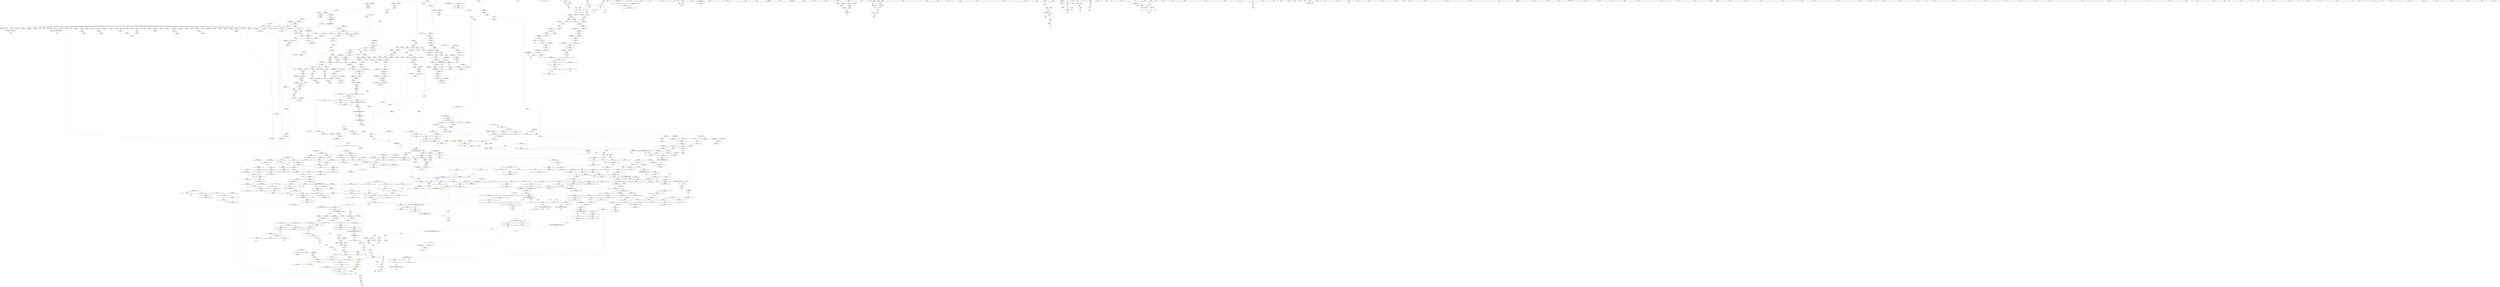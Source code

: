 digraph "SVFG" {
	label="SVFG";

	Node0x556e3b17bdc0 [shape=record,color=grey,label="{NodeID: 0\nNullPtr|{|<s37>103}}"];
	Node0x556e3b17bdc0 -> Node0x556e3b52e360[style=solid];
	Node0x556e3b17bdc0 -> Node0x556e3b52e460[style=solid];
	Node0x556e3b17bdc0 -> Node0x556e3b52e530[style=solid];
	Node0x556e3b17bdc0 -> Node0x556e3b52e600[style=solid];
	Node0x556e3b17bdc0 -> Node0x556e3b52e6d0[style=solid];
	Node0x556e3b17bdc0 -> Node0x556e3b52e7a0[style=solid];
	Node0x556e3b17bdc0 -> Node0x556e3b52e870[style=solid];
	Node0x556e3b17bdc0 -> Node0x556e3b52e940[style=solid];
	Node0x556e3b17bdc0 -> Node0x556e3b52ea10[style=solid];
	Node0x556e3b17bdc0 -> Node0x556e3b52eae0[style=solid];
	Node0x556e3b17bdc0 -> Node0x556e3b52ebb0[style=solid];
	Node0x556e3b17bdc0 -> Node0x556e3b52ec80[style=solid];
	Node0x556e3b17bdc0 -> Node0x556e3b52ed50[style=solid];
	Node0x556e3b17bdc0 -> Node0x556e3b52ee20[style=solid];
	Node0x556e3b17bdc0 -> Node0x556e3b52eef0[style=solid];
	Node0x556e3b17bdc0 -> Node0x556e3b52efc0[style=solid];
	Node0x556e3b17bdc0 -> Node0x556e3b52f090[style=solid];
	Node0x556e3b17bdc0 -> Node0x556e3b52f160[style=solid];
	Node0x556e3b17bdc0 -> Node0x556e3b52f230[style=solid];
	Node0x556e3b17bdc0 -> Node0x556e3b52f300[style=solid];
	Node0x556e3b17bdc0 -> Node0x556e3b52f3d0[style=solid];
	Node0x556e3b17bdc0 -> Node0x556e3b52f4a0[style=solid];
	Node0x556e3b17bdc0 -> Node0x556e3b52f570[style=solid];
	Node0x556e3b17bdc0 -> Node0x556e3b52f640[style=solid];
	Node0x556e3b17bdc0 -> Node0x556e3b52f710[style=solid];
	Node0x556e3b17bdc0 -> Node0x556e3b52f7e0[style=solid];
	Node0x556e3b17bdc0 -> Node0x556e3b52f8b0[style=solid];
	Node0x556e3b17bdc0 -> Node0x556e3b52f980[style=solid];
	Node0x556e3b17bdc0 -> Node0x556e3b52fa50[style=solid];
	Node0x556e3b17bdc0 -> Node0x556e3b52fb20[style=solid];
	Node0x556e3b17bdc0 -> Node0x556e3b52fbf0[style=solid];
	Node0x556e3b17bdc0 -> Node0x556e3b5388a0[style=solid];
	Node0x556e3b17bdc0 -> Node0x556e3b55dba0[style=solid];
	Node0x556e3b17bdc0 -> Node0x556e3b55dc70[style=solid];
	Node0x556e3b17bdc0 -> Node0x556e3b55dd40[style=solid];
	Node0x556e3b17bdc0 -> Node0x556e3adcbd40[style=solid];
	Node0x556e3b17bdc0 -> Node0x556e3b58cc30[style=solid];
	Node0x556e3b17bdc0:s37 -> Node0x556e3b682920[style=solid,color=red];
	Node0x556e3b531240 [shape=record,color=red,label="{NodeID: 775\n926\<--925\n\<--call1\n_ZN9__gnu_cxxneIPiSt6vectorIiSaIiEEEEbRKNS_17__normal_iteratorIT_T0_EESA_\n}"];
	Node0x556e3b531240 -> Node0x556e3b58c4b0[style=solid];
	Node0x556e3b68e060 [shape=record,color=black,label="{NodeID: 2657\n702 = PHI(1627, )\n|{<s0>64}}"];
	Node0x556e3b68e060:s0 -> Node0x556e3b681fb0[style=solid,color=red];
	Node0x556e3b527990 [shape=record,color=black,label="{NodeID: 443\n1175\<--1174\n\<--this1\n_ZNSaIiEC2ERKS_\n|{<s0>101}}"];
	Node0x556e3b527990:s0 -> Node0x556e3b67f5e0[style=solid,color=red];
	Node0x556e3b51b870 [shape=record,color=green,label="{NodeID: 111\n505\<--506\nthis.addr\<--this.addr_field_insensitive\n_ZNSaIiED2Ev\n}"];
	Node0x556e3b51b870 -> Node0x556e3b546300[style=solid];
	Node0x556e3b51b870 -> Node0x556e3b55a600[style=solid];
	Node0x556e3b536c70 [shape=record,color=red,label="{NodeID: 886\n1865\<--1853\n\<--__first.addr\n_ZNSt11__copy_moveILb1ELb1ESt26random_access_iterator_tagE8__copy_mIiEEPT_PKS3_S6_S4_\n}"];
	Node0x556e3b536c70 -> Node0x556e3b53a960[style=solid];
	Node0x556e3b53d740 [shape=record,color=purple,label="{NodeID: 554\n751\<--750\n_M_current\<--this1\n_ZN9__gnu_cxx17__normal_iteratorIPKiSt6vectorIiSaIiEEEC2IPiEERKNS0_IT_NS_11__enable_ifIXsr3std10__are_sameIS9_S8_EE7__valueES5_E6__typeEEE\n}"];
	Node0x556e3b53d740 -> Node0x556e3b55bcc0[style=solid];
	Node0x556e3b520060 [shape=record,color=green,label="{NodeID: 222\n1260\<--1261\n_Znwm\<--_Znwm_field_insensitive\n}"];
	Node0x556e3b55c000 [shape=record,color=blue,label="{NodeID: 997\n837\<--821\ncoerce.dive\<--__first.coerce\n_ZSt13__min_elementIN9__gnu_cxx17__normal_iteratorIPiSt6vectorIiSaIiEEEENS0_5__ops15_Iter_less_iterEET_S9_S9_T0_\n|{|<s4>73}}"];
	Node0x556e3b55c000 -> Node0x556e3b5378a0[style=dashed];
	Node0x556e3b55c000 -> Node0x556e3b537970[style=dashed];
	Node0x556e3b55c000 -> Node0x556e3b5c5880[style=dashed];
	Node0x556e3b55c000 -> Node0x556e3b5eb880[style=dashed];
	Node0x556e3b55c000:s4 -> Node0x556e3b5c7970[style=dashed,color=red];
	Node0x556e3b543170 [shape=record,color=purple,label="{NodeID: 665\n1980\<--1789\noffset_0\<--\n}"];
	Node0x556e3b543170 -> Node0x556e3b562660[style=solid];
	Node0x556e3b681fb0 [shape=record,color=black,label="{NodeID: 2547\n720 = PHI(344, 702, 1576, 1576, )\n1st arg _ZNK9__gnu_cxx17__normal_iteratorIPiSt6vectorIiSaIiEEEplEl }"];
	Node0x556e3b681fb0 -> Node0x556e3b55b980[style=solid];
	Node0x556e3b52e260 [shape=record,color=green,label="{NodeID: 333\n23\<--1927\n_GLOBAL__sub_I_DCLXVI_1_1.cpp\<--_GLOBAL__sub_I_DCLXVI_1_1.cpp_field_insensitive\n}"];
	Node0x556e3b52e260 -> Node0x556e3b5387a0[style=solid];
	Node0x556e3b561a30 [shape=record,color=blue,label="{NodeID: 1108\n1694\<--1672\ncoerce.dive1\<--__last.coerce\n_ZSt4moveIN9__gnu_cxx17__normal_iteratorIPiSt6vectorIiSaIiEEEES6_ET0_T_S8_S7_\n}"];
	Node0x556e3b561a30 -> Node0x556e3b537ff0[style=dashed];
	Node0x556e3b19c010 [shape=record,color=green,label="{NodeID: 1\n7\<--1\n__dso_handle\<--dummyObj\nGlob }"];
	Node0x556e3b531310 [shape=record,color=red,label="{NodeID: 776\n934\<--931\nthis1\<--this.addr\n_ZN9__gnu_cxx17__normal_iteratorIPiSt6vectorIiSaIiEEEppEv\n}"];
	Node0x556e3b531310 -> Node0x556e3b5270a0[style=solid];
	Node0x556e3b531310 -> Node0x556e3b53e920[style=solid];
	Node0x556e3b68e230 [shape=record,color=black,label="{NodeID: 2658\n705 = PHI(718, )\n}"];
	Node0x556e3b68e230 -> Node0x556e3b55b710[style=solid];
	Node0x556e3b527a60 [shape=record,color=black,label="{NodeID: 444\n1177\<--1176\n\<--\n_ZNSaIiEC2ERKS_\n|{<s0>101}}"];
	Node0x556e3b527a60:s0 -> Node0x556e3b67f780[style=solid,color=red];
	Node0x556e3b51b940 [shape=record,color=green,label="{NodeID: 112\n511\<--512\n_ZN9__gnu_cxx13new_allocatorIiED2Ev\<--_ZN9__gnu_cxx13new_allocatorIiED2Ev_field_insensitive\n}"];
	Node0x556e3b536d40 [shape=record,color=red,label="{NodeID: 887\n1876\<--1853\n\<--__first.addr\n_ZNSt11__copy_moveILb1ELb1ESt26random_access_iterator_tagE8__copy_mIiEEPT_PKS3_S6_S4_\n}"];
	Node0x556e3b536d40 -> Node0x556e3b53ab00[style=solid];
	Node0x556e3b53d810 [shape=record,color=purple,label="{NodeID: 555\n782\<--781\n_M_impl\<--\n_ZNSt6vectorIiSaIiEED2Ev\n}"];
	Node0x556e3b520160 [shape=record,color=green,label="{NodeID: 223\n1266\<--1267\nthis.addr\<--this.addr_field_insensitive\n_ZNK9__gnu_cxx13new_allocatorIiE8max_sizeEv\n}"];
	Node0x556e3b520160 -> Node0x556e3b533530[style=solid];
	Node0x556e3b520160 -> Node0x556e3b55ebe0[style=solid];
	Node0x556e3b55c0d0 [shape=record,color=blue,label="{NodeID: 998\n839\<--822\ncoerce.dive1\<--__last.coerce\n_ZSt13__min_elementIN9__gnu_cxx17__normal_iteratorIPiSt6vectorIiSaIiEEEENS0_5__ops15_Iter_less_iterEET_S9_S9_T0_\n|{<s0>73|<s1>77}}"];
	Node0x556e3b55c0d0:s0 -> Node0x556e3b5c7970[style=dashed,color=red];
	Node0x556e3b55c0d0:s1 -> Node0x556e3b5f5dd0[style=dashed,color=red];
	Node0x556e3b543240 [shape=record,color=purple,label="{NodeID: 666\n1981\<--1790\noffset_0\<--\n}"];
	Node0x556e3b543240 -> Node0x556e3b538330[style=solid];
	Node0x556e3b6821b0 [shape=record,color=black,label="{NodeID: 2548\n1194 = PHI(1133, )\n0th arg _ZNSt12_Vector_baseIiSaIiEE11_M_allocateEm }"];
	Node0x556e3b6821b0 -> Node0x556e3b55e630[style=solid];
	Node0x556e3b52e360 [shape=record,color=black,label="{NodeID: 334\n2\<--3\ndummyVal\<--dummyVal\n}"];
	Node0x556e3b561b00 [shape=record,color=blue,label="{NodeID: 1109\n1696\<--1673\ncoerce.dive2\<--__result.coerce\n_ZSt4moveIN9__gnu_cxx17__normal_iteratorIPiSt6vectorIiSaIiEEEES6_ET0_T_S8_S7_\n}"];
	Node0x556e3b561b00 -> Node0x556e3b5380c0[style=dashed];
	Node0x556e3b17bc40 [shape=record,color=green,label="{NodeID: 2\n9\<--1\n\<--dummyObj\nCan only get source location for instruction, argument, global var or function.|{<s0>5}}"];
	Node0x556e3b17bc40:s0 -> Node0x556e3b682a30[style=solid,color=red];
	Node0x556e3b5f0f20 [shape=record,color=yellow,style=double,label="{NodeID: 1884\n437V_1 = ENCHI(MR_437V_0)\npts\{728 1762 1760000 1760001 \}\nFun[_ZN9__gnu_cxx17__normal_iteratorIPiSt6vectorIiSaIiEEEC2ERKS1_]}"];
	Node0x556e3b5f0f20 -> Node0x556e3b535270[style=dashed];
	Node0x556e3b5313e0 [shape=record,color=red,label="{NodeID: 777\n936\<--935\n\<--_M_current\n_ZN9__gnu_cxx17__normal_iteratorIPiSt6vectorIiSaIiEEEppEv\n}"];
	Node0x556e3b5313e0 -> Node0x556e3b53e9f0[style=solid];
	Node0x556e3b68e340 [shape=record,color=black,label="{NodeID: 2659\n710 = PHI(1550, )\n}"];
	Node0x556e3b68e340 -> Node0x556e3b55b7e0[style=solid];
	Node0x556e3b527b30 [shape=record,color=black,label="{NodeID: 445\n1207\<--1206\n\<--_M_impl\n_ZNSt12_Vector_baseIiSaIiEE11_M_allocateEm\n|{<s0>102}}"];
	Node0x556e3b527b30:s0 -> Node0x556e3b67f8c0[style=solid,color=red];
	Node0x556e3b51ba40 [shape=record,color=green,label="{NodeID: 113\n517\<--518\nthis.addr\<--this.addr_field_insensitive\n_ZNSt6vectorIiSaIiEEixEm\n}"];
	Node0x556e3b51ba40 -> Node0x556e3b5463d0[style=solid];
	Node0x556e3b51ba40 -> Node0x556e3b55a6d0[style=solid];
	Node0x556e3b536e10 [shape=record,color=red,label="{NodeID: 888\n1864\<--1855\n\<--__last.addr\n_ZNSt11__copy_moveILb1ELb1ESt26random_access_iterator_tagE8__copy_mIiEEPT_PKS3_S6_S4_\n}"];
	Node0x556e3b536e10 -> Node0x556e3b53a890[style=solid];
	Node0x556e3b53d8e0 [shape=record,color=purple,label="{NodeID: 556\n783\<--781\n_M_start\<--\n_ZNSt6vectorIiSaIiEED2Ev\n}"];
	Node0x556e3b53d8e0 -> Node0x556e3b548110[style=solid];
	Node0x556e3b520230 [shape=record,color=green,label="{NodeID: 224\n1279\<--1280\n__first.addr\<--__first.addr_field_insensitive\n_ZSt27__uninitialized_default_n_aIPimiET_S1_T0_RSaIT1_E\n}"];
	Node0x556e3b520230 -> Node0x556e3b533600[style=solid];
	Node0x556e3b520230 -> Node0x556e3b55ecb0[style=solid];
	Node0x556e3b55c1a0 [shape=record,color=blue, style = dotted,label="{NodeID: 999\n1941\<--1943\noffset_0\<--dummyVal\n_ZSt13__min_elementIN9__gnu_cxx17__normal_iteratorIPiSt6vectorIiSaIiEEEENS0_5__ops15_Iter_less_iterEET_S9_S9_T0_\n}"];
	Node0x556e3b55c1a0 -> Node0x556e3b5eb380[style=dashed];
	Node0x556e3b543310 [shape=record,color=purple,label="{NodeID: 667\n1814\<--1805\ncoerce.dive1\<--retval\n_ZSt12__miter_baseIN9__gnu_cxx17__normal_iteratorIPiSt6vectorIiSaIiEEEEET_S7_\n}"];
	Node0x556e3b543310 -> Node0x556e3b536860[style=solid];
	Node0x556e3b6822c0 [shape=record,color=black,label="{NodeID: 2549\n1195 = PHI(1134, )\n1st arg _ZNSt12_Vector_baseIiSaIiEE11_M_allocateEm }"];
	Node0x556e3b6822c0 -> Node0x556e3b55e700[style=solid];
	Node0x556e3b52e460 [shape=record,color=black,label="{NodeID: 335\n262\<--3\n\<--dummyVal\nmain\n}"];
	Node0x556e3b561bd0 [shape=record,color=blue, style = dotted,label="{NodeID: 1110\n1965\<--1967\noffset_0\<--dummyVal\n_ZSt4moveIN9__gnu_cxx17__normal_iteratorIPiSt6vectorIiSaIiEEEES6_ET0_T_S8_S7_\n}"];
	Node0x556e3b561bd0 -> Node0x556e3b535ea0[style=dashed];
	Node0x556e3b4f5e40 [shape=record,color=green,label="{NodeID: 3\n11\<--1\n_ZTIi\<--dummyObj\nGlob }"];
	Node0x556e3b5314b0 [shape=record,color=red,label="{NodeID: 778\n955\<--948\nthis2\<--this.addr\n_ZNK9__gnu_cxx5__ops15_Iter_less_iterclINS_17__normal_iteratorIPiSt6vectorIiSaIiEEEES8_EEbT_T0_\n}"];
	Node0x556e3b68e450 [shape=record,color=black,label="{NodeID: 2660\n1637 = PHI(1904, )\n}"];
	Node0x556e3b68e450 -> Node0x556e3b535a90[style=solid];
	Node0x556e3b527c00 [shape=record,color=black,label="{NodeID: 446\n1193\<--1214\n_ZNSt12_Vector_baseIiSaIiEE11_M_allocateEm_ret\<--cond\n_ZNSt12_Vector_baseIiSaIiEE11_M_allocateEm\n|{<s0>99}}"];
	Node0x556e3b527c00:s0 -> Node0x556e3b68f9c0[style=solid,color=blue];
	Node0x556e3b5206b0 [shape=record,color=green,label="{NodeID: 114\n519\<--520\n__n.addr\<--__n.addr_field_insensitive\n_ZNSt6vectorIiSaIiEEixEm\n}"];
	Node0x556e3b5206b0 -> Node0x556e3b5464a0[style=solid];
	Node0x556e3b5206b0 -> Node0x556e3b55a7a0[style=solid];
	Node0x556e3b536ee0 [shape=record,color=red,label="{NodeID: 889\n1874\<--1857\n\<--__result.addr\n_ZNSt11__copy_moveILb1ELb1ESt26random_access_iterator_tagE8__copy_mIiEEPT_PKS3_S6_S4_\n}"];
	Node0x556e3b536ee0 -> Node0x556e3b53aa30[style=solid];
	Node0x556e3b53d9b0 [shape=record,color=purple,label="{NodeID: 557\n786\<--785\n_M_impl2\<--\n_ZNSt6vectorIiSaIiEED2Ev\n}"];
	Node0x556e3b520300 [shape=record,color=green,label="{NodeID: 225\n1281\<--1282\n__n.addr\<--__n.addr_field_insensitive\n_ZSt27__uninitialized_default_n_aIPimiET_S1_T0_RSaIT1_E\n}"];
	Node0x556e3b520300 -> Node0x556e3b5336d0[style=solid];
	Node0x556e3b520300 -> Node0x556e3b55ed80[style=solid];
	Node0x556e3b55c270 [shape=record,color=blue, style = dotted,label="{NodeID: 1000\n1944\<--1946\noffset_0\<--dummyVal\n_ZSt13__min_elementIN9__gnu_cxx17__normal_iteratorIPiSt6vectorIiSaIiEEEENS0_5__ops15_Iter_less_iterEET_S9_S9_T0_\n}"];
	Node0x556e3b55c270 -> Node0x556e3b537b10[style=dashed];
	Node0x556e3b55c270 -> Node0x556e3b537cb0[style=dashed];
	Node0x556e3b55c270 -> Node0x556e3b55c4e0[style=dashed];
	Node0x556e3b55c270 -> Node0x556e3b5ce780[style=dashed];
	Node0x556e3b55c270 -> Node0x556e3b5ebd80[style=dashed];
	Node0x556e3b5433e0 [shape=record,color=purple,label="{NodeID: 668\n1809\<--1807\ncoerce.dive\<--__it\n_ZSt12__miter_baseIN9__gnu_cxx17__normal_iteratorIPiSt6vectorIiSaIiEEEEET_S7_\n}"];
	Node0x556e3b5433e0 -> Node0x556e3b562800[style=solid];
	Node0x556e3b6823d0 [shape=record,color=black,label="{NodeID: 2550\n1449 = PHI(1428, )\n0th arg _ZNSt16allocator_traitsISaIiEE10deallocateERS0_Pim }"];
	Node0x556e3b6823d0 -> Node0x556e3b560100[style=solid];
	Node0x556e3b52e530 [shape=record,color=black,label="{NodeID: 336\n263\<--3\n\<--dummyVal\nmain\n}"];
	Node0x556e3b52e530 -> Node0x556e3b558cd0[style=solid];
	Node0x556e3b561ca0 [shape=record,color=blue,label="{NodeID: 1111\n1706\<--1703\ncoerce.dive5\<--call\n_ZSt4moveIN9__gnu_cxx17__normal_iteratorIPiSt6vectorIiSaIiEEEES6_ET0_T_S8_S7_\n}"];
	Node0x556e3b561ca0 -> Node0x556e3b536040[style=dashed];
	Node0x556e3b4f5f00 [shape=record,color=green,label="{NodeID: 4\n12\<--1\n.str\<--dummyObj\nGlob }"];
	Node0x556e3b531580 [shape=record,color=red,label="{NodeID: 779\n959\<--956\n\<--call\n_ZNK9__gnu_cxx5__ops15_Iter_less_iterclINS_17__normal_iteratorIPiSt6vectorIiSaIiEEEES8_EEbT_T0_\n}"];
	Node0x556e3b531580 -> Node0x556e3b58beb0[style=solid];
	Node0x556e3b68e560 [shape=record,color=black,label="{NodeID: 2661\n1642 = PHI(1904, )\n}"];
	Node0x556e3b68e560 -> Node0x556e3b535b60[style=solid];
	Node0x556e3b527cd0 [shape=record,color=black,label="{NodeID: 447\n1226\<--1225\n\<--\n_ZNSt16allocator_traitsISaIiEE8allocateERS0_m\n|{<s0>103}}"];
	Node0x556e3b527cd0:s0 -> Node0x556e3b682700[style=solid,color=red];
	Node0x556e3b520780 [shape=record,color=green,label="{NodeID: 115\n534\<--535\n__lhs.addr\<--__lhs.addr_field_insensitive\n_ZN9__gnu_cxxmiIPiSt6vectorIiSaIiEEEENS_17__normal_iteratorIT_T0_E15difference_typeERKS8_SB_\n}"];
	Node0x556e3b520780 -> Node0x556e3b546640[style=solid];
	Node0x556e3b520780 -> Node0x556e3b55a870[style=solid];
	Node0x556e3b536fb0 [shape=record,color=red,label="{NodeID: 890\n1884\<--1857\n\<--__result.addr\n_ZNSt11__copy_moveILb1ELb1ESt26random_access_iterator_tagE8__copy_mIiEEPT_PKS3_S6_S4_\n}"];
	Node0x556e3b536fb0 -> Node0x556e3b543cd0[style=solid];
	Node0x556e3b53da80 [shape=record,color=purple,label="{NodeID: 558\n787\<--785\n_M_finish\<--\n_ZNSt6vectorIiSaIiEED2Ev\n}"];
	Node0x556e3b53da80 -> Node0x556e3b5481e0[style=solid];
	Node0x556e3b5203d0 [shape=record,color=green,label="{NodeID: 226\n1283\<--1284\n.addr\<--.addr_field_insensitive\n_ZSt27__uninitialized_default_n_aIPimiET_S1_T0_RSaIT1_E\n}"];
	Node0x556e3b5203d0 -> Node0x556e3b55ee50[style=solid];
	Node0x556e3b55c340 [shape=record,color=blue, style = dotted,label="{NodeID: 1001\n1947\<--1949\noffset_0\<--dummyVal\n_ZSt13__min_elementIN9__gnu_cxx17__normal_iteratorIPiSt6vectorIiSaIiEEEENS0_5__ops15_Iter_less_iterEET_S9_S9_T0_\n}"];
	Node0x556e3b55c340 -> Node0x556e3b5482b0[style=dashed];
	Node0x556e3b55c340 -> Node0x556e3b55c340[style=dashed];
	Node0x556e3b55c340 -> Node0x556e3b5ec280[style=dashed];
	Node0x556e3b5434b0 [shape=record,color=purple,label="{NodeID: 669\n1983\<--1811\noffset_0\<--\n}"];
	Node0x556e3b5434b0 -> Node0x556e3b5628d0[style=solid];
	Node0x556e3b6824e0 [shape=record,color=black,label="{NodeID: 2551\n1450 = PHI(1429, )\n1st arg _ZNSt16allocator_traitsISaIiEE10deallocateERS0_Pim }"];
	Node0x556e3b6824e0 -> Node0x556e3b5601d0[style=solid];
	Node0x556e3b52e600 [shape=record,color=black,label="{NodeID: 337\n265\<--3\n\<--dummyVal\nmain\n}"];
	Node0x556e3b52e600 -> Node0x556e3b558da0[style=solid];
	Node0x556e3b561d70 [shape=record,color=blue, style = dotted,label="{NodeID: 1112\n1968\<--1970\noffset_0\<--dummyVal\n_ZSt4moveIN9__gnu_cxx17__normal_iteratorIPiSt6vectorIiSaIiEEEES6_ET0_T_S8_S7_\n}"];
	Node0x556e3b561d70 -> Node0x556e3b535f70[style=dashed];
	Node0x556e3b517a80 [shape=record,color=green,label="{NodeID: 5\n14\<--1\n.str.2\<--dummyObj\nGlob }"];
	Node0x556e3b5c71b0 [shape=record,color=yellow,style=double,label="{NodeID: 1887\n148V_1 = ENCHI(MR_148V_0)\npts\{6020000 \}\nFun[_ZNSt6vectorIiSaIiEE5beginEv]|{<s0>59}}"];
	Node0x556e3b5c71b0:s0 -> Node0x556e3b560d30[style=dashed,color=red];
	Node0x556e3b531650 [shape=record,color=red,label="{NodeID: 780\n961\<--960\n\<--call3\n_ZNK9__gnu_cxx5__ops15_Iter_less_iterclINS_17__normal_iteratorIPiSt6vectorIiSaIiEEEES8_EEbT_T0_\n}"];
	Node0x556e3b531650 -> Node0x556e3b58beb0[style=solid];
	Node0x556e3b68e6a0 [shape=record,color=black,label="{NodeID: 2662\n1703 = PHI(1803, )\n}"];
	Node0x556e3b68e6a0 -> Node0x556e3b561ca0[style=solid];
	Node0x556e3b527da0 [shape=record,color=black,label="{NodeID: 448\n1216\<--1228\n_ZNSt16allocator_traitsISaIiEE8allocateERS0_m_ret\<--call\n_ZNSt16allocator_traitsISaIiEE8allocateERS0_m\n|{<s0>102}}"];
	Node0x556e3b527da0:s0 -> Node0x556e3b68fad0[style=solid,color=blue];
	Node0x556e3b520850 [shape=record,color=green,label="{NodeID: 116\n536\<--537\n__rhs.addr\<--__rhs.addr_field_insensitive\n_ZN9__gnu_cxxmiIPiSt6vectorIiSaIiEEEENS_17__normal_iteratorIT_T0_E15difference_typeERKS8_SB_\n}"];
	Node0x556e3b520850 -> Node0x556e3b546710[style=solid];
	Node0x556e3b520850 -> Node0x556e3b55a940[style=solid];
	Node0x556e3b537080 [shape=record,color=red,label="{NodeID: 891\n1871\<--1859\n\<--_Num\n_ZNSt11__copy_moveILb1ELb1ESt26random_access_iterator_tagE8__copy_mIiEEPT_PKS3_S6_S4_\n}"];
	Node0x556e3b537080 -> Node0x556e3b58c930[style=solid];
	Node0x556e3b53db50 [shape=record,color=purple,label="{NodeID: 559\n883\<--823\ncoerce.dive10\<--retval\n_ZSt13__min_elementIN9__gnu_cxx17__normal_iteratorIPiSt6vectorIiSaIiEEEENS0_5__ops15_Iter_less_iterEET_S9_S9_T0_\n}"];
	Node0x556e3b53db50 -> Node0x556e3b548450[style=solid];
	Node0x556e3b5204a0 [shape=record,color=green,label="{NodeID: 227\n1291\<--1292\n_ZSt25__uninitialized_default_nIPimET_S1_T0_\<--_ZSt25__uninitialized_default_nIPimET_S1_T0__field_insensitive\n}"];
	Node0x556e3b55c410 [shape=record,color=blue, style = dotted,label="{NodeID: 1002\n1950\<--1952\noffset_0\<--dummyVal\n_ZSt13__min_elementIN9__gnu_cxx17__normal_iteratorIPiSt6vectorIiSaIiEEEENS0_5__ops15_Iter_less_iterEET_S9_S9_T0_\n}"];
	Node0x556e3b55c410 -> Node0x556e3b548380[style=dashed];
	Node0x556e3b55c410 -> Node0x556e3b55c410[style=dashed];
	Node0x556e3b55c410 -> Node0x556e3b5ec780[style=dashed];
	Node0x556e3b543580 [shape=record,color=purple,label="{NodeID: 670\n1984\<--1812\noffset_0\<--\n}"];
	Node0x556e3b543580 -> Node0x556e3b538400[style=solid];
	Node0x556e3b6825f0 [shape=record,color=black,label="{NodeID: 2552\n1451 = PHI(1430, )\n2nd arg _ZNSt16allocator_traitsISaIiEE10deallocateERS0_Pim }"];
	Node0x556e3b6825f0 -> Node0x556e3b5602a0[style=solid];
	Node0x556e3b52e6d0 [shape=record,color=black,label="{NodeID: 338\n268\<--3\n\<--dummyVal\nmain\n}"];
	Node0x556e3b561e40 [shape=record,color=blue,label="{NodeID: 1113\n1714\<--1713\ncoerce.dive10\<--call9\n_ZSt4moveIN9__gnu_cxx17__normal_iteratorIPiSt6vectorIiSaIiEEEES6_ET0_T_S8_S7_\n}"];
	Node0x556e3b561e40 -> Node0x556e3b536110[style=dashed];
	Node0x556e3b517b40 [shape=record,color=green,label="{NodeID: 6\n16\<--1\n.str.3\<--dummyObj\nGlob }"];
	Node0x556e3b5c7290 [shape=record,color=yellow,style=double,label="{NodeID: 1888\n150V_1 = ENCHI(MR_150V_0)\npts\{1760000 1760001 \}\nFun[_ZNSt6vectorIiSaIiEE5beginEv]|{<s0>59}}"];
	Node0x556e3b5c7290:s0 -> Node0x556e3b5f0f20[style=dashed,color=red];
	Node0x556e3b531720 [shape=record,color=red,label="{NodeID: 781\n969\<--966\nthis1\<--this.addr\n_ZNK9__gnu_cxx17__normal_iteratorIPiSt6vectorIiSaIiEEE4baseEv\n}"];
	Node0x556e3b531720 -> Node0x556e3b53ec60[style=solid];
	Node0x556e3b68e7e0 [shape=record,color=black,label="{NodeID: 2663\n1713 = PHI(1803, )\n}"];
	Node0x556e3b68e7e0 -> Node0x556e3b561e40[style=solid];
	Node0x556e3b527e70 [shape=record,color=black,label="{NodeID: 449\n1262\<--1258\n\<--call2\n_ZN9__gnu_cxx13new_allocatorIiE8allocateEmPKv\n}"];
	Node0x556e3b527e70 -> Node0x556e3b527f40[style=solid];
	Node0x556e3b520920 [shape=record,color=green,label="{NodeID: 117\n542\<--543\n_ZNK9__gnu_cxx17__normal_iteratorIPiSt6vectorIiSaIiEEE4baseEv\<--_ZNK9__gnu_cxx17__normal_iteratorIPiSt6vectorIiSaIiEEE4baseEv_field_insensitive\n}"];
	Node0x556e3b5f9ee0 [shape=record,color=yellow,style=double,label="{NodeID: 1999\n194V_1 = ENCHI(MR_194V_0)\npts\{776 \}\nFun[_ZNSt6vectorIiSaIiEED2Ev]}"];
	Node0x556e3b5f9ee0 -> Node0x556e3b55be60[style=dashed];
	Node0x556e3b537150 [shape=record,color=red,label="{NodeID: 892\n1878\<--1859\n\<--_Num\n_ZNSt11__copy_moveILb1ELb1ESt26random_access_iterator_tagE8__copy_mIiEEPT_PKS3_S6_S4_\n}"];
	Node0x556e3b537150 -> Node0x556e3b58b130[style=solid];
	Node0x556e3b53dc20 [shape=record,color=purple,label="{NodeID: 560\n837\<--825\ncoerce.dive\<--__first\n_ZSt13__min_elementIN9__gnu_cxx17__normal_iteratorIPiSt6vectorIiSaIiEEEENS0_5__ops15_Iter_less_iterEET_S9_S9_T0_\n}"];
	Node0x556e3b53dc20 -> Node0x556e3b55c000[style=solid];
	Node0x556e3b5205a0 [shape=record,color=green,label="{NodeID: 228\n1296\<--1297\nthis.addr\<--this.addr_field_insensitive\n_ZNSt12_Vector_baseIiSaIiEE19_M_get_Tp_allocatorEv\n}"];
	Node0x556e3b5205a0 -> Node0x556e3b5337a0[style=solid];
	Node0x556e3b5205a0 -> Node0x556e3b55ef20[style=solid];
	Node0x556e3b55c4e0 [shape=record,color=blue, style = dotted,label="{NodeID: 1003\n1953\<--1955\noffset_0\<--dummyVal\n_ZSt13__min_elementIN9__gnu_cxx17__normal_iteratorIPiSt6vectorIiSaIiEEEENS0_5__ops15_Iter_less_iterEET_S9_S9_T0_\n}"];
	Node0x556e3b55c4e0 -> Node0x556e3b5ce780[style=dashed];
	Node0x556e3b543650 [shape=record,color=purple,label="{NodeID: 671\n1844\<--1842\ncoerce.dive\<--__it\n_ZSt12__niter_baseIPiSt6vectorIiSaIiEEET_N9__gnu_cxx17__normal_iteratorIS4_T0_EE\n}"];
	Node0x556e3b543650 -> Node0x556e3b562ce0[style=solid];
	Node0x556e3b682700 [shape=record,color=black,label="{NodeID: 2553\n1233 = PHI(1226, )\n0th arg _ZN9__gnu_cxx13new_allocatorIiE8allocateEmPKv }"];
	Node0x556e3b682700 -> Node0x556e3b55e970[style=solid];
	Node0x556e3b52e7a0 [shape=record,color=black,label="{NodeID: 339\n269\<--3\n\<--dummyVal\nmain\n}"];
	Node0x556e3b52e7a0 -> Node0x556e3b558e70[style=solid];
	Node0x556e3b561f10 [shape=record,color=blue, style = dotted,label="{NodeID: 1114\n1971\<--1973\noffset_0\<--dummyVal\n_ZSt4moveIN9__gnu_cxx17__normal_iteratorIPiSt6vectorIiSaIiEEEES6_ET0_T_S8_S7_\n}"];
	Node0x556e3b561f10 -> Node0x556e3b5361e0[style=dashed];
	Node0x556e3b517c00 [shape=record,color=green,label="{NodeID: 7\n18\<--1\n.str.4\<--dummyObj\nGlob }"];
	Node0x556e3b5317f0 [shape=record,color=red,label="{NodeID: 782\n977\<--974\nthis1\<--this.addr\n_ZNK9__gnu_cxx17__normal_iteratorIPiSt6vectorIiSaIiEEEdeEv\n}"];
	Node0x556e3b5317f0 -> Node0x556e3b53ed30[style=solid];
	Node0x556e3b68e920 [shape=record,color=black,label="{NodeID: 2664\n1725 = PHI(1749, )\n}"];
	Node0x556e3b68e920 -> Node0x556e3b561fe0[style=solid];
	Node0x556e3b527f40 [shape=record,color=black,label="{NodeID: 450\n1232\<--1262\n_ZN9__gnu_cxx13new_allocatorIiE8allocateEmPKv_ret\<--\n_ZN9__gnu_cxx13new_allocatorIiE8allocateEmPKv\n|{<s0>103}}"];
	Node0x556e3b527f40:s0 -> Node0x556e3b68fbe0[style=solid,color=blue];
	Node0x556e3b520a20 [shape=record,color=green,label="{NodeID: 118\n556\<--557\nretval\<--retval_field_insensitive\n_ZSt11min_elementIN9__gnu_cxx17__normal_iteratorIPiSt6vectorIiSaIiEEEEET_S7_S7_\n}"];
	Node0x556e3b520a20 -> Node0x556e3b53bfb0[style=solid];
	Node0x556e3b520a20 -> Node0x556e3b53c080[style=solid];
	Node0x556e3b5f9fc0 [shape=record,color=yellow,style=double,label="{NodeID: 2000\n196V_1 = ENCHI(MR_196V_0)\npts\{778 \}\nFun[_ZNSt6vectorIiSaIiEED2Ev]}"];
	Node0x556e3b5f9fc0 -> Node0x556e3b55bf30[style=dashed];
	Node0x556e3b537220 [shape=record,color=red,label="{NodeID: 893\n1885\<--1859\n\<--_Num\n_ZNSt11__copy_moveILb1ELb1ESt26random_access_iterator_tagE8__copy_mIiEEPT_PKS3_S6_S4_\n}"];
	Node0x556e3b53dcf0 [shape=record,color=purple,label="{NodeID: 561\n839\<--827\ncoerce.dive1\<--__last\n_ZSt13__min_elementIN9__gnu_cxx17__normal_iteratorIPiSt6vectorIiSaIiEEEENS0_5__ops15_Iter_less_iterEET_S9_S9_T0_\n}"];
	Node0x556e3b53dcf0 -> Node0x556e3b55c0d0[style=solid];
	Node0x556e3b5289c0 [shape=record,color=green,label="{NodeID: 229\n1306\<--1307\n__first.addr\<--__first.addr_field_insensitive\n_ZSt25__uninitialized_default_nIPimET_S1_T0_\n}"];
	Node0x556e3b5289c0 -> Node0x556e3b533870[style=solid];
	Node0x556e3b5289c0 -> Node0x556e3b55eff0[style=solid];
	Node0x556e3b55c5b0 [shape=record,color=blue, style = dotted,label="{NodeID: 1004\n1956\<--1958\noffset_0\<--dummyVal\n_ZSt13__min_elementIN9__gnu_cxx17__normal_iteratorIPiSt6vectorIiSaIiEEEENS0_5__ops15_Iter_less_iterEET_S9_S9_T0_\n}"];
	Node0x556e3b55c5b0 -> Node0x556e3b5eb380[style=dashed];
	Node0x556e3b543720 [shape=record,color=purple,label="{NodeID: 672\n1986\<--1875\noffset_0\<--\n}"];
	Node0x556e3b543720 -> Node0x556e3b5630f0[style=solid];
	Node0x556e3b682810 [shape=record,color=black,label="{NodeID: 2554\n1234 = PHI(1227, )\n1st arg _ZN9__gnu_cxx13new_allocatorIiE8allocateEmPKv }"];
	Node0x556e3b682810 -> Node0x556e3b55ea40[style=solid];
	Node0x556e3b52e870 [shape=record,color=black,label="{NodeID: 340\n271\<--3\n\<--dummyVal\nmain\n}"];
	Node0x556e3b52e870 -> Node0x556e3b558f40[style=solid];
	Node0x556e3b561fe0 [shape=record,color=blue,label="{NodeID: 1115\n1728\<--1725\ncoerce.dive16\<--call15\n_ZSt4moveIN9__gnu_cxx17__normal_iteratorIPiSt6vectorIiSaIiEEEES6_ET0_T_S8_S7_\n}"];
	Node0x556e3b561fe0 -> Node0x556e3b5362b0[style=dashed];
	Node0x556e3b518470 [shape=record,color=green,label="{NodeID: 8\n20\<--1\n_ZSt4cout\<--dummyObj\nGlob }"];
	Node0x556e3b5c7480 [shape=record,color=yellow,style=double,label="{NodeID: 1890\n18V_1 = ENCHI(MR_18V_0)\npts\{137 \}\nFun[_Z6assertb]}"];
	Node0x556e3b5c7480 -> Node0x556e3b5588c0[style=dashed];
	Node0x556e3b5318c0 [shape=record,color=red,label="{NodeID: 783\n979\<--978\n\<--_M_current\n_ZNK9__gnu_cxx17__normal_iteratorIPiSt6vectorIiSaIiEEEdeEv\n}"];
	Node0x556e3b5318c0 -> Node0x556e3b527310[style=solid];
	Node0x556e3b68ea60 [shape=record,color=black,label="{NodeID: 2665\n841 = PHI(895, )\n}"];
	Node0x556e3b528010 [shape=record,color=black,label="{NodeID: 451\n1264\<--1271\n_ZNK9__gnu_cxx13new_allocatorIiE8max_sizeEv_ret\<--\n_ZNK9__gnu_cxx13new_allocatorIiE8max_sizeEv\n|{<s0>104}}"];
	Node0x556e3b528010:s0 -> Node0x556e3b68fd20[style=solid,color=blue];
	Node0x556e3b520af0 [shape=record,color=green,label="{NodeID: 119\n558\<--559\n__first\<--__first_field_insensitive\n_ZSt11min_elementIN9__gnu_cxx17__normal_iteratorIPiSt6vectorIiSaIiEEEEET_S7_S7_\n}"];
	Node0x556e3b520af0 -> Node0x556e3b525290[style=solid];
	Node0x556e3b520af0 -> Node0x556e3b53c150[style=solid];
	Node0x556e3b5fa0a0 [shape=record,color=yellow,style=double,label="{NodeID: 2001\n44V_1 = ENCHI(MR_44V_0)\npts\{1760000 \}\nFun[_ZNSt6vectorIiSaIiEED2Ev]|{|<s1>70|<s2>71}}"];
	Node0x556e3b5fa0a0 -> Node0x556e3b548110[style=dashed];
	Node0x556e3b5fa0a0:s1 -> Node0x556e3b5faa20[style=dashed,color=red];
	Node0x556e3b5fa0a0:s2 -> Node0x556e3b5faa20[style=dashed,color=red];
	Node0x556e3b5372f0 [shape=record,color=red,label="{NodeID: 894\n1902\<--1896\nthis1\<--this.addr\n_ZN9__gnu_cxx13new_allocatorIiE7destroyIiEEvPT_\n}"];
	Node0x556e3b53ddc0 [shape=record,color=purple,label="{NodeID: 562\n866\<--833\ncoerce.dive5\<--agg.tmp\n_ZSt13__min_elementIN9__gnu_cxx17__normal_iteratorIPiSt6vectorIiSaIiEEEENS0_5__ops15_Iter_less_iterEET_S9_S9_T0_\n}"];
	Node0x556e3b53ddc0 -> Node0x556e3b5482b0[style=solid];
	Node0x556e3b528a90 [shape=record,color=green,label="{NodeID: 230\n1308\<--1309\n__n.addr\<--__n.addr_field_insensitive\n_ZSt25__uninitialized_default_nIPimET_S1_T0_\n}"];
	Node0x556e3b528a90 -> Node0x556e3b533940[style=solid];
	Node0x556e3b528a90 -> Node0x556e3b55f0c0[style=solid];
	Node0x556e3b55c680 [shape=record,color=blue,label="{NodeID: 1005\n898\<--896\n__lhs.addr\<--__lhs\n_ZN9__gnu_cxxeqIPiSt6vectorIiSaIiEEEEbRKNS_17__normal_iteratorIT_T0_EESA_\n}"];
	Node0x556e3b55c680 -> Node0x556e3b530c90[style=dashed];
	Node0x556e3b5437f0 [shape=record,color=purple,label="{NodeID: 673\n1987\<--1877\noffset_0\<--\n}"];
	Node0x556e3b5437f0 -> Node0x556e3b5384d0[style=solid];
	Node0x556e3b682920 [shape=record,color=black,label="{NodeID: 2555\n1235 = PHI(3, )\n2nd arg _ZN9__gnu_cxx13new_allocatorIiE8allocateEmPKv }"];
	Node0x556e3b682920 -> Node0x556e3b55eb10[style=solid];
	Node0x556e3b52e940 [shape=record,color=black,label="{NodeID: 341\n274\<--3\n\<--dummyVal\nmain\n}"];
	Node0x556e3b5620b0 [shape=record,color=blue,label="{NodeID: 1116\n1736\<--1734\n__a.addr\<--__a\n_ZNSt16allocator_traitsISaIiEE7destroyIiEEvRS0_PT_\n}"];
	Node0x556e3b5620b0 -> Node0x556e3b536380[style=dashed];
	Node0x556e3b518530 [shape=record,color=green,label="{NodeID: 9\n22\<--1\n\<--dummyObj\nCan only get source location for instruction, argument, global var or function.}"];
	Node0x556e3b531990 [shape=record,color=red,label="{NodeID: 784\n986\<--983\nthis1\<--this.addr\n_ZN9__gnu_cxx13new_allocatorIiEC2Ev\n}"];
	Node0x556e3b68eb70 [shape=record,color=black,label="{NodeID: 2666\n853 = PHI(929, )\n|{<s0>77}}"];
	Node0x556e3b68eb70:s0 -> Node0x556e3b680040[style=solid,color=red];
	Node0x556e3b5280e0 [shape=record,color=black,label="{NodeID: 452\n1275\<--1290\n_ZSt27__uninitialized_default_n_aIPimiET_S1_T0_RSaIT1_E_ret\<--call\n_ZSt27__uninitialized_default_n_aIPimiET_S1_T0_RSaIT1_E\n|{<s0>93}}"];
	Node0x556e3b5280e0:s0 -> Node0x556e3b68f8b0[style=solid,color=blue];
	Node0x556e3b520bc0 [shape=record,color=green,label="{NodeID: 120\n560\<--561\n__last\<--__last_field_insensitive\n_ZSt11min_elementIN9__gnu_cxx17__normal_iteratorIPiSt6vectorIiSaIiEEEEET_S7_S7_\n}"];
	Node0x556e3b520bc0 -> Node0x556e3b525360[style=solid];
	Node0x556e3b520bc0 -> Node0x556e3b53c220[style=solid];
	Node0x556e3b5fa180 [shape=record,color=yellow,style=double,label="{NodeID: 2002\n46V_1 = ENCHI(MR_46V_0)\npts\{1760001 \}\nFun[_ZNSt6vectorIiSaIiEED2Ev]}"];
	Node0x556e3b5fa180 -> Node0x556e3b5481e0[style=dashed];
	Node0x556e3b5373c0 [shape=record,color=red,label="{NodeID: 895\n1909\<--1906\nthis1\<--this.addr\n_ZNK9__gnu_cxx17__normal_iteratorIPKiSt6vectorIiSaIiEEE4baseEv\n}"];
	Node0x556e3b5373c0 -> Node0x556e3b5438c0[style=solid];
	Node0x556e3b53de90 [shape=record,color=purple,label="{NodeID: 563\n868\<--835\ncoerce.dive6\<--agg.tmp4\n_ZSt13__min_elementIN9__gnu_cxx17__normal_iteratorIPiSt6vectorIiSaIiEEEENS0_5__ops15_Iter_less_iterEET_S9_S9_T0_\n}"];
	Node0x556e3b53de90 -> Node0x556e3b548380[style=solid];
	Node0x556e3b528b60 [shape=record,color=green,label="{NodeID: 231\n1310\<--1311\n__assignable\<--__assignable_field_insensitive\n_ZSt25__uninitialized_default_nIPimET_S1_T0_\n}"];
	Node0x556e3b528b60 -> Node0x556e3b55f190[style=solid];
	Node0x556e3b55c750 [shape=record,color=blue,label="{NodeID: 1006\n900\<--897\n__rhs.addr\<--__rhs\n_ZN9__gnu_cxxeqIPiSt6vectorIiSaIiEEEEbRKNS_17__normal_iteratorIT_T0_EESA_\n}"];
	Node0x556e3b55c750 -> Node0x556e3b530d60[style=dashed];
	Node0x556e3b5438c0 [shape=record,color=purple,label="{NodeID: 674\n1910\<--1909\n_M_current\<--this1\n_ZNK9__gnu_cxx17__normal_iteratorIPKiSt6vectorIiSaIiEEE4baseEv\n}"];
	Node0x556e3b5438c0 -> Node0x556e3b53aca0[style=solid];
	Node0x556e3b682a30 [shape=record,color=black,label="{NodeID: 2556\n91 = PHI(9, )\n0th arg _ZSt4acose }"];
	Node0x556e3b682a30 -> Node0x556e3b558580[style=solid];
	Node0x556e3b52ea10 [shape=record,color=black,label="{NodeID: 342\n275\<--3\n\<--dummyVal\nmain\n}"];
	Node0x556e3b52ea10 -> Node0x556e3b559010[style=solid];
	Node0x556e3b562180 [shape=record,color=blue,label="{NodeID: 1117\n1738\<--1735\n__p.addr\<--__p\n_ZNSt16allocator_traitsISaIiEE7destroyIiEEvRS0_PT_\n}"];
	Node0x556e3b562180 -> Node0x556e3b536450[style=dashed];
	Node0x556e3b518630 [shape=record,color=green,label="{NodeID: 10\n87\<--1\n\<--dummyObj\nCan only get source location for instruction, argument, global var or function.}"];
	Node0x556e3b531a60 [shape=record,color=red,label="{NodeID: 785\n993\<--990\nthis1\<--this.addr\n_ZN9__gnu_cxx13new_allocatorIiED2Ev\n}"];
	Node0x556e3b68ed70 [shape=record,color=black,label="{NodeID: 2667\n856 = PHI(912, )\n}"];
	Node0x556e3b5281b0 [shape=record,color=black,label="{NodeID: 453\n1301\<--1300\n\<--_M_impl\n_ZNSt12_Vector_baseIiSaIiEE19_M_get_Tp_allocatorEv\n}"];
	Node0x556e3b5281b0 -> Node0x556e3b528280[style=solid];
	Node0x556e3b520c90 [shape=record,color=green,label="{NodeID: 121\n562\<--563\nagg.tmp\<--agg.tmp_field_insensitive\n_ZSt11min_elementIN9__gnu_cxx17__normal_iteratorIPiSt6vectorIiSaIiEEEEET_S7_S7_\n}"];
	Node0x556e3b520c90 -> Node0x556e3b525430[style=solid];
	Node0x556e3b520c90 -> Node0x556e3b53c2f0[style=solid];
	Node0x556e3b5fa260 [shape=record,color=yellow,style=double,label="{NodeID: 2003\n48V_1 = ENCHI(MR_48V_0)\npts\{1760002 \}\nFun[_ZNSt6vectorIiSaIiEED2Ev]|{<s0>70|<s1>71}}"];
	Node0x556e3b5fa260:s0 -> Node0x556e3b5fab00[style=dashed,color=red];
	Node0x556e3b5fa260:s1 -> Node0x556e3b5fab00[style=dashed,color=red];
	Node0x556e3b537490 [shape=record,color=red,label="{NodeID: 896\n1921\<--1915\nthis1\<--this.addr\n_ZN9__gnu_cxx17__normal_iteratorIPKiSt6vectorIiSaIiEEEC2ERKS2_\n}"];
	Node0x556e3b537490 -> Node0x556e3b543990[style=solid];
	Node0x556e3b53df60 [shape=record,color=purple,label="{NodeID: 564\n1941\<--845\noffset_0\<--\n}"];
	Node0x556e3b53df60 -> Node0x556e3b55c1a0[style=solid];
	Node0x556e3b528c30 [shape=record,color=green,label="{NodeID: 232\n1319\<--1320\n_ZNSt27__uninitialized_default_n_1ILb1EE18__uninit_default_nIPimEET_S3_T0_\<--_ZNSt27__uninitialized_default_n_1ILb1EE18__uninit_default_nIPimEET_S3_T0__field_insensitive\n}"];
	Node0x556e3b6014e0 [shape=record,color=yellow,style=double,label="{NodeID: 2114\n311V_1 = ENCHI(MR_311V_0)\npts\{9450000 9470000 \}\nFun[_ZNK9__gnu_cxx17__normal_iteratorIPiSt6vectorIiSaIiEEEdeEv]}"];
	Node0x556e3b6014e0 -> Node0x556e3b5318c0[style=dashed];
	Node0x556e3b55c820 [shape=record,color=blue,label="{NodeID: 1007\n915\<--913\n__lhs.addr\<--__lhs\n_ZN9__gnu_cxxneIPiSt6vectorIiSaIiEEEEbRKNS_17__normal_iteratorIT_T0_EESA_\n}"];
	Node0x556e3b55c820 -> Node0x556e3b530fd0[style=dashed];
	Node0x556e3b543990 [shape=record,color=purple,label="{NodeID: 675\n1922\<--1921\n_M_current\<--this1\n_ZN9__gnu_cxx17__normal_iteratorIPKiSt6vectorIiSaIiEEEC2ERKS2_\n}"];
	Node0x556e3b543990 -> Node0x556e3b5635d0[style=solid];
	Node0x556e3b682b40 [shape=record,color=black,label="{NodeID: 2557\n1038 = PHI(476, )\n0th arg _ZNSt6vectorIiSaIiEE21_M_default_initializeEm }"];
	Node0x556e3b682b40 -> Node0x556e3b55d520[style=solid];
	Node0x556e3b52eae0 [shape=record,color=black,label="{NodeID: 343\n277\<--3\n\<--dummyVal\nmain\n}"];
	Node0x556e3b52eae0 -> Node0x556e3b5590e0[style=solid];
	Node0x556e3b562250 [shape=record,color=blue,label="{NodeID: 1118\n1769\<--1750\ncoerce.dive\<--__first.coerce\n_ZSt14__copy_move_a2ILb1EN9__gnu_cxx17__normal_iteratorIPiSt6vectorIiSaIiEEEES6_ET1_T0_S8_S7_\n}"];
	Node0x556e3b562250 -> Node0x556e3b538190[style=dashed];
	Node0x556e3b518730 [shape=record,color=green,label="{NodeID: 11\n113\<--1\n\<--dummyObj\nCan only get source location for instruction, argument, global var or function.}"];
	Node0x556e3b531b30 [shape=record,color=red,label="{NodeID: 786\n1012\<--999\nthis1\<--this.addr\n_ZNSt12_Vector_baseIiSaIiEEC2EmRKS0_\n|{|<s1>90}}"];
	Node0x556e3b531b30 -> Node0x556e3b53ee00[style=solid];
	Node0x556e3b531b30:s1 -> Node0x556e3b686a30[style=solid,color=red];
	Node0x556e3b68ee80 [shape=record,color=black,label="{NodeID: 2668\n870 = PHI(940, )\n}"];
	Node0x556e3b528280 [shape=record,color=black,label="{NodeID: 454\n1294\<--1301\n_ZNSt12_Vector_baseIiSaIiEE19_M_get_Tp_allocatorEv_ret\<--\n_ZNSt12_Vector_baseIiSaIiEE19_M_get_Tp_allocatorEv\n|{<s0>68|<s1>92}}"];
	Node0x556e3b528280:s0 -> Node0x556e3b68d8e0[style=solid,color=blue];
	Node0x556e3b528280:s1 -> Node0x556e3b68f6e0[style=solid,color=blue];
	Node0x556e3b520d60 [shape=record,color=green,label="{NodeID: 122\n564\<--565\nagg.tmp2\<--agg.tmp2_field_insensitive\n_ZSt11min_elementIN9__gnu_cxx17__normal_iteratorIPiSt6vectorIiSaIiEEEEET_S7_S7_\n}"];
	Node0x556e3b520d60 -> Node0x556e3b525500[style=solid];
	Node0x556e3b520d60 -> Node0x556e3b53c3c0[style=solid];
	Node0x556e3b537560 [shape=record,color=red,label="{NodeID: 897\n1923\<--1917\n\<--__i.addr\n_ZN9__gnu_cxx17__normal_iteratorIPKiSt6vectorIiSaIiEEEC2ERKS2_\n}"];
	Node0x556e3b537560 -> Node0x556e3b537630[style=solid];
	Node0x556e3b53e030 [shape=record,color=purple,label="{NodeID: 565\n1942\<--846\noffset_0\<--\n}"];
	Node0x556e3b53e030 -> Node0x556e3b5378a0[style=solid];
	Node0x556e3b528d30 [shape=record,color=green,label="{NodeID: 233\n1325\<--1326\n__first.addr\<--__first.addr_field_insensitive\n_ZNSt27__uninitialized_default_n_1ILb1EE18__uninit_default_nIPimEET_S3_T0_\n}"];
	Node0x556e3b528d30 -> Node0x556e3b533a10[style=solid];
	Node0x556e3b528d30 -> Node0x556e3b55f260[style=solid];
	Node0x556e3b55c8f0 [shape=record,color=blue,label="{NodeID: 1008\n917\<--914\n__rhs.addr\<--__rhs\n_ZN9__gnu_cxxneIPiSt6vectorIiSaIiEEEEbRKNS_17__normal_iteratorIT_T0_EESA_\n}"];
	Node0x556e3b55c8f0 -> Node0x556e3b5310a0[style=dashed];
	Node0x556e3b543a60 [shape=record,color=purple,label="{NodeID: 676\n529\<--527\nadd.ptr\<--\n_ZNSt6vectorIiSaIiEEixEm\n}"];
	Node0x556e3b543a60 -> Node0x556e3b524f50[style=solid];
	Node0x556e3b682c80 [shape=record,color=black,label="{NodeID: 2558\n1039 = PHI(483, )\n1st arg _ZNSt6vectorIiSaIiEE21_M_default_initializeEm }"];
	Node0x556e3b682c80 -> Node0x556e3b55d5f0[style=solid];
	Node0x556e3b52ebb0 [shape=record,color=black,label="{NodeID: 344\n281\<--3\n\<--dummyVal\nmain\n}"];
	Node0x556e3b562320 [shape=record,color=blue,label="{NodeID: 1119\n1771\<--1751\ncoerce.dive1\<--__last.coerce\n_ZSt14__copy_move_a2ILb1EN9__gnu_cxx17__normal_iteratorIPiSt6vectorIiSaIiEEEES6_ET1_T0_S8_S7_\n}"];
	Node0x556e3b562320 -> Node0x556e3b538260[style=dashed];
	Node0x556e3b518830 [shape=record,color=green,label="{NodeID: 12\n138\<--1\n\<--dummyObj\nCan only get source location for instruction, argument, global var or function.}"];
	Node0x556e3b531c00 [shape=record,color=red,label="{NodeID: 787\n1018\<--1001\n\<--__n.addr\n_ZNSt12_Vector_baseIiSaIiEEC2EmRKS0_\n|{<s0>90}}"];
	Node0x556e3b531c00:s0 -> Node0x556e3b686b40[style=solid,color=red];
	Node0x556e3b68ef90 [shape=record,color=black,label="{NodeID: 2669\n905 = PHI(964, )\n}"];
	Node0x556e3b68ef90 -> Node0x556e3b530e30[style=solid];
	Node0x556e3b528350 [shape=record,color=black,label="{NodeID: 455\n1303\<--1318\n_ZSt25__uninitialized_default_nIPimET_S1_T0__ret\<--call\n_ZSt25__uninitialized_default_nIPimET_S1_T0_\n|{<s0>107}}"];
	Node0x556e3b528350:s0 -> Node0x556e3b68fe60[style=solid,color=blue];
	Node0x556e3b520e30 [shape=record,color=green,label="{NodeID: 123\n566\<--567\nagg.tmp3\<--agg.tmp3_field_insensitive\n_ZSt11min_elementIN9__gnu_cxx17__normal_iteratorIPiSt6vectorIiSaIiEEEEET_S7_S7_\n}"];
	Node0x556e3b537630 [shape=record,color=red,label="{NodeID: 898\n1924\<--1923\n\<--\n_ZN9__gnu_cxx17__normal_iteratorIPKiSt6vectorIiSaIiEEEC2ERKS2_\n}"];
	Node0x556e3b537630 -> Node0x556e3b5635d0[style=solid];
	Node0x556e3b53e100 [shape=record,color=purple,label="{NodeID: 566\n1944\<--849\noffset_0\<--\n}"];
	Node0x556e3b53e100 -> Node0x556e3b55c270[style=solid];
	Node0x556e3b528e00 [shape=record,color=green,label="{NodeID: 234\n1327\<--1328\n__n.addr\<--__n.addr_field_insensitive\n_ZNSt27__uninitialized_default_n_1ILb1EE18__uninit_default_nIPimEET_S3_T0_\n}"];
	Node0x556e3b528e00 -> Node0x556e3b533ae0[style=solid];
	Node0x556e3b528e00 -> Node0x556e3b55f330[style=solid];
	Node0x556e3b55c9c0 [shape=record,color=blue,label="{NodeID: 1009\n931\<--930\nthis.addr\<--this\n_ZN9__gnu_cxx17__normal_iteratorIPiSt6vectorIiSaIiEEEppEv\n}"];
	Node0x556e3b55c9c0 -> Node0x556e3b531310[style=dashed];
	Node0x556e3b543b30 [shape=record,color=purple,label="{NodeID: 677\n735\<--733\nadd.ptr\<--\n_ZNK9__gnu_cxx17__normal_iteratorIPiSt6vectorIiSaIiEEEplEl\n}"];
	Node0x556e3b543b30 -> Node0x556e3b55ba50[style=solid];
	Node0x556e3b682dc0 [shape=record,color=black,label="{NodeID: 2559\n1734 = PHI(1613, )\n0th arg _ZNSt16allocator_traitsISaIiEE7destroyIiEEvRS0_PT_ }"];
	Node0x556e3b682dc0 -> Node0x556e3b5620b0[style=solid];
	Node0x556e3b52ec80 [shape=record,color=black,label="{NodeID: 345\n282\<--3\n\<--dummyVal\nmain\n}"];
	Node0x556e3b52ec80 -> Node0x556e3b5591b0[style=solid];
	Node0x556e3b5623f0 [shape=record,color=blue,label="{NodeID: 1120\n1773\<--1752\ncoerce.dive2\<--__result.coerce\n_ZSt14__copy_move_a2ILb1EN9__gnu_cxx17__normal_iteratorIPiSt6vectorIiSaIiEEEES6_ET1_T0_S8_S7_\n}"];
	Node0x556e3b5623f0 -> Node0x556e3b538330[style=dashed];
	Node0x556e3b518930 [shape=record,color=green,label="{NodeID: 13\n143\<--1\n\<--dummyObj\nCan only get source location for instruction, argument, global var or function.}"];
	Node0x556e3b5c7970 [shape=record,color=yellow,style=double,label="{NodeID: 1895\n105V_1 = ENCHI(MR_105V_0)\npts\{1880000 1940000 2000000 8260000 8280000 15600000 15620000 18430000 \}\nFun[_ZN9__gnu_cxxeqIPiSt6vectorIiSaIiEEEEbRKNS_17__normal_iteratorIT_T0_EESA_]}"];
	Node0x556e3b5c7970 -> Node0x556e3b530e30[style=dashed];
	Node0x556e3b5c7970 -> Node0x556e3b530f00[style=dashed];
	Node0x556e3b531cd0 [shape=record,color=red,label="{NodeID: 788\n1014\<--1003\n\<--__a.addr\n_ZNSt12_Vector_baseIiSaIiEEC2EmRKS0_\n|{<s0>89}}"];
	Node0x556e3b531cd0:s0 -> Node0x556e3b6855c0[style=solid,color=red];
	Node0x556e3b68f0a0 [shape=record,color=black,label="{NodeID: 2670\n908 = PHI(964, )\n}"];
	Node0x556e3b68f0a0 -> Node0x556e3b530f00[style=solid];
	Node0x556e3b528420 [shape=record,color=black,label="{NodeID: 456\n1322\<--1336\n_ZNSt27__uninitialized_default_n_1ILb1EE18__uninit_default_nIPimEET_S3_T0__ret\<--call\n_ZNSt27__uninitialized_default_n_1ILb1EE18__uninit_default_nIPimEET_S3_T0_\n|{<s0>108}}"];
	Node0x556e3b528420:s0 -> Node0x556e3b68ffa0[style=solid,color=blue];
	Node0x556e3b520f00 [shape=record,color=green,label="{NodeID: 124\n568\<--569\nundef.agg.tmp\<--undef.agg.tmp_field_insensitive\n_ZSt11min_elementIN9__gnu_cxx17__normal_iteratorIPiSt6vectorIiSaIiEEEEET_S7_S7_\n}"];
	Node0x556e3b537700 [shape=record,color=red,label="{NodeID: 899\n1937\<--1936\ndummyVal\<--offset_0\n_ZSt11min_elementIN9__gnu_cxx17__normal_iteratorIPiSt6vectorIiSaIiEEEEET_S7_S7_\n}"];
	Node0x556e3b537700 -> Node0x556e3b55abb0[style=solid];
	Node0x556e3b53e1d0 [shape=record,color=purple,label="{NodeID: 567\n1945\<--850\noffset_0\<--\n}"];
	Node0x556e3b53e1d0 -> Node0x556e3b537970[style=solid];
	Node0x556e3b528ed0 [shape=record,color=green,label="{NodeID: 235\n1329\<--1330\nref.tmp\<--ref.tmp_field_insensitive\n_ZNSt27__uninitialized_default_n_1ILb1EE18__uninit_default_nIPimEET_S3_T0_\n|{|<s1>109}}"];
	Node0x556e3b528ed0 -> Node0x556e3b55f400[style=solid];
	Node0x556e3b528ed0:s1 -> Node0x556e3b6805f0[style=solid,color=red];
	Node0x556e3b55ca90 [shape=record,color=blue,label="{NodeID: 1010\n935\<--937\n_M_current\<--incdec.ptr\n_ZN9__gnu_cxx17__normal_iteratorIPiSt6vectorIiSaIiEEEppEv\n|{<s0>76}}"];
	Node0x556e3b55ca90:s0 -> Node0x556e3b61ac20[style=dashed,color=blue];
	Node0x556e3b543c00 [shape=record,color=purple,label="{NodeID: 678\n1151\<--1149\nadd.ptr\<--\n_ZNSt12_Vector_baseIiSaIiEE17_M_create_storageEm\n}"];
	Node0x556e3b543c00 -> Node0x556e3b55e150[style=solid];
	Node0x556e3b682f00 [shape=record,color=black,label="{NodeID: 2560\n1735 = PHI(1617, )\n1st arg _ZNSt16allocator_traitsISaIiEE7destroyIiEEvRS0_PT_ }"];
	Node0x556e3b682f00 -> Node0x556e3b562180[style=solid];
	Node0x556e3b52ed50 [shape=record,color=black,label="{NodeID: 346\n284\<--3\n\<--dummyVal\nmain\n}"];
	Node0x556e3b52ed50 -> Node0x556e3b559280[style=solid];
	Node0x556e3b5624c0 [shape=record,color=blue, style = dotted,label="{NodeID: 1121\n1974\<--1976\noffset_0\<--dummyVal\n_ZSt14__copy_move_a2ILb1EN9__gnu_cxx17__normal_iteratorIPiSt6vectorIiSaIiEEEES6_ET1_T0_S8_S7_\n}"];
	Node0x556e3b5624c0 -> Node0x556e3b536520[style=dashed];
	Node0x556e3b518a30 [shape=record,color=green,label="{NodeID: 14\n208\<--1\n\<--dummyObj\nCan only get source location for instruction, argument, global var or function.}"];
	Node0x556e3b531da0 [shape=record,color=red,label="{NodeID: 789\n1032\<--1005\nexn\<--exn.slot\n_ZNSt12_Vector_baseIiSaIiEEC2EmRKS0_\n}"];
	Node0x556e3b68f1e0 [shape=record,color=black,label="{NodeID: 2671\n922 = PHI(964, )\n}"];
	Node0x556e3b68f1e0 -> Node0x556e3b531170[style=solid];
	Node0x556e3b5284f0 [shape=record,color=black,label="{NodeID: 457\n1340\<--1359\n_ZSt6fill_nIPimiET_S1_T0_RKT1__ret\<--call1\n_ZSt6fill_nIPimiET_S1_T0_RKT1_\n|{<s0>109}}"];
	Node0x556e3b5284f0:s0 -> Node0x556e3b6900e0[style=solid,color=blue];
	Node0x556e3b520fd0 [shape=record,color=green,label="{NodeID: 125\n579\<--580\nllvm.memcpy.p0i8.p0i8.i64\<--llvm.memcpy.p0i8.p0i8.i64_field_insensitive\n}"];
	Node0x556e3b5377d0 [shape=record,color=red,label="{NodeID: 900\n1940\<--1939\ndummyVal\<--offset_0\n_ZSt11min_elementIN9__gnu_cxx17__normal_iteratorIPiSt6vectorIiSaIiEEEEET_S7_S7_\n}"];
	Node0x556e3b5377d0 -> Node0x556e3b55ac80[style=solid];
	Node0x556e3b53e2a0 [shape=record,color=purple,label="{NodeID: 568\n1947\<--860\noffset_0\<--\n}"];
	Node0x556e3b53e2a0 -> Node0x556e3b55c340[style=solid];
	Node0x556e3b528fa0 [shape=record,color=green,label="{NodeID: 236\n1337\<--1338\n_ZSt6fill_nIPimiET_S1_T0_RKT1_\<--_ZSt6fill_nIPimiET_S1_T0_RKT1__field_insensitive\n}"];
	Node0x556e3b55cb60 [shape=record,color=blue,label="{NodeID: 1011\n950\<--942\ncoerce.dive\<--__it1.coerce\n_ZNK9__gnu_cxx5__ops15_Iter_less_iterclINS_17__normal_iteratorIPiSt6vectorIiSaIiEEEES8_EEbT_T0_\n|{<s0>87}}"];
	Node0x556e3b55cb60:s0 -> Node0x556e3b6014e0[style=dashed,color=red];
	Node0x556e3b543cd0 [shape=record,color=purple,label="{NodeID: 679\n1886\<--1884\nadd.ptr\<--\n_ZNSt11__copy_moveILb1ELb1ESt26random_access_iterator_tagE8__copy_mIiEEPT_PKS3_S6_S4_\n}"];
	Node0x556e3b543cd0 -> Node0x556e3b53abd0[style=solid];
	Node0x556e3b683040 [shape=record,color=black,label="{NodeID: 2561\n1157 = PHI(1013, 1088, 1096, )\n0th arg _ZNSt12_Vector_baseIiSaIiEE12_Vector_implD2Ev }"];
	Node0x556e3b683040 -> Node0x556e3b55e220[style=solid];
	Node0x556e3b52ee20 [shape=record,color=black,label="{NodeID: 347\n417\<--3\nlpad.val\<--dummyVal\nmain\n}"];
	Node0x556e3b562590 [shape=record,color=blue, style = dotted,label="{NodeID: 1122\n1977\<--1979\noffset_0\<--dummyVal\n_ZSt14__copy_move_a2ILb1EN9__gnu_cxx17__normal_iteratorIPiSt6vectorIiSaIiEEEES6_ET1_T0_S8_S7_\n}"];
	Node0x556e3b562590 -> Node0x556e3b5365f0[style=dashed];
	Node0x556e3b518b30 [shape=record,color=green,label="{NodeID: 15\n212\<--1\n\<--dummyObj\nCan only get source location for instruction, argument, global var or function.|{<s0>11}}"];
	Node0x556e3b518b30:s0 -> Node0x556e3b685340[style=solid,color=red];
	Node0x556e3b531e70 [shape=record,color=red,label="{NodeID: 790\n1033\<--1007\nsel\<--ehselector.slot\n_ZNSt12_Vector_baseIiSaIiEEC2EmRKS0_\n}"];
	Node0x556e3b68f320 [shape=record,color=black,label="{NodeID: 2672\n925 = PHI(964, )\n}"];
	Node0x556e3b68f320 -> Node0x556e3b531240[style=solid];
	Node0x556e3b5285c0 [shape=record,color=black,label="{NodeID: 458\n1363\<--1401\n_ZSt10__fill_n_aIPimiEN9__gnu_cxx11__enable_ifIXsr11__is_scalarIT1_EE7__valueET_E6__typeES4_T0_RKS3__ret\<--\n_ZSt10__fill_n_aIPimiEN9__gnu_cxx11__enable_ifIXsr11__is_scalarIT1_EE7__valueET_E6__typeES4_T0_RKS3_\n|{<s0>111}}"];
	Node0x556e3b5285c0:s0 -> Node0x556e3b6903f0[style=solid,color=blue];
	Node0x556e3b5210d0 [shape=record,color=green,label="{NodeID: 126\n585\<--586\n_ZN9__gnu_cxx5__ops16__iter_less_iterEv\<--_ZN9__gnu_cxx5__ops16__iter_less_iterEv_field_insensitive\n}"];
	Node0x556e3b5378a0 [shape=record,color=red,label="{NodeID: 901\n1943\<--1942\ndummyVal\<--offset_0\n_ZSt13__min_elementIN9__gnu_cxx17__normal_iteratorIPiSt6vectorIiSaIiEEEENS0_5__ops15_Iter_less_iterEET_S9_S9_T0_\n}"];
	Node0x556e3b5378a0 -> Node0x556e3b55c1a0[style=solid];
	Node0x556e3b53e370 [shape=record,color=purple,label="{NodeID: 569\n1948\<--861\noffset_0\<--\n}"];
	Node0x556e3b53e370 -> Node0x556e3b537a40[style=solid];
	Node0x556e3b5290a0 [shape=record,color=green,label="{NodeID: 237\n1344\<--1345\n__first.addr\<--__first.addr_field_insensitive\n_ZSt6fill_nIPimiET_S1_T0_RKT1_\n}"];
	Node0x556e3b5290a0 -> Node0x556e3b533bb0[style=solid];
	Node0x556e3b5290a0 -> Node0x556e3b55f4d0[style=solid];
	Node0x556e3b55cc30 [shape=record,color=blue,label="{NodeID: 1012\n952\<--943\ncoerce.dive1\<--__it2.coerce\n_ZNK9__gnu_cxx5__ops15_Iter_less_iterclINS_17__normal_iteratorIPiSt6vectorIiSaIiEEEES8_EEbT_T0_\n|{<s0>88}}"];
	Node0x556e3b55cc30:s0 -> Node0x556e3b6014e0[style=dashed,color=red];
	Node0x556e3b543da0 [shape=record,color=red,label="{NodeID: 680\n59\<--53\n\<--x.addr\n_Z3disee\n}"];
	Node0x556e3b543da0 -> Node0x556e3b5897b0[style=solid];
	Node0x556e3b683320 [shape=record,color=black,label="{NodeID: 2562\n772 = PHI(175, 175, )\n0th arg _ZNSt6vectorIiSaIiEED2Ev }"];
	Node0x556e3b683320 -> Node0x556e3b55bd90[style=solid];
	Node0x556e3b52eef0 [shape=record,color=black,label="{NodeID: 348\n418\<--3\nlpad.val84\<--dummyVal\nmain\n}"];
	Node0x556e3b562660 [shape=record,color=blue, style = dotted,label="{NodeID: 1123\n1980\<--1982\noffset_0\<--dummyVal\n_ZSt14__copy_move_a2ILb1EN9__gnu_cxx17__normal_iteratorIPiSt6vectorIiSaIiEEEES6_ET1_T0_S8_S7_\n}"];
	Node0x556e3b562660 -> Node0x556e3b5366c0[style=dashed];
	Node0x556e3b518c30 [shape=record,color=green,label="{NodeID: 16\n213\<--1\n\<--dummyObj\nCan only get source location for instruction, argument, global var or function.|{<s0>11}}"];
	Node0x556e3b518c30:s0 -> Node0x556e3b680ac0[style=solid,color=red];
	Node0x556e3b5c7d90 [shape=record,color=yellow,style=double,label="{NodeID: 1898\n86V_1 = ENCHI(MR_86V_0)\npts\{470 \}\nFun[_ZNSt6vectorIiSaIiEEC2EmRKS0_]}"];
	Node0x556e3b5c7d90 -> Node0x556e3b55a460[style=dashed];
	Node0x556e3b531f40 [shape=record,color=red,label="{NodeID: 791\n1046\<--1040\nthis1\<--this.addr\n_ZNSt6vectorIiSaIiEE21_M_default_initializeEm\n}"];
	Node0x556e3b531f40 -> Node0x556e3b5273e0[style=solid];
	Node0x556e3b531f40 -> Node0x556e3b5274b0[style=solid];
	Node0x556e3b531f40 -> Node0x556e3b527580[style=solid];
	Node0x556e3b68f460 [shape=record,color=black,label="{NodeID: 2673\n956 = PHI(972, )\n}"];
	Node0x556e3b68f460 -> Node0x556e3b531580[style=solid];
	Node0x556e3b528690 [shape=record,color=black,label="{NodeID: 459\n1403\<--1408\n_ZSt12__niter_baseIPiET_S1__ret\<--\n_ZSt12__niter_baseIPiET_S1_\n|{<s0>110}}"];
	Node0x556e3b528690:s0 -> Node0x556e3b690220[style=solid,color=blue];
	Node0x556e3b5211d0 [shape=record,color=green,label="{NodeID: 127\n592\<--593\n_ZSt13__min_elementIN9__gnu_cxx17__normal_iteratorIPiSt6vectorIiSaIiEEEENS0_5__ops15_Iter_less_iterEET_S9_S9_T0_\<--_ZSt13__min_elementIN9__gnu_cxx17__normal_iteratorIPiSt6vectorIiSaIiEEEENS0_5__ops15_Iter_less_iterEET_S9_S9_T0__field_insensitive\n}"];
	Node0x556e3b5fa860 [shape=record,color=yellow,style=double,label="{NodeID: 2009\n338V_1 = ENCHI(MR_338V_0)\npts\{1067 \}\nFun[_ZNSt12_Vector_baseIiSaIiEED2Ev]}"];
	Node0x556e3b5fa860 -> Node0x556e3b55d860[style=dashed];
	Node0x556e3b537970 [shape=record,color=red,label="{NodeID: 902\n1946\<--1945\ndummyVal\<--offset_0\n_ZSt13__min_elementIN9__gnu_cxx17__normal_iteratorIPiSt6vectorIiSaIiEEEENS0_5__ops15_Iter_less_iterEET_S9_S9_T0_\n}"];
	Node0x556e3b537970 -> Node0x556e3b55c270[style=solid];
	Node0x556e3b53e440 [shape=record,color=purple,label="{NodeID: 570\n1950\<--863\noffset_0\<--\n}"];
	Node0x556e3b53e440 -> Node0x556e3b55c410[style=solid];
	Node0x556e3b529170 [shape=record,color=green,label="{NodeID: 238\n1346\<--1347\n__n.addr\<--__n.addr_field_insensitive\n_ZSt6fill_nIPimiET_S1_T0_RKT1_\n}"];
	Node0x556e3b529170 -> Node0x556e3b533c80[style=solid];
	Node0x556e3b529170 -> Node0x556e3b55f5a0[style=solid];
	Node0x556e3b55cd00 [shape=record,color=blue,label="{NodeID: 1013\n948\<--941\nthis.addr\<--this\n_ZNK9__gnu_cxx5__ops15_Iter_less_iterclINS_17__normal_iteratorIPiSt6vectorIiSaIiEEEES8_EEbT_T0_\n}"];
	Node0x556e3b55cd00 -> Node0x556e3b5314b0[style=dashed];
	Node0x556e3b543e70 [shape=record,color=red,label="{NodeID: 681\n60\<--53\n\<--x.addr\n_Z3disee\n}"];
	Node0x556e3b543e70 -> Node0x556e3b5897b0[style=solid];
	Node0x556e3b683470 [shape=record,color=black,label="{NodeID: 2563\n1063 = PHI(493, 796, 804, )\n0th arg _ZNSt12_Vector_baseIiSaIiEED2Ev }"];
	Node0x556e3b683470 -> Node0x556e3b55d790[style=solid];
	Node0x556e3b52efc0 [shape=record,color=black,label="{NodeID: 349\n488\<--3\n\<--dummyVal\n_ZNSt6vectorIiSaIiEEC2EmRKS0_\n}"];
	Node0x556e3b562730 [shape=record,color=blue,label="{NodeID: 1124\n1761\<--1795\nref.tmp\<--call10\n_ZSt14__copy_move_a2ILb1EN9__gnu_cxx17__normal_iteratorIPiSt6vectorIiSaIiEEEES6_ET1_T0_S8_S7_\n|{<s0>145}}"];
	Node0x556e3b562730:s0 -> Node0x556e3b5f0f20[style=dashed,color=red];
	Node0x556e3b518d30 [shape=record,color=green,label="{NodeID: 17\n259\<--1\n\<--dummyObj\nCan only get source location for instruction, argument, global var or function.}"];
	Node0x556e3b5c7e70 [shape=record,color=yellow,style=double,label="{NodeID: 1899\n88V_1 = ENCHI(MR_88V_0)\npts\{472 \}\nFun[_ZNSt6vectorIiSaIiEEC2EmRKS0_]}"];
	Node0x556e3b5c7e70 -> Node0x556e3b55a530[style=dashed];
	Node0x556e3b532010 [shape=record,color=red,label="{NodeID: 792\n1051\<--1042\n\<--__n.addr\n_ZNSt6vectorIiSaIiEE21_M_default_initializeEm\n|{<s0>93}}"];
	Node0x556e3b532010:s0 -> Node0x556e3b681100[style=solid,color=red];
	Node0x556e3b68f5a0 [shape=record,color=black,label="{NodeID: 2674\n960 = PHI(972, )\n}"];
	Node0x556e3b68f5a0 -> Node0x556e3b531650[style=solid];
	Node0x556e3b528760 [shape=record,color=black,label="{NodeID: 460\n1428\<--1427\n\<--_M_impl\n_ZNSt12_Vector_baseIiSaIiEE13_M_deallocateEPim\n|{<s0>112}}"];
	Node0x556e3b528760:s0 -> Node0x556e3b6823d0[style=solid,color=red];
	Node0x556e3b5212d0 [shape=record,color=green,label="{NodeID: 128\n601\<--602\nretval\<--retval_field_insensitive\n_ZNSt6vectorIiSaIiEE5beginEv\n|{|<s1>59}}"];
	Node0x556e3b5212d0 -> Node0x556e3b53c7d0[style=solid];
	Node0x556e3b5212d0:s1 -> Node0x556e3b691b20[style=solid,color=red];
	Node0x556e3b5fa940 [shape=record,color=yellow,style=double,label="{NodeID: 2010\n340V_1 = ENCHI(MR_340V_0)\npts\{1069 \}\nFun[_ZNSt12_Vector_baseIiSaIiEED2Ev]}"];
	Node0x556e3b5fa940 -> Node0x556e3b55d930[style=dashed];
	Node0x556e3b537a40 [shape=record,color=red,label="{NodeID: 903\n1949\<--1948\ndummyVal\<--offset_0\n_ZSt13__min_elementIN9__gnu_cxx17__normal_iteratorIPiSt6vectorIiSaIiEEEENS0_5__ops15_Iter_less_iterEET_S9_S9_T0_\n}"];
	Node0x556e3b537a40 -> Node0x556e3b55c340[style=solid];
	Node0x556e3b53e510 [shape=record,color=purple,label="{NodeID: 571\n1951\<--864\noffset_0\<--\n}"];
	Node0x556e3b53e510 -> Node0x556e3b537b10[style=solid];
	Node0x556e3b529240 [shape=record,color=green,label="{NodeID: 239\n1348\<--1349\n__value.addr\<--__value.addr_field_insensitive\n_ZSt6fill_nIPimiET_S1_T0_RKT1_\n}"];
	Node0x556e3b529240 -> Node0x556e3b533d50[style=solid];
	Node0x556e3b529240 -> Node0x556e3b55f670[style=solid];
	Node0x556e3b55cdd0 [shape=record,color=blue,label="{NodeID: 1014\n966\<--965\nthis.addr\<--this\n_ZNK9__gnu_cxx17__normal_iteratorIPiSt6vectorIiSaIiEEE4baseEv\n}"];
	Node0x556e3b55cdd0 -> Node0x556e3b531720[style=dashed];
	Node0x556e3b543f40 [shape=record,color=red,label="{NodeID: 682\n62\<--55\n\<--y.addr\n_Z3disee\n}"];
	Node0x556e3b543f40 -> Node0x556e3b589f30[style=solid];
	Node0x556e3b683660 [shape=record,color=black,label="{NodeID: 2564\n930 = PHI(825, )\n0th arg _ZN9__gnu_cxx17__normal_iteratorIPiSt6vectorIiSaIiEEEppEv }"];
	Node0x556e3b683660 -> Node0x556e3b55c9c0[style=solid];
	Node0x556e3b52f090 [shape=record,color=black,label="{NodeID: 350\n489\<--3\n\<--dummyVal\n_ZNSt6vectorIiSaIiEEC2EmRKS0_\n}"];
	Node0x556e3b52f090 -> Node0x556e3b55a460[style=solid];
	Node0x556e3b562800 [shape=record,color=blue,label="{NodeID: 1125\n1809\<--1804\ncoerce.dive\<--__it.coerce\n_ZSt12__miter_baseIN9__gnu_cxx17__normal_iteratorIPiSt6vectorIiSaIiEEEEET_S7_\n}"];
	Node0x556e3b562800 -> Node0x556e3b538400[style=dashed];
	Node0x556e3b518e30 [shape=record,color=green,label="{NodeID: 18\n577\<--1\n\<--dummyObj\nCan only get source location for instruction, argument, global var or function.}"];
	Node0x556e3b5320e0 [shape=record,color=red,label="{NodeID: 793\n1050\<--1049\n\<--_M_start\n_ZNSt6vectorIiSaIiEE21_M_default_initializeEm\n|{<s0>93}}"];
	Node0x556e3b5320e0:s0 -> Node0x556e3b680fc0[style=solid,color=red];
	Node0x556e3b68f6e0 [shape=record,color=black,label="{NodeID: 2675\n1053 = PHI(1294, )\n|{<s0>93}}"];
	Node0x556e3b68f6e0:s0 -> Node0x556e3b681240[style=solid,color=red];
	Node0x556e3b528830 [shape=record,color=black,label="{NodeID: 461\n1462\<--1461\n\<--\n_ZNSt16allocator_traitsISaIiEE10deallocateERS0_Pim\n|{<s0>115}}"];
	Node0x556e3b528830:s0 -> Node0x556e3b67f080[style=solid,color=red];
	Node0x556e3b5213a0 [shape=record,color=green,label="{NodeID: 129\n603\<--604\nthis.addr\<--this.addr_field_insensitive\n_ZNSt6vectorIiSaIiEE5beginEv\n}"];
	Node0x556e3b5213a0 -> Node0x556e3b546bf0[style=solid];
	Node0x556e3b5213a0 -> Node0x556e3b55ae20[style=solid];
	Node0x556e3b5faa20 [shape=record,color=yellow,style=double,label="{NodeID: 2011\n44V_1 = ENCHI(MR_44V_0)\npts\{1760000 \}\nFun[_ZNSt12_Vector_baseIiSaIiEED2Ev]}"];
	Node0x556e3b5faa20 -> Node0x556e3b532350[style=dashed];
	Node0x556e3b5faa20 -> Node0x556e3b5324f0[style=dashed];
	Node0x556e3b537b10 [shape=record,color=red,label="{NodeID: 904\n1952\<--1951\ndummyVal\<--offset_0\n_ZSt13__min_elementIN9__gnu_cxx17__normal_iteratorIPiSt6vectorIiSaIiEEEENS0_5__ops15_Iter_less_iterEET_S9_S9_T0_\n}"];
	Node0x556e3b537b10 -> Node0x556e3b55c410[style=solid];
	Node0x556e3b53e5e0 [shape=record,color=purple,label="{NodeID: 572\n1953\<--874\noffset_0\<--\n}"];
	Node0x556e3b53e5e0 -> Node0x556e3b55c4e0[style=solid];
	Node0x556e3b529310 [shape=record,color=green,label="{NodeID: 240\n1355\<--1356\n_ZSt12__niter_baseIPiET_S1_\<--_ZSt12__niter_baseIPiET_S1__field_insensitive\n}"];
	Node0x556e3b55cea0 [shape=record,color=blue,label="{NodeID: 1015\n974\<--973\nthis.addr\<--this\n_ZNK9__gnu_cxx17__normal_iteratorIPiSt6vectorIiSaIiEEEdeEv\n}"];
	Node0x556e3b55cea0 -> Node0x556e3b5317f0[style=dashed];
	Node0x556e3b544010 [shape=record,color=red,label="{NodeID: 683\n63\<--55\n\<--y.addr\n_Z3disee\n}"];
	Node0x556e3b544010 -> Node0x556e3b589f30[style=solid];
	Node0x556e3b683770 [shape=record,color=black,label="{NodeID: 2565\n1404 = PHI(1353, )\n0th arg _ZSt12__niter_baseIPiET_S1_ }"];
	Node0x556e3b683770 -> Node0x556e3b55fdc0[style=solid];
	Node0x556e3b52f160 [shape=record,color=black,label="{NodeID: 351\n491\<--3\n\<--dummyVal\n_ZNSt6vectorIiSaIiEEC2EmRKS0_\n}"];
	Node0x556e3b52f160 -> Node0x556e3b55a530[style=solid];
	Node0x556e3b5628d0 [shape=record,color=blue, style = dotted,label="{NodeID: 1126\n1983\<--1985\noffset_0\<--dummyVal\n_ZSt12__miter_baseIN9__gnu_cxx17__normal_iteratorIPiSt6vectorIiSaIiEEEEET_S7_\n}"];
	Node0x556e3b5628d0 -> Node0x556e3b536860[style=dashed];
	Node0x556e3b518f30 [shape=record,color=green,label="{NodeID: 19\n578\<--1\n\<--dummyObj\nCan only get source location for instruction, argument, global var or function.}"];
	Node0x556e3b5c8030 [shape=record,color=yellow,style=double,label="{NodeID: 1901\n42V_1 = ENCHI(MR_42V_0)\npts\{1259 \}\nFun[_ZNSt6vectorIiSaIiEEC2EmRKS0_]|{<s0>50}}"];
	Node0x556e3b5c8030:s0 -> Node0x556e3b5f83e0[style=dashed,color=red];
	Node0x556e3b5321b0 [shape=record,color=red,label="{NodeID: 794\n1071\<--1064\nthis1\<--this.addr\n_ZNSt12_Vector_baseIiSaIiEED2Ev\n|{|<s8>94}}"];
	Node0x556e3b5321b0 -> Node0x556e3b53f210[style=solid];
	Node0x556e3b5321b0 -> Node0x556e3b53f2e0[style=solid];
	Node0x556e3b5321b0 -> Node0x556e3b53f3b0[style=solid];
	Node0x556e3b5321b0 -> Node0x556e3b53f480[style=solid];
	Node0x556e3b5321b0 -> Node0x556e3b53f550[style=solid];
	Node0x556e3b5321b0 -> Node0x556e3b53f620[style=solid];
	Node0x556e3b5321b0 -> Node0x556e3b53f6f0[style=solid];
	Node0x556e3b5321b0 -> Node0x556e3b53f7c0[style=solid];
	Node0x556e3b5321b0:s8 -> Node0x556e3b6871a0[style=solid,color=red];
	Node0x556e3b68f8b0 [shape=record,color=black,label="{NodeID: 2676\n1054 = PHI(1275, )\n}"];
	Node0x556e3b68f8b0 -> Node0x556e3b55d6c0[style=solid];
	Node0x556e3b528900 [shape=record,color=black,label="{NodeID: 462\n1484\<--1483\n\<--\n_ZN9__gnu_cxx13new_allocatorIiE10deallocateEPim\n}"];
	Node0x556e3b521470 [shape=record,color=green,label="{NodeID: 130\n611\<--612\n_ZN9__gnu_cxx17__normal_iteratorIPiSt6vectorIiSaIiEEEC2ERKS1_\<--_ZN9__gnu_cxx17__normal_iteratorIPiSt6vectorIiSaIiEEEC2ERKS1__field_insensitive\n}"];
	Node0x556e3b5fab00 [shape=record,color=yellow,style=double,label="{NodeID: 2012\n48V_1 = ENCHI(MR_48V_0)\npts\{1760002 \}\nFun[_ZNSt12_Vector_baseIiSaIiEED2Ev]}"];
	Node0x556e3b5fab00 -> Node0x556e3b532420[style=dashed];
	Node0x556e3b537be0 [shape=record,color=red,label="{NodeID: 905\n1955\<--1954\ndummyVal\<--offset_0\n_ZSt13__min_elementIN9__gnu_cxx17__normal_iteratorIPiSt6vectorIiSaIiEEEENS0_5__ops15_Iter_less_iterEET_S9_S9_T0_\n}"];
	Node0x556e3b537be0 -> Node0x556e3b55c4e0[style=solid];
	Node0x556e3b53e6b0 [shape=record,color=purple,label="{NodeID: 573\n1954\<--875\noffset_0\<--\n}"];
	Node0x556e3b53e6b0 -> Node0x556e3b537be0[style=solid];
	Node0x556e3b529410 [shape=record,color=green,label="{NodeID: 241\n1360\<--1361\n_ZSt10__fill_n_aIPimiEN9__gnu_cxx11__enable_ifIXsr11__is_scalarIT1_EE7__valueET_E6__typeES4_T0_RKS3_\<--_ZSt10__fill_n_aIPimiEN9__gnu_cxx11__enable_ifIXsr11__is_scalarIT1_EE7__valueET_E6__typeES4_T0_RKS3__field_insensitive\n}"];
	Node0x556e3b55cf70 [shape=record,color=blue,label="{NodeID: 1016\n983\<--982\nthis.addr\<--this\n_ZN9__gnu_cxx13new_allocatorIiEC2Ev\n}"];
	Node0x556e3b55cf70 -> Node0x556e3b531990[style=dashed];
	Node0x556e3b5440e0 [shape=record,color=red,label="{NodeID: 684\n75\<--72\n\<--__x.addr\n_ZSt4sqrte\n}"];
	Node0x556e3b683880 [shape=record,color=black,label="{NodeID: 2566\n1492 = PHI(784, )\n0th arg _ZSt8_DestroyIPiiEvT_S1_RSaIT0_E }"];
	Node0x556e3b683880 -> Node0x556e3b5605e0[style=solid];
	Node0x556e3b52f230 [shape=record,color=black,label="{NodeID: 352\n500\<--3\nlpad.val\<--dummyVal\n_ZNSt6vectorIiSaIiEEC2EmRKS0_\n}"];
	Node0x556e3b5629a0 [shape=record,color=blue,label="{NodeID: 1127\n1821\<--1818\n__first.addr\<--__first\n_ZSt13__copy_move_aILb1EPiS0_ET1_T0_S2_S1_\n}"];
	Node0x556e3b5629a0 -> Node0x556e3b536930[style=dashed];
	Node0x556e3b519030 [shape=record,color=green,label="{NodeID: 20\n1271\<--1\n\<--dummyObj\nCan only get source location for instruction, argument, global var or function.}"];
	Node0x556e3b5c8110 [shape=record,color=yellow,style=double,label="{NodeID: 1902\n44V_1 = ENCHI(MR_44V_0)\npts\{1760000 \}\nFun[_ZNSt6vectorIiSaIiEEC2EmRKS0_]|{<s0>49}}"];
	Node0x556e3b5c8110:s0 -> Node0x556e3b5f5b00[style=dashed,color=red];
	Node0x556e3b532280 [shape=record,color=red,label="{NodeID: 795\n1099\<--1066\nexn\<--exn.slot\n_ZNSt12_Vector_baseIiSaIiEED2Ev\n|{<s0>97}}"];
	Node0x556e3b532280:s0 -> Node0x556e3b685fd0[style=solid,color=red];
	Node0x556e3b68f9c0 [shape=record,color=black,label="{NodeID: 2677\n1135 = PHI(1193, )\n}"];
	Node0x556e3b68f9c0 -> Node0x556e3b55dfb0[style=solid];
	Node0x556e3b538cf0 [shape=record,color=black,label="{NodeID: 463\n1621\<--1553\n\<--retval\n_ZNSt6vectorIiSaIiEE8_M_eraseEN9__gnu_cxx17__normal_iteratorIPiS1_EE\n}"];
	Node0x556e3b538cf0 -> Node0x556e3b5415d0[style=solid];
	Node0x556e3b521570 [shape=record,color=green,label="{NodeID: 131\n618\<--619\nretval\<--retval_field_insensitive\n_ZNSt6vectorIiSaIiEE3endEv\n|{|<s1>60}}"];
	Node0x556e3b521570 -> Node0x556e3b53ca40[style=solid];
	Node0x556e3b521570:s1 -> Node0x556e3b691b20[style=solid,color=red];
	Node0x556e3b537cb0 [shape=record,color=red,label="{NodeID: 906\n1958\<--1957\ndummyVal\<--offset_0\n_ZSt13__min_elementIN9__gnu_cxx17__normal_iteratorIPiSt6vectorIiSaIiEEEENS0_5__ops15_Iter_less_iterEET_S9_S9_T0_\n}"];
	Node0x556e3b537cb0 -> Node0x556e3b55c5b0[style=solid];
	Node0x556e3b53e780 [shape=record,color=purple,label="{NodeID: 574\n1956\<--879\noffset_0\<--\n}"];
	Node0x556e3b53e780 -> Node0x556e3b55c5b0[style=solid];
	Node0x556e3b529510 [shape=record,color=green,label="{NodeID: 242\n1367\<--1368\n__first.addr\<--__first.addr_field_insensitive\n_ZSt10__fill_n_aIPimiEN9__gnu_cxx11__enable_ifIXsr11__is_scalarIT1_EE7__valueET_E6__typeES4_T0_RKS3_\n}"];
	Node0x556e3b529510 -> Node0x556e3b533e20[style=solid];
	Node0x556e3b529510 -> Node0x556e3b533ef0[style=solid];
	Node0x556e3b529510 -> Node0x556e3b533fc0[style=solid];
	Node0x556e3b529510 -> Node0x556e3b55f740[style=solid];
	Node0x556e3b529510 -> Node0x556e3b55fcf0[style=solid];
	Node0x556e3b55d040 [shape=record,color=blue,label="{NodeID: 1017\n990\<--989\nthis.addr\<--this\n_ZN9__gnu_cxx13new_allocatorIiED2Ev\n}"];
	Node0x556e3b55d040 -> Node0x556e3b531a60[style=dashed];
	Node0x556e3b5441b0 [shape=record,color=red,label="{NodeID: 685\n95\<--92\n\<--__x.addr\n_ZSt4acose\n}"];
	Node0x556e3b683990 [shape=record,color=black,label="{NodeID: 2567\n1493 = PHI(788, )\n1st arg _ZSt8_DestroyIPiiEvT_S1_RSaIT0_E }"];
	Node0x556e3b683990 -> Node0x556e3b5606b0[style=solid];
	Node0x556e3b52f300 [shape=record,color=black,label="{NodeID: 353\n501\<--3\nlpad.val2\<--dummyVal\n_ZNSt6vectorIiSaIiEEC2EmRKS0_\n}"];
	Node0x556e3b562a70 [shape=record,color=blue,label="{NodeID: 1128\n1823\<--1819\n__last.addr\<--__last\n_ZSt13__copy_move_aILb1EPiS0_ET1_T0_S2_S1_\n}"];
	Node0x556e3b562a70 -> Node0x556e3b536a00[style=dashed];
	Node0x556e3b519130 [shape=record,color=green,label="{NodeID: 21\n1315\<--1\n\<--dummyObj\nCan only get source location for instruction, argument, global var or function.}"];
	Node0x556e3b5c81f0 [shape=record,color=yellow,style=double,label="{NodeID: 1903\n46V_1 = ENCHI(MR_46V_0)\npts\{1760001 \}\nFun[_ZNSt6vectorIiSaIiEEC2EmRKS0_]|{<s0>49}}"];
	Node0x556e3b5c81f0:s0 -> Node0x556e3b5f5b00[style=dashed,color=red];
	Node0x556e3b532350 [shape=record,color=red,label="{NodeID: 796\n1074\<--1073\n\<--_M_start\n_ZNSt12_Vector_baseIiSaIiEED2Ev\n|{<s0>94}}"];
	Node0x556e3b532350:s0 -> Node0x556e3b6872b0[style=solid,color=red];
	Node0x556e3b68fad0 [shape=record,color=black,label="{NodeID: 2678\n1209 = PHI(1216, )\n}"];
	Node0x556e3b68fad0 -> Node0x556e3adcbd40[style=solid];
	Node0x556e3b538dc0 [shape=record,color=black,label="{NodeID: 464\n1591\<--1555\n\<--__position\n_ZNSt6vectorIiSaIiEE8_M_eraseEN9__gnu_cxx17__normal_iteratorIPiS1_EE\n}"];
	Node0x556e3b538dc0 -> Node0x556e3b541020[style=solid];
	Node0x556e3b521640 [shape=record,color=green,label="{NodeID: 132\n620\<--621\nthis.addr\<--this.addr_field_insensitive\n_ZNSt6vectorIiSaIiEE3endEv\n}"];
	Node0x556e3b521640 -> Node0x556e3b546d90[style=solid];
	Node0x556e3b521640 -> Node0x556e3b55aef0[style=solid];
	Node0x556e3b537d80 [shape=record,color=red,label="{NodeID: 907\n1961\<--1960\ndummyVal\<--offset_0\n_ZNSt6vectorIiSaIiEE8_M_eraseEN9__gnu_cxx17__normal_iteratorIPiS1_EE\n}"];
	Node0x556e3b537d80 -> Node0x556e3b5612e0[style=solid];
	Node0x556e3adcbd40 [shape=record,color=black,label="{NodeID: 1682\n1214 = PHI(1209, 3, )\n}"];
	Node0x556e3adcbd40 -> Node0x556e3b527c00[style=solid];
	Node0x556e3b53e850 [shape=record,color=purple,label="{NodeID: 575\n1957\<--880\noffset_0\<--\n}"];
	Node0x556e3b53e850 -> Node0x556e3b537cb0[style=solid];
	Node0x556e3b5295e0 [shape=record,color=green,label="{NodeID: 243\n1369\<--1370\n__n.addr\<--__n.addr_field_insensitive\n_ZSt10__fill_n_aIPimiEN9__gnu_cxx11__enable_ifIXsr11__is_scalarIT1_EE7__valueET_E6__typeES4_T0_RKS3_\n}"];
	Node0x556e3b5295e0 -> Node0x556e3b534090[style=solid];
	Node0x556e3b5295e0 -> Node0x556e3b55f810[style=solid];
	Node0x556e3b55d110 [shape=record,color=blue,label="{NodeID: 1018\n999\<--996\nthis.addr\<--this\n_ZNSt12_Vector_baseIiSaIiEEC2EmRKS0_\n}"];
	Node0x556e3b55d110 -> Node0x556e3b531b30[style=dashed];
	Node0x556e3b544280 [shape=record,color=red,label="{NodeID: 686\n116\<--105\n\<--a.addr\n_Z3gcdxx\n}"];
	Node0x556e3b544280 -> Node0x556e3b58a530[style=solid];
	Node0x556e3b683aa0 [shape=record,color=black,label="{NodeID: 2568\n1494 = PHI(790, )\n2nd arg _ZSt8_DestroyIPiiEvT_S1_RSaIT0_E }"];
	Node0x556e3b683aa0 -> Node0x556e3b560780[style=solid];
	Node0x556e3b52f3d0 [shape=record,color=black,label="{NodeID: 354\n799\<--3\n\<--dummyVal\n_ZNSt6vectorIiSaIiEED2Ev\n}"];
	Node0x556e3b562b40 [shape=record,color=blue,label="{NodeID: 1129\n1825\<--1820\n__result.addr\<--__result\n_ZSt13__copy_move_aILb1EPiS0_ET1_T0_S2_S1_\n}"];
	Node0x556e3b562b40 -> Node0x556e3b536ad0[style=dashed];
	Node0x556e3b519230 [shape=record,color=green,label="{NodeID: 22\n1395\<--1\n\<--dummyObj\nCan only get source location for instruction, argument, global var or function.}"];
	Node0x556e3b5c82d0 [shape=record,color=yellow,style=double,label="{NodeID: 1904\n48V_1 = ENCHI(MR_48V_0)\npts\{1760002 \}\nFun[_ZNSt6vectorIiSaIiEEC2EmRKS0_]|{<s0>49}}"];
	Node0x556e3b5c82d0:s0 -> Node0x556e3b5f5b00[style=dashed,color=red];
	Node0x556e3b532420 [shape=record,color=red,label="{NodeID: 797\n1077\<--1076\n\<--_M_end_of_storage\n_ZNSt12_Vector_baseIiSaIiEED2Ev\n}"];
	Node0x556e3b532420 -> Node0x556e3b527650[style=solid];
	Node0x556e3b68fbe0 [shape=record,color=black,label="{NodeID: 2679\n1228 = PHI(1232, )\n}"];
	Node0x556e3b68fbe0 -> Node0x556e3b527da0[style=solid];
	Node0x556e3b538e90 [shape=record,color=black,label="{NodeID: 465\n1622\<--1555\n\<--__position\n_ZNSt6vectorIiSaIiEE8_M_eraseEN9__gnu_cxx17__normal_iteratorIPiS1_EE\n}"];
	Node0x556e3b538e90 -> Node0x556e3b5416a0[style=solid];
	Node0x556e3b521710 [shape=record,color=green,label="{NodeID: 133\n634\<--635\nretval\<--retval_field_insensitive\n_ZSt3minIiERKT_S2_S2_\n}"];
	Node0x556e3b521710 -> Node0x556e3b546f30[style=solid];
	Node0x556e3b521710 -> Node0x556e3b55b160[style=solid];
	Node0x556e3b521710 -> Node0x556e3b55b230[style=solid];
	Node0x556e3b537e50 [shape=record,color=red,label="{NodeID: 908\n1964\<--1963\ndummyVal\<--offset_0\n_ZNSt6vectorIiSaIiEE8_M_eraseEN9__gnu_cxx17__normal_iteratorIPiS1_EE\n}"];
	Node0x556e3b537e50 -> Node0x556e3b561550[style=solid];
	Node0x556e3b588f10 [shape=record,color=black,label="{NodeID: 1683\n123 = PHI(119, 121, )\n}"];
	Node0x556e3b588f10 -> Node0x556e3b530130[style=solid];
	Node0x556e3b53e920 [shape=record,color=purple,label="{NodeID: 576\n935\<--934\n_M_current\<--this1\n_ZN9__gnu_cxx17__normal_iteratorIPiSt6vectorIiSaIiEEEppEv\n}"];
	Node0x556e3b53e920 -> Node0x556e3b5313e0[style=solid];
	Node0x556e3b53e920 -> Node0x556e3b55ca90[style=solid];
	Node0x556e3b5296b0 [shape=record,color=green,label="{NodeID: 244\n1371\<--1372\n__value.addr\<--__value.addr_field_insensitive\n_ZSt10__fill_n_aIPimiEN9__gnu_cxx11__enable_ifIXsr11__is_scalarIT1_EE7__valueET_E6__typeES4_T0_RKS3_\n}"];
	Node0x556e3b5296b0 -> Node0x556e3b534160[style=solid];
	Node0x556e3b5296b0 -> Node0x556e3b55f8e0[style=solid];
	Node0x556e3b55d1e0 [shape=record,color=blue,label="{NodeID: 1019\n1001\<--997\n__n.addr\<--__n\n_ZNSt12_Vector_baseIiSaIiEEC2EmRKS0_\n}"];
	Node0x556e3b55d1e0 -> Node0x556e3b531c00[style=dashed];
	Node0x556e3b544350 [shape=record,color=red,label="{NodeID: 687\n121\<--105\n\<--a.addr\n_Z3gcdxx\n}"];
	Node0x556e3b544350 -> Node0x556e3b588f10[style=solid];
	Node0x556e3b683bb0 [shape=record,color=black,label="{NodeID: 2569\n657 = PHI(175, )\n0th arg _ZNKSt6vectorIiSaIiEE4sizeEv }"];
	Node0x556e3b683bb0 -> Node0x556e3b55b300[style=solid];
	Node0x556e3b52f4a0 [shape=record,color=black,label="{NodeID: 355\n800\<--3\n\<--dummyVal\n_ZNSt6vectorIiSaIiEED2Ev\n}"];
	Node0x556e3b52f4a0 -> Node0x556e3b55be60[style=solid];
	Node0x556e3b562c10 [shape=record,color=blue,label="{NodeID: 1130\n1827\<--1315\n__simple\<--\n_ZSt13__copy_move_aILb1EPiS0_ET1_T0_S2_S1_\n}"];
	Node0x556e3b519330 [shape=record,color=green,label="{NodeID: 23\n1576\<--1\n\<--dummyObj\nCan only get source location for instruction, argument, global var or function.|{<s0>119|<s1>122}}"];
	Node0x556e3b519330:s0 -> Node0x556e3b681fb0[style=solid,color=red];
	Node0x556e3b519330:s1 -> Node0x556e3b681fb0[style=solid,color=red];
	Node0x556e3b5324f0 [shape=record,color=red,label="{NodeID: 798\n1080\<--1079\n\<--_M_start4\n_ZNSt12_Vector_baseIiSaIiEED2Ev\n}"];
	Node0x556e3b5324f0 -> Node0x556e3b527720[style=solid];
	Node0x556e3b68fd20 [shape=record,color=black,label="{NodeID: 2680\n1247 = PHI(1264, )\n}"];
	Node0x556e3b68fd20 -> Node0x556e3b58c630[style=solid];
	Node0x556e3b538f60 [shape=record,color=black,label="{NodeID: 466\n1590\<--1567\n\<--agg.tmp12\n_ZNSt6vectorIiSaIiEE8_M_eraseEN9__gnu_cxx17__normal_iteratorIPiS1_EE\n}"];
	Node0x556e3b538f60 -> Node0x556e3b540f50[style=solid];
	Node0x556e3b5217e0 [shape=record,color=green,label="{NodeID: 134\n636\<--637\n__a.addr\<--__a.addr_field_insensitive\n_ZSt3minIiERKT_S2_S2_\n}"];
	Node0x556e3b5217e0 -> Node0x556e3b547000[style=solid];
	Node0x556e3b5217e0 -> Node0x556e3b5470d0[style=solid];
	Node0x556e3b5217e0 -> Node0x556e3b55afc0[style=solid];
	Node0x556e3b5faeb0 [shape=record,color=yellow,style=double,label="{NodeID: 2016\n8V_1 = ENCHI(MR_8V_0)\npts\{10 \}\nFun[_GLOBAL__sub_I_DCLXVI_1_1.cpp]|{<s0>151}}"];
	Node0x556e3b5faeb0:s0 -> Node0x556e3b538c10[style=dashed,color=red];
	Node0x556e3b537f20 [shape=record,color=red,label="{NodeID: 909\n1967\<--1966\ndummyVal\<--offset_0\n_ZSt4moveIN9__gnu_cxx17__normal_iteratorIPiSt6vectorIiSaIiEEEES6_ET0_T_S8_S7_\n}"];
	Node0x556e3b537f20 -> Node0x556e3b561bd0[style=solid];
	Node0x556e3b5894b0 [shape=record,color=grey,label="{NodeID: 1684\n258 = Binary(257, 259, )\n}"];
	Node0x556e3b5894b0 -> Node0x556e3b558c00[style=solid];
	Node0x556e3b53e9f0 [shape=record,color=purple,label="{NodeID: 577\n937\<--936\nincdec.ptr\<--\n_ZN9__gnu_cxx17__normal_iteratorIPiSt6vectorIiSaIiEEEppEv\n}"];
	Node0x556e3b53e9f0 -> Node0x556e3b55ca90[style=solid];
	Node0x556e3b529780 [shape=record,color=green,label="{NodeID: 245\n1373\<--1374\n__tmp\<--__tmp_field_insensitive\n_ZSt10__fill_n_aIPimiEN9__gnu_cxx11__enable_ifIXsr11__is_scalarIT1_EE7__valueET_E6__typeES4_T0_RKS3_\n}"];
	Node0x556e3b529780 -> Node0x556e3b534230[style=solid];
	Node0x556e3b529780 -> Node0x556e3b55f9b0[style=solid];
	Node0x556e3b55d2b0 [shape=record,color=blue,label="{NodeID: 1020\n1003\<--998\n__a.addr\<--__a\n_ZNSt12_Vector_baseIiSaIiEEC2EmRKS0_\n}"];
	Node0x556e3b55d2b0 -> Node0x556e3b531cd0[style=dashed];
	Node0x556e3b544420 [shape=record,color=red,label="{NodeID: 688\n111\<--107\n\<--b.addr\n_Z3gcdxx\n}"];
	Node0x556e3b544420 -> Node0x556e3b58c7b0[style=solid];
	Node0x556e3b683cc0 [shape=record,color=black,label="{NodeID: 2570\n941 = PHI(829, )\n0th arg _ZNK9__gnu_cxx5__ops15_Iter_less_iterclINS_17__normal_iteratorIPiSt6vectorIiSaIiEEEES8_EEbT_T0_ }"];
	Node0x556e3b683cc0 -> Node0x556e3b55cd00[style=solid];
	Node0x556e3b52f570 [shape=record,color=black,label="{NodeID: 356\n802\<--3\n\<--dummyVal\n_ZNSt6vectorIiSaIiEED2Ev\n}"];
	Node0x556e3b52f570 -> Node0x556e3b55bf30[style=solid];
	Node0x556e3b562ce0 [shape=record,color=blue,label="{NodeID: 1131\n1844\<--1841\ncoerce.dive\<--__it.coerce\n_ZSt12__niter_baseIPiSt6vectorIiSaIiEEET_N9__gnu_cxx17__normal_iteratorIS4_T0_EE\n}"];
	Node0x556e3b562ce0 -> Node0x556e3b536ba0[style=dashed];
	Node0x556e3b519430 [shape=record,color=green,label="{NodeID: 24\n4\<--6\n_ZStL8__ioinit\<--_ZStL8__ioinit_field_insensitive\nGlob }"];
	Node0x556e3b519430 -> Node0x556e3b53ad70[style=solid];
	Node0x556e3b5325c0 [shape=record,color=red,label="{NodeID: 799\n1111\<--1105\nthis1\<--this.addr\n_ZNSt12_Vector_baseIiSaIiEE12_Vector_implC2ERKS0_\n}"];
	Node0x556e3b5325c0 -> Node0x556e3b5277f0[style=solid];
	Node0x556e3b5325c0 -> Node0x556e3b53f890[style=solid];
	Node0x556e3b5325c0 -> Node0x556e3b53f960[style=solid];
	Node0x556e3b5325c0 -> Node0x556e3b53fa30[style=solid];
	Node0x556e3b68fe60 [shape=record,color=black,label="{NodeID: 2681\n1290 = PHI(1303, )\n}"];
	Node0x556e3b68fe60 -> Node0x556e3b5280e0[style=solid];
	Node0x556e3b539030 [shape=record,color=black,label="{NodeID: 467\n1605\<--1574\n\<--this1\n_ZNSt6vectorIiSaIiEE8_M_eraseEN9__gnu_cxx17__normal_iteratorIPiS1_EE\n}"];
	Node0x556e3b539030 -> Node0x556e3b5410f0[style=solid];
	Node0x556e3b539030 -> Node0x556e3b5411c0[style=solid];
	Node0x556e3b5218b0 [shape=record,color=green,label="{NodeID: 135\n638\<--639\n__b.addr\<--__b.addr_field_insensitive\n_ZSt3minIiERKT_S2_S2_\n}"];
	Node0x556e3b5218b0 -> Node0x556e3b5471a0[style=solid];
	Node0x556e3b5218b0 -> Node0x556e3b547270[style=solid];
	Node0x556e3b5218b0 -> Node0x556e3b55b090[style=solid];
	Node0x556e3b537ff0 [shape=record,color=red,label="{NodeID: 910\n1970\<--1969\ndummyVal\<--offset_0\n_ZSt4moveIN9__gnu_cxx17__normal_iteratorIPiSt6vectorIiSaIiEEEES6_ET0_T_S8_S7_\n}"];
	Node0x556e3b537ff0 -> Node0x556e3b561d70[style=solid];
	Node0x556e3b589630 [shape=record,color=grey,label="{NodeID: 1685\n1647 = Binary(1646, 138, )\n}"];
	Node0x556e3b589630 -> Node0x556e3b5395e0[style=solid];
	Node0x556e3b53eac0 [shape=record,color=purple,label="{NodeID: 578\n950\<--944\ncoerce.dive\<--__it1\n_ZNK9__gnu_cxx5__ops15_Iter_less_iterclINS_17__normal_iteratorIPiSt6vectorIiSaIiEEEES8_EEbT_T0_\n}"];
	Node0x556e3b53eac0 -> Node0x556e3b55cb60[style=solid];
	Node0x556e3b529850 [shape=record,color=green,label="{NodeID: 246\n1375\<--1376\n__niter\<--__niter_field_insensitive\n_ZSt10__fill_n_aIPimiEN9__gnu_cxx11__enable_ifIXsr11__is_scalarIT1_EE7__valueET_E6__typeES4_T0_RKS3_\n}"];
	Node0x556e3b529850 -> Node0x556e3b534300[style=solid];
	Node0x556e3b529850 -> Node0x556e3b5343d0[style=solid];
	Node0x556e3b529850 -> Node0x556e3b55fa80[style=solid];
	Node0x556e3b529850 -> Node0x556e3b55fc20[style=solid];
	Node0x556e3b55d380 [shape=record,color=blue,label="{NodeID: 1021\n1005\<--1024\nexn.slot\<--\n_ZNSt12_Vector_baseIiSaIiEEC2EmRKS0_\n}"];
	Node0x556e3b55d380 -> Node0x556e3b531da0[style=dashed];
	Node0x556e3b5444f0 [shape=record,color=red,label="{NodeID: 689\n115\<--107\n\<--b.addr\n_Z3gcdxx\n|{<s0>7}}"];
	Node0x556e3b5444f0:s0 -> Node0x556e3b691620[style=solid,color=red];
	Node0x556e3b683e00 [shape=record,color=black,label="{NodeID: 2571\n942 = PHI(867, )\n1st arg _ZNK9__gnu_cxx5__ops15_Iter_less_iterclINS_17__normal_iteratorIPiSt6vectorIiSaIiEEEES8_EEbT_T0_ }"];
	Node0x556e3b683e00 -> Node0x556e3b55cb60[style=solid];
	Node0x556e3b52f640 [shape=record,color=black,label="{NodeID: 357\n1023\<--3\n\<--dummyVal\n_ZNSt12_Vector_baseIiSaIiEEC2EmRKS0_\n}"];
	Node0x556e3b562db0 [shape=record,color=blue,label="{NodeID: 1132\n1853\<--1850\n__first.addr\<--__first\n_ZNSt11__copy_moveILb1ELb1ESt26random_access_iterator_tagE8__copy_mIiEEPT_PKS3_S6_S4_\n}"];
	Node0x556e3b562db0 -> Node0x556e3b536c70[style=dashed];
	Node0x556e3b562db0 -> Node0x556e3b536d40[style=dashed];
	Node0x556e3b519530 [shape=record,color=green,label="{NodeID: 25\n8\<--10\n_ZL2PI\<--_ZL2PI_field_insensitive\nGlob }"];
	Node0x556e3b519530 -> Node0x556e3b5385a0[style=solid];
	Node0x556e3b519530 -> Node0x556e3b538c10[style=solid];
	Node0x556e3b532690 [shape=record,color=red,label="{NodeID: 800\n1113\<--1107\n\<--__a.addr\n_ZNSt12_Vector_baseIiSaIiEE12_Vector_implC2ERKS0_\n|{<s0>98}}"];
	Node0x556e3b532690:s0 -> Node0x556e3b684f80[style=solid,color=red];
	Node0x556e3b68ffa0 [shape=record,color=black,label="{NodeID: 2682\n1318 = PHI(1322, )\n}"];
	Node0x556e3b68ffa0 -> Node0x556e3b528350[style=solid];
	Node0x556e3b539100 [shape=record,color=black,label="{NodeID: 468\n1611\<--1574\n\<--this1\n_ZNSt6vectorIiSaIiEE8_M_eraseEN9__gnu_cxx17__normal_iteratorIPiS1_EE\n}"];
	Node0x556e3b539100 -> Node0x556e3b541360[style=solid];
	Node0x556e3b521980 [shape=record,color=green,label="{NodeID: 136\n658\<--659\nthis.addr\<--this.addr_field_insensitive\n_ZNKSt6vectorIiSaIiEE4sizeEv\n}"];
	Node0x556e3b521980 -> Node0x556e3b5474e0[style=solid];
	Node0x556e3b521980 -> Node0x556e3b55b300[style=solid];
	Node0x556e3b5fb0d0 [shape=record,color=yellow,style=double,label="{NodeID: 2018\n44V_1 = ENCHI(MR_44V_0)\npts\{1760000 \}\nFun[_ZNKSt6vectorIiSaIiEE4sizeEv]}"];
	Node0x556e3b5fb0d0 -> Node0x556e3b547680[style=dashed];
	Node0x556e3b5380c0 [shape=record,color=red,label="{NodeID: 911\n1973\<--1972\ndummyVal\<--offset_0\n_ZSt4moveIN9__gnu_cxx17__normal_iteratorIPiSt6vectorIiSaIiEEEES6_ET0_T_S8_S7_\n}"];
	Node0x556e3b5380c0 -> Node0x556e3b561f10[style=solid];
	Node0x556e3b5897b0 [shape=record,color=grey,label="{NodeID: 1686\n61 = Binary(59, 60, )\n}"];
	Node0x556e3b5897b0 -> Node0x556e3b589ab0[style=solid];
	Node0x556e3b53eb90 [shape=record,color=purple,label="{NodeID: 579\n952\<--946\ncoerce.dive1\<--__it2\n_ZNK9__gnu_cxx5__ops15_Iter_less_iterclINS_17__normal_iteratorIPiSt6vectorIiSaIiEEEES8_EEbT_T0_\n}"];
	Node0x556e3b53eb90 -> Node0x556e3b55cc30[style=solid];
	Node0x556e3b529920 [shape=record,color=green,label="{NodeID: 247\n1405\<--1406\n__it.addr\<--__it.addr_field_insensitive\n_ZSt12__niter_baseIPiET_S1_\n}"];
	Node0x556e3b529920 -> Node0x556e3b534570[style=solid];
	Node0x556e3b529920 -> Node0x556e3b55fdc0[style=solid];
	Node0x556e3b55d450 [shape=record,color=blue,label="{NodeID: 1022\n1007\<--1026\nehselector.slot\<--\n_ZNSt12_Vector_baseIiSaIiEEC2EmRKS0_\n}"];
	Node0x556e3b55d450 -> Node0x556e3b531e70[style=dashed];
	Node0x556e3b5445c0 [shape=record,color=red,label="{NodeID: 690\n117\<--107\n\<--b.addr\n_Z3gcdxx\n}"];
	Node0x556e3b5445c0 -> Node0x556e3b58a530[style=solid];
	Node0x556e3b683f40 [shape=record,color=black,label="{NodeID: 2572\n943 = PHI(869, )\n2nd arg _ZNK9__gnu_cxx5__ops15_Iter_less_iterclINS_17__normal_iteratorIPiSt6vectorIiSaIiEEEES8_EEbT_T0_ }"];
	Node0x556e3b683f40 -> Node0x556e3b55cc30[style=solid];
	Node0x556e3b52f710 [shape=record,color=black,label="{NodeID: 358\n1024\<--3\n\<--dummyVal\n_ZNSt12_Vector_baseIiSaIiEEC2EmRKS0_\n}"];
	Node0x556e3b52f710 -> Node0x556e3b55d380[style=solid];
	Node0x556e3b562e80 [shape=record,color=blue,label="{NodeID: 1133\n1855\<--1851\n__last.addr\<--__last\n_ZNSt11__copy_moveILb1ELb1ESt26random_access_iterator_tagE8__copy_mIiEEPT_PKS3_S6_S4_\n}"];
	Node0x556e3b562e80 -> Node0x556e3b536e10[style=dashed];
	Node0x556e3b519630 [shape=record,color=green,label="{NodeID: 26\n21\<--25\nllvm.global_ctors\<--llvm.global_ctors_field_insensitive\nGlob }"];
	Node0x556e3b519630 -> Node0x556e3b53b320[style=solid];
	Node0x556e3b519630 -> Node0x556e3b53b3f0[style=solid];
	Node0x556e3b519630 -> Node0x556e3b53b4f0[style=solid];
	Node0x556e3b5c8680 [shape=record,color=yellow,style=double,label="{NodeID: 1908\n105V_1 = ENCHI(MR_105V_0)\npts\{1880000 1940000 2000000 8260000 8280000 15600000 15620000 18430000 \}\nFun[_ZN9__gnu_cxx17__normal_iteratorIPKiSt6vectorIiSaIiEEEC2IPiEERKNS0_IT_NS_11__enable_ifIXsr3std10__are_sameIS9_S8_EE7__valueES5_E6__typeEEE]}"];
	Node0x556e3b5c8680 -> Node0x556e3b547ea0[style=dashed];
	Node0x556e3b532760 [shape=record,color=red,label="{NodeID: 801\n1133\<--1127\nthis1\<--this.addr\n_ZNSt12_Vector_baseIiSaIiEE17_M_create_storageEm\n|{|<s10>99}}"];
	Node0x556e3b532760 -> Node0x556e3b53fb00[style=solid];
	Node0x556e3b532760 -> Node0x556e3b53fbd0[style=solid];
	Node0x556e3b532760 -> Node0x556e3b53fca0[style=solid];
	Node0x556e3b532760 -> Node0x556e3b53fd70[style=solid];
	Node0x556e3b532760 -> Node0x556e3b53fe40[style=solid];
	Node0x556e3b532760 -> Node0x556e3b53ff10[style=solid];
	Node0x556e3b532760 -> Node0x556e3b53ffe0[style=solid];
	Node0x556e3b532760 -> Node0x556e3b5400b0[style=solid];
	Node0x556e3b532760 -> Node0x556e3b540180[style=solid];
	Node0x556e3b532760 -> Node0x556e3b540250[style=solid];
	Node0x556e3b532760:s10 -> Node0x556e3b6821b0[style=solid,color=red];
	Node0x556e3b6900e0 [shape=record,color=black,label="{NodeID: 2683\n1336 = PHI(1340, )\n}"];
	Node0x556e3b6900e0 -> Node0x556e3b528420[style=solid];
	Node0x556e3b5391d0 [shape=record,color=black,label="{NodeID: 469\n1614\<--1574\n\<--this1\n_ZNSt6vectorIiSaIiEE8_M_eraseEN9__gnu_cxx17__normal_iteratorIPiS1_EE\n}"];
	Node0x556e3b5391d0 -> Node0x556e3b541430[style=solid];
	Node0x556e3b5391d0 -> Node0x556e3b541500[style=solid];
	Node0x556e3b521a50 [shape=record,color=green,label="{NodeID: 137\n678\<--679\nretval\<--retval_field_insensitive\n_ZNSt6vectorIiSaIiEE5eraseEN9__gnu_cxx17__normal_iteratorIPKiS1_EE\n}"];
	Node0x556e3b521a50 -> Node0x556e3b53cff0[style=solid];
	Node0x556e3b521a50 -> Node0x556e3b53d0c0[style=solid];
	Node0x556e3b5fb1b0 [shape=record,color=yellow,style=double,label="{NodeID: 2019\n46V_1 = ENCHI(MR_46V_0)\npts\{1760001 \}\nFun[_ZNKSt6vectorIiSaIiEE4sizeEv]}"];
	Node0x556e3b5fb1b0 -> Node0x556e3b5475b0[style=dashed];
	Node0x556e3b538190 [shape=record,color=red,label="{NodeID: 912\n1976\<--1975\ndummyVal\<--offset_0\n_ZSt14__copy_move_a2ILb1EN9__gnu_cxx17__normal_iteratorIPiSt6vectorIiSaIiEEEES6_ET1_T0_S8_S7_\n}"];
	Node0x556e3b538190 -> Node0x556e3b5624c0[style=solid];
	Node0x556e3b589930 [shape=record,color=grey,label="{NodeID: 1687\n1646 = Binary(1644, 1645, )\n}"];
	Node0x556e3b589930 -> Node0x556e3b589630[style=solid];
	Node0x556e3b53ec60 [shape=record,color=purple,label="{NodeID: 580\n970\<--969\n_M_current\<--this1\n_ZNK9__gnu_cxx17__normal_iteratorIPiSt6vectorIiSaIiEEE4baseEv\n}"];
	Node0x556e3b53ec60 -> Node0x556e3b527240[style=solid];
	Node0x556e3b5299f0 [shape=record,color=green,label="{NodeID: 248\n1414\<--1415\nthis.addr\<--this.addr_field_insensitive\n_ZNSt12_Vector_baseIiSaIiEE13_M_deallocateEPim\n}"];
	Node0x556e3b5299f0 -> Node0x556e3b534640[style=solid];
	Node0x556e3b5299f0 -> Node0x556e3b55fe90[style=solid];
	Node0x556e3b55d520 [shape=record,color=blue,label="{NodeID: 1023\n1040\<--1038\nthis.addr\<--this\n_ZNSt6vectorIiSaIiEE21_M_default_initializeEm\n}"];
	Node0x556e3b55d520 -> Node0x556e3b531f40[style=dashed];
	Node0x556e3b544690 [shape=record,color=red,label="{NodeID: 691\n133\<--129\n\<--b.addr\n_Z6assertb\n}"];
	Node0x556e3b544690 -> Node0x556e3b5302d0[style=solid];
	Node0x556e3b684080 [shape=record,color=black,label="{NodeID: 2573\n1850 = PHI(1833, )\n0th arg _ZNSt11__copy_moveILb1ELb1ESt26random_access_iterator_tagE8__copy_mIiEEPT_PKS3_S6_S4_ }"];
	Node0x556e3b684080 -> Node0x556e3b562db0[style=solid];
	Node0x556e3b52f7e0 [shape=record,color=black,label="{NodeID: 359\n1026\<--3\n\<--dummyVal\n_ZNSt12_Vector_baseIiSaIiEEC2EmRKS0_\n}"];
	Node0x556e3b52f7e0 -> Node0x556e3b55d450[style=solid];
	Node0x556e3b562f50 [shape=record,color=blue,label="{NodeID: 1134\n1857\<--1852\n__result.addr\<--__result\n_ZNSt11__copy_moveILb1ELb1ESt26random_access_iterator_tagE8__copy_mIiEEPT_PKS3_S6_S4_\n}"];
	Node0x556e3b562f50 -> Node0x556e3b536ee0[style=dashed];
	Node0x556e3b562f50 -> Node0x556e3b536fb0[style=dashed];
	Node0x556e3b519730 [shape=record,color=green,label="{NodeID: 27\n26\<--27\n__cxx_global_var_init\<--__cxx_global_var_init_field_insensitive\n}"];
	Node0x556e3b532830 [shape=record,color=red,label="{NodeID: 802\n1134\<--1129\n\<--__n.addr\n_ZNSt12_Vector_baseIiSaIiEE17_M_create_storageEm\n|{<s0>99}}"];
	Node0x556e3b532830:s0 -> Node0x556e3b6822c0[style=solid,color=red];
	Node0x556e3b690220 [shape=record,color=black,label="{NodeID: 2684\n1354 = PHI(1403, )\n|{<s0>111}}"];
	Node0x556e3b690220:s0 -> Node0x556e3b684440[style=solid,color=red];
	Node0x556e3b5392a0 [shape=record,color=black,label="{NodeID: 470\n1613\<--1612\n\<--_M_impl18\n_ZNSt6vectorIiSaIiEE8_M_eraseEN9__gnu_cxx17__normal_iteratorIPiS1_EE\n|{<s0>126}}"];
	Node0x556e3b5392a0:s0 -> Node0x556e3b682dc0[style=solid,color=red];
	Node0x556e3b521b20 [shape=record,color=green,label="{NodeID: 138\n680\<--681\n__position\<--__position_field_insensitive\n_ZNSt6vectorIiSaIiEE5eraseEN9__gnu_cxx17__normal_iteratorIPKiS1_EE\n|{|<s1>63}}"];
	Node0x556e3b521b20 -> Node0x556e3b53d190[style=solid];
	Node0x556e3b521b20:s1 -> Node0x556e3b681880[style=solid,color=red];
	Node0x556e3b538260 [shape=record,color=red,label="{NodeID: 913\n1979\<--1978\ndummyVal\<--offset_0\n_ZSt14__copy_move_a2ILb1EN9__gnu_cxx17__normal_iteratorIPiSt6vectorIiSaIiEEEES6_ET1_T0_S8_S7_\n}"];
	Node0x556e3b538260 -> Node0x556e3b562590[style=solid];
	Node0x556e3b589ab0 [shape=record,color=grey,label="{NodeID: 1688\n65 = Binary(61, 64, )\n|{<s0>3}}"];
	Node0x556e3b589ab0:s0 -> Node0x556e3b684d00[style=solid,color=red];
	Node0x556e3b53ed30 [shape=record,color=purple,label="{NodeID: 581\n978\<--977\n_M_current\<--this1\n_ZNK9__gnu_cxx17__normal_iteratorIPiSt6vectorIiSaIiEEEdeEv\n}"];
	Node0x556e3b53ed30 -> Node0x556e3b5318c0[style=solid];
	Node0x556e3b529ac0 [shape=record,color=green,label="{NodeID: 249\n1416\<--1417\n__p.addr\<--__p.addr_field_insensitive\n_ZNSt12_Vector_baseIiSaIiEE13_M_deallocateEPim\n}"];
	Node0x556e3b529ac0 -> Node0x556e3b534710[style=solid];
	Node0x556e3b529ac0 -> Node0x556e3b5347e0[style=solid];
	Node0x556e3b529ac0 -> Node0x556e3b55ff60[style=solid];
	Node0x556e3b55d5f0 [shape=record,color=blue,label="{NodeID: 1024\n1042\<--1039\n__n.addr\<--__n\n_ZNSt6vectorIiSaIiEE21_M_default_initializeEm\n}"];
	Node0x556e3b55d5f0 -> Node0x556e3b532010[style=dashed];
	Node0x556e3b544760 [shape=record,color=red,label="{NodeID: 692\n409\<--159\n\<--retval\nmain\n}"];
	Node0x556e3b544760 -> Node0x556e3b5249a0[style=solid];
	Node0x556e3b6841c0 [shape=record,color=black,label="{NodeID: 2574\n1851 = PHI(1834, )\n1st arg _ZNSt11__copy_moveILb1ELb1ESt26random_access_iterator_tagE8__copy_mIiEEPT_PKS3_S6_S4_ }"];
	Node0x556e3b6841c0 -> Node0x556e3b562e80[style=solid];
	Node0x556e3b52f8b0 [shape=record,color=black,label="{NodeID: 360\n1034\<--3\nlpad.val\<--dummyVal\n_ZNSt12_Vector_baseIiSaIiEEC2EmRKS0_\n}"];
	Node0x556e3b563020 [shape=record,color=blue,label="{NodeID: 1135\n1859\<--1869\n_Num\<--sub.ptr.div\n_ZNSt11__copy_moveILb1ELb1ESt26random_access_iterator_tagE8__copy_mIiEEPT_PKS3_S6_S4_\n}"];
	Node0x556e3b563020 -> Node0x556e3b537080[style=dashed];
	Node0x556e3b563020 -> Node0x556e3b537150[style=dashed];
	Node0x556e3b563020 -> Node0x556e3b537220[style=dashed];
	Node0x556e3b519830 [shape=record,color=green,label="{NodeID: 28\n30\<--31\n_ZNSt8ios_base4InitC1Ev\<--_ZNSt8ios_base4InitC1Ev_field_insensitive\n}"];
	Node0x556e3b532900 [shape=record,color=red,label="{NodeID: 803\n1150\<--1129\n\<--__n.addr\n_ZNSt12_Vector_baseIiSaIiEE17_M_create_storageEm\n}"];
	Node0x556e3b6903f0 [shape=record,color=black,label="{NodeID: 2685\n1359 = PHI(1363, )\n}"];
	Node0x556e3b6903f0 -> Node0x556e3b5284f0[style=solid];
	Node0x556e3b539370 [shape=record,color=black,label="{NodeID: 471\n1550\<--1625\n_ZNSt6vectorIiSaIiEE8_M_eraseEN9__gnu_cxx17__normal_iteratorIPiS1_EE_ret\<--\n_ZNSt6vectorIiSaIiEE8_M_eraseEN9__gnu_cxx17__normal_iteratorIPiS1_EE\n|{<s0>65}}"];
	Node0x556e3b539370:s0 -> Node0x556e3b68e340[style=solid,color=blue];
	Node0x556e3b521bf0 [shape=record,color=green,label="{NodeID: 139\n682\<--683\nthis.addr\<--this.addr_field_insensitive\n_ZNSt6vectorIiSaIiEE5eraseEN9__gnu_cxx17__normal_iteratorIPKiS1_EE\n}"];
	Node0x556e3b521bf0 -> Node0x556e3b547750[style=solid];
	Node0x556e3b521bf0 -> Node0x556e3b55b4a0[style=solid];
	Node0x556e3b5fb3a0 [shape=record,color=yellow,style=double,label="{NodeID: 2021\n42V_1 = ENCHI(MR_42V_0)\npts\{1259 \}\nFun[_ZNK9__gnu_cxx5__ops15_Iter_less_iterclINS_17__normal_iteratorIPiSt6vectorIiSaIiEEEES8_EEbT_T0_]}"];
	Node0x556e3b5fb3a0 -> Node0x556e3b531580[style=dashed];
	Node0x556e3b5fb3a0 -> Node0x556e3b531650[style=dashed];
	Node0x556e3b538330 [shape=record,color=red,label="{NodeID: 914\n1982\<--1981\ndummyVal\<--offset_0\n_ZSt14__copy_move_a2ILb1EN9__gnu_cxx17__normal_iteratorIPiSt6vectorIiSaIiEEEES6_ET1_T0_S8_S7_\n}"];
	Node0x556e3b538330 -> Node0x556e3b562660[style=solid];
	Node0x556e3b589c30 [shape=record,color=grey,label="{NodeID: 1689\n672 = Binary(670, 671, )\n}"];
	Node0x556e3b589c30 -> Node0x556e3b589db0[style=solid];
	Node0x556e3b53ee00 [shape=record,color=purple,label="{NodeID: 582\n1013\<--1012\n_M_impl\<--this1\n_ZNSt12_Vector_baseIiSaIiEEC2EmRKS0_\n|{<s0>89|<s1>91}}"];
	Node0x556e3b53ee00:s0 -> Node0x556e3b685480[style=solid,color=red];
	Node0x556e3b53ee00:s1 -> Node0x556e3b683040[style=solid,color=red];
	Node0x556e3b529b90 [shape=record,color=green,label="{NodeID: 250\n1418\<--1419\n__n.addr\<--__n.addr_field_insensitive\n_ZNSt12_Vector_baseIiSaIiEE13_M_deallocateEPim\n}"];
	Node0x556e3b529b90 -> Node0x556e3b5348b0[style=solid];
	Node0x556e3b529b90 -> Node0x556e3b560030[style=solid];
	Node0x556e3b55d6c0 [shape=record,color=blue,label="{NodeID: 1025\n1059\<--1054\n_M_finish\<--call2\n_ZNSt6vectorIiSaIiEE21_M_default_initializeEm\n|{<s0>50}}"];
	Node0x556e3b55d6c0:s0 -> Node0x556e3b61a380[style=dashed,color=blue];
	Node0x556e3b544830 [shape=record,color=red,label="{NodeID: 693\n415\<--165\nexn\<--exn.slot\nmain\n}"];
	Node0x556e3b684300 [shape=record,color=black,label="{NodeID: 2575\n1852 = PHI(1835, )\n2nd arg _ZNSt11__copy_moveILb1ELb1ESt26random_access_iterator_tagE8__copy_mIiEEPT_PKS3_S6_S4_ }"];
	Node0x556e3b684300 -> Node0x556e3b562f50[style=solid];
	Node0x556e3b52f980 [shape=record,color=black,label="{NodeID: 361\n1035\<--3\nlpad.val2\<--dummyVal\n_ZNSt12_Vector_baseIiSaIiEEC2EmRKS0_\n}"];
	Node0x556e3b5630f0 [shape=record,color=blue, style = dotted,label="{NodeID: 1136\n1986\<--1988\noffset_0\<--dummyVal\n_ZNSt11__copy_moveILb1ELb1ESt26random_access_iterator_tagE8__copy_mIiEEPT_PKS3_S6_S4_\n}"];
	Node0x556e3b5630f0 -> Node0x556e3b5c9ce0[style=dashed];
	Node0x556e3b519930 [shape=record,color=green,label="{NodeID: 29\n36\<--37\n__cxa_atexit\<--__cxa_atexit_field_insensitive\n}"];
	Node0x556e3b5329d0 [shape=record,color=red,label="{NodeID: 804\n1143\<--1142\n\<--_M_start3\n_ZNSt12_Vector_baseIiSaIiEE17_M_create_storageEm\n}"];
	Node0x556e3b5329d0 -> Node0x556e3b55e080[style=solid];
	Node0x556e3b690500 [shape=record,color=black,label="{NodeID: 2686\n1438 = PHI()\n}"];
	Node0x556e3b539440 [shape=record,color=black,label="{NodeID: 472\n1644\<--1640\nsub.ptr.lhs.cast\<--\n_ZN9__gnu_cxxmiIPKiSt6vectorIiSaIiEEEENS_17__normal_iteratorIT_T0_E15difference_typeERKS9_SC_\n}"];
	Node0x556e3b539440 -> Node0x556e3b589930[style=solid];
	Node0x556e3b521cc0 [shape=record,color=green,label="{NodeID: 140\n684\<--685\nagg.tmp\<--agg.tmp_field_insensitive\n_ZNSt6vectorIiSaIiEE5eraseEN9__gnu_cxx17__normal_iteratorIPKiS1_EE\n}"];
	Node0x556e3b521cc0 -> Node0x556e3b53d260[style=solid];
	Node0x556e3b521cc0 -> Node0x556e3b53d330[style=solid];
	Node0x556e3b538400 [shape=record,color=red,label="{NodeID: 915\n1985\<--1984\ndummyVal\<--offset_0\n_ZSt12__miter_baseIN9__gnu_cxx17__normal_iteratorIPiSt6vectorIiSaIiEEEEET_S7_\n}"];
	Node0x556e3b538400 -> Node0x556e3b5628d0[style=solid];
	Node0x556e3b589db0 [shape=record,color=grey,label="{NodeID: 1690\n673 = Binary(672, 138, )\n}"];
	Node0x556e3b589db0 -> Node0x556e3b525df0[style=solid];
	Node0x556e3b53eed0 [shape=record,color=purple,label="{NodeID: 583\n1048\<--1047\n_M_impl\<--\n_ZNSt6vectorIiSaIiEE21_M_default_initializeEm\n}"];
	Node0x556e3b529c60 [shape=record,color=green,label="{NodeID: 251\n1432\<--1433\n_ZNSt16allocator_traitsISaIiEE10deallocateERS0_Pim\<--_ZNSt16allocator_traitsISaIiEE10deallocateERS0_Pim_field_insensitive\n}"];
	Node0x556e3b55d790 [shape=record,color=blue,label="{NodeID: 1026\n1064\<--1063\nthis.addr\<--this\n_ZNSt12_Vector_baseIiSaIiEED2Ev\n}"];
	Node0x556e3b55d790 -> Node0x556e3b5321b0[style=dashed];
	Node0x556e3b544900 [shape=record,color=red,label="{NodeID: 694\n416\<--167\nsel\<--ehselector.slot\nmain\n}"];
	Node0x556e3b684440 [shape=record,color=black,label="{NodeID: 2576\n1364 = PHI(1354, )\n0th arg _ZSt10__fill_n_aIPimiEN9__gnu_cxx11__enable_ifIXsr11__is_scalarIT1_EE7__valueET_E6__typeES4_T0_RKS3_ }"];
	Node0x556e3b684440 -> Node0x556e3b55f740[style=solid];
	Node0x556e3b52fa50 [shape=record,color=black,label="{NodeID: 362\n1091\<--3\n\<--dummyVal\n_ZNSt12_Vector_baseIiSaIiEED2Ev\n}"];
	Node0x556e3b5631c0 [shape=record,color=blue,label="{NodeID: 1137\n1896\<--1894\nthis.addr\<--this\n_ZN9__gnu_cxx13new_allocatorIiE7destroyIiEEvPT_\n}"];
	Node0x556e3b5631c0 -> Node0x556e3b5372f0[style=dashed];
	Node0x556e3b519a30 [shape=record,color=green,label="{NodeID: 30\n35\<--41\n_ZNSt8ios_base4InitD1Ev\<--_ZNSt8ios_base4InitD1Ev_field_insensitive\n}"];
	Node0x556e3b519a30 -> Node0x556e3b52fdc0[style=solid];
	Node0x556e3b532aa0 [shape=record,color=red,label="{NodeID: 805\n1149\<--1148\n\<--_M_start6\n_ZNSt12_Vector_baseIiSaIiEE17_M_create_storageEm\n}"];
	Node0x556e3b532aa0 -> Node0x556e3b543c00[style=solid];
	Node0x556e3b6905d0 [shape=record,color=black,label="{NodeID: 2687\n1599 = PHI(1670, )\n}"];
	Node0x556e3b6905d0 -> Node0x556e3b5613b0[style=solid];
	Node0x556e3b539510 [shape=record,color=black,label="{NodeID: 473\n1645\<--1643\nsub.ptr.rhs.cast\<--\n_ZN9__gnu_cxxmiIPKiSt6vectorIiSaIiEEEENS_17__normal_iteratorIT_T0_E15difference_typeERKS9_SC_\n}"];
	Node0x556e3b539510 -> Node0x556e3b589930[style=solid];
	Node0x556e3b521d90 [shape=record,color=green,label="{NodeID: 141\n686\<--687\nref.tmp\<--ref.tmp_field_insensitive\n_ZNSt6vectorIiSaIiEE5eraseEN9__gnu_cxx17__normal_iteratorIPKiS1_EE\n|{|<s1>64}}"];
	Node0x556e3b521d90 -> Node0x556e3b53d400[style=solid];
	Node0x556e3b521d90:s1 -> Node0x556e3b681d20[style=solid,color=red];
	Node0x556e3b5384d0 [shape=record,color=red,label="{NodeID: 916\n1988\<--1987\ndummyVal\<--offset_0\n_ZNSt11__copy_moveILb1ELb1ESt26random_access_iterator_tagE8__copy_mIiEEPT_PKS3_S6_S4_\n}"];
	Node0x556e3b5384d0 -> Node0x556e3b5630f0[style=solid];
	Node0x556e3b589f30 [shape=record,color=grey,label="{NodeID: 1691\n64 = Binary(62, 63, )\n}"];
	Node0x556e3b589f30 -> Node0x556e3b589ab0[style=solid];
	Node0x556e3b53efa0 [shape=record,color=purple,label="{NodeID: 584\n1049\<--1047\n_M_start\<--\n_ZNSt6vectorIiSaIiEE21_M_default_initializeEm\n}"];
	Node0x556e3b53efa0 -> Node0x556e3b5320e0[style=solid];
	Node0x556e3b529d60 [shape=record,color=green,label="{NodeID: 252\n1439\<--1440\n__cxa_begin_catch\<--__cxa_begin_catch_field_insensitive\n}"];
	Node0x556e3b55d860 [shape=record,color=blue,label="{NodeID: 1027\n1066\<--1092\nexn.slot\<--\n_ZNSt12_Vector_baseIiSaIiEED2Ev\n}"];
	Node0x556e3b55d860 -> Node0x556e3b532280[style=dashed];
	Node0x556e3b5449d0 [shape=record,color=red,label="{NodeID: 695\n227\<--169\n\<--aaa\nmain\n}"];
	Node0x556e3b5449d0 -> Node0x556e3b58cdb0[style=solid];
	Node0x556e3b684580 [shape=record,color=black,label="{NodeID: 2577\n1365 = PHI(1357, )\n1st arg _ZSt10__fill_n_aIPimiEN9__gnu_cxx11__enable_ifIXsr11__is_scalarIT1_EE7__valueET_E6__typeES4_T0_RKS3_ }"];
	Node0x556e3b684580 -> Node0x556e3b55f810[style=solid];
	Node0x556e3b52fb20 [shape=record,color=black,label="{NodeID: 363\n1092\<--3\n\<--dummyVal\n_ZNSt12_Vector_baseIiSaIiEED2Ev\n}"];
	Node0x556e3b52fb20 -> Node0x556e3b55d860[style=solid];
	Node0x556e3b563290 [shape=record,color=blue,label="{NodeID: 1138\n1898\<--1895\n__p.addr\<--__p\n_ZN9__gnu_cxx13new_allocatorIiE7destroyIiEEvPT_\n}"];
	Node0x556e3b519b30 [shape=record,color=green,label="{NodeID: 31\n48\<--49\n_Z3disee\<--_Z3disee_field_insensitive\n}"];
	Node0x556e3b532b70 [shape=record,color=red,label="{NodeID: 806\n1161\<--1158\nthis1\<--this.addr\n_ZNSt12_Vector_baseIiSaIiEE12_Vector_implD2Ev\n}"];
	Node0x556e3b532b70 -> Node0x556e3b5278c0[style=solid];
	Node0x556e3b6906e0 [shape=record,color=black,label="{NodeID: 2688\n1780 = PHI(1840, )\n|{<s0>144}}"];
	Node0x556e3b6906e0:s0 -> Node0x556e3b686e70[style=solid,color=red];
	Node0x556e3b5395e0 [shape=record,color=black,label="{NodeID: 474\n1627\<--1647\n_ZN9__gnu_cxxmiIPKiSt6vectorIiSaIiEEEENS_17__normal_iteratorIT_T0_E15difference_typeERKS9_SC__ret\<--sub.ptr.div\n_ZN9__gnu_cxxmiIPKiSt6vectorIiSaIiEEEENS_17__normal_iteratorIT_T0_E15difference_typeERKS9_SC_\n|{<s0>63}}"];
	Node0x556e3b5395e0:s0 -> Node0x556e3b68e060[style=solid,color=blue];
	Node0x556e3b521e60 [shape=record,color=green,label="{NodeID: 142\n688\<--689\nref.tmp3\<--ref.tmp3_field_insensitive\n_ZNSt6vectorIiSaIiEE5eraseEN9__gnu_cxx17__normal_iteratorIPKiS1_EE\n|{|<s1>63}}"];
	Node0x556e3b521e60 -> Node0x556e3b53d4d0[style=solid];
	Node0x556e3b521e60:s1 -> Node0x556e3b681990[style=solid,color=red];
	Node0x556e3b5385a0 [shape=record,color=blue,label="{NodeID: 917\n8\<--9\n_ZL2PI\<--\nGlob }"];
	Node0x556e3b58a0b0 [shape=record,color=grey,label="{NodeID: 1692\n86 = Binary(83, 87, )\n}"];
	Node0x556e3b58a0b0 -> Node0x556e3b538c10[style=solid];
	Node0x556e3b53f070 [shape=record,color=purple,label="{NodeID: 585\n1058\<--1057\n_M_impl3\<--\n_ZNSt6vectorIiSaIiEE21_M_default_initializeEm\n}"];
	Node0x556e3b529e60 [shape=record,color=green,label="{NodeID: 253\n1442\<--1443\n_ZSt9terminatev\<--_ZSt9terminatev_field_insensitive\n}"];
	Node0x556e3b55d930 [shape=record,color=blue,label="{NodeID: 1028\n1068\<--1094\nehselector.slot\<--\n_ZNSt12_Vector_baseIiSaIiEED2Ev\n}"];
	Node0x556e3b544aa0 [shape=record,color=red,label="{NodeID: 696\n226\<--171\n\<--bbb\nmain\n}"];
	Node0x556e3b544aa0 -> Node0x556e3b58cdb0[style=solid];
	Node0x556e3b6846c0 [shape=record,color=black,label="{NodeID: 2578\n1366 = PHI(1358, )\n2nd arg _ZSt10__fill_n_aIPimiEN9__gnu_cxx11__enable_ifIXsr11__is_scalarIT1_EE7__valueET_E6__typeES4_T0_RKS3_ }"];
	Node0x556e3b6846c0 -> Node0x556e3b55f8e0[style=solid];
	Node0x556e3b52fbf0 [shape=record,color=black,label="{NodeID: 364\n1094\<--3\n\<--dummyVal\n_ZNSt12_Vector_baseIiSaIiEED2Ev\n}"];
	Node0x556e3b52fbf0 -> Node0x556e3b55d930[style=solid];
	Node0x556e3b563360 [shape=record,color=blue,label="{NodeID: 1139\n1906\<--1905\nthis.addr\<--this\n_ZNK9__gnu_cxx17__normal_iteratorIPKiSt6vectorIiSaIiEEE4baseEv\n}"];
	Node0x556e3b563360 -> Node0x556e3b5373c0[style=dashed];
	Node0x556e3b519c30 [shape=record,color=green,label="{NodeID: 32\n53\<--54\nx.addr\<--x.addr_field_insensitive\n_Z3disee\n}"];
	Node0x556e3b519c30 -> Node0x556e3b543da0[style=solid];
	Node0x556e3b519c30 -> Node0x556e3b543e70[style=solid];
	Node0x556e3b519c30 -> Node0x556e3b5389a0[style=solid];
	Node0x556e3b532c40 [shape=record,color=red,label="{NodeID: 807\n1174\<--1168\nthis1\<--this.addr\n_ZNSaIiEC2ERKS_\n}"];
	Node0x556e3b532c40 -> Node0x556e3b527990[style=solid];
	Node0x556e3b6908b0 [shape=record,color=black,label="{NodeID: 2689\n1788 = PHI(1840, )\n|{<s0>144}}"];
	Node0x556e3b6908b0:s0 -> Node0x556e3b686f80[style=solid,color=red];
	Node0x556e3b5396b0 [shape=record,color=black,label="{NodeID: 475\n1659\<--1658\n\<--this1\n_ZNKSt6vectorIiSaIiEE6cbeginEv\n}"];
	Node0x556e3b5396b0 -> Node0x556e3b541840[style=solid];
	Node0x556e3b5396b0 -> Node0x556e3b541910[style=solid];
	Node0x556e3b521f30 [shape=record,color=green,label="{NodeID: 143\n698\<--699\n_ZNKSt6vectorIiSaIiEE6cbeginEv\<--_ZNKSt6vectorIiSaIiEE6cbeginEv_field_insensitive\n}"];
	Node0x556e3b5386a0 [shape=record,color=blue,label="{NodeID: 918\n1932\<--22\nllvm.global_ctors_0\<--\nGlob }"];
	Node0x556e3b58a230 [shape=record,color=grey,label="{NodeID: 1693\n435 = Binary(433, 434, )\n}"];
	Node0x556e3b58a230 -> Node0x556e3b524a70[style=solid];
	Node0x556e3b53f140 [shape=record,color=purple,label="{NodeID: 586\n1059\<--1057\n_M_finish\<--\n_ZNSt6vectorIiSaIiEE21_M_default_initializeEm\n}"];
	Node0x556e3b53f140 -> Node0x556e3b55d6c0[style=solid];
	Node0x556e3b529f60 [shape=record,color=green,label="{NodeID: 254\n1452\<--1453\n__a.addr\<--__a.addr_field_insensitive\n_ZNSt16allocator_traitsISaIiEE10deallocateERS0_Pim\n}"];
	Node0x556e3b529f60 -> Node0x556e3b534980[style=solid];
	Node0x556e3b529f60 -> Node0x556e3b560100[style=solid];
	Node0x556e3b55da00 [shape=record,color=blue,label="{NodeID: 1029\n1105\<--1103\nthis.addr\<--this\n_ZNSt12_Vector_baseIiSaIiEE12_Vector_implC2ERKS0_\n}"];
	Node0x556e3b55da00 -> Node0x556e3b5325c0[style=dashed];
	Node0x556e3b544b70 [shape=record,color=red,label="{NodeID: 697\n370\<--171\n\<--bbb\nmain\n}"];
	Node0x556e3b544b70 -> Node0x556e3b58b8b0[style=solid];
	Node0x556e3b684800 [shape=record,color=black,label="{NodeID: 2579\n1671 = PHI(1594, )\n0th arg _ZSt4moveIN9__gnu_cxx17__normal_iteratorIPiSt6vectorIiSaIiEEEES6_ET0_T_S8_S7_ }"];
	Node0x556e3b684800 -> Node0x556e3b561960[style=solid];
	Node0x556e3b52fcc0 [shape=record,color=black,label="{NodeID: 365\n145\<--11\n\<--_ZTIi\nCan only get source location for instruction, argument, global var or function.}"];
	Node0x556e3b563430 [shape=record,color=blue,label="{NodeID: 1140\n1915\<--1913\nthis.addr\<--this\n_ZN9__gnu_cxx17__normal_iteratorIPKiSt6vectorIiSaIiEEEC2ERKS2_\n}"];
	Node0x556e3b563430 -> Node0x556e3b537490[style=dashed];
	Node0x556e3b519d00 [shape=record,color=green,label="{NodeID: 33\n55\<--56\ny.addr\<--y.addr_field_insensitive\n_Z3disee\n}"];
	Node0x556e3b519d00 -> Node0x556e3b543f40[style=solid];
	Node0x556e3b519d00 -> Node0x556e3b544010[style=solid];
	Node0x556e3b519d00 -> Node0x556e3b538a70[style=solid];
	Node0x556e3b532d10 [shape=record,color=red,label="{NodeID: 808\n1176\<--1170\n\<--__a.addr\n_ZNSaIiEC2ERKS_\n}"];
	Node0x556e3b532d10 -> Node0x556e3b527a60[style=solid];
	Node0x556e3b6909f0 [shape=record,color=black,label="{NodeID: 2690\n1794 = PHI(1840, )\n|{<s0>144}}"];
	Node0x556e3b6909f0:s0 -> Node0x556e3b687090[style=solid,color=red];
	Node0x556e3b539780 [shape=record,color=black,label="{NodeID: 476\n1649\<--1668\n_ZNKSt6vectorIiSaIiEE6cbeginEv_ret\<--\n_ZNKSt6vectorIiSaIiEE6cbeginEv\n|{<s0>62}}"];
	Node0x556e3b539780:s0 -> Node0x556e3b68df20[style=solid,color=blue];
	Node0x556e3b522030 [shape=record,color=green,label="{NodeID: 144\n703\<--704\n_ZN9__gnu_cxxmiIPKiSt6vectorIiSaIiEEEENS_17__normal_iteratorIT_T0_E15difference_typeERKS9_SC_\<--_ZN9__gnu_cxxmiIPKiSt6vectorIiSaIiEEEENS_17__normal_iteratorIT_T0_E15difference_typeERKS9_SC__field_insensitive\n}"];
	Node0x556e3b5387a0 [shape=record,color=blue,label="{NodeID: 919\n1933\<--23\nllvm.global_ctors_1\<--_GLOBAL__sub_I_DCLXVI_1_1.cpp\nGlob }"];
	Node0x556e3b58a3b0 [shape=record,color=grey,label="{NodeID: 1694\n362 = Binary(361, 259, )\n}"];
	Node0x556e3b58a3b0 -> Node0x556e3b559d10[style=solid];
	Node0x556e3b53f210 [shape=record,color=purple,label="{NodeID: 587\n1072\<--1071\n_M_impl\<--this1\n_ZNSt12_Vector_baseIiSaIiEED2Ev\n}"];
	Node0x556e3b52a030 [shape=record,color=green,label="{NodeID: 255\n1454\<--1455\n__p.addr\<--__p.addr_field_insensitive\n_ZNSt16allocator_traitsISaIiEE10deallocateERS0_Pim\n}"];
	Node0x556e3b52a030 -> Node0x556e3b534a50[style=solid];
	Node0x556e3b52a030 -> Node0x556e3b5601d0[style=solid];
	Node0x556e3b55dad0 [shape=record,color=blue,label="{NodeID: 1030\n1107\<--1104\n__a.addr\<--__a\n_ZNSt12_Vector_baseIiSaIiEE12_Vector_implC2ERKS0_\n}"];
	Node0x556e3b55dad0 -> Node0x556e3b532690[style=dashed];
	Node0x556e3b544c40 [shape=record,color=red,label="{NodeID: 698\n388\<--171\n\<--bbb\nmain\n}"];
	Node0x556e3b544c40 -> Node0x556e3b58b2b0[style=solid];
	Node0x556e3b684940 [shape=record,color=black,label="{NodeID: 2580\n1672 = PHI(1596, )\n1st arg _ZSt4moveIN9__gnu_cxx17__normal_iteratorIPiSt6vectorIiSaIiEEEES6_ET0_T_S8_S7_ }"];
	Node0x556e3b684940 -> Node0x556e3b561a30[style=solid];
	Node0x556e3b52fdc0 [shape=record,color=black,label="{NodeID: 366\n34\<--35\n\<--_ZNSt8ios_base4InitD1Ev\nCan only get source location for instruction, argument, global var or function.}"];
	Node0x556e3b563500 [shape=record,color=blue,label="{NodeID: 1141\n1917\<--1914\n__i.addr\<--__i\n_ZN9__gnu_cxx17__normal_iteratorIPKiSt6vectorIiSaIiEEEC2ERKS2_\n}"];
	Node0x556e3b563500 -> Node0x556e3b537560[style=dashed];
	Node0x556e3b519dd0 [shape=record,color=green,label="{NodeID: 34\n67\<--68\n_ZSt4sqrte\<--_ZSt4sqrte_field_insensitive\n}"];
	Node0x556e3b532de0 [shape=record,color=red,label="{NodeID: 809\n1191\<--1185\nthis1\<--this.addr\n_ZN9__gnu_cxx13new_allocatorIiEC2ERKS1_\n}"];
	Node0x556e3b690b30 [shape=record,color=black,label="{NodeID: 2691\n1795 = PHI(1817, )\n}"];
	Node0x556e3b690b30 -> Node0x556e3b562730[style=solid];
	Node0x556e3b539850 [shape=record,color=black,label="{NodeID: 477\n1699\<--1676\n\<--__first\n_ZSt4moveIN9__gnu_cxx17__normal_iteratorIPiSt6vectorIiSaIiEEEES6_ET0_T_S8_S7_\n}"];
	Node0x556e3b539850 -> Node0x556e3b542470[style=solid];
	Node0x556e3b522130 [shape=record,color=green,label="{NodeID: 145\n711\<--712\n_ZNSt6vectorIiSaIiEE8_M_eraseEN9__gnu_cxx17__normal_iteratorIPiS1_EE\<--_ZNSt6vectorIiSaIiEE8_M_eraseEN9__gnu_cxx17__normal_iteratorIPiS1_EE_field_insensitive\n}"];
	Node0x556e3b5388a0 [shape=record,color=blue, style = dotted,label="{NodeID: 920\n1934\<--3\nllvm.global_ctors_2\<--dummyVal\nGlob }"];
	Node0x556e3b58a530 [shape=record,color=grey,label="{NodeID: 1695\n118 = Binary(116, 117, )\n|{<s0>7}}"];
	Node0x556e3b58a530:s0 -> Node0x556e3b691760[style=solid,color=red];
	Node0x556e3b53f2e0 [shape=record,color=purple,label="{NodeID: 588\n1073\<--1071\n_M_start\<--this1\n_ZNSt12_Vector_baseIiSaIiEED2Ev\n}"];
	Node0x556e3b53f2e0 -> Node0x556e3b532350[style=solid];
	Node0x556e3b52a100 [shape=record,color=green,label="{NodeID: 256\n1456\<--1457\n__n.addr\<--__n.addr_field_insensitive\n_ZNSt16allocator_traitsISaIiEE10deallocateERS0_Pim\n}"];
	Node0x556e3b52a100 -> Node0x556e3b534b20[style=solid];
	Node0x556e3b52a100 -> Node0x556e3b5602a0[style=solid];
	Node0x556e3b55dba0 [shape=record,color=blue, style = dotted,label="{NodeID: 1031\n1117\<--3\n_M_start\<--dummyVal\n_ZNSt12_Vector_baseIiSaIiEE12_Vector_implC2ERKS0_\n|{<s0>89}}"];
	Node0x556e3b55dba0:s0 -> Node0x556e3b61ad80[style=dashed,color=blue];
	Node0x556e3b544d10 [shape=record,color=red,label="{NodeID: 699\n398\<--171\n\<--bbb\nmain\n}"];
	Node0x556e3b544d10 -> Node0x556e3b58ab30[style=solid];
	Node0x556e3b684a80 [shape=record,color=black,label="{NodeID: 2581\n1673 = PHI(1598, )\n2nd arg _ZSt4moveIN9__gnu_cxx17__normal_iteratorIPiSt6vectorIiSaIiEEEES6_ET0_T_S8_S7_ }"];
	Node0x556e3b684a80 -> Node0x556e3b561b00[style=solid];
	Node0x556e3b52fec0 [shape=record,color=black,label="{NodeID: 367\n50\<--66\n_Z3disee_ret\<--call\n_Z3disee\n}"];
	Node0x556e3b5635d0 [shape=record,color=blue,label="{NodeID: 1142\n1922\<--1924\n_M_current\<--\n_ZN9__gnu_cxx17__normal_iteratorIPKiSt6vectorIiSaIiEEEC2ERKS2_\n|{<s0>130}}"];
	Node0x556e3b5635d0:s0 -> Node0x556e3b61a960[style=dashed,color=blue];
	Node0x556e3b519ed0 [shape=record,color=green,label="{NodeID: 35\n72\<--73\n__x.addr\<--__x.addr_field_insensitive\n_ZSt4sqrte\n}"];
	Node0x556e3b519ed0 -> Node0x556e3b5440e0[style=solid];
	Node0x556e3b519ed0 -> Node0x556e3b538b40[style=solid];
	Node0x556e3b532eb0 [shape=record,color=red,label="{NodeID: 810\n1202\<--1196\nthis1\<--this.addr\n_ZNSt12_Vector_baseIiSaIiEE11_M_allocateEm\n}"];
	Node0x556e3b532eb0 -> Node0x556e3b540320[style=solid];
	Node0x556e3b690c40 [shape=record,color=black,label="{NodeID: 2692\n1836 = PHI(1849, )\n}"];
	Node0x556e3b690c40 -> Node0x556e3b53a6f0[style=solid];
	Node0x556e3b539920 [shape=record,color=black,label="{NodeID: 478\n1709\<--1678\n\<--__last\n_ZSt4moveIN9__gnu_cxx17__normal_iteratorIPiSt6vectorIiSaIiEEEES6_ET0_T_S8_S7_\n}"];
	Node0x556e3b539920 -> Node0x556e3b542610[style=solid];
	Node0x556e3b522230 [shape=record,color=green,label="{NodeID: 146\n721\<--722\nretval\<--retval_field_insensitive\n_ZNK9__gnu_cxx17__normal_iteratorIPiSt6vectorIiSaIiEEEplEl\n|{|<s1>66}}"];
	Node0x556e3b522230 -> Node0x556e3b53d5a0[style=solid];
	Node0x556e3b522230:s1 -> Node0x556e3b691b20[style=solid,color=red];
	Node0x556e3b5389a0 [shape=record,color=blue,label="{NodeID: 921\n53\<--51\nx.addr\<--x\n_Z3disee\n}"];
	Node0x556e3b5389a0 -> Node0x556e3b543da0[style=dashed];
	Node0x556e3b5389a0 -> Node0x556e3b543e70[style=dashed];
	Node0x556e3b58a6b0 [shape=record,color=grey,label="{NodeID: 1696\n1084 = Binary(1083, 138, )\n|{<s0>94}}"];
	Node0x556e3b58a6b0:s0 -> Node0x556e3b6873c0[style=solid,color=red];
	Node0x556e3b53f3b0 [shape=record,color=purple,label="{NodeID: 589\n1075\<--1071\n_M_impl2\<--this1\n_ZNSt12_Vector_baseIiSaIiEED2Ev\n}"];
	Node0x556e3b52a1d0 [shape=record,color=green,label="{NodeID: 257\n1466\<--1467\n_ZN9__gnu_cxx13new_allocatorIiE10deallocateEPim\<--_ZN9__gnu_cxx13new_allocatorIiE10deallocateEPim_field_insensitive\n}"];
	Node0x556e3b55dc70 [shape=record,color=blue, style = dotted,label="{NodeID: 1032\n1119\<--3\n_M_finish\<--dummyVal\n_ZNSt12_Vector_baseIiSaIiEE12_Vector_implC2ERKS0_\n|{<s0>89}}"];
	Node0x556e3b55dc70:s0 -> Node0x556e3b61ad80[style=dashed,color=blue];
	Node0x556e3b544de0 [shape=record,color=red,label="{NodeID: 700\n232\<--173\n\<--n\nmain\n}"];
	Node0x556e3b544de0 -> Node0x556e3b5307b0[style=solid];
	Node0x556e3b684bc0 [shape=record,color=black,label="{NodeID: 2582\n1265 = PHI(1245, )\n0th arg _ZNK9__gnu_cxx13new_allocatorIiE8max_sizeEv }"];
	Node0x556e3b684bc0 -> Node0x556e3b55ebe0[style=solid];
	Node0x556e3b52ff90 [shape=record,color=black,label="{NodeID: 368\n70\<--76\n_ZSt4sqrte_ret\<--call\n_ZSt4sqrte\n|{<s0>3}}"];
	Node0x556e3b52ff90:s0 -> Node0x556e3b68afe0[style=solid,color=blue];
	Node0x556e3b519fa0 [shape=record,color=green,label="{NodeID: 36\n77\<--78\nsqrtl\<--sqrtl_field_insensitive\n}"];
	Node0x556e3b532f80 [shape=record,color=red,label="{NodeID: 811\n1203\<--1198\n\<--__n.addr\n_ZNSt12_Vector_baseIiSaIiEE11_M_allocateEm\n}"];
	Node0x556e3b532f80 -> Node0x556e3b58bd30[style=solid];
	Node0x556e3b690d50 [shape=record,color=black,label="{NodeID: 2693\n1846 = PHI(964, )\n}"];
	Node0x556e3b690d50 -> Node0x556e3b536ba0[style=solid];
	Node0x556e3b5399f0 [shape=record,color=black,label="{NodeID: 479\n1717\<--1680\n\<--__result\n_ZSt4moveIN9__gnu_cxx17__normal_iteratorIPiSt6vectorIiSaIiEEEES6_ET0_T_S8_S7_\n}"];
	Node0x556e3b5399f0 -> Node0x556e3b5427b0[style=solid];
	Node0x556e3b522300 [shape=record,color=green,label="{NodeID: 147\n723\<--724\nthis.addr\<--this.addr_field_insensitive\n_ZNK9__gnu_cxx17__normal_iteratorIPiSt6vectorIiSaIiEEEplEl\n}"];
	Node0x556e3b522300 -> Node0x556e3b5479c0[style=solid];
	Node0x556e3b522300 -> Node0x556e3b55b8b0[style=solid];
	Node0x556e3b538a70 [shape=record,color=blue,label="{NodeID: 922\n55\<--52\ny.addr\<--y\n_Z3disee\n}"];
	Node0x556e3b538a70 -> Node0x556e3b543f40[style=dashed];
	Node0x556e3b538a70 -> Node0x556e3b544010[style=dashed];
	Node0x556e3b58a830 [shape=record,color=grey,label="{NodeID: 1697\n1257 = Binary(1256, 138, )\n}"];
	Node0x556e3b53f480 [shape=record,color=purple,label="{NodeID: 590\n1076\<--1071\n_M_end_of_storage\<--this1\n_ZNSt12_Vector_baseIiSaIiEED2Ev\n}"];
	Node0x556e3b53f480 -> Node0x556e3b532420[style=solid];
	Node0x556e3b52a2d0 [shape=record,color=green,label="{NodeID: 258\n1473\<--1474\nthis.addr\<--this.addr_field_insensitive\n_ZN9__gnu_cxx13new_allocatorIiE10deallocateEPim\n}"];
	Node0x556e3b52a2d0 -> Node0x556e3b534bf0[style=solid];
	Node0x556e3b52a2d0 -> Node0x556e3b560370[style=solid];
	Node0x556e3b55dd40 [shape=record,color=blue, style = dotted,label="{NodeID: 1033\n1121\<--3\n_M_end_of_storage\<--dummyVal\n_ZNSt12_Vector_baseIiSaIiEE12_Vector_implC2ERKS0_\n|{<s0>89}}"];
	Node0x556e3b55dd40:s0 -> Node0x556e3b61ad80[style=dashed,color=blue];
	Node0x556e3b544eb0 [shape=record,color=red,label="{NodeID: 701\n246\<--173\n\<--n\nmain\n}"];
	Node0x556e3b544eb0 -> Node0x556e3b58c030[style=solid];
	Node0x556e3b684d00 [shape=record,color=black,label="{NodeID: 2583\n71 = PHI(65, )\n0th arg _ZSt4sqrte }"];
	Node0x556e3b684d00 -> Node0x556e3b538b40[style=solid];
	Node0x556e3b530060 [shape=record,color=black,label="{NodeID: 369\n90\<--96\n_ZSt4acose_ret\<--call\n_ZSt4acose\n|{<s0>5}}"];
	Node0x556e3b530060:s0 -> Node0x556e3b68b1f0[style=solid,color=blue];
	Node0x556e3b51a0a0 [shape=record,color=green,label="{NodeID: 37\n80\<--81\n__cxx_global_var_init.1\<--__cxx_global_var_init.1_field_insensitive\n}"];
	Node0x556e3b533050 [shape=record,color=red,label="{NodeID: 812\n1208\<--1198\n\<--__n.addr\n_ZNSt12_Vector_baseIiSaIiEE11_M_allocateEm\n|{<s0>102}}"];
	Node0x556e3b533050:s0 -> Node0x556e3b67fa00[style=solid,color=red];
	Node0x556e3b690e60 [shape=record,color=black,label="{NodeID: 2694\n1551 = PHI(693, )\n0th arg _ZNSt6vectorIiSaIiEE8_M_eraseEN9__gnu_cxx17__normal_iteratorIPiS1_EE }"];
	Node0x556e3b690e60 -> Node0x556e3b560ed0[style=solid];
	Node0x556e3b539ac0 [shape=record,color=black,label="{NodeID: 480\n1698\<--1684\n\<--agg.tmp3\n_ZSt4moveIN9__gnu_cxx17__normal_iteratorIPiSt6vectorIiSaIiEEEES6_ET0_T_S8_S7_\n}"];
	Node0x556e3b539ac0 -> Node0x556e3b5423a0[style=solid];
	Node0x556e3b5223d0 [shape=record,color=green,label="{NodeID: 148\n725\<--726\n__n.addr\<--__n.addr_field_insensitive\n_ZNK9__gnu_cxx17__normal_iteratorIPiSt6vectorIiSaIiEEEplEl\n}"];
	Node0x556e3b5223d0 -> Node0x556e3b547a90[style=solid];
	Node0x556e3b5223d0 -> Node0x556e3b55b980[style=solid];
	Node0x556e3b5ee5b0 [shape=record,color=yellow,style=double,label="{NodeID: 2030\n377V_1 = ENCHI(MR_377V_0)\npts\{1330 \}\nFun[_ZSt10__fill_n_aIPimiEN9__gnu_cxx11__enable_ifIXsr11__is_scalarIT1_EE7__valueET_E6__typeES4_T0_RKS3_]}"];
	Node0x556e3b5ee5b0 -> Node0x556e3b5344a0[style=dashed];
	Node0x556e3b538b40 [shape=record,color=blue,label="{NodeID: 923\n72\<--71\n__x.addr\<--__x\n_ZSt4sqrte\n}"];
	Node0x556e3b538b40 -> Node0x556e3b5440e0[style=dashed];
	Node0x556e3b58a9b0 [shape=record,color=grey,label="{NodeID: 1698\n1083 = Binary(1081, 1082, )\n}"];
	Node0x556e3b58a9b0 -> Node0x556e3b58a6b0[style=solid];
	Node0x556e3b53f550 [shape=record,color=purple,label="{NodeID: 591\n1078\<--1071\n_M_impl3\<--this1\n_ZNSt12_Vector_baseIiSaIiEED2Ev\n}"];
	Node0x556e3b52a3a0 [shape=record,color=green,label="{NodeID: 259\n1475\<--1476\n__p.addr\<--__p.addr_field_insensitive\n_ZN9__gnu_cxx13new_allocatorIiE10deallocateEPim\n}"];
	Node0x556e3b52a3a0 -> Node0x556e3b534cc0[style=solid];
	Node0x556e3b52a3a0 -> Node0x556e3b560440[style=solid];
	Node0x556e3b55de10 [shape=record,color=blue,label="{NodeID: 1034\n1127\<--1125\nthis.addr\<--this\n_ZNSt12_Vector_baseIiSaIiEE17_M_create_storageEm\n}"];
	Node0x556e3b55de10 -> Node0x556e3b532760[style=dashed];
	Node0x556e3b544f80 [shape=record,color=red,label="{NodeID: 702\n294\<--173\n\<--n\nmain\n}"];
	Node0x556e3b544f80 -> Node0x556e3b58c330[style=solid];
	Node0x556e3b684e40 [shape=record,color=black,label="{NodeID: 2584\n1166 = PHI(1112, )\n0th arg _ZNSaIiEC2ERKS_ }"];
	Node0x556e3b684e40 -> Node0x556e3b55e2f0[style=solid];
	Node0x556e3b530130 [shape=record,color=black,label="{NodeID: 370\n102\<--123\n_Z3gcdxx_ret\<--cond\n_Z3gcdxx\n|{<s0>7}}"];
	Node0x556e3b530130:s0 -> Node0x556e3b68bdc0[style=solid,color=blue];
	Node0x556e3b51a1a0 [shape=record,color=green,label="{NodeID: 38\n84\<--85\n_ZSt4acose\<--_ZSt4acose_field_insensitive\n}"];
	Node0x556e3b5f5480 [shape=record,color=yellow,style=double,label="{NodeID: 1920\n44V_1 = ENCHI(MR_44V_0)\npts\{1760000 \}\nFun[_ZNKSt6vectorIiSaIiEE6cbeginEv]}"];
	Node0x556e3b5f5480 -> Node0x556e3b535d00[style=dashed];
	Node0x556e3b533120 [shape=record,color=red,label="{NodeID: 813\n1225\<--1219\n\<--__a.addr\n_ZNSt16allocator_traitsISaIiEE8allocateERS0_m\n}"];
	Node0x556e3b533120 -> Node0x556e3b527cd0[style=solid];
	Node0x556e3b690fa0 [shape=record,color=black,label="{NodeID: 2695\n1552 = PHI(709, )\n1st arg _ZNSt6vectorIiSaIiEE8_M_eraseEN9__gnu_cxx17__normal_iteratorIPiS1_EE }"];
	Node0x556e3b690fa0 -> Node0x556e3b560e00[style=solid];
	Node0x556e3b539b90 [shape=record,color=black,label="{NodeID: 481\n1708\<--1688\n\<--agg.tmp7\n_ZSt4moveIN9__gnu_cxx17__normal_iteratorIPiSt6vectorIiSaIiEEEES6_ET0_T_S8_S7_\n}"];
	Node0x556e3b539b90 -> Node0x556e3b542540[style=solid];
	Node0x556e3b5224a0 [shape=record,color=green,label="{NodeID: 149\n727\<--728\nref.tmp\<--ref.tmp_field_insensitive\n_ZNK9__gnu_cxx17__normal_iteratorIPiSt6vectorIiSaIiEEEplEl\n|{|<s1>66}}"];
	Node0x556e3b5224a0 -> Node0x556e3b55ba50[style=solid];
	Node0x556e3b5224a0:s1 -> Node0x556e3b691ed0[style=solid,color=red];
	Node0x556e3b538c10 [shape=record,color=blue,label="{NodeID: 924\n8\<--86\n_ZL2PI\<--mul\n__cxx_global_var_init.1\n|{<s0>151}}"];
	Node0x556e3b538c10:s0 -> Node0x556e3b61bca0[style=dashed,color=blue];
	Node0x556e3b58ab30 [shape=record,color=grey,label="{NodeID: 1699\n399 = Binary(398, 259, )\n}"];
	Node0x556e3b58ab30 -> Node0x556e3b559de0[style=solid];
	Node0x556e3b53f620 [shape=record,color=purple,label="{NodeID: 592\n1079\<--1071\n_M_start4\<--this1\n_ZNSt12_Vector_baseIiSaIiEED2Ev\n}"];
	Node0x556e3b53f620 -> Node0x556e3b5324f0[style=solid];
	Node0x556e3b52a470 [shape=record,color=green,label="{NodeID: 260\n1477\<--1478\n.addr\<--.addr_field_insensitive\n_ZN9__gnu_cxx13new_allocatorIiE10deallocateEPim\n}"];
	Node0x556e3b52a470 -> Node0x556e3b560510[style=solid];
	Node0x556e3b55dee0 [shape=record,color=blue,label="{NodeID: 1035\n1129\<--1126\n__n.addr\<--__n\n_ZNSt12_Vector_baseIiSaIiEE17_M_create_storageEm\n}"];
	Node0x556e3b55dee0 -> Node0x556e3b532830[style=dashed];
	Node0x556e3b55dee0 -> Node0x556e3b532900[style=dashed];
	Node0x556e3b545050 [shape=record,color=red,label="{NodeID: 703\n245\<--179\n\<--i\nmain\n}"];
	Node0x556e3b545050 -> Node0x556e3b58c030[style=solid];
	Node0x556e3b684f80 [shape=record,color=black,label="{NodeID: 2585\n1167 = PHI(1113, )\n1st arg _ZNSaIiEC2ERKS_ }"];
	Node0x556e3b684f80 -> Node0x556e3b55e3c0[style=solid];
	Node0x556e3b530200 [shape=record,color=black,label="{NodeID: 371\n131\<--128\nfrombool\<--b\n_Z6assertb\n}"];
	Node0x556e3b530200 -> Node0x556e3b5587f0[style=solid];
	Node0x556e3b51a2a0 [shape=record,color=green,label="{NodeID: 39\n92\<--93\n__x.addr\<--__x.addr_field_insensitive\n_ZSt4acose\n}"];
	Node0x556e3b51a2a0 -> Node0x556e3b5441b0[style=solid];
	Node0x556e3b51a2a0 -> Node0x556e3b558580[style=solid];
	Node0x556e3b5f5590 [shape=record,color=yellow,style=double,label="{NodeID: 1921\n206V_1 = ENCHI(MR_206V_0)\npts\{16520000 \}\nFun[_ZNKSt6vectorIiSaIiEE6cbeginEv]|{<s0>130}}"];
	Node0x556e3b5f5590:s0 -> Node0x556e3b5635d0[style=dashed,color=red];
	Node0x556e3b5331f0 [shape=record,color=red,label="{NodeID: 814\n1227\<--1221\n\<--__n.addr\n_ZNSt16allocator_traitsISaIiEE8allocateERS0_m\n|{<s0>103}}"];
	Node0x556e3b5331f0:s0 -> Node0x556e3b682810[style=solid,color=red];
	Node0x556e3b6910e0 [shape=record,color=black,label="{NodeID: 2696\n1804 = PHI(1702, 1712, )\n0th arg _ZSt12__miter_baseIN9__gnu_cxx17__normal_iteratorIPiSt6vectorIiSaIiEEEEET_S7_ }"];
	Node0x556e3b6910e0 -> Node0x556e3b562800[style=solid];
	Node0x556e3b539c60 [shape=record,color=black,label="{NodeID: 482\n1716\<--1690\n\<--agg.tmp11\n_ZSt4moveIN9__gnu_cxx17__normal_iteratorIPiSt6vectorIiSaIiEEEES6_ET0_T_S8_S7_\n}"];
	Node0x556e3b539c60 -> Node0x556e3b5426e0[style=solid];
	Node0x556e3b522570 [shape=record,color=green,label="{NodeID: 150\n744\<--745\nthis.addr\<--this.addr_field_insensitive\n_ZN9__gnu_cxx17__normal_iteratorIPKiSt6vectorIiSaIiEEEC2IPiEERKNS0_IT_NS_11__enable_ifIXsr3std10__are_sameIS9_S8_EE7__valueES5_E6__typeEEE\n}"];
	Node0x556e3b522570 -> Node0x556e3b547d00[style=solid];
	Node0x556e3b522570 -> Node0x556e3b55bb20[style=solid];
	Node0x556e3b558580 [shape=record,color=blue,label="{NodeID: 925\n92\<--91\n__x.addr\<--__x\n_ZSt4acose\n}"];
	Node0x556e3b558580 -> Node0x556e3b5441b0[style=dashed];
	Node0x556e3b58acb0 [shape=record,color=grey,label="{NodeID: 1700\n550 = Binary(548, 549, )\n}"];
	Node0x556e3b58acb0 -> Node0x556e3b58ae30[style=solid];
	Node0x556e3b53f6f0 [shape=record,color=purple,label="{NodeID: 593\n1088\<--1071\n_M_impl5\<--this1\n_ZNSt12_Vector_baseIiSaIiEED2Ev\n|{<s0>95}}"];
	Node0x556e3b53f6f0:s0 -> Node0x556e3b683040[style=solid,color=red];
	Node0x556e3b52a540 [shape=record,color=green,label="{NodeID: 261\n1486\<--1487\n_ZdlPv\<--_ZdlPv_field_insensitive\n}"];
	Node0x556e3b55dfb0 [shape=record,color=blue,label="{NodeID: 1036\n1139\<--1135\n_M_start\<--call\n_ZNSt12_Vector_baseIiSaIiEE17_M_create_storageEm\n|{|<s2>90}}"];
	Node0x556e3b55dfb0 -> Node0x556e3b5329d0[style=dashed];
	Node0x556e3b55dfb0 -> Node0x556e3b532aa0[style=dashed];
	Node0x556e3b55dfb0:s2 -> Node0x556e3b61aee0[style=dashed,color=blue];
	Node0x556e3b5e2780 [shape=record,color=black,label="{NodeID: 1811\nMR_42V_5 = PHI(MR_42V_6, MR_42V_3, )\npts\{1259 \}\n|{|<s1>24|<s2>32}}"];
	Node0x556e3b5e2780 -> Node0x556e3b5e7780[style=dashed];
	Node0x556e3b5e2780:s1 -> Node0x556e3adc5ca0[style=dashed,color=red];
	Node0x556e3b5e2780:s2 -> Node0x556e3b5fdff0[style=dashed,color=red];
	Node0x556e3b545120 [shape=record,color=red,label="{NodeID: 704\n250\<--179\n\<--i\nmain\n}"];
	Node0x556e3b545120 -> Node0x556e3b530880[style=solid];
	Node0x556e3b6850c0 [shape=record,color=black,label="{NodeID: 2586\n1913 = PHI(1651, )\n0th arg _ZN9__gnu_cxx17__normal_iteratorIPKiSt6vectorIiSaIiEEEC2ERKS2_ }"];
	Node0x556e3b6850c0 -> Node0x556e3b563430[style=solid];
	Node0x556e3b5302d0 [shape=record,color=black,label="{NodeID: 372\n134\<--133\ntobool\<--\n_Z6assertb\n}"];
	Node0x556e3b51a370 [shape=record,color=green,label="{NodeID: 40\n97\<--98\nacosl\<--acosl_field_insensitive\n}"];
	Node0x556e3b5332c0 [shape=record,color=red,label="{NodeID: 815\n1245\<--1236\nthis1\<--this.addr\n_ZN9__gnu_cxx13new_allocatorIiE8allocateEmPKv\n|{<s0>104}}"];
	Node0x556e3b5332c0:s0 -> Node0x556e3b684bc0[style=solid,color=red];
	Node0x556e3b6912f0 [shape=record,color=black,label="{NodeID: 2697\n1304 = PHI(1288, )\n0th arg _ZSt25__uninitialized_default_nIPimET_S1_T0_ }"];
	Node0x556e3b6912f0 -> Node0x556e3b55eff0[style=solid];
	Node0x556e3b539d30 [shape=record,color=black,label="{NodeID: 483\n1670\<--1731\n_ZSt4moveIN9__gnu_cxx17__normal_iteratorIPiSt6vectorIiSaIiEEEES6_ET0_T_S8_S7__ret\<--\n_ZSt4moveIN9__gnu_cxx17__normal_iteratorIPiSt6vectorIiSaIiEEEES6_ET0_T_S8_S7_\n|{<s0>125}}"];
	Node0x556e3b539d30:s0 -> Node0x556e3b6905d0[style=solid,color=blue];
	Node0x556e3b522640 [shape=record,color=green,label="{NodeID: 151\n746\<--747\n__i.addr\<--__i.addr_field_insensitive\n_ZN9__gnu_cxx17__normal_iteratorIPKiSt6vectorIiSaIiEEEC2IPiEERKNS0_IT_NS_11__enable_ifIXsr3std10__are_sameIS9_S8_EE7__valueES5_E6__typeEEE\n}"];
	Node0x556e3b522640 -> Node0x556e3b547dd0[style=solid];
	Node0x556e3b522640 -> Node0x556e3b55bbf0[style=solid];
	Node0x556e3b558650 [shape=record,color=blue,label="{NodeID: 926\n105\<--103\na.addr\<--a\n_Z3gcdxx\n}"];
	Node0x556e3b558650 -> Node0x556e3b544280[style=dashed];
	Node0x556e3b558650 -> Node0x556e3b544350[style=dashed];
	Node0x556e3b58ae30 [shape=record,color=grey,label="{NodeID: 1701\n551 = Binary(550, 138, )\n}"];
	Node0x556e3b58ae30 -> Node0x556e3b5251c0[style=solid];
	Node0x556e3b53f7c0 [shape=record,color=purple,label="{NodeID: 594\n1096\<--1071\n_M_impl6\<--this1\n_ZNSt12_Vector_baseIiSaIiEED2Ev\n|{<s0>96}}"];
	Node0x556e3b53f7c0:s0 -> Node0x556e3b683040[style=solid,color=red];
	Node0x556e3b619760 [shape=record,color=yellow,style=double,label="{NodeID: 2476\n44V_3 = CSCHI(MR_44V_2)\npts\{1760000 \}\nCS[]|{|<s1>18|<s2>21|<s3>22|<s4>23|<s5>25|<s6>27|<s7>29|<s8>32|<s9>43}}"];
	Node0x556e3b619760 -> Node0x556e3b5e7c80[style=dashed];
	Node0x556e3b619760:s1 -> Node0x556e3b5ef4e0[style=dashed,color=red];
	Node0x556e3b619760:s2 -> Node0x556e3b5fa0a0[style=dashed,color=red];
	Node0x556e3b619760:s3 -> Node0x556e3b5c7290[style=dashed,color=red];
	Node0x556e3b619760:s4 -> Node0x556e3b5ff430[style=dashed,color=red];
	Node0x556e3b619760:s5 -> Node0x556e3b5c7290[style=dashed,color=red];
	Node0x556e3b619760:s6 -> Node0x556e3b5fb0d0[style=dashed,color=red];
	Node0x556e3b619760:s7 -> Node0x556e3b5c7290[style=dashed,color=red];
	Node0x556e3b619760:s8 -> Node0x556e3b5fe0d0[style=dashed,color=red];
	Node0x556e3b619760:s9 -> Node0x556e3b5fa0a0[style=dashed,color=red];
	Node0x556e3b52a640 [shape=record,color=green,label="{NodeID: 262\n1495\<--1496\n__first.addr\<--__first.addr_field_insensitive\n_ZSt8_DestroyIPiiEvT_S1_RSaIT0_E\n}"];
	Node0x556e3b52a640 -> Node0x556e3b534d90[style=solid];
	Node0x556e3b52a640 -> Node0x556e3b5605e0[style=solid];
	Node0x556e3b55e080 [shape=record,color=blue,label="{NodeID: 1037\n1145\<--1143\n_M_finish\<--\n_ZNSt12_Vector_baseIiSaIiEE17_M_create_storageEm\n|{<s0>90}}"];
	Node0x556e3b55e080:s0 -> Node0x556e3b61aee0[style=dashed,color=blue];
	Node0x556e3b5e2c80 [shape=record,color=black,label="{NodeID: 1812\nMR_46V_5 = PHI(MR_46V_6, MR_46V_3, )\npts\{1760001 \}\n|{|<s2>22|<s3>23|<s4>25|<s5>27|<s6>29|<s7>32|<s8>43}}"];
	Node0x556e3b5e2c80 -> Node0x556e3b5cba80[style=dashed];
	Node0x556e3b5e2c80 -> Node0x556e3b5e8180[style=dashed];
	Node0x556e3b5e2c80:s2 -> Node0x556e3b5c7290[style=dashed,color=red];
	Node0x556e3b5e2c80:s3 -> Node0x556e3b5ff430[style=dashed,color=red];
	Node0x556e3b5e2c80:s4 -> Node0x556e3b5c7290[style=dashed,color=red];
	Node0x556e3b5e2c80:s5 -> Node0x556e3b5fb1b0[style=dashed,color=red];
	Node0x556e3b5e2c80:s6 -> Node0x556e3b5c7290[style=dashed,color=red];
	Node0x556e3b5e2c80:s7 -> Node0x556e3b5fe1b0[style=dashed,color=red];
	Node0x556e3b5e2c80:s8 -> Node0x556e3b5fa180[style=dashed,color=red];
	Node0x556e3b5451f0 [shape=record,color=red,label="{NodeID: 705\n257\<--179\n\<--i\nmain\n}"];
	Node0x556e3b5451f0 -> Node0x556e3b5894b0[style=solid];
	Node0x556e3b685200 [shape=record,color=black,label="{NodeID: 2587\n1914 = PHI(1655, )\n1st arg _ZN9__gnu_cxx17__normal_iteratorIPKiSt6vectorIiSaIiEEEC2ERKS2_ }"];
	Node0x556e3b685200 -> Node0x556e3b563500[style=solid];
	Node0x556e3b5303a0 [shape=record,color=black,label="{NodeID: 373\n141\<--136\n\<--exception\n_Z6assertb\n}"];
	Node0x556e3b5303a0 -> Node0x556e3b5588c0[style=solid];
	Node0x556e3b51a470 [shape=record,color=green,label="{NodeID: 41\n100\<--101\n_Z3gcdxx\<--_Z3gcdxx_field_insensitive\n}"];
	Node0x556e3b533390 [shape=record,color=red,label="{NodeID: 816\n1246\<--1238\n\<--__n.addr\n_ZN9__gnu_cxx13new_allocatorIiE8allocateEmPKv\n}"];
	Node0x556e3b533390 -> Node0x556e3b58c630[style=solid];
	Node0x556e3b691400 [shape=record,color=black,label="{NodeID: 2698\n1305 = PHI(1289, )\n1st arg _ZSt25__uninitialized_default_nIPimET_S1_T0_ }"];
	Node0x556e3b691400 -> Node0x556e3b55f0c0[style=solid];
	Node0x556e3b539e00 [shape=record,color=black,label="{NodeID: 484\n1743\<--1742\n\<--\n_ZNSt16allocator_traitsISaIiEE7destroyIiEEvRS0_PT_\n|{<s0>137}}"];
	Node0x556e3b539e00:s0 -> Node0x556e3b686c50[style=solid,color=red];
	Node0x556e3b522710 [shape=record,color=green,label="{NodeID: 152\n773\<--774\nthis.addr\<--this.addr_field_insensitive\n_ZNSt6vectorIiSaIiEED2Ev\n}"];
	Node0x556e3b522710 -> Node0x556e3b547f70[style=solid];
	Node0x556e3b522710 -> Node0x556e3b55bd90[style=solid];
	Node0x556e3b558720 [shape=record,color=blue,label="{NodeID: 927\n107\<--104\nb.addr\<--b\n_Z3gcdxx\n}"];
	Node0x556e3b558720 -> Node0x556e3b544420[style=dashed];
	Node0x556e3b558720 -> Node0x556e3b5444f0[style=dashed];
	Node0x556e3b558720 -> Node0x556e3b5445c0[style=dashed];
	Node0x556e3b58afb0 [shape=record,color=grey,label="{NodeID: 1702\n338 = Binary(337, 336, )\n}"];
	Node0x556e3b58afb0 -> Node0x556e3b5599d0[style=solid];
	Node0x556e3b53f890 [shape=record,color=purple,label="{NodeID: 595\n1117\<--1111\n_M_start\<--this1\n_ZNSt12_Vector_baseIiSaIiEE12_Vector_implC2ERKS0_\n}"];
	Node0x556e3b53f890 -> Node0x556e3b55dba0[style=solid];
	Node0x556e3b52a710 [shape=record,color=green,label="{NodeID: 263\n1497\<--1498\n__last.addr\<--__last.addr_field_insensitive\n_ZSt8_DestroyIPiiEvT_S1_RSaIT0_E\n}"];
	Node0x556e3b52a710 -> Node0x556e3b534e60[style=solid];
	Node0x556e3b52a710 -> Node0x556e3b5606b0[style=solid];
	Node0x556e3b55e150 [shape=record,color=blue,label="{NodeID: 1038\n1153\<--1151\n_M_end_of_storage\<--add.ptr\n_ZNSt12_Vector_baseIiSaIiEE17_M_create_storageEm\n|{<s0>90}}"];
	Node0x556e3b55e150:s0 -> Node0x556e3b61aee0[style=dashed,color=blue];
	Node0x556e3b5452c0 [shape=record,color=red,label="{NodeID: 706\n337\<--181\n\<--ans\nmain\n}"];
	Node0x556e3b5452c0 -> Node0x556e3b58afb0[style=solid];
	Node0x556e3b685340 [shape=record,color=black,label="{NodeID: 2588\n425 = PHI(212, )\n0th arg _ZStorSt13_Ios_OpenmodeS_ }"];
	Node0x556e3b685340 -> Node0x556e3b559f80[style=solid];
	Node0x556e3b530470 [shape=record,color=black,label="{NodeID: 374\n220\<--161\n\<--cin\nmain\n}"];
	Node0x556e3b51a570 [shape=record,color=green,label="{NodeID: 42\n105\<--106\na.addr\<--a.addr_field_insensitive\n_Z3gcdxx\n}"];
	Node0x556e3b51a570 -> Node0x556e3b544280[style=solid];
	Node0x556e3b51a570 -> Node0x556e3b544350[style=solid];
	Node0x556e3b51a570 -> Node0x556e3b558650[style=solid];
	Node0x556e3b533460 [shape=record,color=red,label="{NodeID: 817\n1256\<--1238\n\<--__n.addr\n_ZN9__gnu_cxx13new_allocatorIiE8allocateEmPKv\n}"];
	Node0x556e3b533460 -> Node0x556e3b58a830[style=solid];
	Node0x556e3b691510 [shape=record,color=black,label="{NodeID: 2699\n982 = PHI(454, )\n0th arg _ZN9__gnu_cxx13new_allocatorIiEC2Ev }"];
	Node0x556e3b691510 -> Node0x556e3b55cf70[style=solid];
	Node0x556e3b539ed0 [shape=record,color=black,label="{NodeID: 485\n1776\<--1755\n\<--__first\n_ZSt14__copy_move_a2ILb1EN9__gnu_cxx17__normal_iteratorIPiSt6vectorIiSaIiEEEES6_ET1_T0_S8_S7_\n}"];
	Node0x556e3b539ed0 -> Node0x556e3b542f00[style=solid];
	Node0x556e3b5227e0 [shape=record,color=green,label="{NodeID: 153\n775\<--776\nexn.slot\<--exn.slot_field_insensitive\n_ZNSt6vectorIiSaIiEED2Ev\n}"];
	Node0x556e3b5227e0 -> Node0x556e3b548040[style=solid];
	Node0x556e3b5227e0 -> Node0x556e3b55be60[style=solid];
	Node0x556e3b5587f0 [shape=record,color=blue,label="{NodeID: 928\n129\<--131\nb.addr\<--frombool\n_Z6assertb\n}"];
	Node0x556e3b5587f0 -> Node0x556e3b544690[style=dashed];
	Node0x556e3b58b130 [shape=record,color=grey,label="{NodeID: 1703\n1879 = Binary(138, 1878, )\n}"];
	Node0x556e3b53f960 [shape=record,color=purple,label="{NodeID: 596\n1119\<--1111\n_M_finish\<--this1\n_ZNSt12_Vector_baseIiSaIiEE12_Vector_implC2ERKS0_\n}"];
	Node0x556e3b53f960 -> Node0x556e3b55dc70[style=solid];
	Node0x556e3b619920 [shape=record,color=yellow,style=double,label="{NodeID: 2478\n48V_3 = CSCHI(MR_48V_2)\npts\{1760002 \}\nCS[]|{|<s1>21|<s2>43}}"];
	Node0x556e3b619920 -> Node0x556e3b5e8680[style=dashed];
	Node0x556e3b619920:s1 -> Node0x556e3b5fa260[style=dashed,color=red];
	Node0x556e3b619920:s2 -> Node0x556e3b5fa260[style=dashed,color=red];
	Node0x556e3b52a7e0 [shape=record,color=green,label="{NodeID: 264\n1499\<--1500\n.addr\<--.addr_field_insensitive\n_ZSt8_DestroyIPiiEvT_S1_RSaIT0_E\n}"];
	Node0x556e3b52a7e0 -> Node0x556e3b560780[style=solid];
	Node0x556e3b55e220 [shape=record,color=blue,label="{NodeID: 1039\n1158\<--1157\nthis.addr\<--this\n_ZNSt12_Vector_baseIiSaIiEE12_Vector_implD2Ev\n}"];
	Node0x556e3b55e220 -> Node0x556e3b532b70[style=dashed];
	Node0x556e3b545390 [shape=record,color=red,label="{NodeID: 707\n377\<--181\n\<--ans\nmain\n}"];
	Node0x556e3b685480 [shape=record,color=black,label="{NodeID: 2589\n1103 = PHI(1013, )\n0th arg _ZNSt12_Vector_baseIiSaIiEE12_Vector_implC2ERKS0_ }"];
	Node0x556e3b685480 -> Node0x556e3b55da00[style=solid];
	Node0x556e3b530540 [shape=record,color=black,label="{NodeID: 375\n230\<--161\n\<--cin\nmain\n}"];
	Node0x556e3b51a640 [shape=record,color=green,label="{NodeID: 43\n107\<--108\nb.addr\<--b.addr_field_insensitive\n_Z3gcdxx\n}"];
	Node0x556e3b51a640 -> Node0x556e3b544420[style=solid];
	Node0x556e3b51a640 -> Node0x556e3b5444f0[style=solid];
	Node0x556e3b51a640 -> Node0x556e3b5445c0[style=solid];
	Node0x556e3b51a640 -> Node0x556e3b558720[style=solid];
	Node0x556e3b5f5940 [shape=record,color=yellow,style=double,label="{NodeID: 1925\n323V_1 = ENCHI(MR_323V_0)\npts\{1006 \}\nFun[_ZNSt12_Vector_baseIiSaIiEEC2EmRKS0_]}"];
	Node0x556e3b5f5940 -> Node0x556e3b55d380[style=dashed];
	Node0x556e3b533530 [shape=record,color=red,label="{NodeID: 818\n1269\<--1266\nthis1\<--this.addr\n_ZNK9__gnu_cxx13new_allocatorIiE8max_sizeEv\n}"];
	Node0x556e3b691620 [shape=record,color=black,label="{NodeID: 2700\n103 = PHI(115, )\n0th arg _Z3gcdxx }"];
	Node0x556e3b691620 -> Node0x556e3b558650[style=solid];
	Node0x556e3b539fa0 [shape=record,color=black,label="{NodeID: 486\n1784\<--1757\n\<--__last\n_ZSt14__copy_move_a2ILb1EN9__gnu_cxx17__normal_iteratorIPiSt6vectorIiSaIiEEEES6_ET1_T0_S8_S7_\n}"];
	Node0x556e3b539fa0 -> Node0x556e3b5430a0[style=solid];
	Node0x556e3b5228b0 [shape=record,color=green,label="{NodeID: 154\n777\<--778\nehselector.slot\<--ehselector.slot_field_insensitive\n_ZNSt6vectorIiSaIiEED2Ev\n}"];
	Node0x556e3b5228b0 -> Node0x556e3b55bf30[style=solid];
	Node0x556e3b5eeac0 [shape=record,color=yellow,style=double,label="{NodeID: 2036\n42V_1 = ENCHI(MR_42V_0)\npts\{1259 \}\nFun[_ZSt4moveIN9__gnu_cxx17__normal_iteratorIPiSt6vectorIiSaIiEEEES6_ET0_T_S8_S7_]|{<s0>136}}"];
	Node0x556e3b5eeac0:s0 -> Node0x556e3b5f6bc0[style=dashed,color=red];
	Node0x556e3b5588c0 [shape=record,color=blue,label="{NodeID: 929\n141\<--143\n\<--\n_Z6assertb\n}"];
	Node0x556e3b58b2b0 [shape=record,color=grey,label="{NodeID: 1704\n389 = Binary(388, 259, )\n}"];
	Node0x556e3b53fa30 [shape=record,color=purple,label="{NodeID: 597\n1121\<--1111\n_M_end_of_storage\<--this1\n_ZNSt12_Vector_baseIiSaIiEE12_Vector_implC2ERKS0_\n}"];
	Node0x556e3b53fa30 -> Node0x556e3b55dd40[style=solid];
	Node0x556e3b52a8b0 [shape=record,color=green,label="{NodeID: 265\n1507\<--1508\n_ZSt8_DestroyIPiEvT_S1_\<--_ZSt8_DestroyIPiEvT_S1__field_insensitive\n}"];
	Node0x556e3b55e2f0 [shape=record,color=blue,label="{NodeID: 1040\n1168\<--1166\nthis.addr\<--this\n_ZNSaIiEC2ERKS_\n}"];
	Node0x556e3b55e2f0 -> Node0x556e3b532c40[style=dashed];
	Node0x556e3b545460 [shape=record,color=red,label="{NodeID: 708\n393\<--181\n\<--ans\nmain\n}"];
	Node0x556e3b6855c0 [shape=record,color=black,label="{NodeID: 2590\n1104 = PHI(1014, )\n1st arg _ZNSt12_Vector_baseIiSaIiEE12_Vector_implC2ERKS0_ }"];
	Node0x556e3b6855c0 -> Node0x556e3b55dad0[style=solid];
	Node0x556e3b530610 [shape=record,color=black,label="{NodeID: 376\n249\<--161\n\<--cin\nmain\n}"];
	Node0x556e3b51a710 [shape=record,color=green,label="{NodeID: 44\n125\<--126\n_Z6assertb\<--_Z6assertb_field_insensitive\n}"];
	Node0x556e3b5f5a20 [shape=record,color=yellow,style=double,label="{NodeID: 1926\n325V_1 = ENCHI(MR_325V_0)\npts\{1008 \}\nFun[_ZNSt12_Vector_baseIiSaIiEEC2EmRKS0_]}"];
	Node0x556e3b5f5a20 -> Node0x556e3b55d450[style=dashed];
	Node0x556e3b533600 [shape=record,color=red,label="{NodeID: 819\n1288\<--1279\n\<--__first.addr\n_ZSt27__uninitialized_default_n_aIPimiET_S1_T0_RSaIT1_E\n|{<s0>107}}"];
	Node0x556e3b533600:s0 -> Node0x556e3b6912f0[style=solid,color=red];
	Node0x556e3b691760 [shape=record,color=black,label="{NodeID: 2701\n104 = PHI(118, )\n1st arg _Z3gcdxx }"];
	Node0x556e3b691760 -> Node0x556e3b558720[style=solid];
	Node0x556e3b53a070 [shape=record,color=black,label="{NodeID: 487\n1790\<--1759\n\<--__result\n_ZSt14__copy_move_a2ILb1EN9__gnu_cxx17__normal_iteratorIPiSt6vectorIiSaIiEEEES6_ET1_T0_S8_S7_\n}"];
	Node0x556e3b53a070 -> Node0x556e3b543240[style=solid];
	Node0x556e3b522980 [shape=record,color=green,label="{NodeID: 155\n791\<--792\n_ZNSt12_Vector_baseIiSaIiEE19_M_get_Tp_allocatorEv\<--_ZNSt12_Vector_baseIiSaIiEE19_M_get_Tp_allocatorEv_field_insensitive\n}"];
	Node0x556e3b558990 [shape=record,color=blue,label="{NodeID: 930\n159\<--143\nretval\<--\nmain\n}"];
	Node0x556e3b558990 -> Node0x556e3b559eb0[style=dashed];
	Node0x556e3b58b430 [shape=record,color=grey,label="{NodeID: 1705\n330 = Binary(329, 259, )\n}"];
	Node0x556e3b58b430 -> Node0x556e3b559900[style=solid];
	Node0x556e3b53fb00 [shape=record,color=purple,label="{NodeID: 598\n1138\<--1133\n_M_impl\<--this1\n_ZNSt12_Vector_baseIiSaIiEE17_M_create_storageEm\n}"];
	Node0x556e3b52a9b0 [shape=record,color=green,label="{NodeID: 266\n1513\<--1514\n__first.addr\<--__first.addr_field_insensitive\n_ZSt8_DestroyIPiEvT_S1_\n}"];
	Node0x556e3b52a9b0 -> Node0x556e3b534f30[style=solid];
	Node0x556e3b52a9b0 -> Node0x556e3b560850[style=solid];
	Node0x556e3b55e3c0 [shape=record,color=blue,label="{NodeID: 1041\n1170\<--1167\n__a.addr\<--__a\n_ZNSaIiEC2ERKS_\n}"];
	Node0x556e3b55e3c0 -> Node0x556e3b532d10[style=dashed];
	Node0x556e3b545530 [shape=record,color=red,label="{NodeID: 709\n293\<--183\n\<--i17\nmain\n}"];
	Node0x556e3b545530 -> Node0x556e3b58c330[style=solid];
	Node0x556e3b685700 [shape=record,color=black,label="{NodeID: 2591\n617 = PHI(175, 1574, 1574, )\n0th arg _ZNSt6vectorIiSaIiEE3endEv }"];
	Node0x556e3b685700 -> Node0x556e3b55aef0[style=solid];
	Node0x556e3b5306e0 [shape=record,color=black,label="{NodeID: 377\n365\<--163\n\<--cout\nmain\n}"];
	Node0x556e3b51a810 [shape=record,color=green,label="{NodeID: 45\n129\<--130\nb.addr\<--b.addr_field_insensitive\n_Z6assertb\n}"];
	Node0x556e3b51a810 -> Node0x556e3b544690[style=solid];
	Node0x556e3b51a810 -> Node0x556e3b5587f0[style=solid];
	Node0x556e3b5f5b00 [shape=record,color=yellow,style=double,label="{NodeID: 1927\n327V_1 = ENCHI(MR_327V_0)\npts\{1760000 1760001 1760002 \}\nFun[_ZNSt12_Vector_baseIiSaIiEEC2EmRKS0_]|{<s0>89|<s1>89|<s2>89}}"];
	Node0x556e3b5f5b00:s0 -> Node0x556e3b55dba0[style=dashed,color=red];
	Node0x556e3b5f5b00:s1 -> Node0x556e3b55dc70[style=dashed,color=red];
	Node0x556e3b5f5b00:s2 -> Node0x556e3b55dd40[style=dashed,color=red];
	Node0x556e3b5336d0 [shape=record,color=red,label="{NodeID: 820\n1289\<--1281\n\<--__n.addr\n_ZSt27__uninitialized_default_n_aIPimiET_S1_T0_RSaIT1_E\n|{<s0>107}}"];
	Node0x556e3b5336d0:s0 -> Node0x556e3b691400[style=solid,color=red];
	Node0x556e3b6918a0 [shape=record,color=black,label="{NodeID: 2702\n532 = PHI(187, )\n0th arg _ZN9__gnu_cxxmiIPiSt6vectorIiSaIiEEEENS_17__normal_iteratorIT_T0_E15difference_typeERKS8_SB_ }"];
	Node0x556e3b6918a0 -> Node0x556e3b55a870[style=solid];
	Node0x556e3b53a140 [shape=record,color=black,label="{NodeID: 488\n1775\<--1763\n\<--agg.tmp\n_ZSt14__copy_move_a2ILb1EN9__gnu_cxx17__normal_iteratorIPiSt6vectorIiSaIiEEEES6_ET1_T0_S8_S7_\n}"];
	Node0x556e3b53a140 -> Node0x556e3b542e30[style=solid];
	Node0x556e3b522a80 [shape=record,color=green,label="{NodeID: 156\n794\<--795\n_ZSt8_DestroyIPiiEvT_S1_RSaIT0_E\<--_ZSt8_DestroyIPiiEvT_S1_RSaIT0_E_field_insensitive\n}"];
	Node0x556e3b558a60 [shape=record,color=blue,label="{NodeID: 931\n171\<--143\nbbb\<--\nmain\n}"];
	Node0x556e3b558a60 -> Node0x556e3b5e5980[style=dashed];
	Node0x556e3b58b5b0 [shape=record,color=grey,label="{NodeID: 1706\n329 = Binary(327, 328, )\n}"];
	Node0x556e3b58b5b0 -> Node0x556e3b58b430[style=solid];
	Node0x556e3b53fbd0 [shape=record,color=purple,label="{NodeID: 599\n1139\<--1133\n_M_start\<--this1\n_ZNSt12_Vector_baseIiSaIiEE17_M_create_storageEm\n}"];
	Node0x556e3b53fbd0 -> Node0x556e3b55dfb0[style=solid];
	Node0x556e3b52aa80 [shape=record,color=green,label="{NodeID: 267\n1515\<--1516\n__last.addr\<--__last.addr_field_insensitive\n_ZSt8_DestroyIPiEvT_S1_\n}"];
	Node0x556e3b52aa80 -> Node0x556e3b535000[style=solid];
	Node0x556e3b52aa80 -> Node0x556e3b560920[style=solid];
	Node0x556e3b55e490 [shape=record,color=blue,label="{NodeID: 1042\n1185\<--1183\nthis.addr\<--this\n_ZN9__gnu_cxx13new_allocatorIiEC2ERKS1_\n}"];
	Node0x556e3b55e490 -> Node0x556e3b532de0[style=dashed];
	Node0x556e3b5e4580 [shape=record,color=black,label="{NodeID: 1817\nMR_58V_4 = PHI(MR_58V_5, MR_58V_2, )\npts\{1980000 \}\n|{|<s1>31}}"];
	Node0x556e3b5e4580 -> Node0x556e3b5e9f80[style=dashed];
	Node0x556e3b5e4580:s1 -> Node0x556e3b55bcc0[style=dashed,color=red];
	Node0x556e3b545600 [shape=record,color=red,label="{NodeID: 710\n361\<--183\n\<--i17\nmain\n}"];
	Node0x556e3b545600 -> Node0x556e3b58a3b0[style=solid];
	Node0x556e3b6859e0 [shape=record,color=black,label="{NodeID: 2592\n632 = PHI(185, )\n0th arg _ZSt3minIiERKT_S2_S2_ }"];
	Node0x556e3b6859e0 -> Node0x556e3b55afc0[style=solid];
	Node0x556e3b5307b0 [shape=record,color=black,label="{NodeID: 378\n233\<--232\nconv\<--\nmain\n|{<s0>16}}"];
	Node0x556e3b5307b0:s0 -> Node0x556e3b692930[style=solid,color=red];
	Node0x556e3b51a8e0 [shape=record,color=green,label="{NodeID: 46\n136\<--137\nexception\<--exception_field_insensitive\n_Z6assertb\n}"];
	Node0x556e3b51a8e0 -> Node0x556e3b5303a0[style=solid];
	Node0x556e3b5337a0 [shape=record,color=red,label="{NodeID: 821\n1299\<--1296\nthis1\<--this.addr\n_ZNSt12_Vector_baseIiSaIiEE19_M_get_Tp_allocatorEv\n}"];
	Node0x556e3b5337a0 -> Node0x556e3b5403f0[style=solid];
	Node0x556e3b6919e0 [shape=record,color=black,label="{NodeID: 2703\n533 = PHI(193, )\n1st arg _ZN9__gnu_cxxmiIPiSt6vectorIiSaIiEEEENS_17__normal_iteratorIT_T0_E15difference_typeERKS8_SB_ }"];
	Node0x556e3b6919e0 -> Node0x556e3b55a940[style=solid];
	Node0x556e3b53a210 [shape=record,color=black,label="{NodeID: 489\n1783\<--1765\n\<--agg.tmp4\n_ZSt14__copy_move_a2ILb1EN9__gnu_cxx17__normal_iteratorIPiSt6vectorIiSaIiEEEES6_ET1_T0_S8_S7_\n}"];
	Node0x556e3b53a210 -> Node0x556e3b542fd0[style=solid];
	Node0x556e3b522b80 [shape=record,color=green,label="{NodeID: 157\n809\<--810\n__clang_call_terminate\<--__clang_call_terminate_field_insensitive\n}"];
	Node0x556e3b558b30 [shape=record,color=blue,label="{NodeID: 932\n179\<--143\ni\<--\nmain\n}"];
	Node0x556e3b558b30 -> Node0x556e3b545050[style=dashed];
	Node0x556e3b558b30 -> Node0x556e3b545120[style=dashed];
	Node0x556e3b558b30 -> Node0x556e3b5451f0[style=dashed];
	Node0x556e3b558b30 -> Node0x556e3b558c00[style=dashed];
	Node0x556e3b558b30 -> Node0x556e3b5e5e80[style=dashed];
	Node0x556e3b58b730 [shape=record,color=grey,label="{NodeID: 1707\n1869 = Binary(1868, 138, )\n}"];
	Node0x556e3b58b730 -> Node0x556e3b563020[style=solid];
	Node0x556e3b53fca0 [shape=record,color=purple,label="{NodeID: 600\n1141\<--1133\n_M_impl2\<--this1\n_ZNSt12_Vector_baseIiSaIiEE17_M_create_storageEm\n}"];
	Node0x556e3b619da0 [shape=record,color=yellow,style=double,label="{NodeID: 2482\n182V_2 = CSCHI(MR_182V_1)\npts\{7220000 \}\nCS[]}"];
	Node0x556e3b619da0 -> Node0x556e3b547c30[style=dashed];
	Node0x556e3b52ab50 [shape=record,color=green,label="{NodeID: 268\n1522\<--1523\n_ZNSt12_Destroy_auxILb1EE9__destroyIPiEEvT_S3_\<--_ZNSt12_Destroy_auxILb1EE9__destroyIPiEEvT_S3__field_insensitive\n}"];
	Node0x556e3b55e560 [shape=record,color=blue,label="{NodeID: 1043\n1187\<--1184\n.addr\<--\n_ZN9__gnu_cxx13new_allocatorIiEC2ERKS1_\n}"];
	Node0x556e3b5456d0 [shape=record,color=red,label="{NodeID: 711\n328\<--185\n\<--x\nmain\n}"];
	Node0x556e3b5456d0 -> Node0x556e3b58b5b0[style=solid];
	Node0x556e3b685af0 [shape=record,color=black,label="{NodeID: 2593\n633 = PHI(195, )\n1st arg _ZSt3minIiERKT_S2_S2_ }"];
	Node0x556e3b685af0 -> Node0x556e3b55b090[style=solid];
	Node0x556e3b530880 [shape=record,color=black,label="{NodeID: 379\n251\<--250\nconv12\<--\nmain\n|{<s0>18}}"];
	Node0x556e3b530880:s0 -> Node0x556e3b67ecc0[style=solid,color=red];
	Node0x556e3b51a9b0 [shape=record,color=green,label="{NodeID: 47\n139\<--140\n__cxa_allocate_exception\<--__cxa_allocate_exception_field_insensitive\n}"];
	Node0x556e3b533870 [shape=record,color=red,label="{NodeID: 822\n1316\<--1306\n\<--__first.addr\n_ZSt25__uninitialized_default_nIPimET_S1_T0_\n|{<s0>108}}"];
	Node0x556e3b533870:s0 -> Node0x556e3b681660[style=solid,color=red];
	Node0x556e3b691b20 [shape=record,color=black,label="{NodeID: 2704\n1536 = PHI(601, 618, 721, 1753, )\n0th arg _ZN9__gnu_cxx17__normal_iteratorIPiSt6vectorIiSaIiEEEC2ERKS1_ }"];
	Node0x556e3b691b20 -> Node0x556e3b560b90[style=solid];
	Node0x556e3b53a2e0 [shape=record,color=black,label="{NodeID: 490\n1789\<--1767\n\<--agg.tmp7\n_ZSt14__copy_move_a2ILb1EN9__gnu_cxx17__normal_iteratorIPiSt6vectorIiSaIiEEEES6_ET1_T0_S8_S7_\n}"];
	Node0x556e3b53a2e0 -> Node0x556e3b543170[style=solid];
	Node0x556e3b522c80 [shape=record,color=green,label="{NodeID: 158\n823\<--824\nretval\<--retval_field_insensitive\n_ZSt13__min_elementIN9__gnu_cxx17__normal_iteratorIPiSt6vectorIiSaIiEEEENS0_5__ops15_Iter_less_iterEET_S9_S9_T0_\n}"];
	Node0x556e3b522c80 -> Node0x556e3b526470[style=solid];
	Node0x556e3b522c80 -> Node0x556e3b526540[style=solid];
	Node0x556e3b522c80 -> Node0x556e3b53db50[style=solid];
	Node0x556e3b558c00 [shape=record,color=blue,label="{NodeID: 933\n179\<--258\ni\<--inc\nmain\n}"];
	Node0x556e3b558c00 -> Node0x556e3b545050[style=dashed];
	Node0x556e3b558c00 -> Node0x556e3b545120[style=dashed];
	Node0x556e3b558c00 -> Node0x556e3b5451f0[style=dashed];
	Node0x556e3b558c00 -> Node0x556e3b558c00[style=dashed];
	Node0x556e3b558c00 -> Node0x556e3b5e5e80[style=dashed];
	Node0x556e3b58b8b0 [shape=record,color=grey,label="{NodeID: 1708\n371 = Binary(370, 259, )\n}"];
	Node0x556e3b53fd70 [shape=record,color=purple,label="{NodeID: 601\n1142\<--1133\n_M_start3\<--this1\n_ZNSt12_Vector_baseIiSaIiEE17_M_create_storageEm\n}"];
	Node0x556e3b53fd70 -> Node0x556e3b5329d0[style=solid];
	Node0x556e3b619f00 [shape=record,color=yellow,style=double,label="{NodeID: 2483\n44V_2 = CSCHI(MR_44V_1)\npts\{1760000 \}\nCS[]|{<s0>16|<s1>50|<s2>51}}"];
	Node0x556e3b619f00:s0 -> Node0x556e3b619760[style=dashed,color=blue];
	Node0x556e3b619f00:s1 -> Node0x556e3b5f84c0[style=dashed,color=red];
	Node0x556e3b619f00:s2 -> Node0x556e3b5faa20[style=dashed,color=red];
	Node0x556e3b52ac50 [shape=record,color=green,label="{NodeID: 269\n1528\<--1529\n.addr\<--.addr_field_insensitive\n_ZNSt12_Destroy_auxILb1EE9__destroyIPiEEvT_S3_\n}"];
	Node0x556e3b52ac50 -> Node0x556e3b5609f0[style=solid];
	Node0x556e3b55e630 [shape=record,color=blue,label="{NodeID: 1044\n1196\<--1194\nthis.addr\<--this\n_ZNSt12_Vector_baseIiSaIiEE11_M_allocateEm\n}"];
	Node0x556e3b55e630 -> Node0x556e3b532eb0[style=dashed];
	Node0x556e3b5457a0 [shape=record,color=red,label="{NodeID: 712\n343\<--185\n\<--x\nmain\n}"];
	Node0x556e3b5457a0 -> Node0x556e3b530bc0[style=solid];
	Node0x556e3b685c00 [shape=record,color=black,label="{NodeID: 2594\n821 = PHI(588, )\n0th arg _ZSt13__min_elementIN9__gnu_cxx17__normal_iteratorIPiSt6vectorIiSaIiEEEENS0_5__ops15_Iter_less_iterEET_S9_S9_T0_ }"];
	Node0x556e3b685c00 -> Node0x556e3b55c000[style=solid];
	Node0x556e3b530950 [shape=record,color=black,label="{NodeID: 380\n322\<--319\nconv35\<--call34\nmain\n}"];
	Node0x556e3b530950 -> Node0x556e3b559830[style=solid];
	Node0x556e3b51bad0 [shape=record,color=green,label="{NodeID: 48\n146\<--147\n__cxa_throw\<--__cxa_throw_field_insensitive\n}"];
	Node0x556e3b5f5dd0 [shape=record,color=yellow,style=double,label="{NodeID: 1930\n105V_1 = ENCHI(MR_105V_0)\npts\{1880000 1940000 2000000 8260000 8280000 15600000 15620000 18430000 \}\nFun[_ZN9__gnu_cxxneIPiSt6vectorIiSaIiEEEEbRKNS_17__normal_iteratorIT_T0_EESA_]}"];
	Node0x556e3b5f5dd0 -> Node0x556e3b531170[style=dashed];
	Node0x556e3b5f5dd0 -> Node0x556e3b531240[style=dashed];
	Node0x556e3b533940 [shape=record,color=red,label="{NodeID: 823\n1317\<--1308\n\<--__n.addr\n_ZSt25__uninitialized_default_nIPimET_S1_T0_\n|{<s0>108}}"];
	Node0x556e3b533940:s0 -> Node0x556e3b681770[style=solid,color=red];
	Node0x556e3b691ed0 [shape=record,color=black,label="{NodeID: 2705\n1537 = PHI(609, 626, 727, 1761, )\n1st arg _ZN9__gnu_cxx17__normal_iteratorIPiSt6vectorIiSaIiEEEC2ERKS1_ }"];
	Node0x556e3b691ed0 -> Node0x556e3b560c60[style=solid];
	Node0x556e3b53a3b0 [shape=record,color=black,label="{NodeID: 491\n1749\<--1801\n_ZSt14__copy_move_a2ILb1EN9__gnu_cxx17__normal_iteratorIPiSt6vectorIiSaIiEEEES6_ET1_T0_S8_S7__ret\<--\n_ZSt14__copy_move_a2ILb1EN9__gnu_cxx17__normal_iteratorIPiSt6vectorIiSaIiEEEES6_ET1_T0_S8_S7_\n|{<s0>136}}"];
	Node0x556e3b53a3b0:s0 -> Node0x556e3b68e920[style=solid,color=blue];
	Node0x556e3b522d50 [shape=record,color=green,label="{NodeID: 159\n825\<--826\n__first\<--__first_field_insensitive\n_ZSt13__min_elementIN9__gnu_cxx17__normal_iteratorIPiSt6vectorIiSaIiEEEENS0_5__ops15_Iter_less_iterEET_S9_S9_T0_\n|{|<s5>73|<s6>76}}"];
	Node0x556e3b522d50 -> Node0x556e3b526610[style=solid];
	Node0x556e3b522d50 -> Node0x556e3b5266e0[style=solid];
	Node0x556e3b522d50 -> Node0x556e3b5267b0[style=solid];
	Node0x556e3b522d50 -> Node0x556e3b526880[style=solid];
	Node0x556e3b522d50 -> Node0x556e3b53dc20[style=solid];
	Node0x556e3b522d50:s5 -> Node0x556e3b692600[style=solid,color=red];
	Node0x556e3b522d50:s6 -> Node0x556e3b683660[style=solid,color=red];
	Node0x556e3b558cd0 [shape=record,color=blue,label="{NodeID: 934\n165\<--263\nexn.slot\<--\nmain\n}"];
	Node0x556e3b558cd0 -> Node0x556e3b544830[style=dashed];
	Node0x556e3b58ba30 [shape=record,color=grey,label="{NodeID: 1709\n1868 = Binary(1866, 1867, )\n}"];
	Node0x556e3b58ba30 -> Node0x556e3b58b730[style=solid];
	Node0x556e3b53fe40 [shape=record,color=purple,label="{NodeID: 602\n1144\<--1133\n_M_impl4\<--this1\n_ZNSt12_Vector_baseIiSaIiEE17_M_create_storageEm\n}"];
	Node0x556e3b61a060 [shape=record,color=yellow,style=double,label="{NodeID: 2484\n46V_2 = CSCHI(MR_46V_1)\npts\{1760001 \}\nCS[]|{<s0>50}}"];
	Node0x556e3b61a060:s0 -> Node0x556e3b55d6c0[style=dashed,color=red];
	Node0x556e3b52ad20 [shape=record,color=green,label="{NodeID: 270\n1530\<--1531\n.addr1\<--.addr1_field_insensitive\n_ZNSt12_Destroy_auxILb1EE9__destroyIPiEEvT_S3_\n}"];
	Node0x556e3b52ad20 -> Node0x556e3b560ac0[style=solid];
	Node0x556e3b55e700 [shape=record,color=blue,label="{NodeID: 1045\n1198\<--1195\n__n.addr\<--__n\n_ZNSt12_Vector_baseIiSaIiEE11_M_allocateEm\n}"];
	Node0x556e3b55e700 -> Node0x556e3b532f80[style=dashed];
	Node0x556e3b55e700 -> Node0x556e3b533050[style=dashed];
	Node0x556e3b545870 [shape=record,color=red,label="{NodeID: 713\n308\<--307\n\<--coerce.dive26\nmain\n|{<s0>24}}"];
	Node0x556e3b545870:s0 -> Node0x556e3b67ee00[style=solid,color=red];
	Node0x556e3b685d10 [shape=record,color=black,label="{NodeID: 2595\n822 = PHI(590, )\n1st arg _ZSt13__min_elementIN9__gnu_cxx17__normal_iteratorIPiSt6vectorIiSaIiEEEENS0_5__ops15_Iter_less_iterEET_S9_S9_T0_ }"];
	Node0x556e3b685d10 -> Node0x556e3b55c0d0[style=solid];
	Node0x556e3b530a20 [shape=record,color=black,label="{NodeID: 381\n327\<--324\nconv38\<--call37\nmain\n}"];
	Node0x556e3b530a20 -> Node0x556e3b58b5b0[style=solid];
	Node0x556e3b51bbd0 [shape=record,color=green,label="{NodeID: 49\n156\<--157\nmain\<--main_field_insensitive\n}"];
	Node0x556e3b5f6000 [shape=record,color=yellow,style=double,label="{NodeID: 1931\n42V_1 = ENCHI(MR_42V_0)\npts\{1259 \}\nFun[_ZSt6fill_nIPimiET_S1_T0_RKT1_]|{<s0>111}}"];
	Node0x556e3b5f6000:s0 -> Node0x556e3b5c6870[style=dashed,color=red];
	Node0x556e3b533a10 [shape=record,color=red,label="{NodeID: 824\n1333\<--1325\n\<--__first.addr\n_ZNSt27__uninitialized_default_n_1ILb1EE18__uninit_default_nIPimEET_S3_T0_\n|{<s0>109}}"];
	Node0x556e3b533a10:s0 -> Node0x556e3b6803d0[style=solid,color=red];
	Node0x556e3b6920d0 [shape=record,color=black,label="{NodeID: 2706\n600 = PHI(175, 175, 175, 693, )\n0th arg _ZNSt6vectorIiSaIiEE5beginEv }"];
	Node0x556e3b6920d0 -> Node0x556e3b55ae20[style=solid];
	Node0x556e3b53a480 [shape=record,color=black,label="{NodeID: 492\n1811\<--1805\n\<--retval\n_ZSt12__miter_baseIN9__gnu_cxx17__normal_iteratorIPiSt6vectorIiSaIiEEEEET_S7_\n}"];
	Node0x556e3b53a480 -> Node0x556e3b5434b0[style=solid];
	Node0x556e3b522e20 [shape=record,color=green,label="{NodeID: 160\n827\<--828\n__last\<--__last_field_insensitive\n_ZSt13__min_elementIN9__gnu_cxx17__normal_iteratorIPiSt6vectorIiSaIiEEEENS0_5__ops15_Iter_less_iterEET_S9_S9_T0_\n|{|<s1>73|<s2>77}}"];
	Node0x556e3b522e20 -> Node0x556e3b53dcf0[style=solid];
	Node0x556e3b522e20:s1 -> Node0x556e3b692710[style=solid,color=red];
	Node0x556e3b522e20:s2 -> Node0x556e3b680250[style=solid,color=red];
	Node0x556e3b558da0 [shape=record,color=blue,label="{NodeID: 935\n167\<--265\nehselector.slot\<--\nmain\n}"];
	Node0x556e3b558da0 -> Node0x556e3b544900[style=dashed];
	Node0x556e3b58bbb0 [shape=record,color=grey,label="{NodeID: 1710\n1394 = Binary(1393, 1395, )\n}"];
	Node0x556e3b58bbb0 -> Node0x556e3b55fc20[style=solid];
	Node0x556e3b53ff10 [shape=record,color=purple,label="{NodeID: 603\n1145\<--1133\n_M_finish\<--this1\n_ZNSt12_Vector_baseIiSaIiEE17_M_create_storageEm\n}"];
	Node0x556e3b53ff10 -> Node0x556e3b55e080[style=solid];
	Node0x556e3b61a140 [shape=record,color=yellow,style=double,label="{NodeID: 2485\n48V_2 = CSCHI(MR_48V_1)\npts\{1760002 \}\nCS[]|{<s0>16|<s1>51}}"];
	Node0x556e3b61a140:s0 -> Node0x556e3b619920[style=dashed,color=blue];
	Node0x556e3b61a140:s1 -> Node0x556e3b5fab00[style=dashed,color=red];
	Node0x556e3b52adf0 [shape=record,color=green,label="{NodeID: 271\n1538\<--1539\nthis.addr\<--this.addr_field_insensitive\n_ZN9__gnu_cxx17__normal_iteratorIPiSt6vectorIiSaIiEEEC2ERKS1_\n}"];
	Node0x556e3b52adf0 -> Node0x556e3b5350d0[style=solid];
	Node0x556e3b52adf0 -> Node0x556e3b560b90[style=solid];
	Node0x556e3b55e7d0 [shape=record,color=blue,label="{NodeID: 1046\n1219\<--1217\n__a.addr\<--__a\n_ZNSt16allocator_traitsISaIiEE8allocateERS0_m\n}"];
	Node0x556e3b55e7d0 -> Node0x556e3b533120[style=dashed];
	Node0x556e3b5e5980 [shape=record,color=black,label="{NodeID: 1821\nMR_28V_3 = PHI(MR_28V_4, MR_28V_2, )\npts\{172 \}\n}"];
	Node0x556e3b5e5980 -> Node0x556e3b544aa0[style=dashed];
	Node0x556e3b5e5980 -> Node0x556e3b544b70[style=dashed];
	Node0x556e3b5e5980 -> Node0x556e3b544c40[style=dashed];
	Node0x556e3b5e5980 -> Node0x556e3b544d10[style=dashed];
	Node0x556e3b5e5980 -> Node0x556e3b559de0[style=dashed];
	Node0x556e3b545940 [shape=record,color=red,label="{NodeID: 714\n310\<--309\n\<--coerce.dive27\nmain\n|{<s0>24}}"];
	Node0x556e3b545940:s0 -> Node0x556e3b670a80[style=solid,color=red];
	Node0x556e3b685e20 [shape=record,color=black,label="{NodeID: 2596\n1905 = PHI(1636, 1641, )\n0th arg _ZNK9__gnu_cxx17__normal_iteratorIPKiSt6vectorIiSaIiEEE4baseEv }"];
	Node0x556e3b685e20 -> Node0x556e3b563360[style=solid];
	Node0x556e3b530af0 [shape=record,color=black,label="{NodeID: 382\n336\<--335\nconv42\<--\nmain\n}"];
	Node0x556e3b530af0 -> Node0x556e3b58afb0[style=solid];
	Node0x556e3b51bcd0 [shape=record,color=green,label="{NodeID: 50\n159\<--160\nretval\<--retval_field_insensitive\nmain\n}"];
	Node0x556e3b51bcd0 -> Node0x556e3b544760[style=solid];
	Node0x556e3b51bcd0 -> Node0x556e3b558990[style=solid];
	Node0x556e3b51bcd0 -> Node0x556e3b559eb0[style=solid];
	Node0x556e3b5f6110 [shape=record,color=yellow,style=double,label="{NodeID: 1932\n377V_1 = ENCHI(MR_377V_0)\npts\{1330 \}\nFun[_ZSt6fill_nIPimiET_S1_T0_RKT1_]|{<s0>111}}"];
	Node0x556e3b5f6110:s0 -> Node0x556e3b5ee5b0[style=dashed,color=red];
	Node0x556e3b533ae0 [shape=record,color=red,label="{NodeID: 825\n1334\<--1327\n\<--__n.addr\n_ZNSt27__uninitialized_default_n_1ILb1EE18__uninit_default_nIPimEET_S3_T0_\n|{<s0>109}}"];
	Node0x556e3b533ae0:s0 -> Node0x556e3b6804e0[style=solid,color=red];
	Node0x556e3b6922d0 [shape=record,color=black,label="{NodeID: 2707\n128 = PHI()\n0th arg _Z6assertb }"];
	Node0x556e3b6922d0 -> Node0x556e3b530200[style=solid];
	Node0x556e3b53a550 [shape=record,color=black,label="{NodeID: 493\n1812\<--1807\n\<--__it\n_ZSt12__miter_baseIN9__gnu_cxx17__normal_iteratorIPiSt6vectorIiSaIiEEEEET_S7_\n}"];
	Node0x556e3b53a550 -> Node0x556e3b543580[style=solid];
	Node0x556e3b522ef0 [shape=record,color=green,label="{NodeID: 161\n829\<--830\n__comp\<--__comp_field_insensitive\n_ZSt13__min_elementIN9__gnu_cxx17__normal_iteratorIPiSt6vectorIiSaIiEEEENS0_5__ops15_Iter_less_iterEET_S9_S9_T0_\n|{<s0>80}}"];
	Node0x556e3b522ef0:s0 -> Node0x556e3b683cc0[style=solid,color=red];
	Node0x556e3b558e70 [shape=record,color=blue,label="{NodeID: 936\n165\<--269\nexn.slot\<--\nmain\n}"];
	Node0x556e3b558e70 -> Node0x556e3b544830[style=dashed];
	Node0x556e3b58bd30 [shape=record,color=grey,label="{NodeID: 1711\n1204 = cmp(1203, 113, )\n}"];
	Node0x556e3b53ffe0 [shape=record,color=purple,label="{NodeID: 604\n1147\<--1133\n_M_impl5\<--this1\n_ZNSt12_Vector_baseIiSaIiEE17_M_create_storageEm\n}"];
	Node0x556e3b61a220 [shape=record,color=yellow,style=double,label="{NodeID: 2486\n42V_2 = CSCHI(MR_42V_1)\npts\{1259 \}\nCS[]|{<s0>16}}"];
	Node0x556e3b61a220:s0 -> Node0x556e3b5e2780[style=dashed,color=blue];
	Node0x556e3b52aec0 [shape=record,color=green,label="{NodeID: 272\n1540\<--1541\n__i.addr\<--__i.addr_field_insensitive\n_ZN9__gnu_cxx17__normal_iteratorIPiSt6vectorIiSaIiEEEC2ERKS1_\n}"];
	Node0x556e3b52aec0 -> Node0x556e3b5351a0[style=solid];
	Node0x556e3b52aec0 -> Node0x556e3b560c60[style=solid];
	Node0x556e3b55e8a0 [shape=record,color=blue,label="{NodeID: 1047\n1221\<--1218\n__n.addr\<--__n\n_ZNSt16allocator_traitsISaIiEE8allocateERS0_m\n}"];
	Node0x556e3b55e8a0 -> Node0x556e3b5331f0[style=dashed];
	Node0x556e3b5e5e80 [shape=record,color=black,label="{NodeID: 1822\nMR_32V_2 = PHI(MR_32V_4, MR_32V_1, )\npts\{180 \}\n}"];
	Node0x556e3b5e5e80 -> Node0x556e3b558b30[style=dashed];
	Node0x556e3b545a10 [shape=record,color=red,label="{NodeID: 715\n335\<--332\n\<--call41\nmain\n}"];
	Node0x556e3b545a10 -> Node0x556e3b530af0[style=solid];
	Node0x556e3b685fd0 [shape=record,color=black,label="{NodeID: 2597\n1437 = PHI(807, 1099, )\n0th arg __clang_call_terminate }"];
	Node0x556e3b530bc0 [shape=record,color=black,label="{NodeID: 383\n344\<--343\nconv48\<--\nmain\n|{<s0>30}}"];
	Node0x556e3b530bc0:s0 -> Node0x556e3b681fb0[style=solid,color=red];
	Node0x556e3b51bda0 [shape=record,color=green,label="{NodeID: 51\n161\<--162\ncin\<--cin_field_insensitive\nmain\n}"];
	Node0x556e3b51bda0 -> Node0x556e3b530470[style=solid];
	Node0x556e3b51bda0 -> Node0x556e3b530540[style=solid];
	Node0x556e3b51bda0 -> Node0x556e3b530610[style=solid];
	Node0x556e3b533bb0 [shape=record,color=red,label="{NodeID: 826\n1353\<--1344\n\<--__first.addr\n_ZSt6fill_nIPimiET_S1_T0_RKT1_\n|{<s0>110}}"];
	Node0x556e3b533bb0:s0 -> Node0x556e3b683770[style=solid,color=red];
	Node0x556e3b6923a0 [shape=record,color=black,label="{NodeID: 2708\n1295 = PHI(789, 1052, )\n0th arg _ZNSt12_Vector_baseIiSaIiEE19_M_get_Tp_allocatorEv }"];
	Node0x556e3b6923a0 -> Node0x556e3b55ef20[style=solid];
	Node0x556e3b53a620 [shape=record,color=black,label="{NodeID: 494\n1803\<--1815\n_ZSt12__miter_baseIN9__gnu_cxx17__normal_iteratorIPiSt6vectorIiSaIiEEEEET_S7__ret\<--\n_ZSt12__miter_baseIN9__gnu_cxx17__normal_iteratorIPiSt6vectorIiSaIiEEEEET_S7_\n|{<s0>132|<s1>134}}"];
	Node0x556e3b53a620:s0 -> Node0x556e3b68e6a0[style=solid,color=blue];
	Node0x556e3b53a620:s1 -> Node0x556e3b68e7e0[style=solid,color=blue];
	Node0x556e3b522fc0 [shape=record,color=green,label="{NodeID: 162\n831\<--832\n__result\<--__result_field_insensitive\n_ZSt13__min_elementIN9__gnu_cxx17__normal_iteratorIPiSt6vectorIiSaIiEEEENS0_5__ops15_Iter_less_iterEET_S9_S9_T0_\n}"];
	Node0x556e3b522fc0 -> Node0x556e3b526950[style=solid];
	Node0x556e3b522fc0 -> Node0x556e3b526a20[style=solid];
	Node0x556e3b522fc0 -> Node0x556e3b526af0[style=solid];
	Node0x556e3b522fc0 -> Node0x556e3b526bc0[style=solid];
	Node0x556e3b558f40 [shape=record,color=blue,label="{NodeID: 937\n167\<--271\nehselector.slot\<--\nmain\n}"];
	Node0x556e3b558f40 -> Node0x556e3b544900[style=dashed];
	Node0x556e3b58beb0 [shape=record,color=grey,label="{NodeID: 1712\n962 = cmp(959, 961, )\n}"];
	Node0x556e3b58beb0 -> Node0x556e3b527170[style=solid];
	Node0x556e3b5400b0 [shape=record,color=purple,label="{NodeID: 605\n1148\<--1133\n_M_start6\<--this1\n_ZNSt12_Vector_baseIiSaIiEE17_M_create_storageEm\n}"];
	Node0x556e3b5400b0 -> Node0x556e3b532aa0[style=solid];
	Node0x556e3b61a380 [shape=record,color=yellow,style=double,label="{NodeID: 2487\n46V_3 = CSCHI(MR_46V_2)\npts\{1760001 \}\nCS[]|{<s0>16|<s1>16}}"];
	Node0x556e3b61a380:s0 -> Node0x556e3b5cba80[style=dashed,color=blue];
	Node0x556e3b61a380:s1 -> Node0x556e3b5e2c80[style=dashed,color=blue];
	Node0x556e3b52af90 [shape=record,color=green,label="{NodeID: 273\n1553\<--1554\nretval\<--retval_field_insensitive\n_ZNSt6vectorIiSaIiEE8_M_eraseEN9__gnu_cxx17__normal_iteratorIPiS1_EE\n}"];
	Node0x556e3b52af90 -> Node0x556e3b538cf0[style=solid];
	Node0x556e3b52af90 -> Node0x556e3b540730[style=solid];
	Node0x556e3b55e970 [shape=record,color=blue,label="{NodeID: 1048\n1236\<--1233\nthis.addr\<--this\n_ZN9__gnu_cxx13new_allocatorIiE8allocateEmPKv\n}"];
	Node0x556e3b55e970 -> Node0x556e3b5332c0[style=dashed];
	Node0x556e3b5e6380 [shape=record,color=black,label="{NodeID: 1823\nMR_34V_2 = PHI(MR_34V_5, MR_34V_1, )\npts\{182 \}\n}"];
	Node0x556e3b5e6380 -> Node0x556e3b559350[style=dashed];
	Node0x556e3b545ae0 [shape=record,color=red,label="{NodeID: 716\n354\<--353\n\<--coerce.dive51\nmain\n|{<s0>32}}"];
	Node0x556e3b545ae0:s0 -> Node0x556e3b680e80[style=solid,color=red];
	Node0x556e3b686150 [shape=record,color=black,label="{NodeID: 2598\n1526 = PHI(1519, )\n0th arg _ZNSt12_Destroy_auxILb1EE9__destroyIPiEEvT_S3_ }"];
	Node0x556e3b686150 -> Node0x556e3b5609f0[style=solid];
	Node0x556e3b5249a0 [shape=record,color=black,label="{NodeID: 384\n158\<--409\nmain_ret\<--\nmain\n}"];
	Node0x556e3b51be70 [shape=record,color=green,label="{NodeID: 52\n163\<--164\ncout\<--cout_field_insensitive\nmain\n}"];
	Node0x556e3b51be70 -> Node0x556e3b5306e0[style=solid];
	Node0x556e3b533c80 [shape=record,color=red,label="{NodeID: 827\n1357\<--1346\n\<--__n.addr\n_ZSt6fill_nIPimiET_S1_T0_RKT1_\n|{<s0>111}}"];
	Node0x556e3b533c80:s0 -> Node0x556e3b684580[style=solid,color=red];
	Node0x556e3b6924f0 [shape=record,color=black,label="{NodeID: 2709\n989 = PHI(509, )\n0th arg _ZN9__gnu_cxx13new_allocatorIiED2Ev }"];
	Node0x556e3b6924f0 -> Node0x556e3b55d040[style=solid];
	Node0x556e3b53a6f0 [shape=record,color=black,label="{NodeID: 495\n1817\<--1836\n_ZSt13__copy_move_aILb1EPiS0_ET1_T0_S2_S1__ret\<--call\n_ZSt13__copy_move_aILb1EPiS0_ET1_T0_S2_S1_\n|{<s0>144}}"];
	Node0x556e3b53a6f0:s0 -> Node0x556e3b690b30[style=solid,color=blue];
	Node0x556e3b523090 [shape=record,color=green,label="{NodeID: 163\n833\<--834\nagg.tmp\<--agg.tmp_field_insensitive\n_ZSt13__min_elementIN9__gnu_cxx17__normal_iteratorIPiSt6vectorIiSaIiEEEENS0_5__ops15_Iter_less_iterEET_S9_S9_T0_\n}"];
	Node0x556e3b523090 -> Node0x556e3b526c90[style=solid];
	Node0x556e3b523090 -> Node0x556e3b53ddc0[style=solid];
	Node0x556e3b559010 [shape=record,color=blue,label="{NodeID: 938\n165\<--275\nexn.slot\<--\nmain\n}"];
	Node0x556e3b559010 -> Node0x556e3b544830[style=dashed];
	Node0x556e3b58c030 [shape=record,color=grey,label="{NodeID: 1713\n247 = cmp(245, 246, )\n}"];
	Node0x556e3b540180 [shape=record,color=purple,label="{NodeID: 606\n1152\<--1133\n_M_impl7\<--this1\n_ZNSt12_Vector_baseIiSaIiEE17_M_create_storageEm\n}"];
	Node0x556e3b61a460 [shape=record,color=yellow,style=double,label="{NodeID: 2488\n148V_2 = CSCHI(MR_148V_1)\npts\{6020000 \}\nCS[]}"];
	Node0x556e3b61a460 -> Node0x556e3b546cc0[style=dashed];
	Node0x556e3b52b060 [shape=record,color=green,label="{NodeID: 274\n1555\<--1556\n__position\<--__position_field_insensitive\n_ZNSt6vectorIiSaIiEE8_M_eraseEN9__gnu_cxx17__normal_iteratorIPiS1_EE\n|{|<s3>119|<s4>122}}"];
	Node0x556e3b52b060 -> Node0x556e3b538dc0[style=solid];
	Node0x556e3b52b060 -> Node0x556e3b538e90[style=solid];
	Node0x556e3b52b060 -> Node0x556e3b540800[style=solid];
	Node0x556e3b52b060:s3 -> Node0x556e3b681d20[style=solid,color=red];
	Node0x556e3b52b060:s4 -> Node0x556e3b681d20[style=solid,color=red];
	Node0x556e3b55ea40 [shape=record,color=blue,label="{NodeID: 1049\n1238\<--1234\n__n.addr\<--__n\n_ZN9__gnu_cxx13new_allocatorIiE8allocateEmPKv\n}"];
	Node0x556e3b55ea40 -> Node0x556e3b533390[style=dashed];
	Node0x556e3b55ea40 -> Node0x556e3b533460[style=dashed];
	Node0x556e3b5e6880 [shape=record,color=black,label="{NodeID: 1824\nMR_36V_2 = PHI(MR_36V_5, MR_36V_1, )\npts\{184 \}\n}"];
	Node0x556e3b5e6880 -> Node0x556e3b559420[style=dashed];
	Node0x556e3b545bb0 [shape=record,color=red,label="{NodeID: 717\n433\<--427\n\<--__a.addr\n_ZStorSt13_Ios_OpenmodeS_\n}"];
	Node0x556e3b545bb0 -> Node0x556e3b58a230[style=solid];
	Node0x556e3b686260 [shape=record,color=black,label="{NodeID: 2599\n1527 = PHI(1520, )\n1st arg _ZNSt12_Destroy_auxILb1EE9__destroyIPiEEvT_S3_ }"];
	Node0x556e3b686260 -> Node0x556e3b560ac0[style=solid];
	Node0x556e3b524a70 [shape=record,color=black,label="{NodeID: 385\n424\<--435\n_ZStorSt13_Ios_OpenmodeS__ret\<--or\n_ZStorSt13_Ios_OpenmodeS_\n|{<s0>11}}"];
	Node0x556e3b524a70:s0 -> Node0x556e3b68adb0[style=solid,color=blue];
	Node0x556e3b51bf40 [shape=record,color=green,label="{NodeID: 53\n165\<--166\nexn.slot\<--exn.slot_field_insensitive\nmain\n}"];
	Node0x556e3b51bf40 -> Node0x556e3b544830[style=solid];
	Node0x556e3b51bf40 -> Node0x556e3b558cd0[style=solid];
	Node0x556e3b51bf40 -> Node0x556e3b558e70[style=solid];
	Node0x556e3b51bf40 -> Node0x556e3b559010[style=solid];
	Node0x556e3b51bf40 -> Node0x556e3b5591b0[style=solid];
	Node0x556e3b533d50 [shape=record,color=red,label="{NodeID: 828\n1358\<--1348\n\<--__value.addr\n_ZSt6fill_nIPimiET_S1_T0_RKT1_\n|{<s0>111}}"];
	Node0x556e3b533d50:s0 -> Node0x556e3b6846c0[style=solid,color=red];
	Node0x556e3b692600 [shape=record,color=black,label="{NodeID: 2710\n896 = PHI(825, )\n0th arg _ZN9__gnu_cxxeqIPiSt6vectorIiSaIiEEEEbRKNS_17__normal_iteratorIT_T0_EESA_ }"];
	Node0x556e3b692600 -> Node0x556e3b55c680[style=solid];
	Node0x556e3b53a7c0 [shape=record,color=black,label="{NodeID: 496\n1840\<--1847\n_ZSt12__niter_baseIPiSt6vectorIiSaIiEEET_N9__gnu_cxx17__normal_iteratorIS4_T0_EE_ret\<--\n_ZSt12__niter_baseIPiSt6vectorIiSaIiEEET_N9__gnu_cxx17__normal_iteratorIS4_T0_EE\n|{<s0>139|<s1>141|<s2>143}}"];
	Node0x556e3b53a7c0:s0 -> Node0x556e3b6906e0[style=solid,color=blue];
	Node0x556e3b53a7c0:s1 -> Node0x556e3b6908b0[style=solid,color=blue];
	Node0x556e3b53a7c0:s2 -> Node0x556e3b6909f0[style=solid,color=blue];
	Node0x556e3b523160 [shape=record,color=green,label="{NodeID: 164\n835\<--836\nagg.tmp4\<--agg.tmp4_field_insensitive\n_ZSt13__min_elementIN9__gnu_cxx17__normal_iteratorIPiSt6vectorIiSaIiEEEENS0_5__ops15_Iter_less_iterEET_S9_S9_T0_\n}"];
	Node0x556e3b523160 -> Node0x556e3b526d60[style=solid];
	Node0x556e3b523160 -> Node0x556e3b53de90[style=solid];
	Node0x556e3b5590e0 [shape=record,color=blue,label="{NodeID: 939\n167\<--277\nehselector.slot\<--\nmain\n}"];
	Node0x556e3b5590e0 -> Node0x556e3b544900[style=dashed];
	Node0x556e3b58c1b0 [shape=record,color=grey,label="{NodeID: 1714\n910 = cmp(906, 909, )\n}"];
	Node0x556e3b58c1b0 -> Node0x556e3b526f00[style=solid];
	Node0x556e3b540250 [shape=record,color=purple,label="{NodeID: 607\n1153\<--1133\n_M_end_of_storage\<--this1\n_ZNSt12_Vector_baseIiSaIiEE17_M_create_storageEm\n}"];
	Node0x556e3b540250 -> Node0x556e3b55e150[style=solid];
	Node0x556e3b61a5c0 [shape=record,color=yellow,style=double,label="{NodeID: 2489\n154V_2 = CSCHI(MR_154V_1)\npts\{6190000 \}\nCS[]}"];
	Node0x556e3b61a5c0 -> Node0x556e3b546e60[style=dashed];
	Node0x556e3b52b130 [shape=record,color=green,label="{NodeID: 275\n1557\<--1558\nthis.addr\<--this.addr_field_insensitive\n_ZNSt6vectorIiSaIiEE8_M_eraseEN9__gnu_cxx17__normal_iteratorIPiS1_EE\n}"];
	Node0x556e3b52b130 -> Node0x556e3b535340[style=solid];
	Node0x556e3b52b130 -> Node0x556e3b560ed0[style=solid];
	Node0x556e3b55eb10 [shape=record,color=blue,label="{NodeID: 1050\n1240\<--1235\n.addr\<--\n_ZN9__gnu_cxx13new_allocatorIiE8allocateEmPKv\n}"];
	Node0x556e3b5e6d80 [shape=record,color=black,label="{NodeID: 1825\nMR_38V_2 = PHI(MR_38V_4, MR_38V_1, )\npts\{186 \}\n}"];
	Node0x556e3b5e6d80 -> Node0x556e3b559830[style=dashed];
	Node0x556e3b5e6d80 -> Node0x556e3b5e6d80[style=dashed];
	Node0x556e3b545c80 [shape=record,color=red,label="{NodeID: 718\n434\<--429\n\<--__b.addr\n_ZStorSt13_Ios_OpenmodeS_\n}"];
	Node0x556e3b545c80 -> Node0x556e3b58a230[style=solid];
	Node0x556e3b686370 [shape=record,color=black,label="{NodeID: 2600\n965 = PHI(540, 545, 752, 904, 907, 921, 924, 1842, )\n0th arg _ZNK9__gnu_cxx17__normal_iteratorIPiSt6vectorIiSaIiEEE4baseEv }"];
	Node0x556e3b686370 -> Node0x556e3b55cdd0[style=solid];
	Node0x556e3b524b40 [shape=record,color=black,label="{NodeID: 386\n454\<--453\n\<--this1\n_ZNSaIiEC2Ev\n|{<s0>48}}"];
	Node0x556e3b524b40:s0 -> Node0x556e3b691510[style=solid,color=red];
	Node0x556e3b51c010 [shape=record,color=green,label="{NodeID: 54\n167\<--168\nehselector.slot\<--ehselector.slot_field_insensitive\nmain\n}"];
	Node0x556e3b51c010 -> Node0x556e3b544900[style=solid];
	Node0x556e3b51c010 -> Node0x556e3b558da0[style=solid];
	Node0x556e3b51c010 -> Node0x556e3b558f40[style=solid];
	Node0x556e3b51c010 -> Node0x556e3b5590e0[style=solid];
	Node0x556e3b51c010 -> Node0x556e3b559280[style=solid];
	Node0x556e3b533e20 [shape=record,color=red,label="{NodeID: 829\n1390\<--1367\n\<--__first.addr\n_ZSt10__fill_n_aIPimiEN9__gnu_cxx11__enable_ifIXsr11__is_scalarIT1_EE7__valueET_E6__typeES4_T0_RKS3_\n}"];
	Node0x556e3b533e20 -> Node0x556e3b55fb50[style=solid];
	Node0x556e3b692710 [shape=record,color=black,label="{NodeID: 2711\n897 = PHI(827, )\n1st arg _ZN9__gnu_cxxeqIPiSt6vectorIiSaIiEEEEbRKNS_17__normal_iteratorIT_T0_EESA_ }"];
	Node0x556e3b692710 -> Node0x556e3b55c750[style=solid];
	Node0x556e3b53a890 [shape=record,color=black,label="{NodeID: 497\n1866\<--1864\nsub.ptr.lhs.cast\<--\n_ZNSt11__copy_moveILb1ELb1ESt26random_access_iterator_tagE8__copy_mIiEEPT_PKS3_S6_S4_\n}"];
	Node0x556e3b53a890 -> Node0x556e3b58ba30[style=solid];
	Node0x556e3b523230 [shape=record,color=green,label="{NodeID: 165\n842\<--843\n_ZN9__gnu_cxxeqIPiSt6vectorIiSaIiEEEEbRKNS_17__normal_iteratorIT_T0_EESA_\<--_ZN9__gnu_cxxeqIPiSt6vectorIiSaIiEEEEbRKNS_17__normal_iteratorIT_T0_EESA__field_insensitive\n}"];
	Node0x556e3b5591b0 [shape=record,color=blue,label="{NodeID: 940\n165\<--282\nexn.slot\<--\nmain\n}"];
	Node0x556e3b5591b0 -> Node0x556e3b544830[style=dashed];
	Node0x556e3b58c330 [shape=record,color=grey,label="{NodeID: 1715\n295 = cmp(293, 294, )\n}"];
	Node0x556e3b540320 [shape=record,color=purple,label="{NodeID: 608\n1206\<--1202\n_M_impl\<--this1\n_ZNSt12_Vector_baseIiSaIiEE11_M_allocateEm\n}"];
	Node0x556e3b540320 -> Node0x556e3b527b30[style=solid];
	Node0x556e3b61a720 [shape=record,color=yellow,style=double,label="{NodeID: 2490\n42V_2 = CSCHI(MR_42V_1)\npts\{1259 \}\nCS[]|{<s0>32}}"];
	Node0x556e3b61a720:s0 -> Node0x556e3b5e2780[style=dashed,color=blue];
	Node0x556e3b52b200 [shape=record,color=green,label="{NodeID: 276\n1559\<--1560\nref.tmp\<--ref.tmp_field_insensitive\n_ZNSt6vectorIiSaIiEE8_M_eraseEN9__gnu_cxx17__normal_iteratorIPiS1_EE\n|{|<s1>121}}"];
	Node0x556e3b52b200 -> Node0x556e3b5408d0[style=solid];
	Node0x556e3b52b200:s1 -> Node0x556e3b680040[style=solid,color=red];
	Node0x556e3b55ebe0 [shape=record,color=blue,label="{NodeID: 1051\n1266\<--1265\nthis.addr\<--this\n_ZNK9__gnu_cxx13new_allocatorIiE8max_sizeEv\n}"];
	Node0x556e3b55ebe0 -> Node0x556e3b533530[style=dashed];
	Node0x556e3b5e7280 [shape=record,color=black,label="{NodeID: 1826\nMR_40V_2 = PHI(MR_40V_4, MR_40V_1, )\npts\{196 \}\n}"];
	Node0x556e3b5e7280 -> Node0x556e3b559900[style=dashed];
	Node0x556e3b5e7280 -> Node0x556e3b5e7280[style=dashed];
	Node0x556e3b545d50 [shape=record,color=red,label="{NodeID: 719\n453\<--450\nthis1\<--this.addr\n_ZNSaIiEC2Ev\n}"];
	Node0x556e3b545d50 -> Node0x556e3b524b40[style=solid];
	Node0x556e3b686a30 [shape=record,color=black,label="{NodeID: 2601\n1125 = PHI(1012, )\n0th arg _ZNSt12_Vector_baseIiSaIiEE17_M_create_storageEm }"];
	Node0x556e3b686a30 -> Node0x556e3b55de10[style=solid];
	Node0x556e3b524c10 [shape=record,color=black,label="{NodeID: 387\n477\<--476\n\<--this1\n_ZNSt6vectorIiSaIiEEC2EmRKS0_\n|{<s0>49}}"];
	Node0x556e3b524c10:s0 -> Node0x556e3b67fc80[style=solid,color=red];
	Node0x556e3b51c0e0 [shape=record,color=green,label="{NodeID: 55\n169\<--170\naaa\<--aaa_field_insensitive\nmain\n}"];
	Node0x556e3b51c0e0 -> Node0x556e3b5449d0[style=solid];
	Node0x556e3b5f65a0 [shape=record,color=yellow,style=double,label="{NodeID: 1937\n234V_1 = ENCHI(MR_234V_0)\npts\{17540000 \}\nFun[_ZSt14__copy_move_a2ILb1EN9__gnu_cxx17__normal_iteratorIPiSt6vectorIiSaIiEEEES6_ET1_T0_S8_S7_]|{<s0>145}}"];
	Node0x556e3b5f65a0:s0 -> Node0x556e3b560d30[style=dashed,color=red];
	Node0x556e3b533ef0 [shape=record,color=red,label="{NodeID: 830\n1397\<--1367\n\<--__first.addr\n_ZSt10__fill_n_aIPimiEN9__gnu_cxx11__enable_ifIXsr11__is_scalarIT1_EE7__valueET_E6__typeES4_T0_RKS3_\n}"];
	Node0x556e3b533ef0 -> Node0x556e3b5404c0[style=solid];
	Node0x556e3b692820 [shape=record,color=black,label="{NodeID: 2712\n460 = PHI(175, )\n0th arg _ZNSt6vectorIiSaIiEEC2EmRKS0_ }"];
	Node0x556e3b692820 -> Node0x556e3b55a1f0[style=solid];
	Node0x556e3b53a960 [shape=record,color=black,label="{NodeID: 498\n1867\<--1865\nsub.ptr.rhs.cast\<--\n_ZNSt11__copy_moveILb1ELb1ESt26random_access_iterator_tagE8__copy_mIiEEPT_PKS3_S6_S4_\n}"];
	Node0x556e3b53a960 -> Node0x556e3b58ba30[style=solid];
	Node0x556e3b523330 [shape=record,color=green,label="{NodeID: 166\n854\<--855\n_ZN9__gnu_cxx17__normal_iteratorIPiSt6vectorIiSaIiEEEppEv\<--_ZN9__gnu_cxx17__normal_iteratorIPiSt6vectorIiSaIiEEEppEv_field_insensitive\n}"];
	Node0x556e3b559280 [shape=record,color=blue,label="{NodeID: 941\n167\<--284\nehselector.slot\<--\nmain\n}"];
	Node0x556e3b559280 -> Node0x556e3b544900[style=dashed];
	Node0x556e3b58c4b0 [shape=record,color=grey,label="{NodeID: 1716\n927 = cmp(923, 926, )\n}"];
	Node0x556e3b58c4b0 -> Node0x556e3b526fd0[style=solid];
	Node0x556e3b5403f0 [shape=record,color=purple,label="{NodeID: 609\n1300\<--1299\n_M_impl\<--this1\n_ZNSt12_Vector_baseIiSaIiEE19_M_get_Tp_allocatorEv\n}"];
	Node0x556e3b5403f0 -> Node0x556e3b5281b0[style=solid];
	Node0x556e3b61a880 [shape=record,color=yellow,style=double,label="{NodeID: 2491\n46V_2 = CSCHI(MR_46V_1)\npts\{1760001 \}\nCS[]|{<s0>32|<s1>32}}"];
	Node0x556e3b61a880:s0 -> Node0x556e3b5cba80[style=dashed,color=blue];
	Node0x556e3b61a880:s1 -> Node0x556e3b5e2c80[style=dashed,color=blue];
	Node0x556e3b52b2d0 [shape=record,color=green,label="{NodeID: 277\n1561\<--1562\nref.tmp3\<--ref.tmp3_field_insensitive\n_ZNSt6vectorIiSaIiEE8_M_eraseEN9__gnu_cxx17__normal_iteratorIPiS1_EE\n|{|<s1>121}}"];
	Node0x556e3b52b2d0 -> Node0x556e3b5409a0[style=solid];
	Node0x556e3b52b2d0:s1 -> Node0x556e3b680250[style=solid,color=red];
	Node0x556e3b55ecb0 [shape=record,color=blue,label="{NodeID: 1052\n1279\<--1276\n__first.addr\<--__first\n_ZSt27__uninitialized_default_n_aIPimiET_S1_T0_RSaIT1_E\n}"];
	Node0x556e3b55ecb0 -> Node0x556e3b533600[style=dashed];
	Node0x556e3b5e7780 [shape=record,color=black,label="{NodeID: 1827\nMR_42V_2 = PHI(MR_42V_5, MR_42V_1, )\npts\{1259 \}\n|{<s0>16}}"];
	Node0x556e3b5e7780:s0 -> Node0x556e3b5c8030[style=dashed,color=red];
	Node0x556e3b545e20 [shape=record,color=red,label="{NodeID: 720\n476\<--463\nthis1\<--this.addr\n_ZNSt6vectorIiSaIiEEC2EmRKS0_\n|{|<s2>50}}"];
	Node0x556e3b545e20 -> Node0x556e3b524c10[style=solid];
	Node0x556e3b545e20 -> Node0x556e3b524ce0[style=solid];
	Node0x556e3b545e20:s2 -> Node0x556e3b682b40[style=solid,color=red];
	Node0x556e3b686b40 [shape=record,color=black,label="{NodeID: 2602\n1126 = PHI(1018, )\n1st arg _ZNSt12_Vector_baseIiSaIiEE17_M_create_storageEm }"];
	Node0x556e3b686b40 -> Node0x556e3b55dee0[style=solid];
	Node0x556e3b524ce0 [shape=record,color=black,label="{NodeID: 388\n493\<--476\n\<--this1\n_ZNSt6vectorIiSaIiEEC2EmRKS0_\n|{<s0>51}}"];
	Node0x556e3b524ce0:s0 -> Node0x556e3b683470[style=solid,color=red];
	Node0x556e3b51c1b0 [shape=record,color=green,label="{NodeID: 56\n171\<--172\nbbb\<--bbb_field_insensitive\nmain\n}"];
	Node0x556e3b51c1b0 -> Node0x556e3b544aa0[style=solid];
	Node0x556e3b51c1b0 -> Node0x556e3b544b70[style=solid];
	Node0x556e3b51c1b0 -> Node0x556e3b544c40[style=solid];
	Node0x556e3b51c1b0 -> Node0x556e3b544d10[style=solid];
	Node0x556e3b51c1b0 -> Node0x556e3b558a60[style=solid];
	Node0x556e3b51c1b0 -> Node0x556e3b559de0[style=solid];
	Node0x556e3b533fc0 [shape=record,color=red,label="{NodeID: 831\n1401\<--1367\n\<--__first.addr\n_ZSt10__fill_n_aIPimiEN9__gnu_cxx11__enable_ifIXsr11__is_scalarIT1_EE7__valueET_E6__typeES4_T0_RKS3_\n}"];
	Node0x556e3b533fc0 -> Node0x556e3b5285c0[style=solid];
	Node0x556e3b692930 [shape=record,color=black,label="{NodeID: 2713\n461 = PHI(233, )\n1st arg _ZNSt6vectorIiSaIiEEC2EmRKS0_ }"];
	Node0x556e3b692930 -> Node0x556e3b55a2c0[style=solid];
	Node0x556e3b53aa30 [shape=record,color=black,label="{NodeID: 499\n1875\<--1874\n\<--\n_ZNSt11__copy_moveILb1ELb1ESt26random_access_iterator_tagE8__copy_mIiEEPT_PKS3_S6_S4_\n}"];
	Node0x556e3b53aa30 -> Node0x556e3b543720[style=solid];
	Node0x556e3b523430 [shape=record,color=green,label="{NodeID: 167\n857\<--858\n_ZN9__gnu_cxxneIPiSt6vectorIiSaIiEEEEbRKNS_17__normal_iteratorIT_T0_EESA_\<--_ZN9__gnu_cxxneIPiSt6vectorIiSaIiEEEEbRKNS_17__normal_iteratorIT_T0_EESA__field_insensitive\n}"];
	Node0x556e3b559350 [shape=record,color=blue,label="{NodeID: 942\n181\<--113\nans\<--\nmain\n}"];
	Node0x556e3b559350 -> Node0x556e3b5452c0[style=dashed];
	Node0x556e3b559350 -> Node0x556e3b545390[style=dashed];
	Node0x556e3b559350 -> Node0x556e3b545460[style=dashed];
	Node0x556e3b559350 -> Node0x556e3b5599d0[style=dashed];
	Node0x556e3b559350 -> Node0x556e3b5e6380[style=dashed];
	Node0x556e3b58c630 [shape=record,color=grey,label="{NodeID: 1717\n1250 = cmp(1246, 1247, )\n}"];
	Node0x556e3b5404c0 [shape=record,color=purple,label="{NodeID: 610\n1398\<--1397\nincdec.ptr\<--\n_ZSt10__fill_n_aIPimiEN9__gnu_cxx11__enable_ifIXsr11__is_scalarIT1_EE7__valueET_E6__typeES4_T0_RKS3_\n}"];
	Node0x556e3b5404c0 -> Node0x556e3b55fcf0[style=solid];
	Node0x556e3b61a960 [shape=record,color=yellow,style=double,label="{NodeID: 2492\n206V_2 = CSCHI(MR_206V_1)\npts\{16520000 \}\nCS[]}"];
	Node0x556e3b61a960 -> Node0x556e3b535dd0[style=dashed];
	Node0x556e3b52b3a0 [shape=record,color=green,label="{NodeID: 278\n1563\<--1564\nagg.tmp\<--agg.tmp_field_insensitive\n_ZNSt6vectorIiSaIiEE8_M_eraseEN9__gnu_cxx17__normal_iteratorIPiS1_EE\n}"];
	Node0x556e3b52b3a0 -> Node0x556e3b540a70[style=solid];
	Node0x556e3b52b3a0 -> Node0x556e3b540b40[style=solid];
	Node0x556e3b55ed80 [shape=record,color=blue,label="{NodeID: 1053\n1281\<--1277\n__n.addr\<--__n\n_ZSt27__uninitialized_default_n_aIPimiET_S1_T0_RSaIT1_E\n}"];
	Node0x556e3b55ed80 -> Node0x556e3b5336d0[style=dashed];
	Node0x556e3b5e7c80 [shape=record,color=black,label="{NodeID: 1828\nMR_44V_2 = PHI(MR_44V_3, MR_44V_1, )\npts\{1760000 \}\n|{<s0>16}}"];
	Node0x556e3b5e7c80:s0 -> Node0x556e3b5c8110[style=dashed,color=red];
	Node0x556e3b545ef0 [shape=record,color=red,label="{NodeID: 721\n478\<--465\n\<--__n.addr\n_ZNSt6vectorIiSaIiEEC2EmRKS0_\n|{<s0>49}}"];
	Node0x556e3b545ef0:s0 -> Node0x556e3b67fdc0[style=solid,color=red];
	Node0x556e3b686c50 [shape=record,color=black,label="{NodeID: 2603\n1894 = PHI(1743, )\n0th arg _ZN9__gnu_cxx13new_allocatorIiE7destroyIiEEvPT_ }"];
	Node0x556e3b686c50 -> Node0x556e3b5631c0[style=solid];
	Node0x556e3b524db0 [shape=record,color=black,label="{NodeID: 389\n509\<--508\n\<--this1\n_ZNSaIiED2Ev\n|{<s0>52}}"];
	Node0x556e3b524db0:s0 -> Node0x556e3b6924f0[style=solid,color=red];
	Node0x556e3b51c280 [shape=record,color=green,label="{NodeID: 57\n173\<--174\nn\<--n_field_insensitive\nmain\n}"];
	Node0x556e3b51c280 -> Node0x556e3b544de0[style=solid];
	Node0x556e3b51c280 -> Node0x556e3b544eb0[style=solid];
	Node0x556e3b51c280 -> Node0x556e3b544f80[style=solid];
	Node0x556e3b534090 [shape=record,color=red,label="{NodeID: 832\n1383\<--1369\n\<--__n.addr\n_ZSt10__fill_n_aIPimiEN9__gnu_cxx11__enable_ifIXsr11__is_scalarIT1_EE7__valueET_E6__typeES4_T0_RKS3_\n}"];
	Node0x556e3b534090 -> Node0x556e3b55fa80[style=solid];
	Node0x556e3b692a40 [shape=record,color=black,label="{NodeID: 2714\n462 = PHI(177, )\n2nd arg _ZNSt6vectorIiSaIiEEC2EmRKS0_ }"];
	Node0x556e3b692a40 -> Node0x556e3b55a390[style=solid];
	Node0x556e3b53ab00 [shape=record,color=black,label="{NodeID: 500\n1877\<--1876\n\<--\n_ZNSt11__copy_moveILb1ELb1ESt26random_access_iterator_tagE8__copy_mIiEEPT_PKS3_S6_S4_\n}"];
	Node0x556e3b53ab00 -> Node0x556e3b5437f0[style=solid];
	Node0x556e3b523530 [shape=record,color=green,label="{NodeID: 168\n871\<--872\n_ZNK9__gnu_cxx5__ops15_Iter_less_iterclINS_17__normal_iteratorIPiSt6vectorIiSaIiEEEES8_EEbT_T0_\<--_ZNK9__gnu_cxx5__ops15_Iter_less_iterclINS_17__normal_iteratorIPiSt6vectorIiSaIiEEEES8_EEbT_T0__field_insensitive\n}"];
	Node0x556e3b5fd830 [shape=record,color=yellow,style=double,label="{NodeID: 2050\n203V_1 = ENCHI(MR_203V_0)\npts\{1656 \}\nFun[_ZN9__gnu_cxx17__normal_iteratorIPKiSt6vectorIiSaIiEEEC2ERKS2_]}"];
	Node0x556e3b5fd830 -> Node0x556e3b537630[style=dashed];
	Node0x556e3b559420 [shape=record,color=blue,label="{NodeID: 943\n183\<--143\ni17\<--\nmain\n}"];
	Node0x556e3b559420 -> Node0x556e3b545530[style=dashed];
	Node0x556e3b559420 -> Node0x556e3b545600[style=dashed];
	Node0x556e3b559420 -> Node0x556e3b559d10[style=dashed];
	Node0x556e3b559420 -> Node0x556e3b5e6880[style=dashed];
	Node0x556e3b58c7b0 [shape=record,color=grey,label="{NodeID: 1718\n112 = cmp(111, 113, )\n}"];
	Node0x556e3b540590 [shape=record,color=purple,label="{NodeID: 611\n1427\<--1423\n_M_impl\<--this1\n_ZNSt12_Vector_baseIiSaIiEE13_M_deallocateEPim\n}"];
	Node0x556e3b540590 -> Node0x556e3b528760[style=solid];
	Node0x556e3b61aac0 [shape=record,color=yellow,style=double,label="{NodeID: 2493\n42V_2 = CSCHI(MR_42V_1)\npts\{1259 \}\nCS[]|{<s0>125}}"];
	Node0x556e3b61aac0:s0 -> Node0x556e3b5ecc80[style=dashed,color=blue];
	Node0x556e3b52b470 [shape=record,color=green,label="{NodeID: 279\n1565\<--1566\nagg.tmp9\<--agg.tmp9_field_insensitive\n_ZNSt6vectorIiSaIiEE8_M_eraseEN9__gnu_cxx17__normal_iteratorIPiS1_EE\n}"];
	Node0x556e3b52b470 -> Node0x556e3b540c10[style=solid];
	Node0x556e3b52b470 -> Node0x556e3b540ce0[style=solid];
	Node0x556e3b55ee50 [shape=record,color=blue,label="{NodeID: 1054\n1283\<--1278\n.addr\<--\n_ZSt27__uninitialized_default_n_aIPimiET_S1_T0_RSaIT1_E\n}"];
	Node0x556e3b5e8180 [shape=record,color=black,label="{NodeID: 1829\nMR_46V_2 = PHI(MR_46V_5, MR_46V_1, )\npts\{1760001 \}\n|{<s0>16}}"];
	Node0x556e3b5e8180:s0 -> Node0x556e3b5c81f0[style=dashed,color=red];
	Node0x556e3b545fc0 [shape=record,color=red,label="{NodeID: 722\n483\<--465\n\<--__n.addr\n_ZNSt6vectorIiSaIiEEC2EmRKS0_\n|{<s0>50}}"];
	Node0x556e3b545fc0:s0 -> Node0x556e3b682c80[style=solid,color=red];
	Node0x556e3b686d60 [shape=record,color=black,label="{NodeID: 2604\n1895 = PHI(1744, )\n1st arg _ZN9__gnu_cxx13new_allocatorIiE7destroyIiEEvPT_ }"];
	Node0x556e3b686d60 -> Node0x556e3b563290[style=solid];
	Node0x556e3b524e80 [shape=record,color=black,label="{NodeID: 390\n524\<--523\n\<--this1\n_ZNSt6vectorIiSaIiEEixEm\n}"];
	Node0x556e3b524e80 -> Node0x556e3b53be10[style=solid];
	Node0x556e3b524e80 -> Node0x556e3b53bee0[style=solid];
	Node0x556e3b51c350 [shape=record,color=green,label="{NodeID: 58\n175\<--176\nv\<--v_field_insensitive\nmain\n|{<s0>16|<s1>18|<s2>21|<s3>22|<s4>23|<s5>25|<s6>27|<s7>29|<s8>32|<s9>43}}"];
	Node0x556e3b51c350:s0 -> Node0x556e3b692820[style=solid,color=red];
	Node0x556e3b51c350:s1 -> Node0x556e3b670850[style=solid,color=red];
	Node0x556e3b51c350:s2 -> Node0x556e3b683320[style=solid,color=red];
	Node0x556e3b51c350:s3 -> Node0x556e3b6920d0[style=solid,color=red];
	Node0x556e3b51c350:s4 -> Node0x556e3b685700[style=solid,color=red];
	Node0x556e3b51c350:s5 -> Node0x556e3b6920d0[style=solid,color=red];
	Node0x556e3b51c350:s6 -> Node0x556e3b683bb0[style=solid,color=red];
	Node0x556e3b51c350:s7 -> Node0x556e3b6920d0[style=solid,color=red];
	Node0x556e3b51c350:s8 -> Node0x556e3b680d40[style=solid,color=red];
	Node0x556e3b51c350:s9 -> Node0x556e3b683320[style=solid,color=red];
	Node0x556e3b534160 [shape=record,color=red,label="{NodeID: 833\n1380\<--1371\n\<--__value.addr\n_ZSt10__fill_n_aIPimiEN9__gnu_cxx11__enable_ifIXsr11__is_scalarIT1_EE7__valueET_E6__typeES4_T0_RKS3_\n}"];
	Node0x556e3b534160 -> Node0x556e3b5344a0[style=solid];
	Node0x556e3b692b50 [shape=record,color=black,label="{NodeID: 2715\n742 = PHI(197, )\n0th arg _ZN9__gnu_cxx17__normal_iteratorIPKiSt6vectorIiSaIiEEEC2IPiEERKNS0_IT_NS_11__enable_ifIXsr3std10__are_sameIS9_S8_EE7__valueES5_E6__typeEEE }"];
	Node0x556e3b692b50 -> Node0x556e3b55bb20[style=solid];
	Node0x556e3b53abd0 [shape=record,color=black,label="{NodeID: 501\n1849\<--1886\n_ZNSt11__copy_moveILb1ELb1ESt26random_access_iterator_tagE8__copy_mIiEEPT_PKS3_S6_S4__ret\<--add.ptr\n_ZNSt11__copy_moveILb1ELb1ESt26random_access_iterator_tagE8__copy_mIiEEPT_PKS3_S6_S4_\n|{<s0>147}}"];
	Node0x556e3b53abd0:s0 -> Node0x556e3b690c40[style=solid,color=blue];
	Node0x556e3b523630 [shape=record,color=green,label="{NodeID: 169\n892\<--893\nretval\<--retval_field_insensitive\n_ZN9__gnu_cxx5__ops16__iter_less_iterEv\n}"];
	Node0x556e3b5594f0 [shape=record,color=blue,label="{NodeID: 944\n300\<--297\ncoerce.dive\<--call22\nmain\n}"];
	Node0x556e3b5594f0 -> Node0x556e3b545870[style=dashed];
	Node0x556e3b5594f0 -> Node0x556e3b5594f0[style=dashed];
	Node0x556e3b5594f0 -> Node0x556e3b5e9080[style=dashed];
	Node0x556e3b58c930 [shape=record,color=grey,label="{NodeID: 1719\n1872 = cmp(1871, 113, )\n}"];
	Node0x556e3b540660 [shape=record,color=purple,label="{NodeID: 612\n1545\<--1544\n_M_current\<--this1\n_ZN9__gnu_cxx17__normal_iteratorIPiSt6vectorIiSaIiEEEC2ERKS1_\n}"];
	Node0x556e3b540660 -> Node0x556e3b560d30[style=solid];
	Node0x556e3b61ac20 [shape=record,color=yellow,style=double,label="{NodeID: 2494\n277V_5 = CSCHI(MR_277V_4)\npts\{8260000 \}\nCS[]|{|<s4>77}}"];
	Node0x556e3b61ac20 -> Node0x556e3b537a40[style=dashed];
	Node0x556e3b61ac20 -> Node0x556e3b537be0[style=dashed];
	Node0x556e3b61ac20 -> Node0x556e3b5c5880[style=dashed];
	Node0x556e3b61ac20 -> Node0x556e3b5eb880[style=dashed];
	Node0x556e3b61ac20:s4 -> Node0x556e3b5f5dd0[style=dashed,color=red];
	Node0x556e3b52b540 [shape=record,color=green,label="{NodeID: 280\n1567\<--1568\nagg.tmp12\<--agg.tmp12_field_insensitive\n_ZNSt6vectorIiSaIiEE8_M_eraseEN9__gnu_cxx17__normal_iteratorIPiS1_EE\n}"];
	Node0x556e3b52b540 -> Node0x556e3b538f60[style=solid];
	Node0x556e3b52b540 -> Node0x556e3b540db0[style=solid];
	Node0x556e3b55ef20 [shape=record,color=blue,label="{NodeID: 1055\n1296\<--1295\nthis.addr\<--this\n_ZNSt12_Vector_baseIiSaIiEE19_M_get_Tp_allocatorEv\n}"];
	Node0x556e3b55ef20 -> Node0x556e3b5337a0[style=dashed];
	Node0x556e3b5e8680 [shape=record,color=black,label="{NodeID: 1830\nMR_48V_2 = PHI(MR_48V_3, MR_48V_1, )\npts\{1760002 \}\n|{<s0>16}}"];
	Node0x556e3b5e8680:s0 -> Node0x556e3b5c82d0[style=dashed,color=red];
	Node0x556e3b546090 [shape=record,color=red,label="{NodeID: 723\n479\<--467\n\<--__a.addr\n_ZNSt6vectorIiSaIiEEC2EmRKS0_\n|{<s0>49}}"];
	Node0x556e3b546090:s0 -> Node0x556e3b67ff00[style=solid,color=red];
	Node0x556e3b686e70 [shape=record,color=black,label="{NodeID: 2605\n1818 = PHI(1780, )\n0th arg _ZSt13__copy_move_aILb1EPiS0_ET1_T0_S2_S1_ }"];
	Node0x556e3b686e70 -> Node0x556e3b5629a0[style=solid];
	Node0x556e3b524f50 [shape=record,color=black,label="{NodeID: 391\n514\<--529\n_ZNSt6vectorIiSaIiEEixEm_ret\<--add.ptr\n_ZNSt6vectorIiSaIiEEixEm\n|{<s0>18}}"];
	Node0x556e3b524f50:s0 -> Node0x556e3b68c100[style=solid,color=blue];
	Node0x556e3b51c420 [shape=record,color=green,label="{NodeID: 59\n177\<--178\nref.tmp\<--ref.tmp_field_insensitive\nmain\n|{<s0>15|<s1>16|<s2>17|<s3>20}}"];
	Node0x556e3b51c420:s0 -> Node0x556e3b680c00[style=solid,color=red];
	Node0x556e3b51c420:s1 -> Node0x556e3b692a40[style=solid,color=red];
	Node0x556e3b51c420:s2 -> Node0x556e3b681aa0[style=solid,color=red];
	Node0x556e3b51c420:s3 -> Node0x556e3b681aa0[style=solid,color=red];
	Node0x556e3b534230 [shape=record,color=red,label="{NodeID: 834\n1389\<--1373\n\<--__tmp\n_ZSt10__fill_n_aIPimiEN9__gnu_cxx11__enable_ifIXsr11__is_scalarIT1_EE7__valueET_E6__typeES4_T0_RKS3_\n}"];
	Node0x556e3b534230 -> Node0x556e3b55fb50[style=solid];
	Node0x556e3b53aca0 [shape=record,color=black,label="{NodeID: 502\n1904\<--1910\n_ZNK9__gnu_cxx17__normal_iteratorIPKiSt6vectorIiSaIiEEE4baseEv_ret\<--_M_current\n_ZNK9__gnu_cxx17__normal_iteratorIPKiSt6vectorIiSaIiEEE4baseEv\n|{<s0>128|<s1>129}}"];
	Node0x556e3b53aca0:s0 -> Node0x556e3b68e450[style=solid,color=blue];
	Node0x556e3b53aca0:s1 -> Node0x556e3b68e560[style=solid,color=blue];
	Node0x556e3b523700 [shape=record,color=green,label="{NodeID: 170\n898\<--899\n__lhs.addr\<--__lhs.addr_field_insensitive\n_ZN9__gnu_cxxeqIPiSt6vectorIiSaIiEEEEbRKNS_17__normal_iteratorIT_T0_EESA_\n}"];
	Node0x556e3b523700 -> Node0x556e3b530c90[style=solid];
	Node0x556e3b523700 -> Node0x556e3b55c680[style=solid];
	Node0x556e3b5595c0 [shape=record,color=blue,label="{NodeID: 945\n305\<--302\ncoerce.dive25\<--call24\nmain\n}"];
	Node0x556e3b5595c0 -> Node0x556e3b545940[style=dashed];
	Node0x556e3b5595c0 -> Node0x556e3b5595c0[style=dashed];
	Node0x556e3b5595c0 -> Node0x556e3b5e9580[style=dashed];
	Node0x556e3b58cab0 [shape=record,color=grey,label="{NodeID: 1720\n646 = cmp(643, 645, )\n}"];
	Node0x556e3b540730 [shape=record,color=purple,label="{NodeID: 613\n1624\<--1553\ncoerce.dive21\<--retval\n_ZNSt6vectorIiSaIiEE8_M_eraseEN9__gnu_cxx17__normal_iteratorIPiS1_EE\n}"];
	Node0x556e3b540730 -> Node0x556e3b535820[style=solid];
	Node0x556e3b61ad80 [shape=record,color=yellow,style=double,label="{NodeID: 2495\n327V_2 = CSCHI(MR_327V_1)\npts\{1760000 1760001 1760002 \}\nCS[]|{<s0>90|<s1>90|<s2>90}}"];
	Node0x556e3b61ad80:s0 -> Node0x556e3b55dfb0[style=dashed,color=red];
	Node0x556e3b61ad80:s1 -> Node0x556e3b55e080[style=dashed,color=red];
	Node0x556e3b61ad80:s2 -> Node0x556e3b55e150[style=dashed,color=red];
	Node0x556e3b52b610 [shape=record,color=green,label="{NodeID: 281\n1569\<--1570\ncoerce\<--coerce_field_insensitive\n_ZNSt6vectorIiSaIiEE8_M_eraseEN9__gnu_cxx17__normal_iteratorIPiS1_EE\n}"];
	Node0x556e3b52b610 -> Node0x556e3b540e80[style=solid];
	Node0x556e3b55eff0 [shape=record,color=blue,label="{NodeID: 1056\n1306\<--1304\n__first.addr\<--__first\n_ZSt25__uninitialized_default_nIPimET_S1_T0_\n}"];
	Node0x556e3b55eff0 -> Node0x556e3b533870[style=dashed];
	Node0x556e3b5e8b80 [shape=record,color=black,label="{NodeID: 1831\nMR_50V_2 = PHI(MR_50V_4, MR_50V_1, )\npts\{1880000 \}\n}"];
	Node0x556e3b5e8b80 -> Node0x556e3b559690[style=dashed];
	Node0x556e3b5e8b80 -> Node0x556e3b5e8b80[style=dashed];
	Node0x556e3b546160 [shape=record,color=red,label="{NodeID: 724\n498\<--469\nexn\<--exn.slot\n_ZNSt6vectorIiSaIiEEC2EmRKS0_\n}"];
	Node0x556e3b686f80 [shape=record,color=black,label="{NodeID: 2606\n1819 = PHI(1788, )\n1st arg _ZSt13__copy_move_aILb1EPiS0_ET1_T0_S2_S1_ }"];
	Node0x556e3b686f80 -> Node0x556e3b562a70[style=solid];
	Node0x556e3b525020 [shape=record,color=black,label="{NodeID: 392\n548\<--544\nsub.ptr.lhs.cast\<--\n_ZN9__gnu_cxxmiIPiSt6vectorIiSaIiEEEENS_17__normal_iteratorIT_T0_E15difference_typeERKS8_SB_\n}"];
	Node0x556e3b525020 -> Node0x556e3b58acb0[style=solid];
	Node0x556e3b51c4f0 [shape=record,color=green,label="{NodeID: 60\n179\<--180\ni\<--i_field_insensitive\nmain\n}"];
	Node0x556e3b51c4f0 -> Node0x556e3b545050[style=solid];
	Node0x556e3b51c4f0 -> Node0x556e3b545120[style=solid];
	Node0x556e3b51c4f0 -> Node0x556e3b5451f0[style=solid];
	Node0x556e3b51c4f0 -> Node0x556e3b558b30[style=solid];
	Node0x556e3b51c4f0 -> Node0x556e3b558c00[style=solid];
	Node0x556e3b534300 [shape=record,color=red,label="{NodeID: 835\n1386\<--1375\n\<--__niter\n_ZSt10__fill_n_aIPimiEN9__gnu_cxx11__enable_ifIXsr11__is_scalarIT1_EE7__valueET_E6__typeES4_T0_RKS3_\n}"];
	Node0x556e3b534300 -> Node0x556e3b58cf30[style=solid];
	Node0x556e3b53ad70 [shape=record,color=purple,label="{NodeID: 503\n32\<--4\n\<--_ZStL8__ioinit\n__cxx_global_var_init\n}"];
	Node0x556e3b5237d0 [shape=record,color=green,label="{NodeID: 171\n900\<--901\n__rhs.addr\<--__rhs.addr_field_insensitive\n_ZN9__gnu_cxxeqIPiSt6vectorIiSaIiEEEEbRKNS_17__normal_iteratorIT_T0_EESA_\n}"];
	Node0x556e3b5237d0 -> Node0x556e3b530d60[style=solid];
	Node0x556e3b5237d0 -> Node0x556e3b55c750[style=solid];
	Node0x556e3b559690 [shape=record,color=blue,label="{NodeID: 946\n314\<--311\ncoerce.dive30\<--call29\nmain\n|{|<s2>26}}"];
	Node0x556e3b559690 -> Node0x556e3b559690[style=dashed];
	Node0x556e3b559690 -> Node0x556e3b5e8b80[style=dashed];
	Node0x556e3b559690:s2 -> Node0x556e3b5f0b00[style=dashed,color=red];
	Node0x556e3b58cc30 [shape=record,color=grey,label="{NodeID: 1721\n1425 = cmp(1424, 3, )\n}"];
	Node0x556e3b540800 [shape=record,color=purple,label="{NodeID: 614\n1571\<--1555\ncoerce.dive\<--__position\n_ZNSt6vectorIiSaIiEE8_M_eraseEN9__gnu_cxx17__normal_iteratorIPiS1_EE\n}"];
	Node0x556e3b540800 -> Node0x556e3b560e00[style=solid];
	Node0x556e3b61aee0 [shape=record,color=yellow,style=double,label="{NodeID: 2496\n327V_3 = CSCHI(MR_327V_2)\npts\{1760000 1760001 1760002 \}\nCS[]|{<s0>49|<s1>49|<s2>49}}"];
	Node0x556e3b61aee0:s0 -> Node0x556e3b619f00[style=dashed,color=blue];
	Node0x556e3b61aee0:s1 -> Node0x556e3b61a060[style=dashed,color=blue];
	Node0x556e3b61aee0:s2 -> Node0x556e3b61a140[style=dashed,color=blue];
	Node0x556e3b52b6e0 [shape=record,color=green,label="{NodeID: 282\n1600\<--1601\n_ZSt4moveIN9__gnu_cxx17__normal_iteratorIPiSt6vectorIiSaIiEEEES6_ET0_T_S8_S7_\<--_ZSt4moveIN9__gnu_cxx17__normal_iteratorIPiSt6vectorIiSaIiEEEES6_ET0_T_S8_S7__field_insensitive\n}"];
	Node0x556e3b55f0c0 [shape=record,color=blue,label="{NodeID: 1057\n1308\<--1305\n__n.addr\<--__n\n_ZSt25__uninitialized_default_nIPimET_S1_T0_\n}"];
	Node0x556e3b55f0c0 -> Node0x556e3b533940[style=dashed];
	Node0x556e3b5e9080 [shape=record,color=black,label="{NodeID: 1832\nMR_52V_2 = PHI(MR_52V_4, MR_52V_1, )\npts\{1900000 \}\n}"];
	Node0x556e3b5e9080 -> Node0x556e3b5594f0[style=dashed];
	Node0x556e3b5e9080 -> Node0x556e3b5e9080[style=dashed];
	Node0x556e3b546230 [shape=record,color=red,label="{NodeID: 725\n499\<--471\nsel\<--ehselector.slot\n_ZNSt6vectorIiSaIiEEC2EmRKS0_\n}"];
	Node0x556e3b687090 [shape=record,color=black,label="{NodeID: 2607\n1820 = PHI(1794, )\n2nd arg _ZSt13__copy_move_aILb1EPiS0_ET1_T0_S2_S1_ }"];
	Node0x556e3b687090 -> Node0x556e3b562b40[style=solid];
	Node0x556e3b5250f0 [shape=record,color=black,label="{NodeID: 393\n549\<--547\nsub.ptr.rhs.cast\<--\n_ZN9__gnu_cxxmiIPiSt6vectorIiSaIiEEEENS_17__normal_iteratorIT_T0_E15difference_typeERKS8_SB_\n}"];
	Node0x556e3b5250f0 -> Node0x556e3b58acb0[style=solid];
	Node0x556e3b51c5c0 [shape=record,color=green,label="{NodeID: 61\n181\<--182\nans\<--ans_field_insensitive\nmain\n}"];
	Node0x556e3b51c5c0 -> Node0x556e3b5452c0[style=solid];
	Node0x556e3b51c5c0 -> Node0x556e3b545390[style=solid];
	Node0x556e3b51c5c0 -> Node0x556e3b545460[style=solid];
	Node0x556e3b51c5c0 -> Node0x556e3b559350[style=solid];
	Node0x556e3b51c5c0 -> Node0x556e3b5599d0[style=solid];
	Node0x556e3b5343d0 [shape=record,color=red,label="{NodeID: 836\n1393\<--1375\n\<--__niter\n_ZSt10__fill_n_aIPimiEN9__gnu_cxx11__enable_ifIXsr11__is_scalarIT1_EE7__valueET_E6__typeES4_T0_RKS3_\n}"];
	Node0x556e3b5343d0 -> Node0x556e3b58bbb0[style=solid];
	Node0x556e3b53ae40 [shape=record,color=purple,label="{NodeID: 504\n206\<--12\n\<--.str\nmain\n}"];
	Node0x556e3b5238a0 [shape=record,color=green,label="{NodeID: 172\n915\<--916\n__lhs.addr\<--__lhs.addr_field_insensitive\n_ZN9__gnu_cxxneIPiSt6vectorIiSaIiEEEEbRKNS_17__normal_iteratorIT_T0_EESA_\n}"];
	Node0x556e3b5238a0 -> Node0x556e3b530fd0[style=solid];
	Node0x556e3b5238a0 -> Node0x556e3b55c820[style=solid];
	Node0x556e3b559760 [shape=record,color=blue,label="{NodeID: 947\n317\<--316\ncoerce.dive33\<--call32\nmain\n|{|<s2>26}}"];
	Node0x556e3b559760 -> Node0x556e3b559760[style=dashed];
	Node0x556e3b559760 -> Node0x556e3b5e9a80[style=dashed];
	Node0x556e3b559760:s2 -> Node0x556e3b5f0b00[style=dashed,color=red];
	Node0x556e3b58cdb0 [shape=record,color=grey,label="{NodeID: 1722\n228 = cmp(226, 227, )\n}"];
	Node0x556e3b5408d0 [shape=record,color=purple,label="{NodeID: 615\n1577\<--1559\ncoerce.dive2\<--ref.tmp\n_ZNSt6vectorIiSaIiEE8_M_eraseEN9__gnu_cxx17__normal_iteratorIPiS1_EE\n}"];
	Node0x556e3b5408d0 -> Node0x556e3b560fa0[style=solid];
	Node0x556e3b61b040 [shape=record,color=yellow,style=double,label="{NodeID: 2497\n42V_2 = CSCHI(MR_42V_1)\npts\{1259 \}\nCS[]|{<s0>50}}"];
	Node0x556e3b61b040:s0 -> Node0x556e3b61a220[style=dashed,color=blue];
	Node0x556e3b52b7e0 [shape=record,color=green,label="{NodeID: 283\n1619\<--1620\n_ZNSt16allocator_traitsISaIiEE7destroyIiEEvRS0_PT_\<--_ZNSt16allocator_traitsISaIiEE7destroyIiEEvRS0_PT__field_insensitive\n}"];
	Node0x556e3b55f190 [shape=record,color=blue,label="{NodeID: 1058\n1310\<--1315\n__assignable\<--\n_ZSt25__uninitialized_default_nIPimET_S1_T0_\n}"];
	Node0x556e3b5e9580 [shape=record,color=black,label="{NodeID: 1833\nMR_54V_2 = PHI(MR_54V_4, MR_54V_1, )\npts\{1920000 \}\n}"];
	Node0x556e3b5e9580 -> Node0x556e3b5595c0[style=dashed];
	Node0x556e3b5e9580 -> Node0x556e3b5e9580[style=dashed];
	Node0x556e3b546300 [shape=record,color=red,label="{NodeID: 726\n508\<--505\nthis1\<--this.addr\n_ZNSaIiED2Ev\n}"];
	Node0x556e3b546300 -> Node0x556e3b524db0[style=solid];
	Node0x556e3b6871a0 [shape=record,color=black,label="{NodeID: 2608\n1411 = PHI(1071, )\n0th arg _ZNSt12_Vector_baseIiSaIiEE13_M_deallocateEPim }"];
	Node0x556e3b6871a0 -> Node0x556e3b55fe90[style=solid];
	Node0x556e3b5251c0 [shape=record,color=black,label="{NodeID: 394\n531\<--551\n_ZN9__gnu_cxxmiIPiSt6vectorIiSaIiEEEENS_17__normal_iteratorIT_T0_E15difference_typeERKS8_SB__ret\<--sub.ptr.div\n_ZN9__gnu_cxxmiIPiSt6vectorIiSaIiEEEENS_17__normal_iteratorIT_T0_E15difference_typeERKS8_SB_\n|{<s0>26}}"];
	Node0x556e3b5251c0:s0 -> Node0x556e3b68b720[style=solid,color=blue];
	Node0x556e3b51c690 [shape=record,color=green,label="{NodeID: 62\n183\<--184\ni17\<--i17_field_insensitive\nmain\n}"];
	Node0x556e3b51c690 -> Node0x556e3b545530[style=solid];
	Node0x556e3b51c690 -> Node0x556e3b545600[style=solid];
	Node0x556e3b51c690 -> Node0x556e3b559420[style=solid];
	Node0x556e3b51c690 -> Node0x556e3b559d10[style=solid];
	Node0x556e3b5f6bc0 [shape=record,color=yellow,style=double,label="{NodeID: 1944\n42V_1 = ENCHI(MR_42V_0)\npts\{1259 \}\nFun[_ZSt14__copy_move_a2ILb1EN9__gnu_cxx17__normal_iteratorIPiSt6vectorIiSaIiEEEES6_ET1_T0_S8_S7_]|{<s0>144}}"];
	Node0x556e3b5f6bc0:s0 -> Node0x556e3b600a80[style=dashed,color=red];
	Node0x556e3b5344a0 [shape=record,color=red,label="{NodeID: 837\n1381\<--1380\n\<--\n_ZSt10__fill_n_aIPimiEN9__gnu_cxx11__enable_ifIXsr11__is_scalarIT1_EE7__valueET_E6__typeES4_T0_RKS3_\n}"];
	Node0x556e3b5344a0 -> Node0x556e3b55f9b0[style=solid];
	Node0x556e3b53af10 [shape=record,color=purple,label="{NodeID: 505\n216\<--14\n\<--.str.2\nmain\n}"];
	Node0x556e3b523970 [shape=record,color=green,label="{NodeID: 173\n917\<--918\n__rhs.addr\<--__rhs.addr_field_insensitive\n_ZN9__gnu_cxxneIPiSt6vectorIiSaIiEEEEbRKNS_17__normal_iteratorIT_T0_EESA_\n}"];
	Node0x556e3b523970 -> Node0x556e3b5310a0[style=solid];
	Node0x556e3b523970 -> Node0x556e3b55c8f0[style=solid];
	Node0x556e3b559830 [shape=record,color=blue,label="{NodeID: 948\n185\<--322\nx\<--conv35\nmain\n|{|<s5>28}}"];
	Node0x556e3b559830 -> Node0x556e3b5456d0[style=dashed];
	Node0x556e3b559830 -> Node0x556e3b5457a0[style=dashed];
	Node0x556e3b559830 -> Node0x556e3b545a10[style=dashed];
	Node0x556e3b559830 -> Node0x556e3b559830[style=dashed];
	Node0x556e3b559830 -> Node0x556e3b5e6d80[style=dashed];
	Node0x556e3b559830:s5 -> Node0x556e3b5ff510[style=dashed,color=red];
	Node0x556e3b58cf30 [shape=record,color=grey,label="{NodeID: 1723\n1387 = cmp(1386, 113, )\n}"];
	Node0x556e3b5409a0 [shape=record,color=purple,label="{NodeID: 616\n1580\<--1561\ncoerce.dive5\<--ref.tmp3\n_ZNSt6vectorIiSaIiEE8_M_eraseEN9__gnu_cxx17__normal_iteratorIPiS1_EE\n}"];
	Node0x556e3b5409a0 -> Node0x556e3b561070[style=solid];
	Node0x556e3b61b1a0 [shape=record,color=yellow,style=double,label="{NodeID: 2498\n42V_2 = CSCHI(MR_42V_1)\npts\{1259 \}\nCS[]|{<s0>93}}"];
	Node0x556e3b61b1a0:s0 -> Node0x556e3b61b040[style=dashed,color=blue];
	Node0x556e3b52b8e0 [shape=record,color=green,label="{NodeID: 284\n1630\<--1631\n__lhs.addr\<--__lhs.addr_field_insensitive\n_ZN9__gnu_cxxmiIPKiSt6vectorIiSaIiEEEENS_17__normal_iteratorIT_T0_E15difference_typeERKS9_SC_\n}"];
	Node0x556e3b52b8e0 -> Node0x556e3b5358f0[style=solid];
	Node0x556e3b52b8e0 -> Node0x556e3b561620[style=solid];
	Node0x556e3b55f260 [shape=record,color=blue,label="{NodeID: 1059\n1325\<--1323\n__first.addr\<--__first\n_ZNSt27__uninitialized_default_n_1ILb1EE18__uninit_default_nIPimEET_S3_T0_\n}"];
	Node0x556e3b55f260 -> Node0x556e3b533a10[style=dashed];
	Node0x556e3b5e9a80 [shape=record,color=black,label="{NodeID: 1834\nMR_56V_2 = PHI(MR_56V_4, MR_56V_1, )\npts\{1940000 \}\n}"];
	Node0x556e3b5e9a80 -> Node0x556e3b559760[style=dashed];
	Node0x556e3b5e9a80 -> Node0x556e3b5e9a80[style=dashed];
	Node0x556e3b5463d0 [shape=record,color=red,label="{NodeID: 727\n523\<--517\nthis1\<--this.addr\n_ZNSt6vectorIiSaIiEEixEm\n}"];
	Node0x556e3b5463d0 -> Node0x556e3b524e80[style=solid];
	Node0x556e3b6872b0 [shape=record,color=black,label="{NodeID: 2609\n1412 = PHI(1074, )\n1st arg _ZNSt12_Vector_baseIiSaIiEE13_M_deallocateEPim }"];
	Node0x556e3b6872b0 -> Node0x556e3b55ff60[style=solid];
	Node0x556e3b525290 [shape=record,color=black,label="{NodeID: 395\n575\<--558\n\<--__first\n_ZSt11min_elementIN9__gnu_cxx17__normal_iteratorIPiSt6vectorIiSaIiEEEEET_S7_S7_\n}"];
	Node0x556e3b525290 -> Node0x556e3b53c560[style=solid];
	Node0x556e3b51c760 [shape=record,color=green,label="{NodeID: 63\n185\<--186\nx\<--x_field_insensitive\nmain\n|{|<s3>28}}"];
	Node0x556e3b51c760 -> Node0x556e3b5456d0[style=solid];
	Node0x556e3b51c760 -> Node0x556e3b5457a0[style=solid];
	Node0x556e3b51c760 -> Node0x556e3b559830[style=solid];
	Node0x556e3b51c760:s3 -> Node0x556e3b6859e0[style=solid,color=red];
	Node0x556e3b534570 [shape=record,color=red,label="{NodeID: 838\n1408\<--1405\n\<--__it.addr\n_ZSt12__niter_baseIPiET_S1_\n}"];
	Node0x556e3b534570 -> Node0x556e3b528690[style=solid];
	Node0x556e3b53afe0 [shape=record,color=purple,label="{NodeID: 506\n366\<--16\n\<--.str.3\nmain\n}"];
	Node0x556e3b523a40 [shape=record,color=green,label="{NodeID: 174\n931\<--932\nthis.addr\<--this.addr_field_insensitive\n_ZN9__gnu_cxx17__normal_iteratorIPiSt6vectorIiSaIiEEEppEv\n}"];
	Node0x556e3b523a40 -> Node0x556e3b531310[style=solid];
	Node0x556e3b523a40 -> Node0x556e3b55c9c0[style=solid];
	Node0x556e3b559900 [shape=record,color=blue,label="{NodeID: 949\n195\<--330\nref.tmp36\<--sub39\nmain\n|{|<s3>28}}"];
	Node0x556e3b559900 -> Node0x556e3b545a10[style=dashed];
	Node0x556e3b559900 -> Node0x556e3b559900[style=dashed];
	Node0x556e3b559900 -> Node0x556e3b5e7280[style=dashed];
	Node0x556e3b559900:s3 -> Node0x556e3b5ff620[style=dashed,color=red];
	Node0x556e3b5c5880 [shape=record,color=black,label="{NodeID: 1724\nMR_277V_4 = PHI(MR_277V_5, MR_277V_2, )\npts\{8260000 \}\n|{<s0>76|<s1>76}}"];
	Node0x556e3b5c5880:s0 -> Node0x556e3b5313e0[style=dashed,color=red];
	Node0x556e3b5c5880:s1 -> Node0x556e3b55ca90[style=dashed,color=red];
	Node0x556e3b540a70 [shape=record,color=purple,label="{NodeID: 617\n1585\<--1563\ncoerce.dive8\<--agg.tmp\n_ZNSt6vectorIiSaIiEE8_M_eraseEN9__gnu_cxx17__normal_iteratorIPiS1_EE\n}"];
	Node0x556e3b540a70 -> Node0x556e3b561140[style=solid];
	Node0x556e3b61b300 [shape=record,color=yellow,style=double,label="{NodeID: 2499\n42V_2 = CSCHI(MR_42V_1)\npts\{1259 \}\nCS[]|{<s0>107}}"];
	Node0x556e3b61b300:s0 -> Node0x556e3b61b1a0[style=dashed,color=blue];
	Node0x556e3b52b9b0 [shape=record,color=green,label="{NodeID: 285\n1632\<--1633\n__rhs.addr\<--__rhs.addr_field_insensitive\n_ZN9__gnu_cxxmiIPKiSt6vectorIiSaIiEEEENS_17__normal_iteratorIT_T0_E15difference_typeERKS9_SC_\n}"];
	Node0x556e3b52b9b0 -> Node0x556e3b5359c0[style=solid];
	Node0x556e3b52b9b0 -> Node0x556e3b5616f0[style=solid];
	Node0x556e3b55f330 [shape=record,color=blue,label="{NodeID: 1060\n1327\<--1324\n__n.addr\<--__n\n_ZNSt27__uninitialized_default_n_1ILb1EE18__uninit_default_nIPimEET_S3_T0_\n}"];
	Node0x556e3b55f330 -> Node0x556e3b533ae0[style=dashed];
	Node0x556e3b5e9f80 [shape=record,color=black,label="{NodeID: 1835\nMR_58V_2 = PHI(MR_58V_4, MR_58V_1, )\npts\{1980000 \}\n}"];
	Node0x556e3b5e9f80 -> Node0x556e3b5e4580[style=dashed];
	Node0x556e3b5464a0 [shape=record,color=red,label="{NodeID: 728\n528\<--519\n\<--__n.addr\n_ZNSt6vectorIiSaIiEEixEm\n}"];
	Node0x556e3b6873c0 [shape=record,color=black,label="{NodeID: 2610\n1413 = PHI(1084, )\n2nd arg _ZNSt12_Vector_baseIiSaIiEE13_M_deallocateEPim }"];
	Node0x556e3b6873c0 -> Node0x556e3b560030[style=solid];
	Node0x556e3b525360 [shape=record,color=black,label="{NodeID: 396\n582\<--560\n\<--__last\n_ZSt11min_elementIN9__gnu_cxx17__normal_iteratorIPiSt6vectorIiSaIiEEEEET_S7_S7_\n}"];
	Node0x556e3b525360 -> Node0x556e3b53c700[style=solid];
	Node0x556e3b51c830 [shape=record,color=green,label="{NodeID: 64\n187\<--188\nref.tmp21\<--ref.tmp21_field_insensitive\nmain\n|{|<s1>26}}"];
	Node0x556e3b51c830 -> Node0x556e3b53b5f0[style=solid];
	Node0x556e3b51c830:s1 -> Node0x556e3b6918a0[style=solid,color=red];
	Node0x556e3b534640 [shape=record,color=red,label="{NodeID: 839\n1423\<--1414\nthis1\<--this.addr\n_ZNSt12_Vector_baseIiSaIiEE13_M_deallocateEPim\n}"];
	Node0x556e3b534640 -> Node0x556e3b540590[style=solid];
	Node0x556e3b53b0b0 [shape=record,color=purple,label="{NodeID: 507\n386\<--16\n\<--.str.3\nmain\n}"];
	Node0x556e3b523b10 [shape=record,color=green,label="{NodeID: 175\n944\<--945\n__it1\<--__it1_field_insensitive\n_ZNK9__gnu_cxx5__ops15_Iter_less_iterclINS_17__normal_iteratorIPiSt6vectorIiSaIiEEEES8_EEbT_T0_\n|{|<s1>87}}"];
	Node0x556e3b523b10 -> Node0x556e3b53eac0[style=solid];
	Node0x556e3b523b10:s1 -> Node0x556e3b6876f0[style=solid,color=red];
	Node0x556e3b5599d0 [shape=record,color=blue,label="{NodeID: 950\n181\<--338\nans\<--add\nmain\n}"];
	Node0x556e3b5599d0 -> Node0x556e3b5452c0[style=dashed];
	Node0x556e3b5599d0 -> Node0x556e3b545390[style=dashed];
	Node0x556e3b5599d0 -> Node0x556e3b545460[style=dashed];
	Node0x556e3b5599d0 -> Node0x556e3b5599d0[style=dashed];
	Node0x556e3b5599d0 -> Node0x556e3b5e6380[style=dashed];
	Node0x556e3b540b40 [shape=record,color=purple,label="{NodeID: 618\n1593\<--1563\ncoerce.dive13\<--agg.tmp\n_ZNSt6vectorIiSaIiEE8_M_eraseEN9__gnu_cxx17__normal_iteratorIPiS1_EE\n}"];
	Node0x556e3b540b40 -> Node0x556e3b535410[style=solid];
	Node0x556e3b61b460 [shape=record,color=yellow,style=double,label="{NodeID: 2500\n42V_2 = CSCHI(MR_42V_1)\npts\{1259 \}\nCS[]|{<s0>108}}"];
	Node0x556e3b61b460:s0 -> Node0x556e3b61b300[style=dashed,color=blue];
	Node0x556e3b52ba80 [shape=record,color=green,label="{NodeID: 286\n1638\<--1639\n_ZNK9__gnu_cxx17__normal_iteratorIPKiSt6vectorIiSaIiEEE4baseEv\<--_ZNK9__gnu_cxx17__normal_iteratorIPKiSt6vectorIiSaIiEEE4baseEv_field_insensitive\n}"];
	Node0x556e3b55f400 [shape=record,color=blue,label="{NodeID: 1061\n1329\<--143\nref.tmp\<--\n_ZNSt27__uninitialized_default_n_1ILb1EE18__uninit_default_nIPimEET_S3_T0_\n|{<s0>109}}"];
	Node0x556e3b55f400:s0 -> Node0x556e3b5f6110[style=dashed,color=red];
	Node0x556e3b5ea480 [shape=record,color=black,label="{NodeID: 1836\nMR_60V_2 = PHI(MR_60V_4, MR_60V_1, )\npts\{2000000 \}\n}"];
	Node0x556e3b5ea480 -> Node0x556e3b559b70[style=dashed];
	Node0x556e3b5ea480 -> Node0x556e3b5ea480[style=dashed];
	Node0x556e3b546570 [shape=record,color=red,label="{NodeID: 729\n527\<--526\n\<--_M_start\n_ZNSt6vectorIiSaIiEEixEm\n}"];
	Node0x556e3b546570 -> Node0x556e3b543a60[style=solid];
	Node0x556e3b6874d0 [shape=record,color=black,label="{NodeID: 2611\n1511 = PHI(1504, )\n0th arg _ZSt8_DestroyIPiEvT_S1_ }"];
	Node0x556e3b6874d0 -> Node0x556e3b560850[style=solid];
	Node0x556e3b525430 [shape=record,color=black,label="{NodeID: 397\n574\<--562\n\<--agg.tmp\n_ZSt11min_elementIN9__gnu_cxx17__normal_iteratorIPiSt6vectorIiSaIiEEEEET_S7_S7_\n}"];
	Node0x556e3b525430 -> Node0x556e3b53c490[style=solid];
	Node0x556e3b51c900 [shape=record,color=green,label="{NodeID: 65\n189\<--190\nagg.tmp\<--agg.tmp_field_insensitive\nmain\n}"];
	Node0x556e3b51c900 -> Node0x556e3b53b6c0[style=solid];
	Node0x556e3b51c900 -> Node0x556e3b53b790[style=solid];
	Node0x556e3b5f6e90 [shape=record,color=yellow,style=double,label="{NodeID: 1947\n42V_1 = ENCHI(MR_42V_0)\npts\{1259 \}\nFun[_ZNSt27__uninitialized_default_n_1ILb1EE18__uninit_default_nIPimEET_S3_T0_]|{<s0>109}}"];
	Node0x556e3b5f6e90:s0 -> Node0x556e3b5f6000[style=dashed,color=red];
	Node0x556e3b534710 [shape=record,color=red,label="{NodeID: 840\n1424\<--1416\n\<--__p.addr\n_ZNSt12_Vector_baseIiSaIiEE13_M_deallocateEPim\n}"];
	Node0x556e3b534710 -> Node0x556e3b58cc30[style=solid];
	Node0x556e3b53b180 [shape=record,color=purple,label="{NodeID: 508\n375\<--18\n\<--.str.4\nmain\n}"];
	Node0x556e3b523be0 [shape=record,color=green,label="{NodeID: 176\n946\<--947\n__it2\<--__it2_field_insensitive\n_ZNK9__gnu_cxx5__ops15_Iter_less_iterclINS_17__normal_iteratorIPiSt6vectorIiSaIiEEEES8_EEbT_T0_\n|{|<s1>88}}"];
	Node0x556e3b523be0 -> Node0x556e3b53eb90[style=solid];
	Node0x556e3b523be0:s1 -> Node0x556e3b6876f0[style=solid,color=red];
	Node0x556e3b5fdff0 [shape=record,color=yellow,style=double,label="{NodeID: 2058\n42V_1 = ENCHI(MR_42V_0)\npts\{1259 \}\nFun[_ZNSt6vectorIiSaIiEE5eraseEN9__gnu_cxx17__normal_iteratorIPKiS1_EE]|{<s0>65}}"];
	Node0x556e3b5fdff0:s0 -> Node0x556e3b5ef5c0[style=dashed,color=red];
	Node0x556e3b559aa0 [shape=record,color=blue,label="{NodeID: 951\n341\<--340\ncoerce.dive47\<--call46\nmain\n|{|<s2>30}}"];
	Node0x556e3b559aa0 -> Node0x556e3b559aa0[style=dashed];
	Node0x556e3b559aa0 -> Node0x556e3b5ea980[style=dashed];
	Node0x556e3b559aa0:s2 -> Node0x556e3b5f7810[style=dashed,color=red];
	Node0x556e3b540c10 [shape=record,color=purple,label="{NodeID: 619\n1588\<--1565\ncoerce.dive11\<--agg.tmp9\n_ZNSt6vectorIiSaIiEE8_M_eraseEN9__gnu_cxx17__normal_iteratorIPiS1_EE\n}"];
	Node0x556e3b540c10 -> Node0x556e3b561210[style=solid];
	Node0x556e3b61b5c0 [shape=record,color=yellow,style=double,label="{NodeID: 2501\n42V_2 = CSCHI(MR_42V_1)\npts\{1259 \}\nCS[]|{<s0>109}}"];
	Node0x556e3b61b5c0:s0 -> Node0x556e3b61b460[style=dashed,color=blue];
	Node0x556e3b52bb80 [shape=record,color=green,label="{NodeID: 287\n1651\<--1652\nretval\<--retval_field_insensitive\n_ZNKSt6vectorIiSaIiEE6cbeginEv\n|{|<s1>130}}"];
	Node0x556e3b52bb80 -> Node0x556e3b541770[style=solid];
	Node0x556e3b52bb80:s1 -> Node0x556e3b6850c0[style=solid,color=red];
	Node0x556e3b55f4d0 [shape=record,color=blue,label="{NodeID: 1062\n1344\<--1341\n__first.addr\<--__first\n_ZSt6fill_nIPimiET_S1_T0_RKT1_\n}"];
	Node0x556e3b55f4d0 -> Node0x556e3b533bb0[style=dashed];
	Node0x556e3b5ea980 [shape=record,color=black,label="{NodeID: 1837\nMR_62V_2 = PHI(MR_62V_4, MR_62V_1, )\npts\{2020000 \}\n}"];
	Node0x556e3b5ea980 -> Node0x556e3b559aa0[style=dashed];
	Node0x556e3b5ea980 -> Node0x556e3b5ea980[style=dashed];
	Node0x556e3b546640 [shape=record,color=red,label="{NodeID: 730\n540\<--534\n\<--__lhs.addr\n_ZN9__gnu_cxxmiIPiSt6vectorIiSaIiEEEENS_17__normal_iteratorIT_T0_E15difference_typeERKS8_SB_\n|{<s0>53}}"];
	Node0x556e3b546640:s0 -> Node0x556e3b686370[style=solid,color=red];
	Node0x556e3b6875e0 [shape=record,color=black,label="{NodeID: 2612\n1512 = PHI(1505, )\n1st arg _ZSt8_DestroyIPiEvT_S1_ }"];
	Node0x556e3b6875e0 -> Node0x556e3b560920[style=solid];
	Node0x556e3b525500 [shape=record,color=black,label="{NodeID: 398\n581\<--564\n\<--agg.tmp2\n_ZSt11min_elementIN9__gnu_cxx17__normal_iteratorIPiSt6vectorIiSaIiEEEEET_S7_S7_\n}"];
	Node0x556e3b525500 -> Node0x556e3b53c630[style=solid];
	Node0x556e3b51c9d0 [shape=record,color=green,label="{NodeID: 66\n191\<--192\nagg.tmp23\<--agg.tmp23_field_insensitive\nmain\n}"];
	Node0x556e3b51c9d0 -> Node0x556e3b53b860[style=solid];
	Node0x556e3b51c9d0 -> Node0x556e3b53b930[style=solid];
	Node0x556e3b5347e0 [shape=record,color=red,label="{NodeID: 841\n1429\<--1416\n\<--__p.addr\n_ZNSt12_Vector_baseIiSaIiEE13_M_deallocateEPim\n|{<s0>112}}"];
	Node0x556e3b5347e0:s0 -> Node0x556e3b6824e0[style=solid,color=red];
	Node0x556e3b53b250 [shape=record,color=purple,label="{NodeID: 509\n391\<--18\n\<--.str.4\nmain\n}"];
	Node0x556e3b523cb0 [shape=record,color=green,label="{NodeID: 177\n948\<--949\nthis.addr\<--this.addr_field_insensitive\n_ZNK9__gnu_cxx5__ops15_Iter_less_iterclINS_17__normal_iteratorIPiSt6vectorIiSaIiEEEES8_EEbT_T0_\n}"];
	Node0x556e3b523cb0 -> Node0x556e3b5314b0[style=solid];
	Node0x556e3b523cb0 -> Node0x556e3b55cd00[style=solid];
	Node0x556e3b5fe0d0 [shape=record,color=yellow,style=double,label="{NodeID: 2059\n44V_1 = ENCHI(MR_44V_0)\npts\{1760000 \}\nFun[_ZNSt6vectorIiSaIiEE5eraseEN9__gnu_cxx17__normal_iteratorIPKiS1_EE]|{<s0>61|<s1>62|<s2>65}}"];
	Node0x556e3b5fe0d0:s0 -> Node0x556e3b5c7290[style=dashed,color=red];
	Node0x556e3b5fe0d0:s1 -> Node0x556e3b5f5480[style=dashed,color=red];
	Node0x556e3b5fe0d0:s2 -> Node0x556e3b5ef7b0[style=dashed,color=red];
	Node0x556e3b559b70 [shape=record,color=blue,label="{NodeID: 952\n348\<--345\ncoerce.dive50\<--call49\nmain\n|{|<s2>31}}"];
	Node0x556e3b559b70 -> Node0x556e3b559b70[style=dashed];
	Node0x556e3b559b70 -> Node0x556e3b5ea480[style=dashed];
	Node0x556e3b559b70:s2 -> Node0x556e3b5c8680[style=dashed,color=red];
	Node0x556e3b540ce0 [shape=record,color=purple,label="{NodeID: 620\n1595\<--1565\ncoerce.dive14\<--agg.tmp9\n_ZNSt6vectorIiSaIiEE8_M_eraseEN9__gnu_cxx17__normal_iteratorIPiS1_EE\n}"];
	Node0x556e3b540ce0 -> Node0x556e3b5354e0[style=solid];
	Node0x556e3b52bc50 [shape=record,color=green,label="{NodeID: 288\n1653\<--1654\nthis.addr\<--this.addr_field_insensitive\n_ZNKSt6vectorIiSaIiEE6cbeginEv\n}"];
	Node0x556e3b52bc50 -> Node0x556e3b535c30[style=solid];
	Node0x556e3b52bc50 -> Node0x556e3b5617c0[style=solid];
	Node0x556e3b55f5a0 [shape=record,color=blue,label="{NodeID: 1063\n1346\<--1342\n__n.addr\<--__n\n_ZSt6fill_nIPimiET_S1_T0_RKT1_\n}"];
	Node0x556e3b55f5a0 -> Node0x556e3b533c80[style=dashed];
	Node0x556e3b5eae80 [shape=record,color=black,label="{NodeID: 1838\nMR_64V_2 = PHI(MR_64V_4, MR_64V_1, )\npts\{2040000 \}\n}"];
	Node0x556e3b5eae80 -> Node0x556e3b559c40[style=dashed];
	Node0x556e3b5eae80 -> Node0x556e3b5eae80[style=dashed];
	Node0x556e3b546710 [shape=record,color=red,label="{NodeID: 731\n545\<--536\n\<--__rhs.addr\n_ZN9__gnu_cxxmiIPiSt6vectorIiSaIiEEEENS_17__normal_iteratorIT_T0_E15difference_typeERKS8_SB_\n|{<s0>54}}"];
	Node0x556e3b546710:s0 -> Node0x556e3b686370[style=solid,color=red];
	Node0x556e3b6876f0 [shape=record,color=black,label="{NodeID: 2613\n973 = PHI(944, 946, )\n0th arg _ZNK9__gnu_cxx17__normal_iteratorIPiSt6vectorIiSaIiEEEdeEv }"];
	Node0x556e3b6876f0 -> Node0x556e3b55cea0[style=solid];
	Node0x556e3b5255d0 [shape=record,color=black,label="{NodeID: 399\n553\<--597\n_ZSt11min_elementIN9__gnu_cxx17__normal_iteratorIPiSt6vectorIiSaIiEEEEET_S7_S7__ret\<--\n_ZSt11min_elementIN9__gnu_cxx17__normal_iteratorIPiSt6vectorIiSaIiEEEEET_S7_S7_\n|{<s0>24}}"];
	Node0x556e3b5255d0:s0 -> Node0x556e3b68b4a0[style=solid,color=blue];
	Node0x556e3b51caa0 [shape=record,color=green,label="{NodeID: 67\n193\<--194\nref.tmp31\<--ref.tmp31_field_insensitive\nmain\n|{|<s1>26}}"];
	Node0x556e3b51caa0 -> Node0x556e3b53ba00[style=solid];
	Node0x556e3b51caa0:s1 -> Node0x556e3b6919e0[style=solid,color=red];
	Node0x556e3b5348b0 [shape=record,color=red,label="{NodeID: 842\n1430\<--1418\n\<--__n.addr\n_ZNSt12_Vector_baseIiSaIiEE13_M_deallocateEPim\n|{<s0>112}}"];
	Node0x556e3b5348b0:s0 -> Node0x556e3b6825f0[style=solid,color=red];
	Node0x556e3b53b320 [shape=record,color=purple,label="{NodeID: 510\n1932\<--21\nllvm.global_ctors_0\<--llvm.global_ctors\nGlob }"];
	Node0x556e3b53b320 -> Node0x556e3b5386a0[style=solid];
	Node0x556e3b523d80 [shape=record,color=green,label="{NodeID: 178\n957\<--958\n_ZNK9__gnu_cxx17__normal_iteratorIPiSt6vectorIiSaIiEEEdeEv\<--_ZNK9__gnu_cxx17__normal_iteratorIPiSt6vectorIiSaIiEEEdeEv_field_insensitive\n}"];
	Node0x556e3b5fe1b0 [shape=record,color=yellow,style=double,label="{NodeID: 2060\n46V_1 = ENCHI(MR_46V_0)\npts\{1760001 \}\nFun[_ZNSt6vectorIiSaIiEE5eraseEN9__gnu_cxx17__normal_iteratorIPKiS1_EE]|{<s0>61|<s1>65}}"];
	Node0x556e3b5fe1b0:s0 -> Node0x556e3b5c7290[style=dashed,color=red];
	Node0x556e3b5fe1b0:s1 -> Node0x556e3b5ef890[style=dashed,color=red];
	Node0x556e3b559c40 [shape=record,color=blue,label="{NodeID: 953\n358\<--355\ncoerce.dive54\<--call53\nmain\n}"];
	Node0x556e3b559c40 -> Node0x556e3b559c40[style=dashed];
	Node0x556e3b559c40 -> Node0x556e3b5eae80[style=dashed];
	Node0x556e3b5c6870 [shape=record,color=black,label="{NodeID: 1728\nMR_42V_2 = PHI(MR_42V_3, MR_42V_1, )\npts\{1259 \}\n|{|<s1>111}}"];
	Node0x556e3b5c6870 -> Node0x556e3b55fb50[style=dashed];
	Node0x556e3b5c6870:s1 -> Node0x556e3b61b5c0[style=dashed,color=blue];
	Node0x556e3b540db0 [shape=record,color=purple,label="{NodeID: 621\n1597\<--1567\ncoerce.dive15\<--agg.tmp12\n_ZNSt6vectorIiSaIiEE8_M_eraseEN9__gnu_cxx17__normal_iteratorIPiS1_EE\n}"];
	Node0x556e3b540db0 -> Node0x556e3b5355b0[style=solid];
	Node0x556e3b61b880 [shape=record,color=yellow,style=double,label="{NodeID: 2503\n42V_2 = CSCHI(MR_42V_1)\npts\{1259 \}\nCS[]|{<s0>136}}"];
	Node0x556e3b61b880:s0 -> Node0x556e3b61aac0[style=dashed,color=blue];
	Node0x556e3b52bd20 [shape=record,color=green,label="{NodeID: 289\n1655\<--1656\nref.tmp\<--ref.tmp_field_insensitive\n_ZNKSt6vectorIiSaIiEE6cbeginEv\n|{|<s1>130}}"];
	Node0x556e3b52bd20 -> Node0x556e3b561890[style=solid];
	Node0x556e3b52bd20:s1 -> Node0x556e3b685200[style=solid,color=red];
	Node0x556e3b55f670 [shape=record,color=blue,label="{NodeID: 1064\n1348\<--1343\n__value.addr\<--__value\n_ZSt6fill_nIPimiET_S1_T0_RKT1_\n}"];
	Node0x556e3b55f670 -> Node0x556e3b533d50[style=dashed];
	Node0x556e3b5eb380 [shape=record,color=black,label="{NodeID: 1839\nMR_275V_3 = PHI(MR_275V_4, MR_275V_2, )\npts\{8240000 \}\n}"];
	Node0x556e3b5eb380 -> Node0x556e3b548450[style=dashed];
	Node0x556e3b5467e0 [shape=record,color=red,label="{NodeID: 732\n544\<--541\n\<--call\n_ZN9__gnu_cxxmiIPiSt6vectorIiSaIiEEEENS_17__normal_iteratorIT_T0_E15difference_typeERKS8_SB_\n}"];
	Node0x556e3b5467e0 -> Node0x556e3b525020[style=solid];
	Node0x556e3b68adb0 [shape=record,color=black,label="{NodeID: 2614\n211 = PHI(424, )\n}"];
	Node0x556e3b5256a0 [shape=record,color=black,label="{NodeID: 400\n607\<--606\n\<--this1\n_ZNSt6vectorIiSaIiEE5beginEv\n}"];
	Node0x556e3b5256a0 -> Node0x556e3b53c8a0[style=solid];
	Node0x556e3b5256a0 -> Node0x556e3b53c970[style=solid];
	Node0x556e3b60c120 [shape=record,color=yellow,style=double,label="{NodeID: 2282\nRETMU(8V_2)\npts\{10 \}\nFun[_GLOBAL__sub_I_DCLXVI_1_1.cpp]}"];
	Node0x556e3b51cb70 [shape=record,color=green,label="{NodeID: 68\n195\<--196\nref.tmp36\<--ref.tmp36_field_insensitive\nmain\n|{|<s1>28}}"];
	Node0x556e3b51cb70 -> Node0x556e3b559900[style=solid];
	Node0x556e3b51cb70:s1 -> Node0x556e3b685af0[style=solid,color=red];
	Node0x556e3b534980 [shape=record,color=red,label="{NodeID: 843\n1461\<--1452\n\<--__a.addr\n_ZNSt16allocator_traitsISaIiEE10deallocateERS0_Pim\n}"];
	Node0x556e3b534980 -> Node0x556e3b528830[style=solid];
	Node0x556e3b53b3f0 [shape=record,color=purple,label="{NodeID: 511\n1933\<--21\nllvm.global_ctors_1\<--llvm.global_ctors\nGlob }"];
	Node0x556e3b53b3f0 -> Node0x556e3b5387a0[style=solid];
	Node0x556e3b523e80 [shape=record,color=green,label="{NodeID: 179\n966\<--967\nthis.addr\<--this.addr_field_insensitive\n_ZNK9__gnu_cxx17__normal_iteratorIPiSt6vectorIiSaIiEEE4baseEv\n}"];
	Node0x556e3b523e80 -> Node0x556e3b531720[style=solid];
	Node0x556e3b523e80 -> Node0x556e3b55cdd0[style=solid];
	Node0x556e3b559d10 [shape=record,color=blue,label="{NodeID: 954\n183\<--362\ni17\<--inc56\nmain\n}"];
	Node0x556e3b559d10 -> Node0x556e3b545530[style=dashed];
	Node0x556e3b559d10 -> Node0x556e3b545600[style=dashed];
	Node0x556e3b559d10 -> Node0x556e3b559d10[style=dashed];
	Node0x556e3b559d10 -> Node0x556e3b5e6880[style=dashed];
	Node0x556e3b5c6d70 [shape=record,color=black,label="{NodeID: 1729\nMR_389V_3 = PHI(MR_389V_4, MR_389V_2, )\npts\{1368 \}\n}"];
	Node0x556e3b5c6d70 -> Node0x556e3b533e20[style=dashed];
	Node0x556e3b5c6d70 -> Node0x556e3b533ef0[style=dashed];
	Node0x556e3b5c6d70 -> Node0x556e3b533fc0[style=dashed];
	Node0x556e3b5c6d70 -> Node0x556e3b55fcf0[style=dashed];
	Node0x556e3b540e80 [shape=record,color=purple,label="{NodeID: 622\n1602\<--1569\ncoerce.dive17\<--coerce\n_ZNSt6vectorIiSaIiEE8_M_eraseEN9__gnu_cxx17__normal_iteratorIPiS1_EE\n}"];
	Node0x556e3b540e80 -> Node0x556e3b5613b0[style=solid];
	Node0x556e3b61b9e0 [shape=record,color=yellow,style=double,label="{NodeID: 2504\n234V_2 = CSCHI(MR_234V_1)\npts\{17540000 \}\nCS[]}"];
	Node0x556e3b61b9e0 -> Node0x556e3b536790[style=dashed];
	Node0x556e3b52bdf0 [shape=record,color=green,label="{NodeID: 290\n1665\<--1666\n_ZN9__gnu_cxx17__normal_iteratorIPKiSt6vectorIiSaIiEEEC2ERKS2_\<--_ZN9__gnu_cxx17__normal_iteratorIPKiSt6vectorIiSaIiEEEC2ERKS2__field_insensitive\n}"];
	Node0x556e3b55f740 [shape=record,color=blue,label="{NodeID: 1065\n1367\<--1364\n__first.addr\<--__first\n_ZSt10__fill_n_aIPimiEN9__gnu_cxx11__enable_ifIXsr11__is_scalarIT1_EE7__valueET_E6__typeES4_T0_RKS3_\n}"];
	Node0x556e3b55f740 -> Node0x556e3b5c6d70[style=dashed];
	Node0x556e3b5eb880 [shape=record,color=black,label="{NodeID: 1840\nMR_277V_3 = PHI(MR_277V_5, MR_277V_2, )\npts\{8260000 \}\n}"];
	Node0x556e3b5468b0 [shape=record,color=red,label="{NodeID: 733\n547\<--546\n\<--call1\n_ZN9__gnu_cxxmiIPiSt6vectorIiSaIiEEEENS_17__normal_iteratorIT_T0_E15difference_typeERKS8_SB_\n}"];
	Node0x556e3b5468b0 -> Node0x556e3b5250f0[style=solid];
	Node0x556e3b68afe0 [shape=record,color=black,label="{NodeID: 2615\n66 = PHI(70, )\n}"];
	Node0x556e3b68afe0 -> Node0x556e3b52fec0[style=solid];
	Node0x556e3b525770 [shape=record,color=black,label="{NodeID: 401\n599\<--614\n_ZNSt6vectorIiSaIiEE5beginEv_ret\<--\n_ZNSt6vectorIiSaIiEE5beginEv\n|{<s0>22|<s1>25|<s2>29|<s3>61}}"];
	Node0x556e3b525770:s0 -> Node0x556e3b68c370[style=solid,color=blue];
	Node0x556e3b525770:s1 -> Node0x556e3b68b5e0[style=solid,color=blue];
	Node0x556e3b525770:s2 -> Node0x556e3b68bae0[style=solid,color=blue];
	Node0x556e3b525770:s3 -> Node0x556e3b68dde0[style=solid,color=blue];
	Node0x556e3b51cc40 [shape=record,color=green,label="{NodeID: 69\n197\<--198\nagg.tmp43\<--agg.tmp43_field_insensitive\nmain\n|{|<s1>31}}"];
	Node0x556e3b51cc40 -> Node0x556e3b53bad0[style=solid];
	Node0x556e3b51cc40:s1 -> Node0x556e3b692b50[style=solid,color=red];
	Node0x556e3b5f7240 [shape=record,color=yellow,style=double,label="{NodeID: 1951\n466V_1 = ENCHI(MR_466V_0)\npts\{6810000 6890000 \}\nFun[_ZN9__gnu_cxxmiIPKiSt6vectorIiSaIiEEEENS_17__normal_iteratorIT_T0_E15difference_typeERKS9_SC_]}"];
	Node0x556e3b5f7240 -> Node0x556e3b535a90[style=dashed];
	Node0x556e3b5f7240 -> Node0x556e3b535b60[style=dashed];
	Node0x556e3b534a50 [shape=record,color=red,label="{NodeID: 844\n1463\<--1454\n\<--__p.addr\n_ZNSt16allocator_traitsISaIiEE10deallocateERS0_Pim\n|{<s0>115}}"];
	Node0x556e3b534a50:s0 -> Node0x556e3b67f1c0[style=solid,color=red];
	Node0x556e3b53b4f0 [shape=record,color=purple,label="{NodeID: 512\n1934\<--21\nllvm.global_ctors_2\<--llvm.global_ctors\nGlob }"];
	Node0x556e3b53b4f0 -> Node0x556e3b5388a0[style=solid];
	Node0x556e3b523f50 [shape=record,color=green,label="{NodeID: 180\n974\<--975\nthis.addr\<--this.addr_field_insensitive\n_ZNK9__gnu_cxx17__normal_iteratorIPiSt6vectorIiSaIiEEEdeEv\n}"];
	Node0x556e3b523f50 -> Node0x556e3b5317f0[style=solid];
	Node0x556e3b523f50 -> Node0x556e3b55cea0[style=solid];
	Node0x556e3b559de0 [shape=record,color=blue,label="{NodeID: 955\n171\<--399\nbbb\<--inc81\nmain\n}"];
	Node0x556e3b559de0 -> Node0x556e3b5e5980[style=dashed];
	Node0x556e3b5c6e60 [shape=record,color=black,label="{NodeID: 1730\nMR_397V_3 = PHI(MR_397V_4, MR_397V_2, )\npts\{1376 \}\n}"];
	Node0x556e3b5c6e60 -> Node0x556e3b534300[style=dashed];
	Node0x556e3b5c6e60 -> Node0x556e3b5343d0[style=dashed];
	Node0x556e3b5c6e60 -> Node0x556e3b55fc20[style=dashed];
	Node0x556e3b540f50 [shape=record,color=purple,label="{NodeID: 623\n1959\<--1590\noffset_0\<--\n}"];
	Node0x556e3b540f50 -> Node0x556e3b5612e0[style=solid];
	Node0x556e3b61bb40 [shape=record,color=yellow,style=double,label="{NodeID: 2505\n42V_2 = CSCHI(MR_42V_1)\npts\{1259 \}\nCS[]|{<s0>144}}"];
	Node0x556e3b61bb40:s0 -> Node0x556e3b61b880[style=dashed,color=blue];
	Node0x556e3b52bef0 [shape=record,color=green,label="{NodeID: 291\n1674\<--1675\nretval\<--retval_field_insensitive\n_ZSt4moveIN9__gnu_cxx17__normal_iteratorIPiSt6vectorIiSaIiEEEES6_ET0_T_S8_S7_\n}"];
	Node0x556e3b52bef0 -> Node0x556e3b5419e0[style=solid];
	Node0x556e3b52bef0 -> Node0x556e3b541ab0[style=solid];
	Node0x556e3b55f810 [shape=record,color=blue,label="{NodeID: 1066\n1369\<--1365\n__n.addr\<--__n\n_ZSt10__fill_n_aIPimiEN9__gnu_cxx11__enable_ifIXsr11__is_scalarIT1_EE7__valueET_E6__typeES4_T0_RKS3_\n}"];
	Node0x556e3b55f810 -> Node0x556e3b534090[style=dashed];
	Node0x556e3b5ebd80 [shape=record,color=black,label="{NodeID: 1841\nMR_281V_2 = PHI(MR_281V_4, MR_281V_1, )\npts\{8320000 \}\n}"];
	Node0x556e3b546980 [shape=record,color=red,label="{NodeID: 734\n588\<--587\n\<--coerce.dive4\n_ZSt11min_elementIN9__gnu_cxx17__normal_iteratorIPiSt6vectorIiSaIiEEEEET_S7_S7_\n|{<s0>58}}"];
	Node0x556e3b546980:s0 -> Node0x556e3b685c00[style=solid,color=red];
	Node0x556e3b68b120 [shape=record,color=black,label="{NodeID: 2616\n76 = PHI()\n}"];
	Node0x556e3b68b120 -> Node0x556e3b52ff90[style=solid];
	Node0x556e3b525840 [shape=record,color=black,label="{NodeID: 402\n624\<--623\n\<--this1\n_ZNSt6vectorIiSaIiEE3endEv\n}"];
	Node0x556e3b525840 -> Node0x556e3b53cb10[style=solid];
	Node0x556e3b525840 -> Node0x556e3b53cbe0[style=solid];
	Node0x556e3b51cd10 [shape=record,color=green,label="{NodeID: 70\n199\<--200\nref.tmp44\<--ref.tmp44_field_insensitive\nmain\n|{|<s1>31}}"];
	Node0x556e3b51cd10 -> Node0x556e3b53bba0[style=solid];
	Node0x556e3b51cd10:s1 -> Node0x556e3b67ef40[style=solid,color=red];
	Node0x556e3b534b20 [shape=record,color=red,label="{NodeID: 845\n1464\<--1456\n\<--__n.addr\n_ZNSt16allocator_traitsISaIiEE10deallocateERS0_Pim\n|{<s0>115}}"];
	Node0x556e3b534b20:s0 -> Node0x556e3b67f300[style=solid,color=red];
	Node0x556e3b53b5f0 [shape=record,color=purple,label="{NodeID: 513\n314\<--187\ncoerce.dive30\<--ref.tmp21\nmain\n}"];
	Node0x556e3b53b5f0 -> Node0x556e3b559690[style=solid];
	Node0x556e3b524020 [shape=record,color=green,label="{NodeID: 181\n983\<--984\nthis.addr\<--this.addr_field_insensitive\n_ZN9__gnu_cxx13new_allocatorIiEC2Ev\n}"];
	Node0x556e3b524020 -> Node0x556e3b531990[style=solid];
	Node0x556e3b524020 -> Node0x556e3b55cf70[style=solid];
	Node0x556e3b559eb0 [shape=record,color=blue,label="{NodeID: 956\n159\<--143\nretval\<--\nmain\n}"];
	Node0x556e3b559eb0 -> Node0x556e3b544760[style=dashed];
	Node0x556e3b5c6f50 [shape=record,color=black,label="{NodeID: 1731\nMR_72V_3 = PHI(MR_72V_4, MR_72V_2, )\npts\{635 \}\n}"];
	Node0x556e3b5c6f50 -> Node0x556e3b546f30[style=dashed];
	Node0x556e3b541020 [shape=record,color=purple,label="{NodeID: 624\n1960\<--1591\noffset_0\<--\n}"];
	Node0x556e3b541020 -> Node0x556e3b537d80[style=solid];
	Node0x556e3b61bca0 [shape=record,color=yellow,style=double,label="{NodeID: 2506\n8V_2 = CSCHI(MR_8V_1)\npts\{10 \}\nCS[]}"];
	Node0x556e3b52bfc0 [shape=record,color=green,label="{NodeID: 292\n1676\<--1677\n__first\<--__first_field_insensitive\n_ZSt4moveIN9__gnu_cxx17__normal_iteratorIPiSt6vectorIiSaIiEEEES6_ET0_T_S8_S7_\n}"];
	Node0x556e3b52bfc0 -> Node0x556e3b539850[style=solid];
	Node0x556e3b52bfc0 -> Node0x556e3b541b80[style=solid];
	Node0x556e3b55f8e0 [shape=record,color=blue,label="{NodeID: 1067\n1371\<--1366\n__value.addr\<--__value\n_ZSt10__fill_n_aIPimiEN9__gnu_cxx11__enable_ifIXsr11__is_scalarIT1_EE7__valueET_E6__typeES4_T0_RKS3_\n}"];
	Node0x556e3b55f8e0 -> Node0x556e3b534160[style=dashed];
	Node0x556e3b5ec280 [shape=record,color=black,label="{NodeID: 1842\nMR_283V_2 = PHI(MR_283V_3, MR_283V_1, )\npts\{8340000 \}\n}"];
	Node0x556e3b546a50 [shape=record,color=red,label="{NodeID: 735\n590\<--589\n\<--coerce.dive5\n_ZSt11min_elementIN9__gnu_cxx17__normal_iteratorIPiSt6vectorIiSaIiEEEEET_S7_S7_\n|{<s0>58}}"];
	Node0x556e3b546a50:s0 -> Node0x556e3b685d10[style=solid,color=red];
	Node0x556e3b68b1f0 [shape=record,color=black,label="{NodeID: 2617\n83 = PHI(90, )\n}"];
	Node0x556e3b68b1f0 -> Node0x556e3b58a0b0[style=solid];
	Node0x556e3b525910 [shape=record,color=black,label="{NodeID: 403\n616\<--629\n_ZNSt6vectorIiSaIiEE3endEv_ret\<--\n_ZNSt6vectorIiSaIiEE3endEv\n|{<s0>23|<s1>120|<s2>123}}"];
	Node0x556e3b525910:s0 -> Node0x556e3b68b360[style=solid,color=blue];
	Node0x556e3b525910:s1 -> Node0x556e3b68c620[style=solid,color=blue];
	Node0x556e3b525910:s2 -> Node0x556e3b68c9e0[style=solid,color=blue];
	Node0x556e3b51cde0 [shape=record,color=green,label="{NodeID: 71\n201\<--202\nref.tmp45\<--ref.tmp45_field_insensitive\nmain\n|{|<s1>30}}"];
	Node0x556e3b51cde0 -> Node0x556e3b53bc70[style=solid];
	Node0x556e3b51cde0:s1 -> Node0x556e3b681d20[style=solid,color=red];
	Node0x556e3b534bf0 [shape=record,color=red,label="{NodeID: 846\n1482\<--1473\nthis1\<--this.addr\n_ZN9__gnu_cxx13new_allocatorIiE10deallocateEPim\n}"];
	Node0x556e3b53b6c0 [shape=record,color=purple,label="{NodeID: 514\n300\<--189\ncoerce.dive\<--agg.tmp\nmain\n}"];
	Node0x556e3b53b6c0 -> Node0x556e3b5594f0[style=solid];
	Node0x556e3b5240f0 [shape=record,color=green,label="{NodeID: 182\n990\<--991\nthis.addr\<--this.addr_field_insensitive\n_ZN9__gnu_cxx13new_allocatorIiED2Ev\n}"];
	Node0x556e3b5240f0 -> Node0x556e3b531a60[style=solid];
	Node0x556e3b5240f0 -> Node0x556e3b55d040[style=solid];
	Node0x556e3b559f80 [shape=record,color=blue,label="{NodeID: 957\n427\<--425\n__a.addr\<--__a\n_ZStorSt13_Ios_OpenmodeS_\n}"];
	Node0x556e3b559f80 -> Node0x556e3b545bb0[style=dashed];
	Node0x556e3b5c9ce0 [shape=record,color=black,label="{NodeID: 1732\nMR_42V_3 = PHI(MR_42V_2, MR_42V_1, )\npts\{1259 \}\n|{<s0>147}}"];
	Node0x556e3b5c9ce0:s0 -> Node0x556e3b61bb40[style=dashed,color=blue];
	Node0x556e3b5410f0 [shape=record,color=purple,label="{NodeID: 625\n1606\<--1605\n_M_impl\<--\n_ZNSt6vectorIiSaIiEE8_M_eraseEN9__gnu_cxx17__normal_iteratorIPiS1_EE\n}"];
	Node0x556e3b670a80 [shape=record,color=black,label="{NodeID: 2507\n555 = PHI(310, )\n1st arg _ZSt11min_elementIN9__gnu_cxx17__normal_iteratorIPiSt6vectorIiSaIiEEEEET_S7_S7_ }"];
	Node0x556e3b670a80 -> Node0x556e3b55aae0[style=solid];
	Node0x556e3b52c090 [shape=record,color=green,label="{NodeID: 293\n1678\<--1679\n__last\<--__last_field_insensitive\n_ZSt4moveIN9__gnu_cxx17__normal_iteratorIPiSt6vectorIiSaIiEEEES6_ET0_T_S8_S7_\n}"];
	Node0x556e3b52c090 -> Node0x556e3b539920[style=solid];
	Node0x556e3b52c090 -> Node0x556e3b541c50[style=solid];
	Node0x556e3b55f9b0 [shape=record,color=blue,label="{NodeID: 1068\n1373\<--1381\n__tmp\<--\n_ZSt10__fill_n_aIPimiEN9__gnu_cxx11__enable_ifIXsr11__is_scalarIT1_EE7__valueET_E6__typeES4_T0_RKS3_\n}"];
	Node0x556e3b55f9b0 -> Node0x556e3b534230[style=dashed];
	Node0x556e3b5ec780 [shape=record,color=black,label="{NodeID: 1843\nMR_285V_2 = PHI(MR_285V_3, MR_285V_1, )\npts\{8360000 \}\n}"];
	Node0x556e3b546b20 [shape=record,color=red,label="{NodeID: 736\n597\<--596\n\<--coerce.dive7\n_ZSt11min_elementIN9__gnu_cxx17__normal_iteratorIPiSt6vectorIiSaIiEEEEET_S7_S7_\n}"];
	Node0x556e3b546b20 -> Node0x556e3b5255d0[style=solid];
	Node0x556e3b68b360 [shape=record,color=black,label="{NodeID: 2618\n302 = PHI(616, )\n}"];
	Node0x556e3b68b360 -> Node0x556e3b5595c0[style=solid];
	Node0x556e3b5259e0 [shape=record,color=black,label="{NodeID: 404\n631\<--654\n_ZSt3minIiERKT_S2_S2__ret\<--\n_ZSt3minIiERKT_S2_S2_\n|{<s0>28}}"];
	Node0x556e3b5259e0:s0 -> Node0x556e3b68b9a0[style=solid,color=blue];
	Node0x556e3b51ceb0 [shape=record,color=green,label="{NodeID: 72\n203\<--204\ncoerce\<--coerce_field_insensitive\nmain\n}"];
	Node0x556e3b51ceb0 -> Node0x556e3b53bd40[style=solid];
	Node0x556e3b534cc0 [shape=record,color=red,label="{NodeID: 847\n1483\<--1475\n\<--__p.addr\n_ZN9__gnu_cxx13new_allocatorIiE10deallocateEPim\n}"];
	Node0x556e3b534cc0 -> Node0x556e3b528900[style=solid];
	Node0x556e3b53b790 [shape=record,color=purple,label="{NodeID: 515\n307\<--189\ncoerce.dive26\<--agg.tmp\nmain\n}"];
	Node0x556e3b53b790 -> Node0x556e3b545870[style=solid];
	Node0x556e3b5241c0 [shape=record,color=green,label="{NodeID: 183\n999\<--1000\nthis.addr\<--this.addr_field_insensitive\n_ZNSt12_Vector_baseIiSaIiEEC2EmRKS0_\n}"];
	Node0x556e3b5241c0 -> Node0x556e3b531b30[style=solid];
	Node0x556e3b5241c0 -> Node0x556e3b55d110[style=solid];
	Node0x556e3b55a050 [shape=record,color=blue,label="{NodeID: 958\n429\<--426\n__b.addr\<--__b\n_ZStorSt13_Ios_OpenmodeS_\n}"];
	Node0x556e3b55a050 -> Node0x556e3b545c80[style=dashed];
	Node0x556e3b5411c0 [shape=record,color=purple,label="{NodeID: 626\n1607\<--1605\n_M_finish\<--\n_ZNSt6vectorIiSaIiEE8_M_eraseEN9__gnu_cxx17__normal_iteratorIPiS1_EE\n}"];
	Node0x556e3b5411c0 -> Node0x556e3b535680[style=solid];
	Node0x556e3b5411c0 -> Node0x556e3b561480[style=solid];
	Node0x556e3b670850 [shape=record,color=black,label="{NodeID: 2508\n515 = PHI(175, )\n0th arg _ZNSt6vectorIiSaIiEEixEm }"];
	Node0x556e3b670850 -> Node0x556e3b55a6d0[style=solid];
	Node0x556e3b52c160 [shape=record,color=green,label="{NodeID: 294\n1680\<--1681\n__result\<--__result_field_insensitive\n_ZSt4moveIN9__gnu_cxx17__normal_iteratorIPiSt6vectorIiSaIiEEEES6_ET0_T_S8_S7_\n}"];
	Node0x556e3b52c160 -> Node0x556e3b5399f0[style=solid];
	Node0x556e3b52c160 -> Node0x556e3b541d20[style=solid];
	Node0x556e3b55fa80 [shape=record,color=blue,label="{NodeID: 1069\n1375\<--1383\n__niter\<--\n_ZSt10__fill_n_aIPimiEN9__gnu_cxx11__enable_ifIXsr11__is_scalarIT1_EE7__valueET_E6__typeES4_T0_RKS3_\n}"];
	Node0x556e3b55fa80 -> Node0x556e3b5c6e60[style=dashed];
	Node0x556e3b5ecc80 [shape=record,color=black,label="{NodeID: 1844\nMR_42V_3 = PHI(MR_42V_2, MR_42V_1, )\npts\{1259 \}\n|{<s0>65}}"];
	Node0x556e3b5ecc80:s0 -> Node0x556e3b61a720[style=dashed,color=blue];
	Node0x556e3b546bf0 [shape=record,color=red,label="{NodeID: 737\n606\<--603\nthis1\<--this.addr\n_ZNSt6vectorIiSaIiEE5beginEv\n}"];
	Node0x556e3b546bf0 -> Node0x556e3b5256a0[style=solid];
	Node0x556e3b68b4a0 [shape=record,color=black,label="{NodeID: 2619\n311 = PHI(553, )\n}"];
	Node0x556e3b68b4a0 -> Node0x556e3b559690[style=solid];
	Node0x556e3b525ab0 [shape=record,color=black,label="{NodeID: 405\n662\<--661\n\<--this1\n_ZNKSt6vectorIiSaIiEE4sizeEv\n}"];
	Node0x556e3b525ab0 -> Node0x556e3b53ccb0[style=solid];
	Node0x556e3b525ab0 -> Node0x556e3b53cd80[style=solid];
	Node0x556e3b51cf80 [shape=record,color=green,label="{NodeID: 73\n209\<--210\n_ZNSt14basic_ifstreamIcSt11char_traitsIcEEC1EPKcSt13_Ios_Openmode\<--_ZNSt14basic_ifstreamIcSt11char_traitsIcEEC1EPKcSt13_Ios_Openmode_field_insensitive\n}"];
	Node0x556e3b534d90 [shape=record,color=red,label="{NodeID: 848\n1504\<--1495\n\<--__first.addr\n_ZSt8_DestroyIPiiEvT_S1_RSaIT0_E\n|{<s0>117}}"];
	Node0x556e3b534d90:s0 -> Node0x556e3b6874d0[style=solid,color=red];
	Node0x556e3b53b860 [shape=record,color=purple,label="{NodeID: 516\n305\<--191\ncoerce.dive25\<--agg.tmp23\nmain\n}"];
	Node0x556e3b53b860 -> Node0x556e3b5595c0[style=solid];
	Node0x556e3b524290 [shape=record,color=green,label="{NodeID: 184\n1001\<--1002\n__n.addr\<--__n.addr_field_insensitive\n_ZNSt12_Vector_baseIiSaIiEEC2EmRKS0_\n}"];
	Node0x556e3b524290 -> Node0x556e3b531c00[style=solid];
	Node0x556e3b524290 -> Node0x556e3b55d1e0[style=solid];
	Node0x556e3b5fe6f0 [shape=record,color=yellow,style=double,label="{NodeID: 2066\n42V_1 = ENCHI(MR_42V_0)\npts\{1259 \}\nFun[_ZSt27__uninitialized_default_n_aIPimiET_S1_T0_RSaIT1_E]|{<s0>107}}"];
	Node0x556e3b5fe6f0:s0 -> Node0x556e3b5f0260[style=dashed,color=red];
	Node0x556e3b55a120 [shape=record,color=blue,label="{NodeID: 959\n450\<--449\nthis.addr\<--this\n_ZNSaIiEC2Ev\n}"];
	Node0x556e3b55a120 -> Node0x556e3b545d50[style=dashed];
	Node0x556e3b541290 [shape=record,color=purple,label="{NodeID: 627\n1609\<--1608\nincdec.ptr\<--\n_ZNSt6vectorIiSaIiEE8_M_eraseEN9__gnu_cxx17__normal_iteratorIPiS1_EE\n}"];
	Node0x556e3b541290 -> Node0x556e3b561480[style=solid];
	Node0x556e3b67ecc0 [shape=record,color=black,label="{NodeID: 2509\n516 = PHI(251, )\n1st arg _ZNSt6vectorIiSaIiEEixEm }"];
	Node0x556e3b67ecc0 -> Node0x556e3b55a7a0[style=solid];
	Node0x556e3b52c230 [shape=record,color=green,label="{NodeID: 295\n1682\<--1683\nagg.tmp\<--agg.tmp_field_insensitive\n_ZSt4moveIN9__gnu_cxx17__normal_iteratorIPiSt6vectorIiSaIiEEEES6_ET0_T_S8_S7_\n}"];
	Node0x556e3b52c230 -> Node0x556e3b541df0[style=solid];
	Node0x556e3b52c230 -> Node0x556e3b541ec0[style=solid];
	Node0x556e3b55fb50 [shape=record,color=blue,label="{NodeID: 1070\n1390\<--1389\n\<--\n_ZSt10__fill_n_aIPimiEN9__gnu_cxx11__enable_ifIXsr11__is_scalarIT1_EE7__valueET_E6__typeES4_T0_RKS3_\n}"];
	Node0x556e3b55fb50 -> Node0x556e3b5c6870[style=dashed];
	Node0x556e3b5ed180 [shape=record,color=black,label="{NodeID: 1845\nMR_454V_3 = PHI(MR_454V_2, MR_454V_1, )\npts\{15640000 \}\n}"];
	Node0x556e3b546cc0 [shape=record,color=red,label="{NodeID: 738\n614\<--613\n\<--coerce.dive\n_ZNSt6vectorIiSaIiEE5beginEv\n}"];
	Node0x556e3b546cc0 -> Node0x556e3b525770[style=solid];
	Node0x556e3b68b5e0 [shape=record,color=black,label="{NodeID: 2620\n316 = PHI(599, )\n}"];
	Node0x556e3b68b5e0 -> Node0x556e3b559760[style=solid];
	Node0x556e3b525b80 [shape=record,color=black,label="{NodeID: 406\n666\<--661\n\<--this1\n_ZNKSt6vectorIiSaIiEE4sizeEv\n}"];
	Node0x556e3b525b80 -> Node0x556e3b53ce50[style=solid];
	Node0x556e3b525b80 -> Node0x556e3b53cf20[style=solid];
	Node0x556e3b51d080 [shape=record,color=green,label="{NodeID: 74\n214\<--215\n_ZStorSt13_Ios_OpenmodeS_\<--_ZStorSt13_Ios_OpenmodeS__field_insensitive\n}"];
	Node0x556e3b5f7730 [shape=record,color=yellow,style=double,label="{NodeID: 1956\n182V_1 = ENCHI(MR_182V_0)\npts\{7220000 \}\nFun[_ZNK9__gnu_cxx17__normal_iteratorIPiSt6vectorIiSaIiEEEplEl]|{<s0>66}}"];
	Node0x556e3b5f7730:s0 -> Node0x556e3b560d30[style=dashed,color=red];
	Node0x556e3b534e60 [shape=record,color=red,label="{NodeID: 849\n1505\<--1497\n\<--__last.addr\n_ZSt8_DestroyIPiiEvT_S1_RSaIT0_E\n|{<s0>117}}"];
	Node0x556e3b534e60:s0 -> Node0x556e3b6875e0[style=solid,color=red];
	Node0x556e3b53b930 [shape=record,color=purple,label="{NodeID: 517\n309\<--191\ncoerce.dive27\<--agg.tmp23\nmain\n}"];
	Node0x556e3b53b930 -> Node0x556e3b545940[style=solid];
	Node0x556e3b524360 [shape=record,color=green,label="{NodeID: 185\n1003\<--1004\n__a.addr\<--__a.addr_field_insensitive\n_ZNSt12_Vector_baseIiSaIiEEC2EmRKS0_\n}"];
	Node0x556e3b524360 -> Node0x556e3b531cd0[style=solid];
	Node0x556e3b524360 -> Node0x556e3b55d2b0[style=solid];
	Node0x556e3b55a1f0 [shape=record,color=blue,label="{NodeID: 960\n463\<--460\nthis.addr\<--this\n_ZNSt6vectorIiSaIiEEC2EmRKS0_\n}"];
	Node0x556e3b55a1f0 -> Node0x556e3b545e20[style=dashed];
	Node0x556e3b541360 [shape=record,color=purple,label="{NodeID: 628\n1612\<--1611\n_M_impl18\<--\n_ZNSt6vectorIiSaIiEE8_M_eraseEN9__gnu_cxx17__normal_iteratorIPiS1_EE\n}"];
	Node0x556e3b541360 -> Node0x556e3b5392a0[style=solid];
	Node0x556e3b67ee00 [shape=record,color=black,label="{NodeID: 2510\n554 = PHI(308, )\n0th arg _ZSt11min_elementIN9__gnu_cxx17__normal_iteratorIPiSt6vectorIiSaIiEEEEET_S7_S7_ }"];
	Node0x556e3b67ee00 -> Node0x556e3b55aa10[style=solid];
	Node0x556e3b52c300 [shape=record,color=green,label="{NodeID: 296\n1684\<--1685\nagg.tmp3\<--agg.tmp3_field_insensitive\n_ZSt4moveIN9__gnu_cxx17__normal_iteratorIPiSt6vectorIiSaIiEEEES6_ET0_T_S8_S7_\n}"];
	Node0x556e3b52c300 -> Node0x556e3b539ac0[style=solid];
	Node0x556e3b52c300 -> Node0x556e3b541f90[style=solid];
	Node0x556e3b55fc20 [shape=record,color=blue,label="{NodeID: 1071\n1375\<--1394\n__niter\<--dec\n_ZSt10__fill_n_aIPimiEN9__gnu_cxx11__enable_ifIXsr11__is_scalarIT1_EE7__valueET_E6__typeES4_T0_RKS3_\n}"];
	Node0x556e3b55fc20 -> Node0x556e3b5c6e60[style=dashed];
	Node0x556e3b5ed680 [shape=record,color=black,label="{NodeID: 1846\nMR_456V_3 = PHI(MR_456V_2, MR_456V_1, )\npts\{15660000 \}\n}"];
	Node0x556e3b546d90 [shape=record,color=red,label="{NodeID: 739\n623\<--620\nthis1\<--this.addr\n_ZNSt6vectorIiSaIiEE3endEv\n}"];
	Node0x556e3b546d90 -> Node0x556e3b525840[style=solid];
	Node0x556e3b68b720 [shape=record,color=black,label="{NodeID: 2621\n319 = PHI(531, )\n}"];
	Node0x556e3b68b720 -> Node0x556e3b530950[style=solid];
	Node0x556e3b525c50 [shape=record,color=black,label="{NodeID: 407\n670\<--665\nsub.ptr.lhs.cast\<--\n_ZNKSt6vectorIiSaIiEE4sizeEv\n}"];
	Node0x556e3b525c50 -> Node0x556e3b589c30[style=solid];
	Node0x556e3b51d180 [shape=record,color=green,label="{NodeID: 75\n218\<--219\n_ZNSt14basic_ofstreamIcSt11char_traitsIcEEC1EPKcSt13_Ios_Openmode\<--_ZNSt14basic_ofstreamIcSt11char_traitsIcEEC1EPKcSt13_Ios_Openmode_field_insensitive\n}"];
	Node0x556e3b5f7810 [shape=record,color=yellow,style=double,label="{NodeID: 1957\n184V_1 = ENCHI(MR_184V_0)\npts\{2020000 6870000 15560000 \}\nFun[_ZNK9__gnu_cxx17__normal_iteratorIPiSt6vectorIiSaIiEEEplEl]}"];
	Node0x556e3b5f7810 -> Node0x556e3b547b60[style=dashed];
	Node0x556e3b534f30 [shape=record,color=red,label="{NodeID: 850\n1519\<--1513\n\<--__first.addr\n_ZSt8_DestroyIPiEvT_S1_\n|{<s0>118}}"];
	Node0x556e3b534f30:s0 -> Node0x556e3b686150[style=solid,color=red];
	Node0x556e3b53ba00 [shape=record,color=purple,label="{NodeID: 518\n317\<--193\ncoerce.dive33\<--ref.tmp31\nmain\n}"];
	Node0x556e3b53ba00 -> Node0x556e3b559760[style=solid];
	Node0x556e3b524430 [shape=record,color=green,label="{NodeID: 186\n1005\<--1006\nexn.slot\<--exn.slot_field_insensitive\n_ZNSt12_Vector_baseIiSaIiEEC2EmRKS0_\n}"];
	Node0x556e3b524430 -> Node0x556e3b531da0[style=solid];
	Node0x556e3b524430 -> Node0x556e3b55d380[style=solid];
	Node0x556e3b55a2c0 [shape=record,color=blue,label="{NodeID: 961\n465\<--461\n__n.addr\<--__n\n_ZNSt6vectorIiSaIiEEC2EmRKS0_\n}"];
	Node0x556e3b55a2c0 -> Node0x556e3b545ef0[style=dashed];
	Node0x556e3b55a2c0 -> Node0x556e3b545fc0[style=dashed];
	Node0x556e3b541430 [shape=record,color=purple,label="{NodeID: 629\n1615\<--1614\n_M_impl19\<--\n_ZNSt6vectorIiSaIiEE8_M_eraseEN9__gnu_cxx17__normal_iteratorIPiS1_EE\n}"];
	Node0x556e3b67ef40 [shape=record,color=black,label="{NodeID: 2511\n743 = PHI(199, )\n1st arg _ZN9__gnu_cxx17__normal_iteratorIPKiSt6vectorIiSaIiEEEC2IPiEERKNS0_IT_NS_11__enable_ifIXsr3std10__are_sameIS9_S8_EE7__valueES5_E6__typeEEE }"];
	Node0x556e3b67ef40 -> Node0x556e3b55bbf0[style=solid];
	Node0x556e3b52c3d0 [shape=record,color=green,label="{NodeID: 297\n1686\<--1687\nagg.tmp6\<--agg.tmp6_field_insensitive\n_ZSt4moveIN9__gnu_cxx17__normal_iteratorIPiSt6vectorIiSaIiEEEES6_ET0_T_S8_S7_\n}"];
	Node0x556e3b52c3d0 -> Node0x556e3b542060[style=solid];
	Node0x556e3b52c3d0 -> Node0x556e3b542130[style=solid];
	Node0x556e3b55fcf0 [shape=record,color=blue,label="{NodeID: 1072\n1367\<--1398\n__first.addr\<--incdec.ptr\n_ZSt10__fill_n_aIPimiEN9__gnu_cxx11__enable_ifIXsr11__is_scalarIT1_EE7__valueET_E6__typeES4_T0_RKS3_\n}"];
	Node0x556e3b55fcf0 -> Node0x556e3b5c6d70[style=dashed];
	Node0x556e3b5edb80 [shape=record,color=black,label="{NodeID: 1847\nMR_458V_3 = PHI(MR_458V_2, MR_458V_1, )\npts\{15680000 \}\n}"];
	Node0x556e3b546e60 [shape=record,color=red,label="{NodeID: 740\n629\<--628\n\<--coerce.dive\n_ZNSt6vectorIiSaIiEE3endEv\n}"];
	Node0x556e3b546e60 -> Node0x556e3b525910[style=solid];
	Node0x556e3b68b860 [shape=record,color=black,label="{NodeID: 2622\n324 = PHI(656, )\n}"];
	Node0x556e3b68b860 -> Node0x556e3b530a20[style=solid];
	Node0x556e3b525d20 [shape=record,color=black,label="{NodeID: 408\n671\<--669\nsub.ptr.rhs.cast\<--\n_ZNKSt6vectorIiSaIiEE4sizeEv\n}"];
	Node0x556e3b525d20 -> Node0x556e3b589c30[style=solid];
	Node0x556e3b51d280 [shape=record,color=green,label="{NodeID: 76\n222\<--223\n_ZNSirsERi\<--_ZNSirsERi_field_insensitive\n}"];
	Node0x556e3b535000 [shape=record,color=red,label="{NodeID: 851\n1520\<--1515\n\<--__last.addr\n_ZSt8_DestroyIPiEvT_S1_\n|{<s0>118}}"];
	Node0x556e3b535000:s0 -> Node0x556e3b686260[style=solid,color=red];
	Node0x556e3b53bad0 [shape=record,color=purple,label="{NodeID: 519\n353\<--197\ncoerce.dive51\<--agg.tmp43\nmain\n}"];
	Node0x556e3b53bad0 -> Node0x556e3b545ae0[style=solid];
	Node0x556e3b524500 [shape=record,color=green,label="{NodeID: 187\n1007\<--1008\nehselector.slot\<--ehselector.slot_field_insensitive\n_ZNSt12_Vector_baseIiSaIiEEC2EmRKS0_\n}"];
	Node0x556e3b524500 -> Node0x556e3b531e70[style=solid];
	Node0x556e3b524500 -> Node0x556e3b55d450[style=solid];
	Node0x556e3b55a390 [shape=record,color=blue,label="{NodeID: 962\n467\<--462\n__a.addr\<--__a\n_ZNSt6vectorIiSaIiEEC2EmRKS0_\n}"];
	Node0x556e3b55a390 -> Node0x556e3b546090[style=dashed];
	Node0x556e3b541500 [shape=record,color=purple,label="{NodeID: 630\n1616\<--1614\n_M_finish20\<--\n_ZNSt6vectorIiSaIiEE8_M_eraseEN9__gnu_cxx17__normal_iteratorIPiS1_EE\n}"];
	Node0x556e3b541500 -> Node0x556e3b535750[style=solid];
	Node0x556e3b67f080 [shape=record,color=black,label="{NodeID: 2512\n1470 = PHI(1462, )\n0th arg _ZN9__gnu_cxx13new_allocatorIiE10deallocateEPim }"];
	Node0x556e3b67f080 -> Node0x556e3b560370[style=solid];
	Node0x556e3b52c4a0 [shape=record,color=green,label="{NodeID: 298\n1688\<--1689\nagg.tmp7\<--agg.tmp7_field_insensitive\n_ZSt4moveIN9__gnu_cxx17__normal_iteratorIPiSt6vectorIiSaIiEEEES6_ET0_T_S8_S7_\n}"];
	Node0x556e3b52c4a0 -> Node0x556e3b539b90[style=solid];
	Node0x556e3b52c4a0 -> Node0x556e3b542200[style=solid];
	Node0x556e3b55fdc0 [shape=record,color=blue,label="{NodeID: 1073\n1405\<--1404\n__it.addr\<--__it\n_ZSt12__niter_baseIPiET_S1_\n}"];
	Node0x556e3b55fdc0 -> Node0x556e3b534570[style=dashed];
	Node0x556e3b5ee080 [shape=record,color=black,label="{NodeID: 1848\nMR_460V_3 = PHI(MR_460V_2, MR_460V_1, )\npts\{15700000 \}\n}"];
	Node0x556e3b546f30 [shape=record,color=red,label="{NodeID: 741\n654\<--634\n\<--retval\n_ZSt3minIiERKT_S2_S2_\n}"];
	Node0x556e3b546f30 -> Node0x556e3b5259e0[style=solid];
	Node0x556e3b68b9a0 [shape=record,color=black,label="{NodeID: 2623\n332 = PHI(631, )\n}"];
	Node0x556e3b68b9a0 -> Node0x556e3b545a10[style=solid];
	Node0x556e3b525df0 [shape=record,color=black,label="{NodeID: 409\n656\<--673\n_ZNKSt6vectorIiSaIiEE4sizeEv_ret\<--sub.ptr.div\n_ZNKSt6vectorIiSaIiEE4sizeEv\n|{<s0>27}}"];
	Node0x556e3b525df0:s0 -> Node0x556e3b68b860[style=solid,color=blue];
	Node0x556e3b51d380 [shape=record,color=green,label="{NodeID: 77\n235\<--236\n_ZNSaIiEC2Ev\<--_ZNSaIiEC2Ev_field_insensitive\n}"];
	Node0x556e3b5350d0 [shape=record,color=red,label="{NodeID: 852\n1544\<--1538\nthis1\<--this.addr\n_ZN9__gnu_cxx17__normal_iteratorIPiSt6vectorIiSaIiEEEC2ERKS1_\n}"];
	Node0x556e3b5350d0 -> Node0x556e3b540660[style=solid];
	Node0x556e3b53bba0 [shape=record,color=purple,label="{NodeID: 520\n348\<--199\ncoerce.dive50\<--ref.tmp44\nmain\n}"];
	Node0x556e3b53bba0 -> Node0x556e3b559b70[style=solid];
	Node0x556e3b5245d0 [shape=record,color=green,label="{NodeID: 188\n1016\<--1017\n_ZNSt12_Vector_baseIiSaIiEE12_Vector_implC2ERKS0_\<--_ZNSt12_Vector_baseIiSaIiEE12_Vector_implC2ERKS0__field_insensitive\n}"];
	Node0x556e3b55a460 [shape=record,color=blue,label="{NodeID: 963\n469\<--489\nexn.slot\<--\n_ZNSt6vectorIiSaIiEEC2EmRKS0_\n}"];
	Node0x556e3b55a460 -> Node0x556e3b546160[style=dashed];
	Node0x556e3b5cba80 [shape=record,color=black,label="{NodeID: 1738\nMR_46V_4 = PHI(MR_46V_5, MR_46V_5, MR_46V_5, MR_46V_5, MR_46V_5, MR_46V_5, MR_46V_5, MR_46V_3, MR_46V_5, MR_46V_5, MR_46V_5, MR_46V_6, MR_46V_5, MR_46V_5, )\npts\{1760001 \}\n|{<s0>21}}"];
	Node0x556e3b5cba80:s0 -> Node0x556e3b5fa180[style=dashed,color=red];
	Node0x556e3b5415d0 [shape=record,color=purple,label="{NodeID: 631\n1962\<--1621\noffset_0\<--\n}"];
	Node0x556e3b5415d0 -> Node0x556e3b561550[style=solid];
	Node0x556e3b67f1c0 [shape=record,color=black,label="{NodeID: 2513\n1471 = PHI(1463, )\n1st arg _ZN9__gnu_cxx13new_allocatorIiE10deallocateEPim }"];
	Node0x556e3b67f1c0 -> Node0x556e3b560440[style=solid];
	Node0x556e3b52c570 [shape=record,color=green,label="{NodeID: 299\n1690\<--1691\nagg.tmp11\<--agg.tmp11_field_insensitive\n_ZSt4moveIN9__gnu_cxx17__normal_iteratorIPiSt6vectorIiSaIiEEEES6_ET0_T_S8_S7_\n}"];
	Node0x556e3b52c570 -> Node0x556e3b539c60[style=solid];
	Node0x556e3b52c570 -> Node0x556e3b5422d0[style=solid];
	Node0x556e3b55fe90 [shape=record,color=blue,label="{NodeID: 1074\n1414\<--1411\nthis.addr\<--this\n_ZNSt12_Vector_baseIiSaIiEE13_M_deallocateEPim\n}"];
	Node0x556e3b55fe90 -> Node0x556e3b534640[style=dashed];
	Node0x556e3adc5ca0 [shape=record,color=yellow,style=double,label="{NodeID: 1849\n42V_1 = ENCHI(MR_42V_0)\npts\{1259 \}\nFun[_ZSt11min_elementIN9__gnu_cxx17__normal_iteratorIPiSt6vectorIiSaIiEEEEET_S7_S7_]|{<s0>58}}"];
	Node0x556e3adc5ca0:s0 -> Node0x556e3b5ff9a0[style=dashed,color=red];
	Node0x556e3b547000 [shape=record,color=red,label="{NodeID: 742\n644\<--636\n\<--__a.addr\n_ZSt3minIiERKT_S2_S2_\n}"];
	Node0x556e3b547000 -> Node0x556e3b547410[style=solid];
	Node0x556e3b68bae0 [shape=record,color=black,label="{NodeID: 2624\n340 = PHI(599, )\n}"];
	Node0x556e3b68bae0 -> Node0x556e3b559aa0[style=solid];
	Node0x556e3b525ec0 [shape=record,color=black,label="{NodeID: 410\n675\<--716\n_ZNSt6vectorIiSaIiEE5eraseEN9__gnu_cxx17__normal_iteratorIPKiS1_EE_ret\<--\n_ZNSt6vectorIiSaIiEE5eraseEN9__gnu_cxx17__normal_iteratorIPKiS1_EE\n|{<s0>32}}"];
	Node0x556e3b525ec0:s0 -> Node0x556e3b68cc60[style=solid,color=blue];
	Node0x556e3b51d480 [shape=record,color=green,label="{NodeID: 78\n238\<--239\n_ZNSt6vectorIiSaIiEEC2EmRKS0_\<--_ZNSt6vectorIiSaIiEEC2EmRKS0__field_insensitive\n}"];
	Node0x556e3b5351a0 [shape=record,color=red,label="{NodeID: 853\n1546\<--1540\n\<--__i.addr\n_ZN9__gnu_cxx17__normal_iteratorIPiSt6vectorIiSaIiEEEC2ERKS1_\n}"];
	Node0x556e3b5351a0 -> Node0x556e3b535270[style=solid];
	Node0x556e3b53bc70 [shape=record,color=purple,label="{NodeID: 521\n341\<--201\ncoerce.dive47\<--ref.tmp45\nmain\n}"];
	Node0x556e3b53bc70 -> Node0x556e3b559aa0[style=solid];
	Node0x556e3b5246d0 [shape=record,color=green,label="{NodeID: 189\n1020\<--1021\n_ZNSt12_Vector_baseIiSaIiEE17_M_create_storageEm\<--_ZNSt12_Vector_baseIiSaIiEE17_M_create_storageEm_field_insensitive\n}"];
	Node0x556e3b5febb0 [shape=record,color=yellow,style=double,label="{NodeID: 2071\n263V_1 = ENCHI(MR_263V_0)\npts\{1880000 1940000 2000000 8260000 8280000 15600000 15620000 \}\nFun[_ZSt12__niter_baseIPiSt6vectorIiSaIiEEET_N9__gnu_cxx17__normal_iteratorIS4_T0_EE]}"];
	Node0x556e3b5febb0 -> Node0x556e3b536ba0[style=dashed];
	Node0x556e3b55a530 [shape=record,color=blue,label="{NodeID: 964\n471\<--491\nehselector.slot\<--\n_ZNSt6vectorIiSaIiEEC2EmRKS0_\n}"];
	Node0x556e3b55a530 -> Node0x556e3b546230[style=dashed];
	Node0x556e3b5416a0 [shape=record,color=purple,label="{NodeID: 632\n1963\<--1622\noffset_0\<--\n}"];
	Node0x556e3b5416a0 -> Node0x556e3b537e50[style=solid];
	Node0x556e3b67f300 [shape=record,color=black,label="{NodeID: 2514\n1472 = PHI(1464, )\n2nd arg _ZN9__gnu_cxx13new_allocatorIiE10deallocateEPim }"];
	Node0x556e3b67f300 -> Node0x556e3b560510[style=solid];
	Node0x556e3b52c640 [shape=record,color=green,label="{NodeID: 300\n1704\<--1705\n_ZSt12__miter_baseIN9__gnu_cxx17__normal_iteratorIPiSt6vectorIiSaIiEEEEET_S7_\<--_ZSt12__miter_baseIN9__gnu_cxx17__normal_iteratorIPiSt6vectorIiSaIiEEEEET_S7__field_insensitive\n}"];
	Node0x556e3b55ff60 [shape=record,color=blue,label="{NodeID: 1075\n1416\<--1412\n__p.addr\<--__p\n_ZNSt12_Vector_baseIiSaIiEE13_M_deallocateEPim\n}"];
	Node0x556e3b55ff60 -> Node0x556e3b534710[style=dashed];
	Node0x556e3b55ff60 -> Node0x556e3b5347e0[style=dashed];
	Node0x556e3b5470d0 [shape=record,color=red,label="{NodeID: 743\n651\<--636\n\<--__a.addr\n_ZSt3minIiERKT_S2_S2_\n}"];
	Node0x556e3b5470d0 -> Node0x556e3b55b230[style=solid];
	Node0x556e3b68bc20 [shape=record,color=black,label="{NodeID: 2625\n33 = PHI()\n}"];
	Node0x556e3b525f90 [shape=record,color=black,label="{NodeID: 411\n718\<--739\n_ZNK9__gnu_cxx17__normal_iteratorIPiSt6vectorIiSaIiEEEplEl_ret\<--\n_ZNK9__gnu_cxx17__normal_iteratorIPiSt6vectorIiSaIiEEEplEl\n|{<s0>30|<s1>64|<s2>119|<s3>122}}"];
	Node0x556e3b525f90:s0 -> Node0x556e3b68cb20[style=solid,color=blue];
	Node0x556e3b525f90:s1 -> Node0x556e3b68e230[style=solid,color=blue];
	Node0x556e3b525f90:s2 -> Node0x556e3b68c4e0[style=solid,color=blue];
	Node0x556e3b525f90:s3 -> Node0x556e3b68c870[style=solid,color=blue];
	Node0x556e3b51d580 [shape=record,color=green,label="{NodeID: 79\n241\<--242\n_ZNSaIiED2Ev\<--_ZNSaIiED2Ev_field_insensitive\n}"];
	Node0x556e3b535270 [shape=record,color=red,label="{NodeID: 854\n1547\<--1546\n\<--\n_ZN9__gnu_cxx17__normal_iteratorIPiSt6vectorIiSaIiEEEC2ERKS1_\n}"];
	Node0x556e3b535270 -> Node0x556e3b560d30[style=solid];
	Node0x556e3b53bd40 [shape=record,color=purple,label="{NodeID: 522\n358\<--203\ncoerce.dive54\<--coerce\nmain\n}"];
	Node0x556e3b53bd40 -> Node0x556e3b559c40[style=solid];
	Node0x556e3b5247d0 [shape=record,color=green,label="{NodeID: 190\n1029\<--1030\n_ZNSt12_Vector_baseIiSaIiEE12_Vector_implD2Ev\<--_ZNSt12_Vector_baseIiSaIiEE12_Vector_implD2Ev_field_insensitive\n}"];
	Node0x556e3b55a600 [shape=record,color=blue,label="{NodeID: 965\n505\<--504\nthis.addr\<--this\n_ZNSaIiED2Ev\n}"];
	Node0x556e3b55a600 -> Node0x556e3b546300[style=dashed];
	Node0x556e3b541770 [shape=record,color=purple,label="{NodeID: 633\n1667\<--1651\ncoerce.dive\<--retval\n_ZNKSt6vectorIiSaIiEE6cbeginEv\n}"];
	Node0x556e3b541770 -> Node0x556e3b535dd0[style=solid];
	Node0x556e3b67f440 [shape=record,color=black,label="{NodeID: 2515\n51 = PHI()\n0th arg _Z3disee }"];
	Node0x556e3b67f440 -> Node0x556e3b5389a0[style=solid];
	Node0x556e3b52c740 [shape=record,color=green,label="{NodeID: 301\n1726\<--1727\n_ZSt14__copy_move_a2ILb1EN9__gnu_cxx17__normal_iteratorIPiSt6vectorIiSaIiEEEES6_ET1_T0_S8_S7_\<--_ZSt14__copy_move_a2ILb1EN9__gnu_cxx17__normal_iteratorIPiSt6vectorIiSaIiEEEES6_ET1_T0_S8_S7__field_insensitive\n}"];
	Node0x556e3b560030 [shape=record,color=blue,label="{NodeID: 1076\n1418\<--1413\n__n.addr\<--__n\n_ZNSt12_Vector_baseIiSaIiEE13_M_deallocateEPim\n}"];
	Node0x556e3b560030 -> Node0x556e3b5348b0[style=dashed];
	Node0x556e3b5471a0 [shape=record,color=red,label="{NodeID: 744\n642\<--638\n\<--__b.addr\n_ZSt3minIiERKT_S2_S2_\n}"];
	Node0x556e3b5471a0 -> Node0x556e3b547340[style=solid];
	Node0x556e3b68bcf0 [shape=record,color=black,label="{NodeID: 2626\n96 = PHI()\n}"];
	Node0x556e3b68bcf0 -> Node0x556e3b530060[style=solid];
	Node0x556e3b526060 [shape=record,color=black,label="{NodeID: 412\n781\<--780\n\<--this1\n_ZNSt6vectorIiSaIiEED2Ev\n}"];
	Node0x556e3b526060 -> Node0x556e3b53d810[style=solid];
	Node0x556e3b526060 -> Node0x556e3b53d8e0[style=solid];
	Node0x556e3b51d680 [shape=record,color=green,label="{NodeID: 80\n253\<--254\n_ZNSt6vectorIiSaIiEEixEm\<--_ZNSt6vectorIiSaIiEEixEm_field_insensitive\n}"];
	Node0x556e3b535340 [shape=record,color=red,label="{NodeID: 855\n1574\<--1557\nthis1\<--this.addr\n_ZNSt6vectorIiSaIiEE8_M_eraseEN9__gnu_cxx17__normal_iteratorIPiS1_EE\n|{|<s3>120|<s4>123}}"];
	Node0x556e3b535340 -> Node0x556e3b539030[style=solid];
	Node0x556e3b535340 -> Node0x556e3b539100[style=solid];
	Node0x556e3b535340 -> Node0x556e3b5391d0[style=solid];
	Node0x556e3b535340:s3 -> Node0x556e3b685700[style=solid,color=red];
	Node0x556e3b535340:s4 -> Node0x556e3b685700[style=solid,color=red];
	Node0x556e3b53be10 [shape=record,color=purple,label="{NodeID: 523\n525\<--524\n_M_impl\<--\n_ZNSt6vectorIiSaIiEEixEm\n}"];
	Node0x556e3b5248d0 [shape=record,color=green,label="{NodeID: 191\n1040\<--1041\nthis.addr\<--this.addr_field_insensitive\n_ZNSt6vectorIiSaIiEE21_M_default_initializeEm\n}"];
	Node0x556e3b5248d0 -> Node0x556e3b531f40[style=solid];
	Node0x556e3b5248d0 -> Node0x556e3b55d520[style=solid];
	Node0x556e3b55a6d0 [shape=record,color=blue,label="{NodeID: 966\n517\<--515\nthis.addr\<--this\n_ZNSt6vectorIiSaIiEEixEm\n}"];
	Node0x556e3b55a6d0 -> Node0x556e3b5463d0[style=dashed];
	Node0x556e3b541840 [shape=record,color=purple,label="{NodeID: 634\n1660\<--1659\n_M_impl\<--\n_ZNKSt6vectorIiSaIiEE6cbeginEv\n}"];
	Node0x556e3b67f510 [shape=record,color=black,label="{NodeID: 2516\n52 = PHI()\n1st arg _Z3disee }"];
	Node0x556e3b67f510 -> Node0x556e3b538a70[style=solid];
	Node0x556e3b52c840 [shape=record,color=green,label="{NodeID: 302\n1736\<--1737\n__a.addr\<--__a.addr_field_insensitive\n_ZNSt16allocator_traitsISaIiEE7destroyIiEEvRS0_PT_\n}"];
	Node0x556e3b52c840 -> Node0x556e3b536380[style=solid];
	Node0x556e3b52c840 -> Node0x556e3b5620b0[style=solid];
	Node0x556e3b560100 [shape=record,color=blue,label="{NodeID: 1077\n1452\<--1449\n__a.addr\<--__a\n_ZNSt16allocator_traitsISaIiEE10deallocateERS0_Pim\n}"];
	Node0x556e3b560100 -> Node0x556e3b534980[style=dashed];
	Node0x556e3b547270 [shape=record,color=red,label="{NodeID: 745\n648\<--638\n\<--__b.addr\n_ZSt3minIiERKT_S2_S2_\n}"];
	Node0x556e3b547270 -> Node0x556e3b55b160[style=solid];
	Node0x556e3b68bdc0 [shape=record,color=black,label="{NodeID: 2627\n119 = PHI(102, )\n}"];
	Node0x556e3b68bdc0 -> Node0x556e3b588f10[style=solid];
	Node0x556e3b526130 [shape=record,color=black,label="{NodeID: 413\n785\<--780\n\<--this1\n_ZNSt6vectorIiSaIiEED2Ev\n}"];
	Node0x556e3b526130 -> Node0x556e3b53d9b0[style=solid];
	Node0x556e3b526130 -> Node0x556e3b53da80[style=solid];
	Node0x556e3b51d780 [shape=record,color=green,label="{NodeID: 81\n287\<--288\n_ZNSt6vectorIiSaIiEED2Ev\<--_ZNSt6vectorIiSaIiEED2Ev_field_insensitive\n}"];
	Node0x556e3b535410 [shape=record,color=red,label="{NodeID: 856\n1594\<--1593\n\<--coerce.dive13\n_ZNSt6vectorIiSaIiEE8_M_eraseEN9__gnu_cxx17__normal_iteratorIPiS1_EE\n|{<s0>125}}"];
	Node0x556e3b535410:s0 -> Node0x556e3b684800[style=solid,color=red];
	Node0x556e3b53bee0 [shape=record,color=purple,label="{NodeID: 524\n526\<--524\n_M_start\<--\n_ZNSt6vectorIiSaIiEEixEm\n}"];
	Node0x556e3b53bee0 -> Node0x556e3b546570[style=solid];
	Node0x556e3b51e650 [shape=record,color=green,label="{NodeID: 192\n1042\<--1043\n__n.addr\<--__n.addr_field_insensitive\n_ZNSt6vectorIiSaIiEE21_M_default_initializeEm\n}"];
	Node0x556e3b51e650 -> Node0x556e3b532010[style=solid];
	Node0x556e3b51e650 -> Node0x556e3b55d5f0[style=solid];
	Node0x556e3b55a7a0 [shape=record,color=blue,label="{NodeID: 967\n519\<--516\n__n.addr\<--__n\n_ZNSt6vectorIiSaIiEEixEm\n}"];
	Node0x556e3b55a7a0 -> Node0x556e3b5464a0[style=dashed];
	Node0x556e3b541910 [shape=record,color=purple,label="{NodeID: 635\n1661\<--1659\n_M_start\<--\n_ZNKSt6vectorIiSaIiEE6cbeginEv\n}"];
	Node0x556e3b541910 -> Node0x556e3b535d00[style=solid];
	Node0x556e3b67f5e0 [shape=record,color=black,label="{NodeID: 2517\n1183 = PHI(1175, )\n0th arg _ZN9__gnu_cxx13new_allocatorIiEC2ERKS1_ }"];
	Node0x556e3b67f5e0 -> Node0x556e3b55e490[style=solid];
	Node0x556e3b52c910 [shape=record,color=green,label="{NodeID: 303\n1738\<--1739\n__p.addr\<--__p.addr_field_insensitive\n_ZNSt16allocator_traitsISaIiEE7destroyIiEEvRS0_PT_\n}"];
	Node0x556e3b52c910 -> Node0x556e3b536450[style=solid];
	Node0x556e3b52c910 -> Node0x556e3b562180[style=solid];
	Node0x556e3b5601d0 [shape=record,color=blue,label="{NodeID: 1078\n1454\<--1450\n__p.addr\<--__p\n_ZNSt16allocator_traitsISaIiEE10deallocateERS0_Pim\n}"];
	Node0x556e3b5601d0 -> Node0x556e3b534a50[style=dashed];
	Node0x556e3b547340 [shape=record,color=red,label="{NodeID: 746\n643\<--642\n\<--\n_ZSt3minIiERKT_S2_S2_\n}"];
	Node0x556e3b547340 -> Node0x556e3b58cab0[style=solid];
	Node0x556e3b68bf60 [shape=record,color=black,label="{NodeID: 2628\n221 = PHI()\n}"];
	Node0x556e3b526200 [shape=record,color=black,label="{NodeID: 414\n789\<--780\n\<--this1\n_ZNSt6vectorIiSaIiEED2Ev\n|{<s0>68}}"];
	Node0x556e3b526200:s0 -> Node0x556e3b6923a0[style=solid,color=red];
	Node0x556e3b51d880 [shape=record,color=green,label="{NodeID: 82\n298\<--299\n_ZNSt6vectorIiSaIiEE5beginEv\<--_ZNSt6vectorIiSaIiEE5beginEv_field_insensitive\n}"];
	Node0x556e3b5354e0 [shape=record,color=red,label="{NodeID: 857\n1596\<--1595\n\<--coerce.dive14\n_ZNSt6vectorIiSaIiEE8_M_eraseEN9__gnu_cxx17__normal_iteratorIPiS1_EE\n|{<s0>125}}"];
	Node0x556e3b5354e0:s0 -> Node0x556e3b684940[style=solid,color=red];
	Node0x556e3b53bfb0 [shape=record,color=purple,label="{NodeID: 525\n594\<--556\ncoerce.dive6\<--retval\n_ZSt11min_elementIN9__gnu_cxx17__normal_iteratorIPiSt6vectorIiSaIiEEEEET_S7_S7_\n}"];
	Node0x556e3b53bfb0 -> Node0x556e3b55ad50[style=solid];
	Node0x556e3b51e720 [shape=record,color=green,label="{NodeID: 193\n1055\<--1056\n_ZSt27__uninitialized_default_n_aIPimiET_S1_T0_RSaIT1_E\<--_ZSt27__uninitialized_default_n_aIPimiET_S1_T0_RSaIT1_E_field_insensitive\n}"];
	Node0x556e3b55a870 [shape=record,color=blue,label="{NodeID: 968\n534\<--532\n__lhs.addr\<--__lhs\n_ZN9__gnu_cxxmiIPiSt6vectorIiSaIiEEEENS_17__normal_iteratorIT_T0_E15difference_typeERKS8_SB_\n}"];
	Node0x556e3b55a870 -> Node0x556e3b546640[style=dashed];
	Node0x556e3b5419e0 [shape=record,color=purple,label="{NodeID: 636\n1728\<--1674\ncoerce.dive16\<--retval\n_ZSt4moveIN9__gnu_cxx17__normal_iteratorIPiSt6vectorIiSaIiEEEES6_ET0_T_S8_S7_\n}"];
	Node0x556e3b5419e0 -> Node0x556e3b561fe0[style=solid];
	Node0x556e3b67f780 [shape=record,color=black,label="{NodeID: 2518\n1184 = PHI(1177, )\n1st arg _ZN9__gnu_cxx13new_allocatorIiEC2ERKS1_ }"];
	Node0x556e3b67f780 -> Node0x556e3b55e560[style=solid];
	Node0x556e3b52c9e0 [shape=record,color=green,label="{NodeID: 304\n1746\<--1747\n_ZN9__gnu_cxx13new_allocatorIiE7destroyIiEEvPT_\<--_ZN9__gnu_cxx13new_allocatorIiE7destroyIiEEvPT__field_insensitive\n}"];
	Node0x556e3b5602a0 [shape=record,color=blue,label="{NodeID: 1079\n1456\<--1451\n__n.addr\<--__n\n_ZNSt16allocator_traitsISaIiEE10deallocateERS0_Pim\n}"];
	Node0x556e3b5602a0 -> Node0x556e3b534b20[style=dashed];
	Node0x556e3b547410 [shape=record,color=red,label="{NodeID: 747\n645\<--644\n\<--\n_ZSt3minIiERKT_S2_S2_\n}"];
	Node0x556e3b547410 -> Node0x556e3b58cab0[style=solid];
	Node0x556e3b68c030 [shape=record,color=black,label="{NodeID: 2629\n231 = PHI()\n}"];
	Node0x556e3b5262d0 [shape=record,color=black,label="{NodeID: 415\n796\<--780\n\<--this1\n_ZNSt6vectorIiSaIiEED2Ev\n|{<s0>70}}"];
	Node0x556e3b5262d0:s0 -> Node0x556e3b683470[style=solid,color=red];
	Node0x556e3b51d980 [shape=record,color=green,label="{NodeID: 83\n303\<--304\n_ZNSt6vectorIiSaIiEE3endEv\<--_ZNSt6vectorIiSaIiEE3endEv_field_insensitive\n}"];
	Node0x556e3b5355b0 [shape=record,color=red,label="{NodeID: 858\n1598\<--1597\n\<--coerce.dive15\n_ZNSt6vectorIiSaIiEE8_M_eraseEN9__gnu_cxx17__normal_iteratorIPiS1_EE\n|{<s0>125}}"];
	Node0x556e3b5355b0:s0 -> Node0x556e3b684a80[style=solid,color=red];
	Node0x556e3b53c080 [shape=record,color=purple,label="{NodeID: 526\n596\<--556\ncoerce.dive7\<--retval\n_ZSt11min_elementIN9__gnu_cxx17__normal_iteratorIPiSt6vectorIiSaIiEEEEET_S7_S7_\n}"];
	Node0x556e3b53c080 -> Node0x556e3b546b20[style=solid];
	Node0x556e3b51e820 [shape=record,color=green,label="{NodeID: 194\n1064\<--1065\nthis.addr\<--this.addr_field_insensitive\n_ZNSt12_Vector_baseIiSaIiEED2Ev\n}"];
	Node0x556e3b51e820 -> Node0x556e3b5321b0[style=solid];
	Node0x556e3b51e820 -> Node0x556e3b55d790[style=solid];
	Node0x556e3b55a940 [shape=record,color=blue,label="{NodeID: 969\n536\<--533\n__rhs.addr\<--__rhs\n_ZN9__gnu_cxxmiIPiSt6vectorIiSaIiEEEENS_17__normal_iteratorIT_T0_E15difference_typeERKS8_SB_\n}"];
	Node0x556e3b55a940 -> Node0x556e3b546710[style=dashed];
	Node0x556e3b541ab0 [shape=record,color=purple,label="{NodeID: 637\n1730\<--1674\ncoerce.dive17\<--retval\n_ZSt4moveIN9__gnu_cxx17__normal_iteratorIPiSt6vectorIiSaIiEEEES6_ET0_T_S8_S7_\n}"];
	Node0x556e3b541ab0 -> Node0x556e3b5362b0[style=solid];
	Node0x556e3b67f8c0 [shape=record,color=black,label="{NodeID: 2519\n1217 = PHI(1207, )\n0th arg _ZNSt16allocator_traitsISaIiEE8allocateERS0_m }"];
	Node0x556e3b67f8c0 -> Node0x556e3b55e7d0[style=solid];
	Node0x556e3b52cae0 [shape=record,color=green,label="{NodeID: 305\n1753\<--1754\nretval\<--retval_field_insensitive\n_ZSt14__copy_move_a2ILb1EN9__gnu_cxx17__normal_iteratorIPiSt6vectorIiSaIiEEEES6_ET1_T0_S8_S7_\n|{|<s1>145}}"];
	Node0x556e3b52cae0 -> Node0x556e3b542880[style=solid];
	Node0x556e3b52cae0:s1 -> Node0x556e3b691b20[style=solid,color=red];
	Node0x556e3b560370 [shape=record,color=blue,label="{NodeID: 1080\n1473\<--1470\nthis.addr\<--this\n_ZN9__gnu_cxx13new_allocatorIiE10deallocateEPim\n}"];
	Node0x556e3b560370 -> Node0x556e3b534bf0[style=dashed];
	Node0x556e3b5474e0 [shape=record,color=red,label="{NodeID: 748\n661\<--658\nthis1\<--this.addr\n_ZNKSt6vectorIiSaIiEE4sizeEv\n}"];
	Node0x556e3b5474e0 -> Node0x556e3b525ab0[style=solid];
	Node0x556e3b5474e0 -> Node0x556e3b525b80[style=solid];
	Node0x556e3b68c100 [shape=record,color=black,label="{NodeID: 2630\n252 = PHI(514, )\n}"];
	Node0x556e3b5263a0 [shape=record,color=black,label="{NodeID: 416\n804\<--780\n\<--this1\n_ZNSt6vectorIiSaIiEED2Ev\n|{<s0>71}}"];
	Node0x556e3b5263a0:s0 -> Node0x556e3b683470[style=solid,color=red];
	Node0x556e3b51da80 [shape=record,color=green,label="{NodeID: 84\n312\<--313\n_ZSt11min_elementIN9__gnu_cxx17__normal_iteratorIPiSt6vectorIiSaIiEEEEET_S7_S7_\<--_ZSt11min_elementIN9__gnu_cxx17__normal_iteratorIPiSt6vectorIiSaIiEEEEET_S7_S7__field_insensitive\n}"];
	Node0x556e3b535680 [shape=record,color=red,label="{NodeID: 859\n1608\<--1607\n\<--_M_finish\n_ZNSt6vectorIiSaIiEE8_M_eraseEN9__gnu_cxx17__normal_iteratorIPiS1_EE\n}"];
	Node0x556e3b535680 -> Node0x556e3b541290[style=solid];
	Node0x556e3b53c150 [shape=record,color=purple,label="{NodeID: 527\n570\<--558\ncoerce.dive\<--__first\n_ZSt11min_elementIN9__gnu_cxx17__normal_iteratorIPiSt6vectorIiSaIiEEEEET_S7_S7_\n}"];
	Node0x556e3b53c150 -> Node0x556e3b55aa10[style=solid];
	Node0x556e3b51e8f0 [shape=record,color=green,label="{NodeID: 195\n1066\<--1067\nexn.slot\<--exn.slot_field_insensitive\n_ZNSt12_Vector_baseIiSaIiEED2Ev\n}"];
	Node0x556e3b51e8f0 -> Node0x556e3b532280[style=solid];
	Node0x556e3b51e8f0 -> Node0x556e3b55d860[style=solid];
	Node0x556e3b55aa10 [shape=record,color=blue,label="{NodeID: 970\n570\<--554\ncoerce.dive\<--__first.coerce\n_ZSt11min_elementIN9__gnu_cxx17__normal_iteratorIPiSt6vectorIiSaIiEEEEET_S7_S7_\n}"];
	Node0x556e3b55aa10 -> Node0x556e3b537700[style=dashed];
	Node0x556e3b541b80 [shape=record,color=purple,label="{NodeID: 638\n1692\<--1676\ncoerce.dive\<--__first\n_ZSt4moveIN9__gnu_cxx17__normal_iteratorIPiSt6vectorIiSaIiEEEES6_ET0_T_S8_S7_\n}"];
	Node0x556e3b541b80 -> Node0x556e3b561960[style=solid];
	Node0x556e3b67fa00 [shape=record,color=black,label="{NodeID: 2520\n1218 = PHI(1208, )\n1st arg _ZNSt16allocator_traitsISaIiEE8allocateERS0_m }"];
	Node0x556e3b67fa00 -> Node0x556e3b55e8a0[style=solid];
	Node0x556e3b52cbb0 [shape=record,color=green,label="{NodeID: 306\n1755\<--1756\n__first\<--__first_field_insensitive\n_ZSt14__copy_move_a2ILb1EN9__gnu_cxx17__normal_iteratorIPiSt6vectorIiSaIiEEEES6_ET1_T0_S8_S7_\n}"];
	Node0x556e3b52cbb0 -> Node0x556e3b539ed0[style=solid];
	Node0x556e3b52cbb0 -> Node0x556e3b542950[style=solid];
	Node0x556e3b560440 [shape=record,color=blue,label="{NodeID: 1081\n1475\<--1471\n__p.addr\<--__p\n_ZN9__gnu_cxx13new_allocatorIiE10deallocateEPim\n}"];
	Node0x556e3b560440 -> Node0x556e3b534cc0[style=dashed];
	Node0x556e3b5475b0 [shape=record,color=red,label="{NodeID: 749\n665\<--664\n\<--_M_finish\n_ZNKSt6vectorIiSaIiEE4sizeEv\n}"];
	Node0x556e3b5475b0 -> Node0x556e3b525c50[style=solid];
	Node0x556e3b68c2a0 [shape=record,color=black,label="{NodeID: 2631\n255 = PHI()\n}"];
	Node0x556e3b526470 [shape=record,color=black,label="{NodeID: 417\n845\<--823\n\<--retval\n_ZSt13__min_elementIN9__gnu_cxx17__normal_iteratorIPiSt6vectorIiSaIiEEEENS0_5__ops15_Iter_less_iterEET_S9_S9_T0_\n}"];
	Node0x556e3b526470 -> Node0x556e3b53df60[style=solid];
	Node0x556e3b51db80 [shape=record,color=green,label="{NodeID: 85\n320\<--321\n_ZN9__gnu_cxxmiIPiSt6vectorIiSaIiEEEENS_17__normal_iteratorIT_T0_E15difference_typeERKS8_SB_\<--_ZN9__gnu_cxxmiIPiSt6vectorIiSaIiEEEENS_17__normal_iteratorIT_T0_E15difference_typeERKS8_SB__field_insensitive\n}"];
	Node0x556e3b535750 [shape=record,color=red,label="{NodeID: 860\n1617\<--1616\n\<--_M_finish20\n_ZNSt6vectorIiSaIiEE8_M_eraseEN9__gnu_cxx17__normal_iteratorIPiS1_EE\n|{<s0>126}}"];
	Node0x556e3b535750:s0 -> Node0x556e3b682f00[style=solid,color=red];
	Node0x556e3b53c220 [shape=record,color=purple,label="{NodeID: 528\n572\<--560\ncoerce.dive1\<--__last\n_ZSt11min_elementIN9__gnu_cxx17__normal_iteratorIPiSt6vectorIiSaIiEEEEET_S7_S7_\n}"];
	Node0x556e3b53c220 -> Node0x556e3b55aae0[style=solid];
	Node0x556e3b51e9c0 [shape=record,color=green,label="{NodeID: 196\n1068\<--1069\nehselector.slot\<--ehselector.slot_field_insensitive\n_ZNSt12_Vector_baseIiSaIiEED2Ev\n}"];
	Node0x556e3b51e9c0 -> Node0x556e3b55d930[style=solid];
	Node0x556e3b5ff350 [shape=record,color=yellow,style=double,label="{NodeID: 2078\n154V_1 = ENCHI(MR_154V_0)\npts\{6190000 \}\nFun[_ZNSt6vectorIiSaIiEE3endEv]|{<s0>60}}"];
	Node0x556e3b5ff350:s0 -> Node0x556e3b560d30[style=dashed,color=red];
	Node0x556e3b55aae0 [shape=record,color=blue,label="{NodeID: 971\n572\<--555\ncoerce.dive1\<--__last.coerce\n_ZSt11min_elementIN9__gnu_cxx17__normal_iteratorIPiSt6vectorIiSaIiEEEEET_S7_S7_\n}"];
	Node0x556e3b55aae0 -> Node0x556e3b5377d0[style=dashed];
	Node0x556e3b541c50 [shape=record,color=purple,label="{NodeID: 639\n1694\<--1678\ncoerce.dive1\<--__last\n_ZSt4moveIN9__gnu_cxx17__normal_iteratorIPiSt6vectorIiSaIiEEEES6_ET0_T_S8_S7_\n}"];
	Node0x556e3b541c50 -> Node0x556e3b561a30[style=solid];
	Node0x556e3b67fb40 [shape=record,color=black,label="{NodeID: 2521\n1650 = PHI(693, )\n0th arg _ZNKSt6vectorIiSaIiEE6cbeginEv }"];
	Node0x556e3b67fb40 -> Node0x556e3b5617c0[style=solid];
	Node0x556e3b52cc80 [shape=record,color=green,label="{NodeID: 307\n1757\<--1758\n__last\<--__last_field_insensitive\n_ZSt14__copy_move_a2ILb1EN9__gnu_cxx17__normal_iteratorIPiSt6vectorIiSaIiEEEES6_ET1_T0_S8_S7_\n}"];
	Node0x556e3b52cc80 -> Node0x556e3b539fa0[style=solid];
	Node0x556e3b52cc80 -> Node0x556e3b542a20[style=solid];
	Node0x556e3b560510 [shape=record,color=blue,label="{NodeID: 1082\n1477\<--1472\n.addr\<--\n_ZN9__gnu_cxx13new_allocatorIiE10deallocateEPim\n}"];
	Node0x556e3b5ef4e0 [shape=record,color=yellow,style=double,label="{NodeID: 1857\n44V_1 = ENCHI(MR_44V_0)\npts\{1760000 \}\nFun[_ZNSt6vectorIiSaIiEEixEm]}"];
	Node0x556e3b5ef4e0 -> Node0x556e3b546570[style=dashed];
	Node0x556e3b547680 [shape=record,color=red,label="{NodeID: 750\n669\<--668\n\<--_M_start\n_ZNKSt6vectorIiSaIiEE4sizeEv\n}"];
	Node0x556e3b547680 -> Node0x556e3b525d20[style=solid];
	Node0x556e3b68c370 [shape=record,color=black,label="{NodeID: 2632\n297 = PHI(599, )\n}"];
	Node0x556e3b68c370 -> Node0x556e3b5594f0[style=solid];
	Node0x556e3b526540 [shape=record,color=black,label="{NodeID: 418\n879\<--823\n\<--retval\n_ZSt13__min_elementIN9__gnu_cxx17__normal_iteratorIPiSt6vectorIiSaIiEEEENS0_5__ops15_Iter_less_iterEET_S9_S9_T0_\n}"];
	Node0x556e3b526540 -> Node0x556e3b53e780[style=solid];
	Node0x556e3b51dc80 [shape=record,color=green,label="{NodeID: 86\n325\<--326\n_ZNKSt6vectorIiSaIiEE4sizeEv\<--_ZNKSt6vectorIiSaIiEE4sizeEv_field_insensitive\n}"];
	Node0x556e3b535820 [shape=record,color=red,label="{NodeID: 861\n1625\<--1624\n\<--coerce.dive21\n_ZNSt6vectorIiSaIiEE8_M_eraseEN9__gnu_cxx17__normal_iteratorIPiS1_EE\n}"];
	Node0x556e3b535820 -> Node0x556e3b539370[style=solid];
	Node0x556e3b53c2f0 [shape=record,color=purple,label="{NodeID: 529\n587\<--562\ncoerce.dive4\<--agg.tmp\n_ZSt11min_elementIN9__gnu_cxx17__normal_iteratorIPiSt6vectorIiSaIiEEEEET_S7_S7_\n}"];
	Node0x556e3b53c2f0 -> Node0x556e3b546980[style=solid];
	Node0x556e3b51ea90 [shape=record,color=green,label="{NodeID: 197\n1086\<--1087\n_ZNSt12_Vector_baseIiSaIiEE13_M_deallocateEPim\<--_ZNSt12_Vector_baseIiSaIiEE13_M_deallocateEPim_field_insensitive\n}"];
	Node0x556e3b5ff430 [shape=record,color=yellow,style=double,label="{NodeID: 2079\n150V_1 = ENCHI(MR_150V_0)\npts\{1760000 1760001 \}\nFun[_ZNSt6vectorIiSaIiEE3endEv]|{<s0>60}}"];
	Node0x556e3b5ff430:s0 -> Node0x556e3b5f0f20[style=dashed,color=red];
	Node0x556e3b55abb0 [shape=record,color=blue, style = dotted,label="{NodeID: 972\n1935\<--1937\noffset_0\<--dummyVal\n_ZSt11min_elementIN9__gnu_cxx17__normal_iteratorIPiSt6vectorIiSaIiEEEEET_S7_S7_\n}"];
	Node0x556e3b55abb0 -> Node0x556e3b546980[style=dashed];
	Node0x556e3b5ce780 [shape=record,color=black,label="{NodeID: 1747\nMR_281V_6 = PHI(MR_281V_5, MR_281V_4, )\npts\{8320000 \}\n}"];
	Node0x556e3b5ce780 -> Node0x556e3b537b10[style=dashed];
	Node0x556e3b5ce780 -> Node0x556e3b537cb0[style=dashed];
	Node0x556e3b5ce780 -> Node0x556e3b55c4e0[style=dashed];
	Node0x556e3b5ce780 -> Node0x556e3b5ce780[style=dashed];
	Node0x556e3b5ce780 -> Node0x556e3b5ebd80[style=dashed];
	Node0x556e3b541d20 [shape=record,color=purple,label="{NodeID: 640\n1696\<--1680\ncoerce.dive2\<--__result\n_ZSt4moveIN9__gnu_cxx17__normal_iteratorIPiSt6vectorIiSaIiEEEES6_ET0_T_S8_S7_\n}"];
	Node0x556e3b541d20 -> Node0x556e3b561b00[style=solid];
	Node0x556e3b67fc80 [shape=record,color=black,label="{NodeID: 2522\n996 = PHI(477, )\n0th arg _ZNSt12_Vector_baseIiSaIiEEC2EmRKS0_ }"];
	Node0x556e3b67fc80 -> Node0x556e3b55d110[style=solid];
	Node0x556e3b52cd50 [shape=record,color=green,label="{NodeID: 308\n1759\<--1760\n__result\<--__result_field_insensitive\n_ZSt14__copy_move_a2ILb1EN9__gnu_cxx17__normal_iteratorIPiSt6vectorIiSaIiEEEES6_ET1_T0_S8_S7_\n}"];
	Node0x556e3b52cd50 -> Node0x556e3b53a070[style=solid];
	Node0x556e3b52cd50 -> Node0x556e3b542af0[style=solid];
	Node0x556e3b5605e0 [shape=record,color=blue,label="{NodeID: 1083\n1495\<--1492\n__first.addr\<--__first\n_ZSt8_DestroyIPiiEvT_S1_RSaIT0_E\n}"];
	Node0x556e3b5605e0 -> Node0x556e3b534d90[style=dashed];
	Node0x556e3b5ef5c0 [shape=record,color=yellow,style=double,label="{NodeID: 1858\n42V_1 = ENCHI(MR_42V_0)\npts\{1259 \}\nFun[_ZNSt6vectorIiSaIiEE8_M_eraseEN9__gnu_cxx17__normal_iteratorIPiS1_EE]|{|<s1>125}}"];
	Node0x556e3b5ef5c0 -> Node0x556e3b5ecc80[style=dashed];
	Node0x556e3b5ef5c0:s1 -> Node0x556e3b5eeac0[style=dashed,color=red];
	Node0x556e3b547750 [shape=record,color=red,label="{NodeID: 751\n693\<--682\nthis1\<--this.addr\n_ZNSt6vectorIiSaIiEE5eraseEN9__gnu_cxx17__normal_iteratorIPKiS1_EE\n|{<s0>61|<s1>62|<s2>65}}"];
	Node0x556e3b547750:s0 -> Node0x556e3b6920d0[style=solid,color=red];
	Node0x556e3b547750:s1 -> Node0x556e3b67fb40[style=solid,color=red];
	Node0x556e3b547750:s2 -> Node0x556e3b690e60[style=solid,color=red];
	Node0x556e3b68c4e0 [shape=record,color=black,label="{NodeID: 2633\n1575 = PHI(718, )\n}"];
	Node0x556e3b68c4e0 -> Node0x556e3b560fa0[style=solid];
	Node0x556e3b526610 [shape=record,color=black,label="{NodeID: 419\n846\<--825\n\<--__first\n_ZSt13__min_elementIN9__gnu_cxx17__normal_iteratorIPiSt6vectorIiSaIiEEEENS0_5__ops15_Iter_less_iterEET_S9_S9_T0_\n}"];
	Node0x556e3b526610 -> Node0x556e3b53e030[style=solid];
	Node0x556e3b51dd80 [shape=record,color=green,label="{NodeID: 87\n333\<--334\n_ZSt3minIiERKT_S2_S2_\<--_ZSt3minIiERKT_S2_S2__field_insensitive\n}"];
	Node0x556e3b5f83e0 [shape=record,color=yellow,style=double,label="{NodeID: 1969\n42V_1 = ENCHI(MR_42V_0)\npts\{1259 \}\nFun[_ZNSt6vectorIiSaIiEE21_M_default_initializeEm]|{<s0>93}}"];
	Node0x556e3b5f83e0:s0 -> Node0x556e3b5fe6f0[style=dashed,color=red];
	Node0x556e3b5358f0 [shape=record,color=red,label="{NodeID: 862\n1636\<--1630\n\<--__lhs.addr\n_ZN9__gnu_cxxmiIPKiSt6vectorIiSaIiEEEENS_17__normal_iteratorIT_T0_E15difference_typeERKS9_SC_\n|{<s0>128}}"];
	Node0x556e3b5358f0:s0 -> Node0x556e3b685e20[style=solid,color=red];
	Node0x556e3b53c3c0 [shape=record,color=purple,label="{NodeID: 530\n589\<--564\ncoerce.dive5\<--agg.tmp2\n_ZSt11min_elementIN9__gnu_cxx17__normal_iteratorIPiSt6vectorIiSaIiEEEEET_S7_S7_\n}"];
	Node0x556e3b53c3c0 -> Node0x556e3b546a50[style=solid];
	Node0x556e3b51eb90 [shape=record,color=green,label="{NodeID: 198\n1105\<--1106\nthis.addr\<--this.addr_field_insensitive\n_ZNSt12_Vector_baseIiSaIiEE12_Vector_implC2ERKS0_\n}"];
	Node0x556e3b51eb90 -> Node0x556e3b5325c0[style=solid];
	Node0x556e3b51eb90 -> Node0x556e3b55da00[style=solid];
	Node0x556e3b5ff510 [shape=record,color=yellow,style=double,label="{NodeID: 2080\n38V_1 = ENCHI(MR_38V_0)\npts\{186 \}\nFun[_ZSt3minIiERKT_S2_S2_]}"];
	Node0x556e3b5ff510 -> Node0x556e3b547410[style=dashed];
	Node0x556e3b55ac80 [shape=record,color=blue, style = dotted,label="{NodeID: 973\n1938\<--1940\noffset_0\<--dummyVal\n_ZSt11min_elementIN9__gnu_cxx17__normal_iteratorIPiSt6vectorIiSaIiEEEEET_S7_S7_\n}"];
	Node0x556e3b55ac80 -> Node0x556e3b546a50[style=dashed];
	Node0x556e3b541df0 [shape=record,color=purple,label="{NodeID: 641\n1706\<--1682\ncoerce.dive5\<--agg.tmp\n_ZSt4moveIN9__gnu_cxx17__normal_iteratorIPiSt6vectorIiSaIiEEEES6_ET0_T_S8_S7_\n}"];
	Node0x556e3b541df0 -> Node0x556e3b561ca0[style=solid];
	Node0x556e3b67fdc0 [shape=record,color=black,label="{NodeID: 2523\n997 = PHI(478, )\n1st arg _ZNSt12_Vector_baseIiSaIiEEC2EmRKS0_ }"];
	Node0x556e3b67fdc0 -> Node0x556e3b55d1e0[style=solid];
	Node0x556e3b52ce20 [shape=record,color=green,label="{NodeID: 309\n1761\<--1762\nref.tmp\<--ref.tmp_field_insensitive\n_ZSt14__copy_move_a2ILb1EN9__gnu_cxx17__normal_iteratorIPiSt6vectorIiSaIiEEEES6_ET1_T0_S8_S7_\n|{|<s1>145}}"];
	Node0x556e3b52ce20 -> Node0x556e3b562730[style=solid];
	Node0x556e3b52ce20:s1 -> Node0x556e3b691ed0[style=solid,color=red];
	Node0x556e3b5606b0 [shape=record,color=blue,label="{NodeID: 1084\n1497\<--1493\n__last.addr\<--__last\n_ZSt8_DestroyIPiiEvT_S1_RSaIT0_E\n}"];
	Node0x556e3b5606b0 -> Node0x556e3b534e60[style=dashed];
	Node0x556e3b547820 [shape=record,color=red,label="{NodeID: 752\n709\<--708\n\<--coerce.dive9\n_ZNSt6vectorIiSaIiEE5eraseEN9__gnu_cxx17__normal_iteratorIPKiS1_EE\n|{<s0>65}}"];
	Node0x556e3b547820:s0 -> Node0x556e3b690fa0[style=solid,color=red];
	Node0x556e3b68c620 [shape=record,color=black,label="{NodeID: 2634\n1579 = PHI(616, )\n}"];
	Node0x556e3b68c620 -> Node0x556e3b561070[style=solid];
	Node0x556e3b5266e0 [shape=record,color=black,label="{NodeID: 420\n850\<--825\n\<--__first\n_ZSt13__min_elementIN9__gnu_cxx17__normal_iteratorIPiSt6vectorIiSaIiEEEENS0_5__ops15_Iter_less_iterEET_S9_S9_T0_\n}"];
	Node0x556e3b5266e0 -> Node0x556e3b53e1d0[style=solid];
	Node0x556e3b51de80 [shape=record,color=green,label="{NodeID: 88\n346\<--347\n_ZNK9__gnu_cxx17__normal_iteratorIPiSt6vectorIiSaIiEEEplEl\<--_ZNK9__gnu_cxx17__normal_iteratorIPiSt6vectorIiSaIiEEEplEl_field_insensitive\n}"];
	Node0x556e3b5f84c0 [shape=record,color=yellow,style=double,label="{NodeID: 1970\n44V_1 = ENCHI(MR_44V_0)\npts\{1760000 \}\nFun[_ZNSt6vectorIiSaIiEE21_M_default_initializeEm]}"];
	Node0x556e3b5f84c0 -> Node0x556e3b5320e0[style=dashed];
	Node0x556e3b5359c0 [shape=record,color=red,label="{NodeID: 863\n1641\<--1632\n\<--__rhs.addr\n_ZN9__gnu_cxxmiIPKiSt6vectorIiSaIiEEEENS_17__normal_iteratorIT_T0_E15difference_typeERKS9_SC_\n|{<s0>129}}"];
	Node0x556e3b5359c0:s0 -> Node0x556e3b685e20[style=solid,color=red];
	Node0x556e3b53c490 [shape=record,color=purple,label="{NodeID: 531\n1935\<--574\noffset_0\<--\n}"];
	Node0x556e3b53c490 -> Node0x556e3b55abb0[style=solid];
	Node0x556e3b51ec60 [shape=record,color=green,label="{NodeID: 199\n1107\<--1108\n__a.addr\<--__a.addr_field_insensitive\n_ZNSt12_Vector_baseIiSaIiEE12_Vector_implC2ERKS0_\n}"];
	Node0x556e3b51ec60 -> Node0x556e3b532690[style=solid];
	Node0x556e3b51ec60 -> Node0x556e3b55dad0[style=solid];
	Node0x556e3b5ff620 [shape=record,color=yellow,style=double,label="{NodeID: 2081\n40V_1 = ENCHI(MR_40V_0)\npts\{196 \}\nFun[_ZSt3minIiERKT_S2_S2_]}"];
	Node0x556e3b5ff620 -> Node0x556e3b547340[style=dashed];
	Node0x556e3b55ad50 [shape=record,color=blue,label="{NodeID: 974\n594\<--591\ncoerce.dive6\<--call\n_ZSt11min_elementIN9__gnu_cxx17__normal_iteratorIPiSt6vectorIiSaIiEEEEET_S7_S7_\n}"];
	Node0x556e3b55ad50 -> Node0x556e3b546b20[style=dashed];
	Node0x556e3b541ec0 [shape=record,color=purple,label="{NodeID: 642\n1719\<--1682\ncoerce.dive12\<--agg.tmp\n_ZSt4moveIN9__gnu_cxx17__normal_iteratorIPiSt6vectorIiSaIiEEEES6_ET0_T_S8_S7_\n}"];
	Node0x556e3b541ec0 -> Node0x556e3b536040[style=solid];
	Node0x556e3b67ff00 [shape=record,color=black,label="{NodeID: 2524\n998 = PHI(479, )\n2nd arg _ZNSt12_Vector_baseIiSaIiEEC2EmRKS0_ }"];
	Node0x556e3b67ff00 -> Node0x556e3b55d2b0[style=solid];
	Node0x556e3b52cef0 [shape=record,color=green,label="{NodeID: 310\n1763\<--1764\nagg.tmp\<--agg.tmp_field_insensitive\n_ZSt14__copy_move_a2ILb1EN9__gnu_cxx17__normal_iteratorIPiSt6vectorIiSaIiEEEES6_ET1_T0_S8_S7_\n}"];
	Node0x556e3b52cef0 -> Node0x556e3b53a140[style=solid];
	Node0x556e3b52cef0 -> Node0x556e3b542bc0[style=solid];
	Node0x556e3b560780 [shape=record,color=blue,label="{NodeID: 1085\n1499\<--1494\n.addr\<--\n_ZSt8_DestroyIPiiEvT_S1_RSaIT0_E\n}"];
	Node0x556e3b5ef7b0 [shape=record,color=yellow,style=double,label="{NodeID: 1860\n44V_1 = ENCHI(MR_44V_0)\npts\{1760000 \}\nFun[_ZNSt6vectorIiSaIiEE8_M_eraseEN9__gnu_cxx17__normal_iteratorIPiS1_EE]|{<s0>120|<s1>123}}"];
	Node0x556e3b5ef7b0:s0 -> Node0x556e3b5ff430[style=dashed,color=red];
	Node0x556e3b5ef7b0:s1 -> Node0x556e3b5ff430[style=dashed,color=red];
	Node0x556e3b5478f0 [shape=record,color=red,label="{NodeID: 753\n716\<--715\n\<--coerce.dive12\n_ZNSt6vectorIiSaIiEE5eraseEN9__gnu_cxx17__normal_iteratorIPKiS1_EE\n}"];
	Node0x556e3b5478f0 -> Node0x556e3b525ec0[style=solid];
	Node0x556e3b68c760 [shape=record,color=black,label="{NodeID: 2635\n1582 = PHI(912, )\n}"];
	Node0x556e3b5267b0 [shape=record,color=black,label="{NodeID: 421\n861\<--825\n\<--__first\n_ZSt13__min_elementIN9__gnu_cxx17__normal_iteratorIPiSt6vectorIiSaIiEEEENS0_5__ops15_Iter_less_iterEET_S9_S9_T0_\n}"];
	Node0x556e3b5267b0 -> Node0x556e3b53e370[style=solid];
	Node0x556e3b51df80 [shape=record,color=green,label="{NodeID: 89\n351\<--352\n_ZN9__gnu_cxx17__normal_iteratorIPKiSt6vectorIiSaIiEEEC2IPiEERKNS0_IT_NS_11__enable_ifIXsr3std10__are_sameIS9_S8_EE7__valueES5_E6__typeEEE\<--_ZN9__gnu_cxx17__normal_iteratorIPKiSt6vectorIiSaIiEEEC2IPiEERKNS0_IT_NS_11__enable_ifIXsr3std10__are_sameIS9_S8_EE7__valueES5_E6__typeEEE_field_insensitive\n}"];
	Node0x556e3b535a90 [shape=record,color=red,label="{NodeID: 864\n1640\<--1637\n\<--call\n_ZN9__gnu_cxxmiIPKiSt6vectorIiSaIiEEEENS_17__normal_iteratorIT_T0_E15difference_typeERKS9_SC_\n}"];
	Node0x556e3b535a90 -> Node0x556e3b539440[style=solid];
	Node0x556e3b53c560 [shape=record,color=purple,label="{NodeID: 532\n1936\<--575\noffset_0\<--\n}"];
	Node0x556e3b53c560 -> Node0x556e3b537700[style=solid];
	Node0x556e3b51ed30 [shape=record,color=green,label="{NodeID: 200\n1115\<--1116\n_ZNSaIiEC2ERKS_\<--_ZNSaIiEC2ERKS__field_insensitive\n}"];
	Node0x556e3b55ae20 [shape=record,color=blue,label="{NodeID: 975\n603\<--600\nthis.addr\<--this\n_ZNSt6vectorIiSaIiEE5beginEv\n}"];
	Node0x556e3b55ae20 -> Node0x556e3b546bf0[style=dashed];
	Node0x556e3b541f90 [shape=record,color=purple,label="{NodeID: 643\n1701\<--1684\ncoerce.dive4\<--agg.tmp3\n_ZSt4moveIN9__gnu_cxx17__normal_iteratorIPiSt6vectorIiSaIiEEEES6_ET0_T_S8_S7_\n}"];
	Node0x556e3b541f90 -> Node0x556e3b535ea0[style=solid];
	Node0x556e3b680040 [shape=record,color=black,label="{NodeID: 2525\n913 = PHI(853, 1559, )\n0th arg _ZN9__gnu_cxxneIPiSt6vectorIiSaIiEEEEbRKNS_17__normal_iteratorIT_T0_EESA_ }"];
	Node0x556e3b680040 -> Node0x556e3b55c820[style=solid];
	Node0x556e3b52cfc0 [shape=record,color=green,label="{NodeID: 311\n1765\<--1766\nagg.tmp4\<--agg.tmp4_field_insensitive\n_ZSt14__copy_move_a2ILb1EN9__gnu_cxx17__normal_iteratorIPiSt6vectorIiSaIiEEEES6_ET1_T0_S8_S7_\n}"];
	Node0x556e3b52cfc0 -> Node0x556e3b53a210[style=solid];
	Node0x556e3b52cfc0 -> Node0x556e3b542c90[style=solid];
	Node0x556e3b560850 [shape=record,color=blue,label="{NodeID: 1086\n1513\<--1511\n__first.addr\<--__first\n_ZSt8_DestroyIPiEvT_S1_\n}"];
	Node0x556e3b560850 -> Node0x556e3b534f30[style=dashed];
	Node0x556e3b5ef890 [shape=record,color=yellow,style=double,label="{NodeID: 1861\n46V_1 = ENCHI(MR_46V_0)\npts\{1760001 \}\nFun[_ZNSt6vectorIiSaIiEE8_M_eraseEN9__gnu_cxx17__normal_iteratorIPiS1_EE]|{|<s2>120|<s3>123}}"];
	Node0x556e3b5ef890 -> Node0x556e3b535680[style=dashed];
	Node0x556e3b5ef890 -> Node0x556e3b561480[style=dashed];
	Node0x556e3b5ef890:s2 -> Node0x556e3b5ff430[style=dashed,color=red];
	Node0x556e3b5ef890:s3 -> Node0x556e3b5ff430[style=dashed,color=red];
	Node0x556e3b5479c0 [shape=record,color=red,label="{NodeID: 754\n731\<--723\nthis1\<--this.addr\n_ZNK9__gnu_cxx17__normal_iteratorIPiSt6vectorIiSaIiEEEplEl\n}"];
	Node0x556e3b5479c0 -> Node0x556e3b53d670[style=solid];
	Node0x556e3b68c870 [shape=record,color=black,label="{NodeID: 2636\n1584 = PHI(718, )\n}"];
	Node0x556e3b68c870 -> Node0x556e3b561140[style=solid];
	Node0x556e3b526880 [shape=record,color=black,label="{NodeID: 422\n875\<--825\n\<--__first\n_ZSt13__min_elementIN9__gnu_cxx17__normal_iteratorIPiSt6vectorIiSaIiEEEENS0_5__ops15_Iter_less_iterEET_S9_S9_T0_\n}"];
	Node0x556e3b526880 -> Node0x556e3b53e6b0[style=solid];
	Node0x556e3b51e080 [shape=record,color=green,label="{NodeID: 90\n356\<--357\n_ZNSt6vectorIiSaIiEE5eraseEN9__gnu_cxx17__normal_iteratorIPKiS1_EE\<--_ZNSt6vectorIiSaIiEE5eraseEN9__gnu_cxx17__normal_iteratorIPKiS1_EE_field_insensitive\n}"];
	Node0x556e3b535b60 [shape=record,color=red,label="{NodeID: 865\n1643\<--1642\n\<--call1\n_ZN9__gnu_cxxmiIPKiSt6vectorIiSaIiEEEENS_17__normal_iteratorIT_T0_E15difference_typeERKS9_SC_\n}"];
	Node0x556e3b535b60 -> Node0x556e3b539510[style=solid];
	Node0x556e3b53c630 [shape=record,color=purple,label="{NodeID: 533\n1938\<--581\noffset_0\<--\n}"];
	Node0x556e3b53c630 -> Node0x556e3b55ac80[style=solid];
	Node0x556e3b51ee30 [shape=record,color=green,label="{NodeID: 201\n1127\<--1128\nthis.addr\<--this.addr_field_insensitive\n_ZNSt12_Vector_baseIiSaIiEE17_M_create_storageEm\n}"];
	Node0x556e3b51ee30 -> Node0x556e3b532760[style=solid];
	Node0x556e3b51ee30 -> Node0x556e3b55de10[style=solid];
	Node0x556e3b55aef0 [shape=record,color=blue,label="{NodeID: 976\n620\<--617\nthis.addr\<--this\n_ZNSt6vectorIiSaIiEE3endEv\n}"];
	Node0x556e3b55aef0 -> Node0x556e3b546d90[style=dashed];
	Node0x556e3b542060 [shape=record,color=purple,label="{NodeID: 644\n1714\<--1686\ncoerce.dive10\<--agg.tmp6\n_ZSt4moveIN9__gnu_cxx17__normal_iteratorIPiSt6vectorIiSaIiEEEES6_ET0_T_S8_S7_\n}"];
	Node0x556e3b542060 -> Node0x556e3b561e40[style=solid];
	Node0x556e3b680250 [shape=record,color=black,label="{NodeID: 2526\n914 = PHI(827, 1561, )\n1st arg _ZN9__gnu_cxxneIPiSt6vectorIiSaIiEEEEbRKNS_17__normal_iteratorIT_T0_EESA_ }"];
	Node0x556e3b680250 -> Node0x556e3b55c8f0[style=solid];
	Node0x556e3b52d090 [shape=record,color=green,label="{NodeID: 312\n1767\<--1768\nagg.tmp7\<--agg.tmp7_field_insensitive\n_ZSt14__copy_move_a2ILb1EN9__gnu_cxx17__normal_iteratorIPiSt6vectorIiSaIiEEEES6_ET1_T0_S8_S7_\n}"];
	Node0x556e3b52d090 -> Node0x556e3b53a2e0[style=solid];
	Node0x556e3b52d090 -> Node0x556e3b542d60[style=solid];
	Node0x556e3b560920 [shape=record,color=blue,label="{NodeID: 1087\n1515\<--1512\n__last.addr\<--__last\n_ZSt8_DestroyIPiEvT_S1_\n}"];
	Node0x556e3b560920 -> Node0x556e3b535000[style=dashed];
	Node0x556e3b547a90 [shape=record,color=red,label="{NodeID: 755\n734\<--725\n\<--__n.addr\n_ZNK9__gnu_cxx17__normal_iteratorIPiSt6vectorIiSaIiEEEplEl\n}"];
	Node0x556e3b68c9e0 [shape=record,color=black,label="{NodeID: 2637\n1587 = PHI(616, )\n}"];
	Node0x556e3b68c9e0 -> Node0x556e3b561210[style=solid];
	Node0x556e3b526950 [shape=record,color=black,label="{NodeID: 423\n849\<--831\n\<--__result\n_ZSt13__min_elementIN9__gnu_cxx17__normal_iteratorIPiSt6vectorIiSaIiEEEENS0_5__ops15_Iter_less_iterEET_S9_S9_T0_\n}"];
	Node0x556e3b526950 -> Node0x556e3b53e100[style=solid];
	Node0x556e3b51e180 [shape=record,color=green,label="{NodeID: 91\n368\<--369\n_ZStlsISt11char_traitsIcEERSt13basic_ostreamIcT_ES5_PKc\<--_ZStlsISt11char_traitsIcEERSt13basic_ostreamIcT_ES5_PKc_field_insensitive\n}"];
	Node0x556e3b535c30 [shape=record,color=red,label="{NodeID: 866\n1658\<--1653\nthis1\<--this.addr\n_ZNKSt6vectorIiSaIiEE6cbeginEv\n}"];
	Node0x556e3b535c30 -> Node0x556e3b5396b0[style=solid];
	Node0x556e3b53c700 [shape=record,color=purple,label="{NodeID: 534\n1939\<--582\noffset_0\<--\n}"];
	Node0x556e3b53c700 -> Node0x556e3b5377d0[style=solid];
	Node0x556e3b51ef00 [shape=record,color=green,label="{NodeID: 202\n1129\<--1130\n__n.addr\<--__n.addr_field_insensitive\n_ZNSt12_Vector_baseIiSaIiEE17_M_create_storageEm\n}"];
	Node0x556e3b51ef00 -> Node0x556e3b532830[style=solid];
	Node0x556e3b51ef00 -> Node0x556e3b532900[style=solid];
	Node0x556e3b51ef00 -> Node0x556e3b55dee0[style=solid];
	Node0x556e3b55afc0 [shape=record,color=blue,label="{NodeID: 977\n636\<--632\n__a.addr\<--__a\n_ZSt3minIiERKT_S2_S2_\n}"];
	Node0x556e3b55afc0 -> Node0x556e3b547000[style=dashed];
	Node0x556e3b55afc0 -> Node0x556e3b5470d0[style=dashed];
	Node0x556e3b542130 [shape=record,color=purple,label="{NodeID: 645\n1721\<--1686\ncoerce.dive13\<--agg.tmp6\n_ZSt4moveIN9__gnu_cxx17__normal_iteratorIPiSt6vectorIiSaIiEEEES6_ET0_T_S8_S7_\n}"];
	Node0x556e3b542130 -> Node0x556e3b536110[style=solid];
	Node0x556e3b6803d0 [shape=record,color=black,label="{NodeID: 2527\n1341 = PHI(1333, )\n0th arg _ZSt6fill_nIPimiET_S1_T0_RKT1_ }"];
	Node0x556e3b6803d0 -> Node0x556e3b55f4d0[style=solid];
	Node0x556e3b52d160 [shape=record,color=green,label="{NodeID: 313\n1781\<--1782\n_ZSt12__niter_baseIPiSt6vectorIiSaIiEEET_N9__gnu_cxx17__normal_iteratorIS4_T0_EE\<--_ZSt12__niter_baseIPiSt6vectorIiSaIiEEET_N9__gnu_cxx17__normal_iteratorIS4_T0_EE_field_insensitive\n}"];
	Node0x556e3b5609f0 [shape=record,color=blue,label="{NodeID: 1088\n1528\<--1526\n.addr\<--\n_ZNSt12_Destroy_auxILb1EE9__destroyIPiEEvT_S3_\n}"];
	Node0x556e3b547b60 [shape=record,color=red,label="{NodeID: 756\n733\<--732\n\<--_M_current\n_ZNK9__gnu_cxx17__normal_iteratorIPiSt6vectorIiSaIiEEEplEl\n}"];
	Node0x556e3b547b60 -> Node0x556e3b543b30[style=solid];
	Node0x556e3b68cb20 [shape=record,color=black,label="{NodeID: 2638\n345 = PHI(718, )\n}"];
	Node0x556e3b68cb20 -> Node0x556e3b559b70[style=solid];
	Node0x556e3b526a20 [shape=record,color=black,label="{NodeID: 424\n864\<--831\n\<--__result\n_ZSt13__min_elementIN9__gnu_cxx17__normal_iteratorIPiSt6vectorIiSaIiEEEENS0_5__ops15_Iter_less_iterEET_S9_S9_T0_\n}"];
	Node0x556e3b526a20 -> Node0x556e3b53e510[style=solid];
	Node0x556e3b51e280 [shape=record,color=green,label="{NodeID: 92\n373\<--374\n_ZNSolsEi\<--_ZNSolsEi_field_insensitive\n}"];
	Node0x556e3b535d00 [shape=record,color=red,label="{NodeID: 867\n1662\<--1661\n\<--_M_start\n_ZNKSt6vectorIiSaIiEE6cbeginEv\n}"];
	Node0x556e3b535d00 -> Node0x556e3b561890[style=solid];
	Node0x556e3b53c7d0 [shape=record,color=purple,label="{NodeID: 535\n613\<--601\ncoerce.dive\<--retval\n_ZNSt6vectorIiSaIiEE5beginEv\n}"];
	Node0x556e3b53c7d0 -> Node0x556e3b546cc0[style=solid];
	Node0x556e3b51efd0 [shape=record,color=green,label="{NodeID: 203\n1136\<--1137\n_ZNSt12_Vector_baseIiSaIiEE11_M_allocateEm\<--_ZNSt12_Vector_baseIiSaIiEE11_M_allocateEm_field_insensitive\n}"];
	Node0x556e3b5ff9a0 [shape=record,color=yellow,style=double,label="{NodeID: 2085\n42V_1 = ENCHI(MR_42V_0)\npts\{1259 \}\nFun[_ZSt13__min_elementIN9__gnu_cxx17__normal_iteratorIPiSt6vectorIiSaIiEEEENS0_5__ops15_Iter_less_iterEET_S9_S9_T0_]|{<s0>80}}"];
	Node0x556e3b5ff9a0:s0 -> Node0x556e3b5fb3a0[style=dashed,color=red];
	Node0x556e3b55b090 [shape=record,color=blue,label="{NodeID: 978\n638\<--633\n__b.addr\<--__b\n_ZSt3minIiERKT_S2_S2_\n}"];
	Node0x556e3b55b090 -> Node0x556e3b5471a0[style=dashed];
	Node0x556e3b55b090 -> Node0x556e3b547270[style=dashed];
	Node0x556e3b542200 [shape=record,color=purple,label="{NodeID: 646\n1711\<--1688\ncoerce.dive8\<--agg.tmp7\n_ZSt4moveIN9__gnu_cxx17__normal_iteratorIPiSt6vectorIiSaIiEEEES6_ET0_T_S8_S7_\n}"];
	Node0x556e3b542200 -> Node0x556e3b535f70[style=solid];
	Node0x556e3b6804e0 [shape=record,color=black,label="{NodeID: 2528\n1342 = PHI(1334, )\n1st arg _ZSt6fill_nIPimiET_S1_T0_RKT1_ }"];
	Node0x556e3b6804e0 -> Node0x556e3b55f5a0[style=solid];
	Node0x556e3b52d260 [shape=record,color=green,label="{NodeID: 314\n1796\<--1797\n_ZSt13__copy_move_aILb1EPiS0_ET1_T0_S2_S1_\<--_ZSt13__copy_move_aILb1EPiS0_ET1_T0_S2_S1__field_insensitive\n}"];
	Node0x556e3b560ac0 [shape=record,color=blue,label="{NodeID: 1089\n1530\<--1527\n.addr1\<--\n_ZNSt12_Destroy_auxILb1EE9__destroyIPiEEvT_S3_\n}"];
	Node0x556e3b547c30 [shape=record,color=red,label="{NodeID: 757\n739\<--738\n\<--coerce.dive\n_ZNK9__gnu_cxx17__normal_iteratorIPiSt6vectorIiSaIiEEEplEl\n}"];
	Node0x556e3b547c30 -> Node0x556e3b525f90[style=solid];
	Node0x556e3b68cc60 [shape=record,color=black,label="{NodeID: 2639\n355 = PHI(675, )\n}"];
	Node0x556e3b68cc60 -> Node0x556e3b559c40[style=solid];
	Node0x556e3b526af0 [shape=record,color=black,label="{NodeID: 425\n874\<--831\n\<--__result\n_ZSt13__min_elementIN9__gnu_cxx17__normal_iteratorIPiSt6vectorIiSaIiEEEENS0_5__ops15_Iter_less_iterEET_S9_S9_T0_\n}"];
	Node0x556e3b526af0 -> Node0x556e3b53e5e0[style=solid];
	Node0x556e3b51e380 [shape=record,color=green,label="{NodeID: 93\n379\<--380\n_ZNSolsEx\<--_ZNSolsEx_field_insensitive\n}"];
	Node0x556e3b535dd0 [shape=record,color=red,label="{NodeID: 868\n1668\<--1667\n\<--coerce.dive\n_ZNKSt6vectorIiSaIiEE6cbeginEv\n}"];
	Node0x556e3b535dd0 -> Node0x556e3b539780[style=solid];
	Node0x556e3b53c8a0 [shape=record,color=purple,label="{NodeID: 536\n608\<--607\n_M_impl\<--\n_ZNSt6vectorIiSaIiEE5beginEv\n}"];
	Node0x556e3b51f0d0 [shape=record,color=green,label="{NodeID: 204\n1158\<--1159\nthis.addr\<--this.addr_field_insensitive\n_ZNSt12_Vector_baseIiSaIiEE12_Vector_implD2Ev\n}"];
	Node0x556e3b51f0d0 -> Node0x556e3b532b70[style=solid];
	Node0x556e3b51f0d0 -> Node0x556e3b55e220[style=solid];
	Node0x556e3b55b160 [shape=record,color=blue,label="{NodeID: 979\n634\<--648\nretval\<--\n_ZSt3minIiERKT_S2_S2_\n}"];
	Node0x556e3b55b160 -> Node0x556e3b5c6f50[style=dashed];
	Node0x556e3b5422d0 [shape=record,color=purple,label="{NodeID: 647\n1723\<--1690\ncoerce.dive14\<--agg.tmp11\n_ZSt4moveIN9__gnu_cxx17__normal_iteratorIPiSt6vectorIiSaIiEEEES6_ET0_T_S8_S7_\n}"];
	Node0x556e3b5422d0 -> Node0x556e3b5361e0[style=solid];
	Node0x556e3b6805f0 [shape=record,color=black,label="{NodeID: 2529\n1343 = PHI(1329, )\n2nd arg _ZSt6fill_nIPimiET_S1_T0_RKT1_ }"];
	Node0x556e3b6805f0 -> Node0x556e3b55f670[style=solid];
	Node0x556e3b52d360 [shape=record,color=green,label="{NodeID: 315\n1805\<--1806\nretval\<--retval_field_insensitive\n_ZSt12__miter_baseIN9__gnu_cxx17__normal_iteratorIPiSt6vectorIiSaIiEEEEET_S7_\n}"];
	Node0x556e3b52d360 -> Node0x556e3b53a480[style=solid];
	Node0x556e3b52d360 -> Node0x556e3b543310[style=solid];
	Node0x556e3b560b90 [shape=record,color=blue,label="{NodeID: 1090\n1538\<--1536\nthis.addr\<--this\n_ZN9__gnu_cxx17__normal_iteratorIPiSt6vectorIiSaIiEEEC2ERKS1_\n}"];
	Node0x556e3b560b90 -> Node0x556e3b5350d0[style=dashed];
	Node0x556e3b547d00 [shape=record,color=red,label="{NodeID: 758\n750\<--744\nthis1\<--this.addr\n_ZN9__gnu_cxx17__normal_iteratorIPKiSt6vectorIiSaIiEEEC2IPiEERKNS0_IT_NS_11__enable_ifIXsr3std10__are_sameIS9_S8_EE7__valueES5_E6__typeEEE\n}"];
	Node0x556e3b547d00 -> Node0x556e3b53d740[style=solid];
	Node0x556e3b68cda0 [shape=record,color=black,label="{NodeID: 2640\n367 = PHI()\n}"];
	Node0x556e3b526bc0 [shape=record,color=black,label="{NodeID: 426\n880\<--831\n\<--__result\n_ZSt13__min_elementIN9__gnu_cxx17__normal_iteratorIPiSt6vectorIiSaIiEEEENS0_5__ops15_Iter_less_iterEET_S9_S9_T0_\n}"];
	Node0x556e3b526bc0 -> Node0x556e3b53e850[style=solid];
	Node0x556e3b51e480 [shape=record,color=green,label="{NodeID: 94\n382\<--383\n_ZSt4endlIcSt11char_traitsIcEERSt13basic_ostreamIT_T0_ES6_\<--_ZSt4endlIcSt11char_traitsIcEERSt13basic_ostreamIT_T0_ES6__field_insensitive\n}"];
	Node0x556e3b5f8a90 [shape=record,color=yellow,style=double,label="{NodeID: 1976\n22V_1 = ENCHI(MR_22V_0)\npts\{166 \}\nFun[main]}"];
	Node0x556e3b5f8a90 -> Node0x556e3b558cd0[style=dashed];
	Node0x556e3b5f8a90 -> Node0x556e3b558e70[style=dashed];
	Node0x556e3b5f8a90 -> Node0x556e3b559010[style=dashed];
	Node0x556e3b5f8a90 -> Node0x556e3b5591b0[style=dashed];
	Node0x556e3b535ea0 [shape=record,color=red,label="{NodeID: 869\n1702\<--1701\n\<--coerce.dive4\n_ZSt4moveIN9__gnu_cxx17__normal_iteratorIPiSt6vectorIiSaIiEEEES6_ET0_T_S8_S7_\n|{<s0>132}}"];
	Node0x556e3b535ea0:s0 -> Node0x556e3b6910e0[style=solid,color=red];
	Node0x556e3b53c970 [shape=record,color=purple,label="{NodeID: 537\n609\<--607\n_M_start\<--\n_ZNSt6vectorIiSaIiEE5beginEv\n|{<s0>59}}"];
	Node0x556e3b53c970:s0 -> Node0x556e3b691ed0[style=solid,color=red];
	Node0x556e3b51f1a0 [shape=record,color=green,label="{NodeID: 205\n1168\<--1169\nthis.addr\<--this.addr_field_insensitive\n_ZNSaIiEC2ERKS_\n}"];
	Node0x556e3b51f1a0 -> Node0x556e3b532c40[style=solid];
	Node0x556e3b51f1a0 -> Node0x556e3b55e2f0[style=solid];
	Node0x556e3b55b230 [shape=record,color=blue,label="{NodeID: 980\n634\<--651\nretval\<--\n_ZSt3minIiERKT_S2_S2_\n}"];
	Node0x556e3b55b230 -> Node0x556e3b5c6f50[style=dashed];
	Node0x556e3b5423a0 [shape=record,color=purple,label="{NodeID: 648\n1965\<--1698\noffset_0\<--\n}"];
	Node0x556e3b5423a0 -> Node0x556e3b561bd0[style=solid];
	Node0x556e3b680700 [shape=record,color=black,label="{NodeID: 2530\n1750 = PHI(1720, )\n0th arg _ZSt14__copy_move_a2ILb1EN9__gnu_cxx17__normal_iteratorIPiSt6vectorIiSaIiEEEES6_ET1_T0_S8_S7_ }"];
	Node0x556e3b680700 -> Node0x556e3b562250[style=solid];
	Node0x556e3b52d430 [shape=record,color=green,label="{NodeID: 316\n1807\<--1808\n__it\<--__it_field_insensitive\n_ZSt12__miter_baseIN9__gnu_cxx17__normal_iteratorIPiSt6vectorIiSaIiEEEEET_S7_\n}"];
	Node0x556e3b52d430 -> Node0x556e3b53a550[style=solid];
	Node0x556e3b52d430 -> Node0x556e3b5433e0[style=solid];
	Node0x556e3b560c60 [shape=record,color=blue,label="{NodeID: 1091\n1540\<--1537\n__i.addr\<--__i\n_ZN9__gnu_cxx17__normal_iteratorIPiSt6vectorIiSaIiEEEC2ERKS1_\n}"];
	Node0x556e3b560c60 -> Node0x556e3b5351a0[style=dashed];
	Node0x556e3b547dd0 [shape=record,color=red,label="{NodeID: 759\n752\<--746\n\<--__i.addr\n_ZN9__gnu_cxx17__normal_iteratorIPKiSt6vectorIiSaIiEEEC2IPiEERKNS0_IT_NS_11__enable_ifIXsr3std10__are_sameIS9_S8_EE7__valueES5_E6__typeEEE\n|{<s0>67}}"];
	Node0x556e3b547dd0:s0 -> Node0x556e3b686370[style=solid,color=red];
	Node0x556e3b68ce70 [shape=record,color=black,label="{NodeID: 2641\n372 = PHI()\n}"];
	Node0x556e3b526c90 [shape=record,color=black,label="{NodeID: 427\n860\<--833\n\<--agg.tmp\n_ZSt13__min_elementIN9__gnu_cxx17__normal_iteratorIPiSt6vectorIiSaIiEEEENS0_5__ops15_Iter_less_iterEET_S9_S9_T0_\n}"];
	Node0x556e3b526c90 -> Node0x556e3b53e2a0[style=solid];
	Node0x556e3b51e580 [shape=record,color=green,label="{NodeID: 95\n384\<--385\n_ZNSolsEPFRSoS_E\<--_ZNSolsEPFRSoS_E_field_insensitive\n}"];
	Node0x556e3b5f8b70 [shape=record,color=yellow,style=double,label="{NodeID: 1977\n24V_1 = ENCHI(MR_24V_0)\npts\{168 \}\nFun[main]}"];
	Node0x556e3b5f8b70 -> Node0x556e3b558da0[style=dashed];
	Node0x556e3b5f8b70 -> Node0x556e3b558f40[style=dashed];
	Node0x556e3b5f8b70 -> Node0x556e3b5590e0[style=dashed];
	Node0x556e3b5f8b70 -> Node0x556e3b559280[style=dashed];
	Node0x556e3b535f70 [shape=record,color=red,label="{NodeID: 870\n1712\<--1711\n\<--coerce.dive8\n_ZSt4moveIN9__gnu_cxx17__normal_iteratorIPiSt6vectorIiSaIiEEEES6_ET0_T_S8_S7_\n|{<s0>134}}"];
	Node0x556e3b535f70:s0 -> Node0x556e3b6910e0[style=solid,color=red];
	Node0x556e3b53ca40 [shape=record,color=purple,label="{NodeID: 538\n628\<--618\ncoerce.dive\<--retval\n_ZNSt6vectorIiSaIiEE3endEv\n}"];
	Node0x556e3b53ca40 -> Node0x556e3b546e60[style=solid];
	Node0x556e3b51f270 [shape=record,color=green,label="{NodeID: 206\n1170\<--1171\n__a.addr\<--__a.addr_field_insensitive\n_ZNSaIiEC2ERKS_\n}"];
	Node0x556e3b51f270 -> Node0x556e3b532d10[style=solid];
	Node0x556e3b51f270 -> Node0x556e3b55e3c0[style=solid];
	Node0x556e3b55b300 [shape=record,color=blue,label="{NodeID: 981\n658\<--657\nthis.addr\<--this\n_ZNKSt6vectorIiSaIiEE4sizeEv\n}"];
	Node0x556e3b55b300 -> Node0x556e3b5474e0[style=dashed];
	Node0x556e3b542470 [shape=record,color=purple,label="{NodeID: 649\n1966\<--1699\noffset_0\<--\n}"];
	Node0x556e3b542470 -> Node0x556e3b537f20[style=solid];
	Node0x556e3b680840 [shape=record,color=black,label="{NodeID: 2531\n1751 = PHI(1722, )\n1st arg _ZSt14__copy_move_a2ILb1EN9__gnu_cxx17__normal_iteratorIPiSt6vectorIiSaIiEEEES6_ET1_T0_S8_S7_ }"];
	Node0x556e3b680840 -> Node0x556e3b562320[style=solid];
	Node0x556e3b52d500 [shape=record,color=green,label="{NodeID: 317\n1821\<--1822\n__first.addr\<--__first.addr_field_insensitive\n_ZSt13__copy_move_aILb1EPiS0_ET1_T0_S2_S1_\n}"];
	Node0x556e3b52d500 -> Node0x556e3b536930[style=solid];
	Node0x556e3b52d500 -> Node0x556e3b5629a0[style=solid];
	Node0x556e3b560d30 [shape=record,color=blue,label="{NodeID: 1092\n1545\<--1547\n_M_current\<--\n_ZN9__gnu_cxx17__normal_iteratorIPiSt6vectorIiSaIiEEEC2ERKS1_\n|{<s0>59|<s1>60|<s2>66|<s3>145}}"];
	Node0x556e3b560d30:s0 -> Node0x556e3b61a460[style=dashed,color=blue];
	Node0x556e3b560d30:s1 -> Node0x556e3b61a5c0[style=dashed,color=blue];
	Node0x556e3b560d30:s2 -> Node0x556e3b619da0[style=dashed,color=blue];
	Node0x556e3b560d30:s3 -> Node0x556e3b61b9e0[style=dashed,color=blue];
	Node0x556e3b547ea0 [shape=record,color=red,label="{NodeID: 760\n754\<--753\n\<--call\n_ZN9__gnu_cxx17__normal_iteratorIPKiSt6vectorIiSaIiEEEC2IPiEERKNS0_IT_NS_11__enable_ifIXsr3std10__are_sameIS9_S8_EE7__valueES5_E6__typeEEE\n}"];
	Node0x556e3b547ea0 -> Node0x556e3b55bcc0[style=solid];
	Node0x556e3b68cf40 [shape=record,color=black,label="{NodeID: 2642\n376 = PHI()\n}"];
	Node0x556e3b526d60 [shape=record,color=black,label="{NodeID: 428\n863\<--835\n\<--agg.tmp4\n_ZSt13__min_elementIN9__gnu_cxx17__normal_iteratorIPiSt6vectorIiSaIiEEEENS0_5__ops15_Iter_less_iterEET_S9_S9_T0_\n}"];
	Node0x556e3b526d60 -> Node0x556e3b53e440[style=solid];
	Node0x556e3b51aab0 [shape=record,color=green,label="{NodeID: 96\n404\<--405\n_ZNSt14basic_ofstreamIcSt11char_traitsIcEED1Ev\<--_ZNSt14basic_ofstreamIcSt11char_traitsIcEED1Ev_field_insensitive\n}"];
	Node0x556e3b5f8c50 [shape=record,color=yellow,style=double,label="{NodeID: 1978\n26V_1 = ENCHI(MR_26V_0)\npts\{170 \}\nFun[main]}"];
	Node0x556e3b5f8c50 -> Node0x556e3b5449d0[style=dashed];
	Node0x556e3b536040 [shape=record,color=red,label="{NodeID: 871\n1720\<--1719\n\<--coerce.dive12\n_ZSt4moveIN9__gnu_cxx17__normal_iteratorIPiSt6vectorIiSaIiEEEES6_ET0_T_S8_S7_\n|{<s0>136}}"];
	Node0x556e3b536040:s0 -> Node0x556e3b680700[style=solid,color=red];
	Node0x556e3b53cb10 [shape=record,color=purple,label="{NodeID: 539\n625\<--624\n_M_impl\<--\n_ZNSt6vectorIiSaIiEE3endEv\n}"];
	Node0x556e3b51f340 [shape=record,color=green,label="{NodeID: 207\n1179\<--1180\n_ZN9__gnu_cxx13new_allocatorIiEC2ERKS1_\<--_ZN9__gnu_cxx13new_allocatorIiEC2ERKS1__field_insensitive\n}"];
	Node0x556e3b55b3d0 [shape=record,color=blue,label="{NodeID: 982\n690\<--677\ncoerce.dive\<--__position.coerce\n_ZNSt6vectorIiSaIiEE5eraseEN9__gnu_cxx17__normal_iteratorIPKiS1_EE\n|{<s0>63}}"];
	Node0x556e3b55b3d0:s0 -> Node0x556e3b5f7240[style=dashed,color=red];
	Node0x556e3b542540 [shape=record,color=purple,label="{NodeID: 650\n1968\<--1708\noffset_0\<--\n}"];
	Node0x556e3b542540 -> Node0x556e3b561d70[style=solid];
	Node0x556e3b680980 [shape=record,color=black,label="{NodeID: 2532\n1752 = PHI(1724, )\n2nd arg _ZSt14__copy_move_a2ILb1EN9__gnu_cxx17__normal_iteratorIPiSt6vectorIiSaIiEEEES6_ET1_T0_S8_S7_ }"];
	Node0x556e3b680980 -> Node0x556e3b5623f0[style=solid];
	Node0x556e3b52d5d0 [shape=record,color=green,label="{NodeID: 318\n1823\<--1824\n__last.addr\<--__last.addr_field_insensitive\n_ZSt13__copy_move_aILb1EPiS0_ET1_T0_S2_S1_\n}"];
	Node0x556e3b52d5d0 -> Node0x556e3b536a00[style=solid];
	Node0x556e3b52d5d0 -> Node0x556e3b562a70[style=solid];
	Node0x556e3b560e00 [shape=record,color=blue,label="{NodeID: 1093\n1571\<--1552\ncoerce.dive\<--__position.coerce\n_ZNSt6vectorIiSaIiEE8_M_eraseEN9__gnu_cxx17__normal_iteratorIPiS1_EE\n|{|<s2>119|<s3>122}}"];
	Node0x556e3b560e00 -> Node0x556e3b537d80[style=dashed];
	Node0x556e3b560e00 -> Node0x556e3b537e50[style=dashed];
	Node0x556e3b560e00:s2 -> Node0x556e3b5f7810[style=dashed,color=red];
	Node0x556e3b560e00:s3 -> Node0x556e3b5f7810[style=dashed,color=red];
	Node0x556e3b547f70 [shape=record,color=red,label="{NodeID: 761\n780\<--773\nthis1\<--this.addr\n_ZNSt6vectorIiSaIiEED2Ev\n}"];
	Node0x556e3b547f70 -> Node0x556e3b526060[style=solid];
	Node0x556e3b547f70 -> Node0x556e3b526130[style=solid];
	Node0x556e3b547f70 -> Node0x556e3b526200[style=solid];
	Node0x556e3b547f70 -> Node0x556e3b5262d0[style=solid];
	Node0x556e3b547f70 -> Node0x556e3b5263a0[style=solid];
	Node0x556e3b68d010 [shape=record,color=black,label="{NodeID: 2643\n378 = PHI()\n}"];
	Node0x556e3b526e30 [shape=record,color=black,label="{NodeID: 429\n820\<--884\n_ZSt13__min_elementIN9__gnu_cxx17__normal_iteratorIPiSt6vectorIiSaIiEEEENS0_5__ops15_Iter_less_iterEET_S9_S9_T0__ret\<--\n_ZSt13__min_elementIN9__gnu_cxx17__normal_iteratorIPiSt6vectorIiSaIiEEEENS0_5__ops15_Iter_less_iterEET_S9_S9_T0_\n|{<s0>58}}"];
	Node0x556e3b526e30:s0 -> Node0x556e3b68dcd0[style=solid,color=blue];
	Node0x556e3b51abb0 [shape=record,color=green,label="{NodeID: 97\n407\<--408\n_ZNSt14basic_ifstreamIcSt11char_traitsIcEED1Ev\<--_ZNSt14basic_ifstreamIcSt11char_traitsIcEED1Ev_field_insensitive\n}"];
	Node0x556e3b536110 [shape=record,color=red,label="{NodeID: 872\n1722\<--1721\n\<--coerce.dive13\n_ZSt4moveIN9__gnu_cxx17__normal_iteratorIPiSt6vectorIiSaIiEEEES6_ET0_T_S8_S7_\n|{<s0>136}}"];
	Node0x556e3b536110:s0 -> Node0x556e3b680840[style=solid,color=red];
	Node0x556e3b53cbe0 [shape=record,color=purple,label="{NodeID: 540\n626\<--624\n_M_finish\<--\n_ZNSt6vectorIiSaIiEE3endEv\n|{<s0>60}}"];
	Node0x556e3b53cbe0:s0 -> Node0x556e3b691ed0[style=solid,color=red];
	Node0x556e3b51f440 [shape=record,color=green,label="{NodeID: 208\n1185\<--1186\nthis.addr\<--this.addr_field_insensitive\n_ZN9__gnu_cxx13new_allocatorIiEC2ERKS1_\n}"];
	Node0x556e3b51f440 -> Node0x556e3b532de0[style=solid];
	Node0x556e3b51f440 -> Node0x556e3b55e490[style=solid];
	Node0x556e3b55b4a0 [shape=record,color=blue,label="{NodeID: 983\n682\<--676\nthis.addr\<--this\n_ZNSt6vectorIiSaIiEE5eraseEN9__gnu_cxx17__normal_iteratorIPKiS1_EE\n}"];
	Node0x556e3b55b4a0 -> Node0x556e3b547750[style=dashed];
	Node0x556e3b542610 [shape=record,color=purple,label="{NodeID: 651\n1969\<--1709\noffset_0\<--\n}"];
	Node0x556e3b542610 -> Node0x556e3b537ff0[style=solid];
	Node0x556e3b680ac0 [shape=record,color=black,label="{NodeID: 2533\n426 = PHI(213, )\n1st arg _ZStorSt13_Ios_OpenmodeS_ }"];
	Node0x556e3b680ac0 -> Node0x556e3b55a050[style=solid];
	Node0x556e3b52d6a0 [shape=record,color=green,label="{NodeID: 319\n1825\<--1826\n__result.addr\<--__result.addr_field_insensitive\n_ZSt13__copy_move_aILb1EPiS0_ET1_T0_S2_S1_\n}"];
	Node0x556e3b52d6a0 -> Node0x556e3b536ad0[style=solid];
	Node0x556e3b52d6a0 -> Node0x556e3b562b40[style=solid];
	Node0x556e3b560ed0 [shape=record,color=blue,label="{NodeID: 1094\n1557\<--1551\nthis.addr\<--this\n_ZNSt6vectorIiSaIiEE8_M_eraseEN9__gnu_cxx17__normal_iteratorIPiS1_EE\n}"];
	Node0x556e3b560ed0 -> Node0x556e3b535340[style=dashed];
	Node0x556e3b548040 [shape=record,color=red,label="{NodeID: 762\n807\<--775\nexn\<--exn.slot\n_ZNSt6vectorIiSaIiEED2Ev\n|{<s0>72}}"];
	Node0x556e3b548040:s0 -> Node0x556e3b685fd0[style=solid,color=red];
	Node0x556e3b68d110 [shape=record,color=black,label="{NodeID: 2644\n381 = PHI()\n}"];
	Node0x556e3b526f00 [shape=record,color=black,label="{NodeID: 430\n895\<--910\n_ZN9__gnu_cxxeqIPiSt6vectorIiSaIiEEEEbRKNS_17__normal_iteratorIT_T0_EESA__ret\<--cmp\n_ZN9__gnu_cxxeqIPiSt6vectorIiSaIiEEEEbRKNS_17__normal_iteratorIT_T0_EESA_\n|{<s0>73}}"];
	Node0x556e3b526f00:s0 -> Node0x556e3b68ea60[style=solid,color=blue];
	Node0x556e3b51acb0 [shape=record,color=green,label="{NodeID: 98\n427\<--428\n__a.addr\<--__a.addr_field_insensitive\n_ZStorSt13_Ios_OpenmodeS_\n}"];
	Node0x556e3b51acb0 -> Node0x556e3b545bb0[style=solid];
	Node0x556e3b51acb0 -> Node0x556e3b559f80[style=solid];
	Node0x556e3b5f8e10 [shape=record,color=yellow,style=double,label="{NodeID: 1980\n30V_1 = ENCHI(MR_30V_0)\npts\{174 \}\nFun[main]}"];
	Node0x556e3b5f8e10 -> Node0x556e3b544de0[style=dashed];
	Node0x556e3b5f8e10 -> Node0x556e3b544eb0[style=dashed];
	Node0x556e3b5f8e10 -> Node0x556e3b544f80[style=dashed];
	Node0x556e3b5361e0 [shape=record,color=red,label="{NodeID: 873\n1724\<--1723\n\<--coerce.dive14\n_ZSt4moveIN9__gnu_cxx17__normal_iteratorIPiSt6vectorIiSaIiEEEES6_ET0_T_S8_S7_\n|{<s0>136}}"];
	Node0x556e3b5361e0:s0 -> Node0x556e3b680980[style=solid,color=red];
	Node0x556e3b53ccb0 [shape=record,color=purple,label="{NodeID: 541\n663\<--662\n_M_impl\<--\n_ZNKSt6vectorIiSaIiEE4sizeEv\n}"];
	Node0x556e3b51f510 [shape=record,color=green,label="{NodeID: 209\n1187\<--1188\n.addr\<--.addr_field_insensitive\n_ZN9__gnu_cxx13new_allocatorIiEC2ERKS1_\n}"];
	Node0x556e3b51f510 -> Node0x556e3b55e560[style=solid];
	Node0x556e3b55b570 [shape=record,color=blue,label="{NodeID: 984\n695\<--694\ncoerce.dive2\<--call\n_ZNSt6vectorIiSaIiEE5eraseEN9__gnu_cxx17__normal_iteratorIPKiS1_EE\n|{<s0>64}}"];
	Node0x556e3b55b570:s0 -> Node0x556e3b5f7810[style=dashed,color=red];
	Node0x556e3b5426e0 [shape=record,color=purple,label="{NodeID: 652\n1971\<--1716\noffset_0\<--\n}"];
	Node0x556e3b5426e0 -> Node0x556e3b561f10[style=solid];
	Node0x556e3b680c00 [shape=record,color=black,label="{NodeID: 2534\n449 = PHI(177, )\n0th arg _ZNSaIiEC2Ev }"];
	Node0x556e3b680c00 -> Node0x556e3b55a120[style=solid];
	Node0x556e3b52d770 [shape=record,color=green,label="{NodeID: 320\n1827\<--1828\n__simple\<--__simple_field_insensitive\n_ZSt13__copy_move_aILb1EPiS0_ET1_T0_S2_S1_\n}"];
	Node0x556e3b52d770 -> Node0x556e3b562c10[style=solid];
	Node0x556e3b560fa0 [shape=record,color=blue,label="{NodeID: 1095\n1577\<--1575\ncoerce.dive2\<--call\n_ZNSt6vectorIiSaIiEE8_M_eraseEN9__gnu_cxx17__normal_iteratorIPiS1_EE\n|{<s0>121}}"];
	Node0x556e3b560fa0:s0 -> Node0x556e3b5f5dd0[style=dashed,color=red];
	Node0x556e3b548110 [shape=record,color=red,label="{NodeID: 763\n784\<--783\n\<--_M_start\n_ZNSt6vectorIiSaIiEED2Ev\n|{<s0>69}}"];
	Node0x556e3b548110:s0 -> Node0x556e3b683880[style=solid,color=red];
	Node0x556e3b68d1e0 [shape=record,color=black,label="{NodeID: 2645\n387 = PHI()\n}"];
	Node0x556e3b526fd0 [shape=record,color=black,label="{NodeID: 431\n912\<--927\n_ZN9__gnu_cxxneIPiSt6vectorIiSaIiEEEEbRKNS_17__normal_iteratorIT_T0_EESA__ret\<--cmp\n_ZN9__gnu_cxxneIPiSt6vectorIiSaIiEEEEbRKNS_17__normal_iteratorIT_T0_EESA_\n|{<s0>77|<s1>121}}"];
	Node0x556e3b526fd0:s0 -> Node0x556e3b68ed70[style=solid,color=blue];
	Node0x556e3b526fd0:s1 -> Node0x556e3b68c760[style=solid,color=blue];
	Node0x556e3b51ad80 [shape=record,color=green,label="{NodeID: 99\n429\<--430\n__b.addr\<--__b.addr_field_insensitive\n_ZStorSt13_Ios_OpenmodeS_\n}"];
	Node0x556e3b51ad80 -> Node0x556e3b545c80[style=solid];
	Node0x556e3b51ad80 -> Node0x556e3b55a050[style=solid];
	Node0x556e3b5362b0 [shape=record,color=red,label="{NodeID: 874\n1731\<--1730\n\<--coerce.dive17\n_ZSt4moveIN9__gnu_cxx17__normal_iteratorIPiSt6vectorIiSaIiEEEES6_ET0_T_S8_S7_\n}"];
	Node0x556e3b5362b0 -> Node0x556e3b539d30[style=solid];
	Node0x556e3b53cd80 [shape=record,color=purple,label="{NodeID: 542\n664\<--662\n_M_finish\<--\n_ZNKSt6vectorIiSaIiEE4sizeEv\n}"];
	Node0x556e3b53cd80 -> Node0x556e3b5475b0[style=solid];
	Node0x556e3b51f5e0 [shape=record,color=green,label="{NodeID: 210\n1196\<--1197\nthis.addr\<--this.addr_field_insensitive\n_ZNSt12_Vector_baseIiSaIiEE11_M_allocateEm\n}"];
	Node0x556e3b51f5e0 -> Node0x556e3b532eb0[style=solid];
	Node0x556e3b51f5e0 -> Node0x556e3b55e630[style=solid];
	Node0x556e3b55b640 [shape=record,color=blue,label="{NodeID: 985\n700\<--697\ncoerce.dive5\<--call4\n_ZNSt6vectorIiSaIiEE5eraseEN9__gnu_cxx17__normal_iteratorIPKiS1_EE\n|{<s0>63}}"];
	Node0x556e3b55b640:s0 -> Node0x556e3b5f7240[style=dashed,color=red];
	Node0x556e3b5427b0 [shape=record,color=purple,label="{NodeID: 653\n1972\<--1717\noffset_0\<--\n}"];
	Node0x556e3b5427b0 -> Node0x556e3b5380c0[style=solid];
	Node0x556e3b680d40 [shape=record,color=black,label="{NodeID: 2535\n676 = PHI(175, )\n0th arg _ZNSt6vectorIiSaIiEE5eraseEN9__gnu_cxx17__normal_iteratorIPKiS1_EE }"];
	Node0x556e3b680d40 -> Node0x556e3b55b4a0[style=solid];
	Node0x556e3b52d840 [shape=record,color=green,label="{NodeID: 321\n1837\<--1838\n_ZNSt11__copy_moveILb1ELb1ESt26random_access_iterator_tagE8__copy_mIiEEPT_PKS3_S6_S4_\<--_ZNSt11__copy_moveILb1ELb1ESt26random_access_iterator_tagE8__copy_mIiEEPT_PKS3_S6_S4__field_insensitive\n}"];
	Node0x556e3b561070 [shape=record,color=blue,label="{NodeID: 1096\n1580\<--1579\ncoerce.dive5\<--call4\n_ZNSt6vectorIiSaIiEE8_M_eraseEN9__gnu_cxx17__normal_iteratorIPiS1_EE\n|{<s0>121}}"];
	Node0x556e3b561070:s0 -> Node0x556e3b5f5dd0[style=dashed,color=red];
	Node0x556e3b5481e0 [shape=record,color=red,label="{NodeID: 764\n788\<--787\n\<--_M_finish\n_ZNSt6vectorIiSaIiEED2Ev\n|{<s0>69}}"];
	Node0x556e3b5481e0:s0 -> Node0x556e3b683990[style=solid,color=red];
	Node0x556e3b68d310 [shape=record,color=black,label="{NodeID: 2646\n390 = PHI()\n}"];
	Node0x556e3b5270a0 [shape=record,color=black,label="{NodeID: 432\n929\<--934\n_ZN9__gnu_cxx17__normal_iteratorIPiSt6vectorIiSaIiEEEppEv_ret\<--this1\n_ZN9__gnu_cxx17__normal_iteratorIPiSt6vectorIiSaIiEEEppEv\n|{<s0>76}}"];
	Node0x556e3b5270a0:s0 -> Node0x556e3b68eb70[style=solid,color=blue];
	Node0x556e3b51ae50 [shape=record,color=green,label="{NodeID: 100\n437\<--438\n__gxx_personality_v0\<--__gxx_personality_v0_field_insensitive\n}"];
	Node0x556e3b536380 [shape=record,color=red,label="{NodeID: 875\n1742\<--1736\n\<--__a.addr\n_ZNSt16allocator_traitsISaIiEE7destroyIiEEvRS0_PT_\n}"];
	Node0x556e3b536380 -> Node0x556e3b539e00[style=solid];
	Node0x556e3b53ce50 [shape=record,color=purple,label="{NodeID: 543\n667\<--666\n_M_impl2\<--\n_ZNKSt6vectorIiSaIiEE4sizeEv\n}"];
	Node0x556e3b51f6b0 [shape=record,color=green,label="{NodeID: 211\n1198\<--1199\n__n.addr\<--__n.addr_field_insensitive\n_ZNSt12_Vector_baseIiSaIiEE11_M_allocateEm\n}"];
	Node0x556e3b51f6b0 -> Node0x556e3b532f80[style=solid];
	Node0x556e3b51f6b0 -> Node0x556e3b533050[style=solid];
	Node0x556e3b51f6b0 -> Node0x556e3b55e700[style=solid];
	Node0x556e3b55b710 [shape=record,color=blue,label="{NodeID: 986\n706\<--705\ncoerce.dive8\<--call7\n_ZNSt6vectorIiSaIiEE5eraseEN9__gnu_cxx17__normal_iteratorIPKiS1_EE\n}"];
	Node0x556e3b55b710 -> Node0x556e3b547820[style=dashed];
	Node0x556e3b542880 [shape=record,color=purple,label="{NodeID: 654\n1800\<--1753\ncoerce.dive11\<--retval\n_ZSt14__copy_move_a2ILb1EN9__gnu_cxx17__normal_iteratorIPiSt6vectorIiSaIiEEEES6_ET1_T0_S8_S7_\n}"];
	Node0x556e3b542880 -> Node0x556e3b536790[style=solid];
	Node0x556e3b680e80 [shape=record,color=black,label="{NodeID: 2536\n677 = PHI(354, )\n1st arg _ZNSt6vectorIiSaIiEE5eraseEN9__gnu_cxx17__normal_iteratorIPKiS1_EE }"];
	Node0x556e3b680e80 -> Node0x556e3b55b3d0[style=solid];
	Node0x556e3b52d940 [shape=record,color=green,label="{NodeID: 322\n1842\<--1843\n__it\<--__it_field_insensitive\n_ZSt12__niter_baseIPiSt6vectorIiSaIiEEET_N9__gnu_cxx17__normal_iteratorIS4_T0_EE\n|{|<s1>148}}"];
	Node0x556e3b52d940 -> Node0x556e3b543650[style=solid];
	Node0x556e3b52d940:s1 -> Node0x556e3b686370[style=solid,color=red];
	Node0x556e3b561140 [shape=record,color=blue,label="{NodeID: 1097\n1585\<--1584\ncoerce.dive8\<--call7\n_ZNSt6vectorIiSaIiEE8_M_eraseEN9__gnu_cxx17__normal_iteratorIPiS1_EE\n}"];
	Node0x556e3b561140 -> Node0x556e3b535410[style=dashed];
	Node0x556e3b561140 -> Node0x556e3b5ed180[style=dashed];
	Node0x556e3b5f0260 [shape=record,color=yellow,style=double,label="{NodeID: 1872\n42V_1 = ENCHI(MR_42V_0)\npts\{1259 \}\nFun[_ZSt25__uninitialized_default_nIPimET_S1_T0_]|{<s0>108}}"];
	Node0x556e3b5f0260:s0 -> Node0x556e3b5f6e90[style=dashed,color=red];
	Node0x556e3b5482b0 [shape=record,color=red,label="{NodeID: 765\n867\<--866\n\<--coerce.dive5\n_ZSt13__min_elementIN9__gnu_cxx17__normal_iteratorIPiSt6vectorIiSaIiEEEENS0_5__ops15_Iter_less_iterEET_S9_S9_T0_\n|{<s0>80}}"];
	Node0x556e3b5482b0:s0 -> Node0x556e3b683e00[style=solid,color=red];
	Node0x556e3b68d410 [shape=record,color=black,label="{NodeID: 2647\n392 = PHI()\n}"];
	Node0x556e3b527170 [shape=record,color=black,label="{NodeID: 433\n940\<--962\n_ZNK9__gnu_cxx5__ops15_Iter_less_iterclINS_17__normal_iteratorIPiSt6vectorIiSaIiEEEES8_EEbT_T0__ret\<--cmp\n_ZNK9__gnu_cxx5__ops15_Iter_less_iterclINS_17__normal_iteratorIPiSt6vectorIiSaIiEEEES8_EEbT_T0_\n|{<s0>80}}"];
	Node0x556e3b527170:s0 -> Node0x556e3b68ee80[style=solid,color=blue];
	Node0x556e3b51af50 [shape=record,color=green,label="{NodeID: 101\n450\<--451\nthis.addr\<--this.addr_field_insensitive\n_ZNSaIiEC2Ev\n}"];
	Node0x556e3b51af50 -> Node0x556e3b545d50[style=solid];
	Node0x556e3b51af50 -> Node0x556e3b55a120[style=solid];
	Node0x556e3b536450 [shape=record,color=red,label="{NodeID: 876\n1744\<--1738\n\<--__p.addr\n_ZNSt16allocator_traitsISaIiEE7destroyIiEEvRS0_PT_\n|{<s0>137}}"];
	Node0x556e3b536450:s0 -> Node0x556e3b686d60[style=solid,color=red];
	Node0x556e3b53cf20 [shape=record,color=purple,label="{NodeID: 544\n668\<--666\n_M_start\<--\n_ZNKSt6vectorIiSaIiEE4sizeEv\n}"];
	Node0x556e3b53cf20 -> Node0x556e3b547680[style=solid];
	Node0x556e3b51f780 [shape=record,color=green,label="{NodeID: 212\n1210\<--1211\n_ZNSt16allocator_traitsISaIiEE8allocateERS0_m\<--_ZNSt16allocator_traitsISaIiEE8allocateERS0_m_field_insensitive\n}"];
	Node0x556e3b55b7e0 [shape=record,color=blue,label="{NodeID: 987\n713\<--710\ncoerce.dive11\<--call10\n_ZNSt6vectorIiSaIiEE5eraseEN9__gnu_cxx17__normal_iteratorIPKiS1_EE\n}"];
	Node0x556e3b55b7e0 -> Node0x556e3b5478f0[style=dashed];
	Node0x556e3b542950 [shape=record,color=purple,label="{NodeID: 655\n1769\<--1755\ncoerce.dive\<--__first\n_ZSt14__copy_move_a2ILb1EN9__gnu_cxx17__normal_iteratorIPiSt6vectorIiSaIiEEEES6_ET1_T0_S8_S7_\n}"];
	Node0x556e3b542950 -> Node0x556e3b562250[style=solid];
	Node0x556e3b680fc0 [shape=record,color=black,label="{NodeID: 2537\n1276 = PHI(1050, )\n0th arg _ZSt27__uninitialized_default_n_aIPimiET_S1_T0_RSaIT1_E }"];
	Node0x556e3b680fc0 -> Node0x556e3b55ecb0[style=solid];
	Node0x556e3b52da10 [shape=record,color=green,label="{NodeID: 323\n1853\<--1854\n__first.addr\<--__first.addr_field_insensitive\n_ZNSt11__copy_moveILb1ELb1ESt26random_access_iterator_tagE8__copy_mIiEEPT_PKS3_S6_S4_\n}"];
	Node0x556e3b52da10 -> Node0x556e3b536c70[style=solid];
	Node0x556e3b52da10 -> Node0x556e3b536d40[style=solid];
	Node0x556e3b52da10 -> Node0x556e3b562db0[style=solid];
	Node0x556e3b561210 [shape=record,color=blue,label="{NodeID: 1098\n1588\<--1587\ncoerce.dive11\<--call10\n_ZNSt6vectorIiSaIiEE8_M_eraseEN9__gnu_cxx17__normal_iteratorIPiS1_EE\n}"];
	Node0x556e3b561210 -> Node0x556e3b5354e0[style=dashed];
	Node0x556e3b561210 -> Node0x556e3b5ed680[style=dashed];
	Node0x556e3b548380 [shape=record,color=red,label="{NodeID: 766\n869\<--868\n\<--coerce.dive6\n_ZSt13__min_elementIN9__gnu_cxx17__normal_iteratorIPiSt6vectorIiSaIiEEEENS0_5__ops15_Iter_less_iterEET_S9_S9_T0_\n|{<s0>80}}"];
	Node0x556e3b548380:s0 -> Node0x556e3b683f40[style=solid,color=red];
	Node0x556e3b68d510 [shape=record,color=black,label="{NodeID: 2648\n394 = PHI()\n}"];
	Node0x556e3b527240 [shape=record,color=black,label="{NodeID: 434\n964\<--970\n_ZNK9__gnu_cxx17__normal_iteratorIPiSt6vectorIiSaIiEEE4baseEv_ret\<--_M_current\n_ZNK9__gnu_cxx17__normal_iteratorIPiSt6vectorIiSaIiEEE4baseEv\n|{<s0>53|<s1>54|<s2>67|<s3>83|<s4>84|<s5>85|<s6>86|<s7>148}}"];
	Node0x556e3b527240:s0 -> Node0x556e3b68dab0[style=solid,color=blue];
	Node0x556e3b527240:s1 -> Node0x556e3b68dbc0[style=solid,color=blue];
	Node0x556e3b527240:s2 -> Node0x556e3b68d6e0[style=solid,color=blue];
	Node0x556e3b527240:s3 -> Node0x556e3b68ef90[style=solid,color=blue];
	Node0x556e3b527240:s4 -> Node0x556e3b68f0a0[style=solid,color=blue];
	Node0x556e3b527240:s5 -> Node0x556e3b68f1e0[style=solid,color=blue];
	Node0x556e3b527240:s6 -> Node0x556e3b68f320[style=solid,color=blue];
	Node0x556e3b527240:s7 -> Node0x556e3b690d50[style=solid,color=blue];
	Node0x556e3b51b020 [shape=record,color=green,label="{NodeID: 102\n456\<--457\n_ZN9__gnu_cxx13new_allocatorIiEC2Ev\<--_ZN9__gnu_cxx13new_allocatorIiEC2Ev_field_insensitive\n}"];
	Node0x556e3b536520 [shape=record,color=red,label="{NodeID: 877\n1779\<--1778\n\<--coerce.dive3\n_ZSt14__copy_move_a2ILb1EN9__gnu_cxx17__normal_iteratorIPiSt6vectorIiSaIiEEEES6_ET1_T0_S8_S7_\n|{<s0>139}}"];
	Node0x556e3b536520:s0 -> Node0x556e3b681380[style=solid,color=red];
	Node0x556e3b53cff0 [shape=record,color=purple,label="{NodeID: 545\n713\<--678\ncoerce.dive11\<--retval\n_ZNSt6vectorIiSaIiEE5eraseEN9__gnu_cxx17__normal_iteratorIPKiS1_EE\n}"];
	Node0x556e3b53cff0 -> Node0x556e3b55b7e0[style=solid];
	Node0x556e3b51f880 [shape=record,color=green,label="{NodeID: 213\n1219\<--1220\n__a.addr\<--__a.addr_field_insensitive\n_ZNSt16allocator_traitsISaIiEE8allocateERS0_m\n}"];
	Node0x556e3b51f880 -> Node0x556e3b533120[style=solid];
	Node0x556e3b51f880 -> Node0x556e3b55e7d0[style=solid];
	Node0x556e3b55b8b0 [shape=record,color=blue,label="{NodeID: 988\n723\<--719\nthis.addr\<--this\n_ZNK9__gnu_cxx17__normal_iteratorIPiSt6vectorIiSaIiEEEplEl\n}"];
	Node0x556e3b55b8b0 -> Node0x556e3b5479c0[style=dashed];
	Node0x556e3b542a20 [shape=record,color=purple,label="{NodeID: 656\n1771\<--1757\ncoerce.dive1\<--__last\n_ZSt14__copy_move_a2ILb1EN9__gnu_cxx17__normal_iteratorIPiSt6vectorIiSaIiEEEES6_ET1_T0_S8_S7_\n}"];
	Node0x556e3b542a20 -> Node0x556e3b562320[style=solid];
	Node0x556e3b681100 [shape=record,color=black,label="{NodeID: 2538\n1277 = PHI(1051, )\n1st arg _ZSt27__uninitialized_default_n_aIPimiET_S1_T0_RSaIT1_E }"];
	Node0x556e3b681100 -> Node0x556e3b55ed80[style=solid];
	Node0x556e3b52dae0 [shape=record,color=green,label="{NodeID: 324\n1855\<--1856\n__last.addr\<--__last.addr_field_insensitive\n_ZNSt11__copy_moveILb1ELb1ESt26random_access_iterator_tagE8__copy_mIiEEPT_PKS3_S6_S4_\n}"];
	Node0x556e3b52dae0 -> Node0x556e3b536e10[style=solid];
	Node0x556e3b52dae0 -> Node0x556e3b562e80[style=solid];
	Node0x556e3b5612e0 [shape=record,color=blue, style = dotted,label="{NodeID: 1099\n1959\<--1961\noffset_0\<--dummyVal\n_ZNSt6vectorIiSaIiEE8_M_eraseEN9__gnu_cxx17__normal_iteratorIPiS1_EE\n}"];
	Node0x556e3b5612e0 -> Node0x556e3b5355b0[style=dashed];
	Node0x556e3b5612e0 -> Node0x556e3b5edb80[style=dashed];
	Node0x556e3b548450 [shape=record,color=red,label="{NodeID: 767\n884\<--883\n\<--coerce.dive10\n_ZSt13__min_elementIN9__gnu_cxx17__normal_iteratorIPiSt6vectorIiSaIiEEEENS0_5__ops15_Iter_less_iterEET_S9_S9_T0_\n}"];
	Node0x556e3b548450 -> Node0x556e3b526e30[style=solid];
	Node0x556e3b68d610 [shape=record,color=black,label="{NodeID: 2649\n395 = PHI()\n}"];
	Node0x556e3b527310 [shape=record,color=black,label="{NodeID: 435\n972\<--979\n_ZNK9__gnu_cxx17__normal_iteratorIPiSt6vectorIiSaIiEEEdeEv_ret\<--\n_ZNK9__gnu_cxx17__normal_iteratorIPiSt6vectorIiSaIiEEEdeEv\n|{<s0>87|<s1>88}}"];
	Node0x556e3b527310:s0 -> Node0x556e3b68f460[style=solid,color=blue];
	Node0x556e3b527310:s1 -> Node0x556e3b68f5a0[style=solid,color=blue];
	Node0x556e3b51b120 [shape=record,color=green,label="{NodeID: 103\n463\<--464\nthis.addr\<--this.addr_field_insensitive\n_ZNSt6vectorIiSaIiEEC2EmRKS0_\n}"];
	Node0x556e3b51b120 -> Node0x556e3b545e20[style=solid];
	Node0x556e3b51b120 -> Node0x556e3b55a1f0[style=solid];
	Node0x556e3b5365f0 [shape=record,color=red,label="{NodeID: 878\n1787\<--1786\n\<--coerce.dive5\n_ZSt14__copy_move_a2ILb1EN9__gnu_cxx17__normal_iteratorIPiSt6vectorIiSaIiEEEES6_ET1_T0_S8_S7_\n|{<s0>141}}"];
	Node0x556e3b5365f0:s0 -> Node0x556e3b681380[style=solid,color=red];
	Node0x556e3b53d0c0 [shape=record,color=purple,label="{NodeID: 546\n715\<--678\ncoerce.dive12\<--retval\n_ZNSt6vectorIiSaIiEE5eraseEN9__gnu_cxx17__normal_iteratorIPKiS1_EE\n}"];
	Node0x556e3b53d0c0 -> Node0x556e3b5478f0[style=solid];
	Node0x556e3b51f950 [shape=record,color=green,label="{NodeID: 214\n1221\<--1222\n__n.addr\<--__n.addr_field_insensitive\n_ZNSt16allocator_traitsISaIiEE8allocateERS0_m\n}"];
	Node0x556e3b51f950 -> Node0x556e3b5331f0[style=solid];
	Node0x556e3b51f950 -> Node0x556e3b55e8a0[style=solid];
	Node0x556e3b55b980 [shape=record,color=blue,label="{NodeID: 989\n725\<--720\n__n.addr\<--__n\n_ZNK9__gnu_cxx17__normal_iteratorIPiSt6vectorIiSaIiEEEplEl\n}"];
	Node0x556e3b55b980 -> Node0x556e3b547a90[style=dashed];
	Node0x556e3b542af0 [shape=record,color=purple,label="{NodeID: 657\n1773\<--1759\ncoerce.dive2\<--__result\n_ZSt14__copy_move_a2ILb1EN9__gnu_cxx17__normal_iteratorIPiSt6vectorIiSaIiEEEES6_ET1_T0_S8_S7_\n}"];
	Node0x556e3b542af0 -> Node0x556e3b5623f0[style=solid];
	Node0x556e3b681240 [shape=record,color=black,label="{NodeID: 2539\n1278 = PHI(1053, )\n2nd arg _ZSt27__uninitialized_default_n_aIPimiET_S1_T0_RSaIT1_E }"];
	Node0x556e3b681240 -> Node0x556e3b55ee50[style=solid];
	Node0x556e3b52dbb0 [shape=record,color=green,label="{NodeID: 325\n1857\<--1858\n__result.addr\<--__result.addr_field_insensitive\n_ZNSt11__copy_moveILb1ELb1ESt26random_access_iterator_tagE8__copy_mIiEEPT_PKS3_S6_S4_\n}"];
	Node0x556e3b52dbb0 -> Node0x556e3b536ee0[style=solid];
	Node0x556e3b52dbb0 -> Node0x556e3b536fb0[style=solid];
	Node0x556e3b52dbb0 -> Node0x556e3b562f50[style=solid];
	Node0x556e3b5613b0 [shape=record,color=blue,label="{NodeID: 1100\n1602\<--1599\ncoerce.dive17\<--call16\n_ZNSt6vectorIiSaIiEE8_M_eraseEN9__gnu_cxx17__normal_iteratorIPiS1_EE\n}"];
	Node0x556e3b5613b0 -> Node0x556e3b5ee080[style=dashed];
	Node0x556e3b530c90 [shape=record,color=red,label="{NodeID: 768\n904\<--898\n\<--__lhs.addr\n_ZN9__gnu_cxxeqIPiSt6vectorIiSaIiEEEEbRKNS_17__normal_iteratorIT_T0_EESA_\n|{<s0>83}}"];
	Node0x556e3b530c90:s0 -> Node0x556e3b686370[style=solid,color=red];
	Node0x556e3b68d6e0 [shape=record,color=black,label="{NodeID: 2650\n753 = PHI(964, )\n}"];
	Node0x556e3b68d6e0 -> Node0x556e3b547ea0[style=solid];
	Node0x556e3b5273e0 [shape=record,color=black,label="{NodeID: 436\n1047\<--1046\n\<--this1\n_ZNSt6vectorIiSaIiEE21_M_default_initializeEm\n}"];
	Node0x556e3b5273e0 -> Node0x556e3b53eed0[style=solid];
	Node0x556e3b5273e0 -> Node0x556e3b53efa0[style=solid];
	Node0x556e3b51b1f0 [shape=record,color=green,label="{NodeID: 104\n465\<--466\n__n.addr\<--__n.addr_field_insensitive\n_ZNSt6vectorIiSaIiEEC2EmRKS0_\n}"];
	Node0x556e3b51b1f0 -> Node0x556e3b545ef0[style=solid];
	Node0x556e3b51b1f0 -> Node0x556e3b545fc0[style=solid];
	Node0x556e3b51b1f0 -> Node0x556e3b55a2c0[style=solid];
	Node0x556e3b5366c0 [shape=record,color=red,label="{NodeID: 879\n1793\<--1792\n\<--coerce.dive8\n_ZSt14__copy_move_a2ILb1EN9__gnu_cxx17__normal_iteratorIPiSt6vectorIiSaIiEEEES6_ET1_T0_S8_S7_\n|{<s0>143}}"];
	Node0x556e3b5366c0:s0 -> Node0x556e3b681380[style=solid,color=red];
	Node0x556e3b53d190 [shape=record,color=purple,label="{NodeID: 547\n690\<--680\ncoerce.dive\<--__position\n_ZNSt6vectorIiSaIiEE5eraseEN9__gnu_cxx17__normal_iteratorIPKiS1_EE\n}"];
	Node0x556e3b53d190 -> Node0x556e3b55b3d0[style=solid];
	Node0x556e3b51fa20 [shape=record,color=green,label="{NodeID: 215\n1229\<--1230\n_ZN9__gnu_cxx13new_allocatorIiE8allocateEmPKv\<--_ZN9__gnu_cxx13new_allocatorIiE8allocateEmPKv_field_insensitive\n}"];
	Node0x556e3b55ba50 [shape=record,color=blue,label="{NodeID: 990\n727\<--735\nref.tmp\<--add.ptr\n_ZNK9__gnu_cxx17__normal_iteratorIPiSt6vectorIiSaIiEEEplEl\n|{<s0>66}}"];
	Node0x556e3b55ba50:s0 -> Node0x556e3b5f0f20[style=dashed,color=red];
	Node0x556e3b542bc0 [shape=record,color=purple,label="{NodeID: 658\n1778\<--1763\ncoerce.dive3\<--agg.tmp\n_ZSt14__copy_move_a2ILb1EN9__gnu_cxx17__normal_iteratorIPiSt6vectorIiSaIiEEEES6_ET1_T0_S8_S7_\n}"];
	Node0x556e3b542bc0 -> Node0x556e3b536520[style=solid];
	Node0x556e3b681380 [shape=record,color=black,label="{NodeID: 2540\n1841 = PHI(1779, 1787, 1793, )\n0th arg _ZSt12__niter_baseIPiSt6vectorIiSaIiEEET_N9__gnu_cxx17__normal_iteratorIS4_T0_EE }"];
	Node0x556e3b681380 -> Node0x556e3b562ce0[style=solid];
	Node0x556e3b52dc80 [shape=record,color=green,label="{NodeID: 326\n1859\<--1860\n_Num\<--_Num_field_insensitive\n_ZNSt11__copy_moveILb1ELb1ESt26random_access_iterator_tagE8__copy_mIiEEPT_PKS3_S6_S4_\n}"];
	Node0x556e3b52dc80 -> Node0x556e3b537080[style=solid];
	Node0x556e3b52dc80 -> Node0x556e3b537150[style=solid];
	Node0x556e3b52dc80 -> Node0x556e3b537220[style=solid];
	Node0x556e3b52dc80 -> Node0x556e3b563020[style=solid];
	Node0x556e3b561480 [shape=record,color=blue,label="{NodeID: 1101\n1607\<--1609\n_M_finish\<--incdec.ptr\n_ZNSt6vectorIiSaIiEE8_M_eraseEN9__gnu_cxx17__normal_iteratorIPiS1_EE\n|{|<s1>65}}"];
	Node0x556e3b561480 -> Node0x556e3b535750[style=dashed];
	Node0x556e3b561480:s1 -> Node0x556e3b61a880[style=dashed,color=blue];
	Node0x556e3b530d60 [shape=record,color=red,label="{NodeID: 769\n907\<--900\n\<--__rhs.addr\n_ZN9__gnu_cxxeqIPiSt6vectorIiSaIiEEEEbRKNS_17__normal_iteratorIT_T0_EESA_\n|{<s0>84}}"];
	Node0x556e3b530d60:s0 -> Node0x556e3b686370[style=solid,color=red];
	Node0x556e3b68d8e0 [shape=record,color=black,label="{NodeID: 2651\n790 = PHI(1294, )\n|{<s0>69}}"];
	Node0x556e3b68d8e0:s0 -> Node0x556e3b683aa0[style=solid,color=red];
	Node0x556e3b5274b0 [shape=record,color=black,label="{NodeID: 437\n1052\<--1046\n\<--this1\n_ZNSt6vectorIiSaIiEE21_M_default_initializeEm\n|{<s0>92}}"];
	Node0x556e3b5274b0:s0 -> Node0x556e3b6923a0[style=solid,color=red];
	Node0x556e3b51b300 [shape=record,color=green,label="{NodeID: 105\n467\<--468\n__a.addr\<--__a.addr_field_insensitive\n_ZNSt6vectorIiSaIiEEC2EmRKS0_\n}"];
	Node0x556e3b51b300 -> Node0x556e3b546090[style=solid];
	Node0x556e3b51b300 -> Node0x556e3b55a390[style=solid];
	Node0x556e3b536790 [shape=record,color=red,label="{NodeID: 880\n1801\<--1800\n\<--coerce.dive11\n_ZSt14__copy_move_a2ILb1EN9__gnu_cxx17__normal_iteratorIPiSt6vectorIiSaIiEEEES6_ET1_T0_S8_S7_\n}"];
	Node0x556e3b536790 -> Node0x556e3b53a3b0[style=solid];
	Node0x556e3b53d260 [shape=record,color=purple,label="{NodeID: 548\n706\<--684\ncoerce.dive8\<--agg.tmp\n_ZNSt6vectorIiSaIiEE5eraseEN9__gnu_cxx17__normal_iteratorIPKiS1_EE\n}"];
	Node0x556e3b53d260 -> Node0x556e3b55b710[style=solid];
	Node0x556e3b51fb20 [shape=record,color=green,label="{NodeID: 216\n1236\<--1237\nthis.addr\<--this.addr_field_insensitive\n_ZN9__gnu_cxx13new_allocatorIiE8allocateEmPKv\n}"];
	Node0x556e3b51fb20 -> Node0x556e3b5332c0[style=solid];
	Node0x556e3b51fb20 -> Node0x556e3b55e970[style=solid];
	Node0x556e3b55bb20 [shape=record,color=blue,label="{NodeID: 991\n744\<--742\nthis.addr\<--this\n_ZN9__gnu_cxx17__normal_iteratorIPKiSt6vectorIiSaIiEEEC2IPiEERKNS0_IT_NS_11__enable_ifIXsr3std10__are_sameIS9_S8_EE7__valueES5_E6__typeEEE\n}"];
	Node0x556e3b55bb20 -> Node0x556e3b547d00[style=dashed];
	Node0x556e3b542c90 [shape=record,color=purple,label="{NodeID: 659\n1786\<--1765\ncoerce.dive5\<--agg.tmp4\n_ZSt14__copy_move_a2ILb1EN9__gnu_cxx17__normal_iteratorIPiSt6vectorIiSaIiEEEES6_ET1_T0_S8_S7_\n}"];
	Node0x556e3b542c90 -> Node0x556e3b5365f0[style=solid];
	Node0x556e3b681660 [shape=record,color=black,label="{NodeID: 2541\n1323 = PHI(1316, )\n0th arg _ZNSt27__uninitialized_default_n_1ILb1EE18__uninit_default_nIPimEET_S3_T0_ }"];
	Node0x556e3b681660 -> Node0x556e3b55f260[style=solid];
	Node0x556e3b52dd50 [shape=record,color=green,label="{NodeID: 327\n1881\<--1882\nllvm.memmove.p0i8.p0i8.i64\<--llvm.memmove.p0i8.p0i8.i64_field_insensitive\n}"];
	Node0x556e3b561550 [shape=record,color=blue, style = dotted,label="{NodeID: 1102\n1962\<--1964\noffset_0\<--dummyVal\n_ZNSt6vectorIiSaIiEE8_M_eraseEN9__gnu_cxx17__normal_iteratorIPiS1_EE\n}"];
	Node0x556e3b561550 -> Node0x556e3b535820[style=dashed];
	Node0x556e3b530e30 [shape=record,color=red,label="{NodeID: 770\n906\<--905\n\<--call\n_ZN9__gnu_cxxeqIPiSt6vectorIiSaIiEEEEbRKNS_17__normal_iteratorIT_T0_EESA_\n}"];
	Node0x556e3b530e30 -> Node0x556e3b58c1b0[style=solid];
	Node0x556e3b68dab0 [shape=record,color=black,label="{NodeID: 2652\n541 = PHI(964, )\n}"];
	Node0x556e3b68dab0 -> Node0x556e3b5467e0[style=solid];
	Node0x556e3b527580 [shape=record,color=black,label="{NodeID: 438\n1057\<--1046\n\<--this1\n_ZNSt6vectorIiSaIiEE21_M_default_initializeEm\n}"];
	Node0x556e3b527580 -> Node0x556e3b53f070[style=solid];
	Node0x556e3b527580 -> Node0x556e3b53f140[style=solid];
	Node0x556e3b51b3d0 [shape=record,color=green,label="{NodeID: 106\n469\<--470\nexn.slot\<--exn.slot_field_insensitive\n_ZNSt6vectorIiSaIiEEC2EmRKS0_\n}"];
	Node0x556e3b51b3d0 -> Node0x556e3b546160[style=solid];
	Node0x556e3b51b3d0 -> Node0x556e3b55a460[style=solid];
	Node0x556e3b536860 [shape=record,color=red,label="{NodeID: 881\n1815\<--1814\n\<--coerce.dive1\n_ZSt12__miter_baseIN9__gnu_cxx17__normal_iteratorIPiSt6vectorIiSaIiEEEEET_S7_\n}"];
	Node0x556e3b536860 -> Node0x556e3b53a620[style=solid];
	Node0x556e3b53d330 [shape=record,color=purple,label="{NodeID: 549\n708\<--684\ncoerce.dive9\<--agg.tmp\n_ZNSt6vectorIiSaIiEE5eraseEN9__gnu_cxx17__normal_iteratorIPKiS1_EE\n}"];
	Node0x556e3b53d330 -> Node0x556e3b547820[style=solid];
	Node0x556e3b51fbf0 [shape=record,color=green,label="{NodeID: 217\n1238\<--1239\n__n.addr\<--__n.addr_field_insensitive\n_ZN9__gnu_cxx13new_allocatorIiE8allocateEmPKv\n}"];
	Node0x556e3b51fbf0 -> Node0x556e3b533390[style=solid];
	Node0x556e3b51fbf0 -> Node0x556e3b533460[style=solid];
	Node0x556e3b51fbf0 -> Node0x556e3b55ea40[style=solid];
	Node0x556e3b55bbf0 [shape=record,color=blue,label="{NodeID: 992\n746\<--743\n__i.addr\<--__i\n_ZN9__gnu_cxx17__normal_iteratorIPKiSt6vectorIiSaIiEEEC2IPiEERKNS0_IT_NS_11__enable_ifIXsr3std10__are_sameIS9_S8_EE7__valueES5_E6__typeEEE\n}"];
	Node0x556e3b55bbf0 -> Node0x556e3b547dd0[style=dashed];
	Node0x556e3b542d60 [shape=record,color=purple,label="{NodeID: 660\n1792\<--1767\ncoerce.dive8\<--agg.tmp7\n_ZSt14__copy_move_a2ILb1EN9__gnu_cxx17__normal_iteratorIPiSt6vectorIiSaIiEEEES6_ET1_T0_S8_S7_\n}"];
	Node0x556e3b542d60 -> Node0x556e3b5366c0[style=solid];
	Node0x556e3b681770 [shape=record,color=black,label="{NodeID: 2542\n1324 = PHI(1317, )\n1st arg _ZNSt27__uninitialized_default_n_1ILb1EE18__uninit_default_nIPimEET_S3_T0_ }"];
	Node0x556e3b681770 -> Node0x556e3b55f330[style=solid];
	Node0x556e3b52de50 [shape=record,color=green,label="{NodeID: 328\n1896\<--1897\nthis.addr\<--this.addr_field_insensitive\n_ZN9__gnu_cxx13new_allocatorIiE7destroyIiEEvPT_\n}"];
	Node0x556e3b52de50 -> Node0x556e3b5372f0[style=solid];
	Node0x556e3b52de50 -> Node0x556e3b5631c0[style=solid];
	Node0x556e3b561620 [shape=record,color=blue,label="{NodeID: 1103\n1630\<--1628\n__lhs.addr\<--__lhs\n_ZN9__gnu_cxxmiIPKiSt6vectorIiSaIiEEEENS_17__normal_iteratorIT_T0_E15difference_typeERKS9_SC_\n}"];
	Node0x556e3b561620 -> Node0x556e3b5358f0[style=dashed];
	Node0x556e3b530f00 [shape=record,color=red,label="{NodeID: 771\n909\<--908\n\<--call1\n_ZN9__gnu_cxxeqIPiSt6vectorIiSaIiEEEEbRKNS_17__normal_iteratorIT_T0_EESA_\n}"];
	Node0x556e3b530f00 -> Node0x556e3b58c1b0[style=solid];
	Node0x556e3b68dbc0 [shape=record,color=black,label="{NodeID: 2653\n546 = PHI(964, )\n}"];
	Node0x556e3b68dbc0 -> Node0x556e3b5468b0[style=solid];
	Node0x556e3b527650 [shape=record,color=black,label="{NodeID: 439\n1081\<--1077\nsub.ptr.lhs.cast\<--\n_ZNSt12_Vector_baseIiSaIiEED2Ev\n}"];
	Node0x556e3b527650 -> Node0x556e3b58a9b0[style=solid];
	Node0x556e3b51b4a0 [shape=record,color=green,label="{NodeID: 107\n471\<--472\nehselector.slot\<--ehselector.slot_field_insensitive\n_ZNSt6vectorIiSaIiEEC2EmRKS0_\n}"];
	Node0x556e3b51b4a0 -> Node0x556e3b546230[style=solid];
	Node0x556e3b51b4a0 -> Node0x556e3b55a530[style=solid];
	Node0x556e3b536930 [shape=record,color=red,label="{NodeID: 882\n1833\<--1821\n\<--__first.addr\n_ZSt13__copy_move_aILb1EPiS0_ET1_T0_S2_S1_\n|{<s0>147}}"];
	Node0x556e3b536930:s0 -> Node0x556e3b684080[style=solid,color=red];
	Node0x556e3b53d400 [shape=record,color=purple,label="{NodeID: 550\n695\<--686\ncoerce.dive2\<--ref.tmp\n_ZNSt6vectorIiSaIiEE5eraseEN9__gnu_cxx17__normal_iteratorIPKiS1_EE\n}"];
	Node0x556e3b53d400 -> Node0x556e3b55b570[style=solid];
	Node0x556e3b51fcc0 [shape=record,color=green,label="{NodeID: 218\n1240\<--1241\n.addr\<--.addr_field_insensitive\n_ZN9__gnu_cxx13new_allocatorIiE8allocateEmPKv\n}"];
	Node0x556e3b51fcc0 -> Node0x556e3b55eb10[style=solid];
	Node0x556e3b55bcc0 [shape=record,color=blue,label="{NodeID: 993\n751\<--754\n_M_current\<--\n_ZN9__gnu_cxx17__normal_iteratorIPKiSt6vectorIiSaIiEEEC2IPiEERKNS0_IT_NS_11__enable_ifIXsr3std10__are_sameIS9_S8_EE7__valueES5_E6__typeEEE\n|{<s0>31|<s1>31}}"];
	Node0x556e3b55bcc0:s0 -> Node0x556e3b545ae0[style=dashed,color=blue];
	Node0x556e3b55bcc0:s1 -> Node0x556e3b5e4580[style=dashed,color=blue];
	Node0x556e3b542e30 [shape=record,color=purple,label="{NodeID: 661\n1974\<--1775\noffset_0\<--\n}"];
	Node0x556e3b542e30 -> Node0x556e3b5624c0[style=solid];
	Node0x556e3b681880 [shape=record,color=black,label="{NodeID: 2543\n1628 = PHI(680, )\n0th arg _ZN9__gnu_cxxmiIPKiSt6vectorIiSaIiEEEENS_17__normal_iteratorIT_T0_E15difference_typeERKS9_SC_ }"];
	Node0x556e3b681880 -> Node0x556e3b561620[style=solid];
	Node0x556e3b52df20 [shape=record,color=green,label="{NodeID: 329\n1898\<--1899\n__p.addr\<--__p.addr_field_insensitive\n_ZN9__gnu_cxx13new_allocatorIiE7destroyIiEEvPT_\n}"];
	Node0x556e3b52df20 -> Node0x556e3b563290[style=solid];
	Node0x556e3b5616f0 [shape=record,color=blue,label="{NodeID: 1104\n1632\<--1629\n__rhs.addr\<--__rhs\n_ZN9__gnu_cxxmiIPKiSt6vectorIiSaIiEEEENS_17__normal_iteratorIT_T0_E15difference_typeERKS9_SC_\n}"];
	Node0x556e3b5616f0 -> Node0x556e3b5359c0[style=dashed];
	Node0x556e3b530fd0 [shape=record,color=red,label="{NodeID: 772\n921\<--915\n\<--__lhs.addr\n_ZN9__gnu_cxxneIPiSt6vectorIiSaIiEEEEbRKNS_17__normal_iteratorIT_T0_EESA_\n|{<s0>85}}"];
	Node0x556e3b530fd0:s0 -> Node0x556e3b686370[style=solid,color=red];
	Node0x556e3b68dcd0 [shape=record,color=black,label="{NodeID: 2654\n591 = PHI(820, )\n}"];
	Node0x556e3b68dcd0 -> Node0x556e3b55ad50[style=solid];
	Node0x556e3b527720 [shape=record,color=black,label="{NodeID: 440\n1082\<--1080\nsub.ptr.rhs.cast\<--\n_ZNSt12_Vector_baseIiSaIiEED2Ev\n}"];
	Node0x556e3b527720 -> Node0x556e3b58a9b0[style=solid];
	Node0x556e3b51b570 [shape=record,color=green,label="{NodeID: 108\n481\<--482\n_ZNSt12_Vector_baseIiSaIiEEC2EmRKS0_\<--_ZNSt12_Vector_baseIiSaIiEEC2EmRKS0__field_insensitive\n}"];
	Node0x556e3b536a00 [shape=record,color=red,label="{NodeID: 883\n1834\<--1823\n\<--__last.addr\n_ZSt13__copy_move_aILb1EPiS0_ET1_T0_S2_S1_\n|{<s0>147}}"];
	Node0x556e3b536a00:s0 -> Node0x556e3b6841c0[style=solid,color=red];
	Node0x556e3b53d4d0 [shape=record,color=purple,label="{NodeID: 551\n700\<--688\ncoerce.dive5\<--ref.tmp3\n_ZNSt6vectorIiSaIiEE5eraseEN9__gnu_cxx17__normal_iteratorIPKiS1_EE\n}"];
	Node0x556e3b53d4d0 -> Node0x556e3b55b640[style=solid];
	Node0x556e3b51fd90 [shape=record,color=green,label="{NodeID: 219\n1248\<--1249\n_ZNK9__gnu_cxx13new_allocatorIiE8max_sizeEv\<--_ZNK9__gnu_cxx13new_allocatorIiE8max_sizeEv_field_insensitive\n}"];
	Node0x556e3b55bd90 [shape=record,color=blue,label="{NodeID: 994\n773\<--772\nthis.addr\<--this\n_ZNSt6vectorIiSaIiEED2Ev\n}"];
	Node0x556e3b55bd90 -> Node0x556e3b547f70[style=dashed];
	Node0x556e3b542f00 [shape=record,color=purple,label="{NodeID: 662\n1975\<--1776\noffset_0\<--\n}"];
	Node0x556e3b542f00 -> Node0x556e3b538190[style=solid];
	Node0x556e3b681990 [shape=record,color=black,label="{NodeID: 2544\n1629 = PHI(688, )\n1st arg _ZN9__gnu_cxxmiIPKiSt6vectorIiSaIiEEEENS_17__normal_iteratorIT_T0_E15difference_typeERKS9_SC_ }"];
	Node0x556e3b681990 -> Node0x556e3b5616f0[style=solid];
	Node0x556e3b52dff0 [shape=record,color=green,label="{NodeID: 330\n1906\<--1907\nthis.addr\<--this.addr_field_insensitive\n_ZNK9__gnu_cxx17__normal_iteratorIPKiSt6vectorIiSaIiEEE4baseEv\n}"];
	Node0x556e3b52dff0 -> Node0x556e3b5373c0[style=solid];
	Node0x556e3b52dff0 -> Node0x556e3b563360[style=solid];
	Node0x556e3b5617c0 [shape=record,color=blue,label="{NodeID: 1105\n1653\<--1650\nthis.addr\<--this\n_ZNKSt6vectorIiSaIiEE6cbeginEv\n}"];
	Node0x556e3b5617c0 -> Node0x556e3b535c30[style=dashed];
	Node0x556e3b5310a0 [shape=record,color=red,label="{NodeID: 773\n924\<--917\n\<--__rhs.addr\n_ZN9__gnu_cxxneIPiSt6vectorIiSaIiEEEEbRKNS_17__normal_iteratorIT_T0_EESA_\n|{<s0>86}}"];
	Node0x556e3b5310a0:s0 -> Node0x556e3b686370[style=solid,color=red];
	Node0x556e3b68dde0 [shape=record,color=black,label="{NodeID: 2655\n694 = PHI(599, )\n}"];
	Node0x556e3b68dde0 -> Node0x556e3b55b570[style=solid];
	Node0x556e3b5277f0 [shape=record,color=black,label="{NodeID: 441\n1112\<--1111\n\<--this1\n_ZNSt12_Vector_baseIiSaIiEE12_Vector_implC2ERKS0_\n|{<s0>98}}"];
	Node0x556e3b5277f0:s0 -> Node0x556e3b684e40[style=solid,color=red];
	Node0x556e3b51b670 [shape=record,color=green,label="{NodeID: 109\n485\<--486\n_ZNSt6vectorIiSaIiEE21_M_default_initializeEm\<--_ZNSt6vectorIiSaIiEE21_M_default_initializeEm_field_insensitive\n}"];
	Node0x556e3b536ad0 [shape=record,color=red,label="{NodeID: 884\n1835\<--1825\n\<--__result.addr\n_ZSt13__copy_move_aILb1EPiS0_ET1_T0_S2_S1_\n|{<s0>147}}"];
	Node0x556e3b536ad0:s0 -> Node0x556e3b684300[style=solid,color=red];
	Node0x556e3b53d5a0 [shape=record,color=purple,label="{NodeID: 552\n738\<--721\ncoerce.dive\<--retval\n_ZNK9__gnu_cxx17__normal_iteratorIPiSt6vectorIiSaIiEEEplEl\n}"];
	Node0x556e3b53d5a0 -> Node0x556e3b547c30[style=solid];
	Node0x556e3b51fe90 [shape=record,color=green,label="{NodeID: 220\n1253\<--1254\n_ZSt17__throw_bad_allocv\<--_ZSt17__throw_bad_allocv_field_insensitive\n}"];
	Node0x556e3b55be60 [shape=record,color=blue,label="{NodeID: 995\n775\<--800\nexn.slot\<--\n_ZNSt6vectorIiSaIiEED2Ev\n}"];
	Node0x556e3b55be60 -> Node0x556e3b548040[style=dashed];
	Node0x556e3b542fd0 [shape=record,color=purple,label="{NodeID: 663\n1977\<--1783\noffset_0\<--\n}"];
	Node0x556e3b542fd0 -> Node0x556e3b562590[style=solid];
	Node0x556e3b681aa0 [shape=record,color=black,label="{NodeID: 2545\n504 = PHI(177, 177, 1162, )\n0th arg _ZNSaIiED2Ev }"];
	Node0x556e3b681aa0 -> Node0x556e3b55a600[style=solid];
	Node0x556e3b52e0c0 [shape=record,color=green,label="{NodeID: 331\n1915\<--1916\nthis.addr\<--this.addr_field_insensitive\n_ZN9__gnu_cxx17__normal_iteratorIPKiSt6vectorIiSaIiEEEC2ERKS2_\n}"];
	Node0x556e3b52e0c0 -> Node0x556e3b537490[style=solid];
	Node0x556e3b52e0c0 -> Node0x556e3b563430[style=solid];
	Node0x556e3b561890 [shape=record,color=blue,label="{NodeID: 1106\n1655\<--1662\nref.tmp\<--\n_ZNKSt6vectorIiSaIiEE6cbeginEv\n|{<s0>130}}"];
	Node0x556e3b561890:s0 -> Node0x556e3b5fd830[style=dashed,color=red];
	Node0x556e3b5f0b00 [shape=record,color=yellow,style=double,label="{NodeID: 1881\n105V_1 = ENCHI(MR_105V_0)\npts\{1880000 1940000 2000000 8260000 8280000 15600000 15620000 18430000 \}\nFun[_ZN9__gnu_cxxmiIPiSt6vectorIiSaIiEEEENS_17__normal_iteratorIT_T0_E15difference_typeERKS8_SB_]}"];
	Node0x556e3b5f0b00 -> Node0x556e3b5467e0[style=dashed];
	Node0x556e3b5f0b00 -> Node0x556e3b5468b0[style=dashed];
	Node0x556e3b531170 [shape=record,color=red,label="{NodeID: 774\n923\<--922\n\<--call\n_ZN9__gnu_cxxneIPiSt6vectorIiSaIiEEEEbRKNS_17__normal_iteratorIT_T0_EESA_\n}"];
	Node0x556e3b531170 -> Node0x556e3b58c4b0[style=solid];
	Node0x556e3b68df20 [shape=record,color=black,label="{NodeID: 2656\n697 = PHI(1649, )\n}"];
	Node0x556e3b68df20 -> Node0x556e3b55b640[style=solid];
	Node0x556e3b5278c0 [shape=record,color=black,label="{NodeID: 442\n1162\<--1161\n\<--this1\n_ZNSt12_Vector_baseIiSaIiEE12_Vector_implD2Ev\n|{<s0>100}}"];
	Node0x556e3b5278c0:s0 -> Node0x556e3b681aa0[style=solid,color=red];
	Node0x556e3b51b770 [shape=record,color=green,label="{NodeID: 110\n495\<--496\n_ZNSt12_Vector_baseIiSaIiEED2Ev\<--_ZNSt12_Vector_baseIiSaIiEED2Ev_field_insensitive\n}"];
	Node0x556e3b536ba0 [shape=record,color=red,label="{NodeID: 885\n1847\<--1846\n\<--call\n_ZSt12__niter_baseIPiSt6vectorIiSaIiEEET_N9__gnu_cxx17__normal_iteratorIS4_T0_EE\n}"];
	Node0x556e3b536ba0 -> Node0x556e3b53a7c0[style=solid];
	Node0x556e3b53d670 [shape=record,color=purple,label="{NodeID: 553\n732\<--731\n_M_current\<--this1\n_ZNK9__gnu_cxx17__normal_iteratorIPiSt6vectorIiSaIiEEEplEl\n}"];
	Node0x556e3b53d670 -> Node0x556e3b547b60[style=solid];
	Node0x556e3b51ff90 [shape=record,color=green,label="{NodeID: 221\n1258\<--1259\ncall2\<--call2_field_insensitive\n_ZN9__gnu_cxx13new_allocatorIiE8allocateEmPKv\n}"];
	Node0x556e3b51ff90 -> Node0x556e3b527e70[style=solid];
	Node0x556e3b600a80 [shape=record,color=yellow,style=double,label="{NodeID: 2103\n42V_1 = ENCHI(MR_42V_0)\npts\{1259 \}\nFun[_ZSt13__copy_move_aILb1EPiS0_ET1_T0_S2_S1_]|{<s0>147|<s1>147|<s2>147}}"];
	Node0x556e3b600a80:s0 -> Node0x556e3b5384d0[style=dashed,color=red];
	Node0x556e3b600a80:s1 -> Node0x556e3b5630f0[style=dashed,color=red];
	Node0x556e3b600a80:s2 -> Node0x556e3b5c9ce0[style=dashed,color=red];
	Node0x556e3b55bf30 [shape=record,color=blue,label="{NodeID: 996\n777\<--802\nehselector.slot\<--\n_ZNSt6vectorIiSaIiEED2Ev\n}"];
	Node0x556e3b5430a0 [shape=record,color=purple,label="{NodeID: 664\n1978\<--1784\noffset_0\<--\n}"];
	Node0x556e3b5430a0 -> Node0x556e3b538260[style=solid];
	Node0x556e3b681d20 [shape=record,color=black,label="{NodeID: 2546\n719 = PHI(201, 686, 1555, 1555, )\n0th arg _ZNK9__gnu_cxx17__normal_iteratorIPiSt6vectorIiSaIiEEEplEl }"];
	Node0x556e3b681d20 -> Node0x556e3b55b8b0[style=solid];
	Node0x556e3b52e190 [shape=record,color=green,label="{NodeID: 332\n1917\<--1918\n__i.addr\<--__i.addr_field_insensitive\n_ZN9__gnu_cxx17__normal_iteratorIPKiSt6vectorIiSaIiEEEC2ERKS2_\n}"];
	Node0x556e3b52e190 -> Node0x556e3b537560[style=solid];
	Node0x556e3b52e190 -> Node0x556e3b563500[style=solid];
	Node0x556e3b561960 [shape=record,color=blue,label="{NodeID: 1107\n1692\<--1671\ncoerce.dive\<--__first.coerce\n_ZSt4moveIN9__gnu_cxx17__normal_iteratorIPiSt6vectorIiSaIiEEEES6_ET0_T_S8_S7_\n}"];
	Node0x556e3b561960 -> Node0x556e3b537f20[style=dashed];
}

